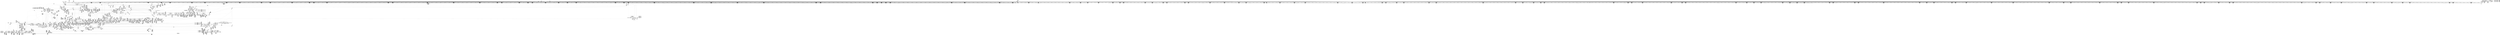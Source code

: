 digraph {
	CE0x4387e30 [shape=record,shape=Mrecord,label="{CE0x4387e30|_call_void_mcount()_#3}"]
	CE0x43902f0 [shape=record,shape=Mrecord,label="{CE0x43902f0|cred_sid:_security|security/selinux/hooks.c,196|*SummSink*}"]
	CE0x44003a0 [shape=record,shape=Mrecord,label="{CE0x44003a0|0:_i32,_4:_i32,_8:_i16,_12:_i32,_16:_i32,_20:_i32,_24:_i32,_56:_i8*,_:_SCMRE_297,298_}"]
	CE0x440d300 [shape=record,shape=Mrecord,label="{CE0x440d300|0:_i32,_4:_i32,_8:_i16,_12:_i32,_16:_i32,_20:_i32,_24:_i32,_56:_i8*,_:_SCMRE_595,596_}"]
	CE0x43218b0 [shape=record,shape=Mrecord,label="{CE0x43218b0|file_to_av:_tmp5|security/selinux/hooks.c,1902}"]
	CE0x4308b60 [shape=record,shape=Mrecord,label="{CE0x4308b60|8:_i8,_32:_%struct.inode*,_%struct.selinux_audit_data*,_128:_i32,_132:_i32,_456:_i8*,_:_SCMRE_58,59_}"]
	CE0x4380e60 [shape=record,shape=Mrecord,label="{CE0x4380e60|0:_i32,_4:_i32,_8:_i16,_12:_i32,_16:_i32,_20:_i32,_24:_i32,_56:_i8*,_:_SCMRE_204,205_}"]
	CE0x442daa0 [shape=record,shape=Mrecord,label="{CE0x442daa0|inode_has_perm:_lnot1|security/selinux/hooks.c,1611|*SummSink*}"]
	CE0x43a32a0 [shape=record,shape=Mrecord,label="{CE0x43a32a0|inode_has_perm:_tmp5|security/selinux/hooks.c,1609}"]
	CE0x43918f0 [shape=record,shape=Mrecord,label="{CE0x43918f0|inode_has_perm:_return}"]
	CE0x43882d0 [shape=record,shape=Mrecord,label="{CE0x43882d0|file_has_perm:_path|security/selinux/hooks.c,1681|*SummSink*}"]
	CE0x42e0cb0 [shape=record,shape=Mrecord,label="{CE0x42e0cb0|i32_3414|*Constant*}"]
	CE0x4382430 [shape=record,shape=Mrecord,label="{CE0x4382430|0:_i32,_4:_i32,_8:_i16,_12:_i32,_16:_i32,_20:_i32,_24:_i32,_56:_i8*,_:_SCMRE_242,243_}"]
	CE0x4438940 [shape=record,shape=Mrecord,label="{CE0x4438940|avc_has_perm:_requested|Function::avc_has_perm&Arg::requested::}"]
	CE0x4335290 [shape=record,shape=Mrecord,label="{CE0x4335290|file_to_av:_tmp30|security/selinux/hooks.c,1914|*SummSource*}"]
	CE0x42f9600 [shape=record,shape=Mrecord,label="{CE0x42f9600|selinux_file_receive:_tobool|security/selinux/hooks.c,3414|*SummSource*}"]
	CE0x432c720 [shape=record,shape=Mrecord,label="{CE0x432c720|8:_i8,_32:_%struct.inode*,_%struct.selinux_audit_data*,_128:_i32,_132:_i32,_456:_i8*,_:_SCMRE_109,110_}"]
	CE0x4413470 [shape=record,shape=Mrecord,label="{CE0x4413470|0:_i32,_4:_i32,_8:_i16,_12:_i32,_16:_i32,_20:_i32,_24:_i32,_56:_i8*,_:_SCMRE_768,776_|*MultipleSource*|*LoadInst*|include/linux/fs.h,1916|security/selinux/hooks.c,1675|Function::inode_has_perm&Arg::inode::|security/selinux/hooks.c,1611}"]
	CE0x4381810 [shape=record,shape=Mrecord,label="{CE0x4381810|0:_i32,_4:_i32,_8:_i16,_12:_i32,_16:_i32,_20:_i32,_24:_i32,_56:_i8*,_:_SCMRE_216,224_|*MultipleSource*|*LoadInst*|include/linux/fs.h,1916|security/selinux/hooks.c,1675|Function::inode_has_perm&Arg::inode::|security/selinux/hooks.c,1611}"]
	CE0x43092a0 [shape=record,shape=Mrecord,label="{CE0x43092a0|GLOBAL:___validate_creds|*Constant*|*SummSource*}"]
	CE0x4303050 [shape=record,shape=Mrecord,label="{CE0x4303050|8:_i8,_32:_%struct.inode*,_%struct.selinux_audit_data*,_128:_i32,_132:_i32,_456:_i8*,_:_SCMRE_111,112_}"]
	CE0x42fe0a0 [shape=record,shape=Mrecord,label="{CE0x42fe0a0|i64_1|*Constant*|*SummSource*}"]
	CE0x4332ee0 [shape=record,shape=Mrecord,label="{CE0x4332ee0|8:_i8,_32:_%struct.inode*,_%struct.selinux_audit_data*,_128:_i32,_132:_i32,_456:_i8*,_:_SCMRE_80,81_}"]
	CE0x42eb130 [shape=record,shape=Mrecord,label="{CE0x42eb130|8:_i8,_32:_%struct.inode*,_%struct.selinux_audit_data*,_128:_i32,_132:_i32,_456:_i8*,_:_SCMRE_3,4_}"]
	CE0x433bd60 [shape=record,shape=Mrecord,label="{CE0x433bd60|avc_has_perm:_ssid|Function::avc_has_perm&Arg::ssid::|*SummSink*}"]
	CE0x43383c0 [shape=record,shape=Mrecord,label="{CE0x43383c0|file_has_perm:_ad|security/selinux/hooks.c, 1676|*SummSource*}"]
	CE0x435a910 [shape=record,shape=Mrecord,label="{CE0x435a910|file_to_av:_conv1|security/selinux/hooks.c,1903}"]
	CE0x438b630 [shape=record,shape=Mrecord,label="{CE0x438b630|0:_i32,_4:_i32,_8:_i32,_12:_i32,_:_CMRE_16,20_|*MultipleSource*|security/selinux/hooks.c,196|security/selinux/hooks.c,197|*LoadInst*|security/selinux/hooks.c,196}"]
	CE0x441eb00 [shape=record,shape=Mrecord,label="{CE0x441eb00|0:_i32,_4:_i32,_8:_i16,_12:_i32,_16:_i32,_20:_i32,_24:_i32,_56:_i8*,_:_SCMRE_984,988_|*MultipleSource*|*LoadInst*|include/linux/fs.h,1916|security/selinux/hooks.c,1675|Function::inode_has_perm&Arg::inode::|security/selinux/hooks.c,1611}"]
	CE0x42d6020 [shape=record,shape=Mrecord,label="{CE0x42d6020|_call_void_lockdep_rcu_suspicious(i8*_getelementptr_inbounds_(_25_x_i8_,_25_x_i8_*_.str3,_i32_0,_i32_0),_i32_3414,_i8*_getelementptr_inbounds_(_45_x_i8_,_45_x_i8_*_.str12,_i32_0,_i32_0))_#10,_!dbg_!27728|security/selinux/hooks.c,3414|*SummSink*}"]
	CE0x4382b50 [shape=record,shape=Mrecord,label="{CE0x4382b50|0:_i32,_4:_i32,_8:_i16,_12:_i32,_16:_i32,_20:_i32,_24:_i32,_56:_i8*,_:_SCMRE_245,246_}"]
	CE0x433f0b0 [shape=record,shape=Mrecord,label="{CE0x433f0b0|file_inode:_f|Function::file_inode&Arg::f::|*SummSink*}"]
	CE0x4351f40 [shape=record,shape=Mrecord,label="{CE0x4351f40|inode_has_perm:_tmp5|security/selinux/hooks.c,1609|*SummSink*}"]
	CE0x43b5f40 [shape=record,shape=Mrecord,label="{CE0x43b5f40|file_has_perm:_tmp24|security/selinux/hooks.c,1695}"]
	CE0x436efb0 [shape=record,shape=Mrecord,label="{CE0x436efb0|0:_i32,_4:_i32,_8:_i32,_12:_i32,_:_CMRE_4,8_|*MultipleSource*|security/selinux/hooks.c,196|security/selinux/hooks.c,197|*LoadInst*|security/selinux/hooks.c,196}"]
	CE0x4329000 [shape=record,shape=Mrecord,label="{CE0x4329000|file_to_av:_tmp16|security/selinux/hooks.c,1905|*SummSource*}"]
	CE0x42f0440 [shape=record,shape=Mrecord,label="{CE0x42f0440|8:_i8,_32:_%struct.inode*,_%struct.selinux_audit_data*,_128:_i32,_132:_i32,_456:_i8*,_:_SCMRE_296,304_|*MultipleSource*|security/selinux/hooks.c,1902|Function::selinux_file_receive&Arg::file::|Function::file_has_perm&Arg::file::|Function::file_to_av&Arg::file::}"]
	CE0x440a8d0 [shape=record,shape=Mrecord,label="{CE0x440a8d0|0:_i32,_4:_i32,_8:_i16,_12:_i32,_16:_i32,_20:_i32,_24:_i32,_56:_i8*,_:_SCMRE_570,571_}"]
	CE0x441aaa0 [shape=record,shape=Mrecord,label="{CE0x441aaa0|0:_i32,_4:_i32,_8:_i16,_12:_i32,_16:_i32,_20:_i32,_24:_i32,_56:_i8*,_:_SCMRE_915,916_}"]
	CE0x43500f0 [shape=record,shape=Mrecord,label="{CE0x43500f0|8:_i8,_32:_%struct.inode*,_%struct.selinux_audit_data*,_128:_i32,_132:_i32,_456:_i8*,_:_SCMRE_62,63_}"]
	CE0x438d3d0 [shape=record,shape=Mrecord,label="{CE0x438d3d0|cred_sid:_tmp4|*LoadInst*|security/selinux/hooks.c,196|*SummSink*}"]
	CE0x44210e0 [shape=record,shape=Mrecord,label="{CE0x44210e0|inode_has_perm:_sid3|security/selinux/hooks.c,1617|*SummSink*}"]
	CE0x43247e0 [shape=record,shape=Mrecord,label="{CE0x43247e0|file_to_av:_tobool7|security/selinux/hooks.c,1905|*SummSink*}"]
	CE0x441d810 [shape=record,shape=Mrecord,label="{CE0x441d810|0:_i32,_4:_i32,_8:_i16,_12:_i32,_16:_i32,_20:_i32,_24:_i32,_56:_i8*,_:_SCMRE_968,976_|*MultipleSource*|*LoadInst*|include/linux/fs.h,1916|security/selinux/hooks.c,1675|Function::inode_has_perm&Arg::inode::|security/selinux/hooks.c,1611}"]
	CE0x43436a0 [shape=record,shape=Mrecord,label="{CE0x43436a0|8:_i8,_32:_%struct.inode*,_%struct.selinux_audit_data*,_128:_i32,_132:_i32,_456:_i8*,_:_SCMRE_172,173_}"]
	CE0x43833c0 [shape=record,shape=Mrecord,label="{CE0x43833c0|0:_i32,_4:_i32,_8:_i16,_12:_i32,_16:_i32,_20:_i32,_24:_i32,_56:_i8*,_:_SCMRE_250,251_}"]
	CE0x43b8c80 [shape=record,shape=Mrecord,label="{CE0x43b8c80|_ret_i32_%retval.0,_!dbg_!27739|security/selinux/hooks.c,1618}"]
	CE0x4310630 [shape=record,shape=Mrecord,label="{CE0x4310630|8:_i8,_32:_%struct.inode*,_%struct.selinux_audit_data*,_128:_i32,_132:_i32,_456:_i8*,_:_SCMRE_188,189_}"]
	CE0x442bc40 [shape=record,shape=Mrecord,label="{CE0x442bc40|__validate_creds:_tmp3|include/linux/cred.h,173|*SummSink*}"]
	CE0x440d150 [shape=record,shape=Mrecord,label="{CE0x440d150|0:_i32,_4:_i32,_8:_i16,_12:_i32,_16:_i32,_20:_i32,_24:_i32,_56:_i8*,_:_SCMRE_594,595_}"]
	CE0x4372730 [shape=record,shape=Mrecord,label="{CE0x4372730|file_has_perm:_tmp2|*LoadInst*|security/selinux/hooks.c,1674|*SummSource*}"]
	CE0x43b0050 [shape=record,shape=Mrecord,label="{CE0x43b0050|__validate_creds:_entry}"]
	CE0x43097a0 [shape=record,shape=Mrecord,label="{CE0x43097a0|8:_i8,_32:_%struct.inode*,_%struct.selinux_audit_data*,_128:_i32,_132:_i32,_456:_i8*,_:_SCMRE_119,120_}"]
	CE0x42fd9a0 [shape=record,shape=Mrecord,label="{CE0x42fd9a0|selinux_file_receive:_if.end|*SummSource*}"]
	CE0x441ea90 [shape=record,shape=Mrecord,label="{CE0x441ea90|0:_i32,_4:_i32,_8:_i16,_12:_i32,_16:_i32,_20:_i32,_24:_i32,_56:_i8*,_:_SCMRE_988,992_|*MultipleSource*|*LoadInst*|include/linux/fs.h,1916|security/selinux/hooks.c,1675|Function::inode_has_perm&Arg::inode::|security/selinux/hooks.c,1611}"]
	CE0x43119b0 [shape=record,shape=Mrecord,label="{CE0x43119b0|8:_i8,_32:_%struct.inode*,_%struct.selinux_audit_data*,_128:_i32,_132:_i32,_456:_i8*,_:_SCMRE_201,202_}"]
	CE0x44078f0 [shape=record,shape=Mrecord,label="{CE0x44078f0|0:_i32,_4:_i32,_8:_i16,_12:_i32,_16:_i32,_20:_i32,_24:_i32,_56:_i8*,_:_SCMRE_512,520_|*MultipleSource*|*LoadInst*|include/linux/fs.h,1916|security/selinux/hooks.c,1675|Function::inode_has_perm&Arg::inode::|security/selinux/hooks.c,1611}"]
	CE0x4329d50 [shape=record,shape=Mrecord,label="{CE0x4329d50|i64*_getelementptr_inbounds_(_15_x_i64_,_15_x_i64_*___llvm_gcov_ctr171,_i64_0,_i64_8)|*Constant*}"]
	CE0x43821e0 [shape=record,shape=Mrecord,label="{CE0x43821e0|0:_i32,_4:_i32,_8:_i16,_12:_i32,_16:_i32,_20:_i32,_24:_i32,_56:_i8*,_:_SCMRE_241,242_}"]
	CE0x4345770 [shape=record,shape=Mrecord,label="{CE0x4345770|get_current:_tmp4|./arch/x86/include/asm/current.h,14|*SummSink*}"]
	CE0x434dcb0 [shape=record,shape=Mrecord,label="{CE0x434dcb0|file_has_perm:_call1|security/selinux/hooks.c,1677|*SummSource*}"]
	CE0x4301f70 [shape=record,shape=Mrecord,label="{CE0x4301f70|8:_i8,_32:_%struct.inode*,_%struct.selinux_audit_data*,_128:_i32,_132:_i32,_456:_i8*,_:_SCMRE_50,51_}"]
	CE0x42fd020 [shape=record,shape=Mrecord,label="{CE0x42fd020|selinux_file_receive:_tmp6|security/selinux/hooks.c,3414|*SummSource*}"]
	CE0x4419300 [shape=record,shape=Mrecord,label="{CE0x4419300|0:_i32,_4:_i32,_8:_i16,_12:_i32,_16:_i32,_20:_i32,_24:_i32,_56:_i8*,_:_SCMRE_901,902_}"]
	CE0x4425d20 [shape=record,shape=Mrecord,label="{CE0x4425d20|inode_has_perm:_tmp19|security/selinux/hooks.c,1618|*SummSink*}"]
	CE0x42fe180 [shape=record,shape=Mrecord,label="{CE0x42fe180|i64_1|*Constant*|*SummSink*}"]
	CE0x433d1d0 [shape=record,shape=Mrecord,label="{CE0x433d1d0|cred_sid:_sid|security/selinux/hooks.c,197|*SummSink*}"]
	CE0x4381370 [shape=record,shape=Mrecord,label="{CE0x4381370|0:_i32,_4:_i32,_8:_i16,_12:_i32,_16:_i32,_20:_i32,_24:_i32,_56:_i8*,_:_SCMRE_207,208_}"]
	CE0x432edb0 [shape=record,shape=Mrecord,label="{CE0x432edb0|8:_i8,_32:_%struct.inode*,_%struct.selinux_audit_data*,_128:_i32,_132:_i32,_456:_i8*,_:_SCMRE_213,214_}"]
	CE0x4374360 [shape=record,shape=Mrecord,label="{CE0x4374360|file_to_av:_tmp20|security/selinux/hooks.c,1906|*SummSource*}"]
	CE0x42f57a0 [shape=record,shape=Mrecord,label="{CE0x42f57a0|file_to_av:_av.0|*SummSink*}"]
	CE0x42fb680 [shape=record,shape=Mrecord,label="{CE0x42fb680|selinux_file_receive:_call|security/selinux/hooks.c,3414|*SummSink*}"]
	CE0x43a6630 [shape=record,shape=Mrecord,label="{CE0x43a6630|__validate_creds:_tmp}"]
	CE0x433e320 [shape=record,shape=Mrecord,label="{CE0x433e320|file_has_perm:_call4|security/selinux/hooks.c,1684|*SummSource*}"]
	CE0x44063c0 [shape=record,shape=Mrecord,label="{CE0x44063c0|0:_i32,_4:_i32,_8:_i16,_12:_i32,_16:_i32,_20:_i32,_24:_i32,_56:_i8*,_:_SCMRE_483,484_}"]
	CE0x432dd30 [shape=record,shape=Mrecord,label="{CE0x432dd30|8:_i8,_32:_%struct.inode*,_%struct.selinux_audit_data*,_128:_i32,_132:_i32,_456:_i8*,_:_SCMRE_202,203_}"]
	CE0x440e740 [shape=record,shape=Mrecord,label="{CE0x440e740|0:_i32,_4:_i32,_8:_i16,_12:_i32,_16:_i32,_20:_i32,_24:_i32,_56:_i8*,_:_SCMRE_607,608_}"]
	CE0x4373700 [shape=record,shape=Mrecord,label="{CE0x4373700|file_to_av:_tmp12|security/selinux/hooks.c,1904|*SummSink*}"]
	CE0x43b87b0 [shape=record,shape=Mrecord,label="{CE0x43b87b0|inode_has_perm:_adp|Function::inode_has_perm&Arg::adp::}"]
	CE0x43b2420 [shape=record,shape=Mrecord,label="{CE0x43b2420|i32_10|*Constant*}"]
	CE0x4417650 [shape=record,shape=Mrecord,label="{CE0x4417650|0:_i32,_4:_i32,_8:_i16,_12:_i32,_16:_i32,_20:_i32,_24:_i32,_56:_i8*,_:_SCMRE_884,885_}"]
	CE0x440fee0 [shape=record,shape=Mrecord,label="{CE0x440fee0|0:_i32,_4:_i32,_8:_i16,_12:_i32,_16:_i32,_20:_i32,_24:_i32,_56:_i8*,_:_SCMRE_621,622_}"]
	CE0x42e8d70 [shape=record,shape=Mrecord,label="{CE0x42e8d70|selinux_file_receive:_tmp12|security/selinux/hooks.c,3414|*SummSink*}"]
	CE0x4354cc0 [shape=record,shape=Mrecord,label="{CE0x4354cc0|8:_i8,_32:_%struct.inode*,_%struct.selinux_audit_data*,_128:_i32,_132:_i32,_456:_i8*,_:_SCMRE_504,512_|*MultipleSource*|security/selinux/hooks.c,1902|Function::selinux_file_receive&Arg::file::|Function::file_has_perm&Arg::file::|Function::file_to_av&Arg::file::}"]
	CE0x4415ac0 [shape=record,shape=Mrecord,label="{CE0x4415ac0|0:_i32,_4:_i32,_8:_i16,_12:_i32,_16:_i32,_20:_i32,_24:_i32,_56:_i8*,_:_SCMRE_867,868_}"]
	CE0x442fa40 [shape=record,shape=Mrecord,label="{CE0x442fa40|i64*_getelementptr_inbounds_(_8_x_i64_,_8_x_i64_*___llvm_gcov_ctr154,_i64_0,_i64_5)|*Constant*|*SummSink*}"]
	CE0x441a740 [shape=record,shape=Mrecord,label="{CE0x441a740|0:_i32,_4:_i32,_8:_i16,_12:_i32,_16:_i32,_20:_i32,_24:_i32,_56:_i8*,_:_SCMRE_913,914_}"]
	CE0x440ade0 [shape=record,shape=Mrecord,label="{CE0x440ade0|0:_i32,_4:_i32,_8:_i16,_12:_i32,_16:_i32,_20:_i32,_24:_i32,_56:_i8*,_:_SCMRE_573,574_}"]
	CE0x4359b20 [shape=record,shape=Mrecord,label="{CE0x4359b20|file_has_perm:_tmp11|security/selinux/hooks.c,1684}"]
	CE0x42e7c10 [shape=record,shape=Mrecord,label="{CE0x42e7c10|i64*_getelementptr_inbounds_(_11_x_i64_,_11_x_i64_*___llvm_gcov_ctr268,_i64_0,_i64_0)|*Constant*}"]
	CE0x42f6540 [shape=record,shape=Mrecord,label="{CE0x42f6540|i64*_getelementptr_inbounds_(_15_x_i64_,_15_x_i64_*___llvm_gcov_ctr171,_i64_0,_i64_0)|*Constant*|*SummSink*}"]
	CE0x4405280 [shape=record,shape=Mrecord,label="{CE0x4405280|0:_i32,_4:_i32,_8:_i16,_12:_i32,_16:_i32,_20:_i32,_24:_i32,_56:_i8*,_:_SCMRE_474,475_}"]
	CE0x4425a10 [shape=record,shape=Mrecord,label="{CE0x4425a10|inode_has_perm:_tmp17|security/selinux/hooks.c,1617|*SummSource*}"]
	CE0x42fa4e0 [shape=record,shape=Mrecord,label="{CE0x42fa4e0|selinux_file_receive:_tmp4|security/selinux/hooks.c,3414|*SummSource*}"]
	CE0x42f4ed0 [shape=record,shape=Mrecord,label="{CE0x42f4ed0|i64*_getelementptr_inbounds_(_11_x_i64_,_11_x_i64_*___llvm_gcov_ctr268,_i64_0,_i64_10)|*Constant*}"]
	CE0x4335ca0 [shape=record,shape=Mrecord,label="{CE0x4335ca0|file_to_av:_tmp31|security/selinux/hooks.c,1917}"]
	CE0x42fc190 [shape=record,shape=Mrecord,label="{CE0x42fc190|8:_i8,_32:_%struct.inode*,_%struct.selinux_audit_data*,_128:_i32,_132:_i32,_456:_i8*,_:_SCMRE_12,13_}"]
	CE0x4301fe0 [shape=record,shape=Mrecord,label="{CE0x4301fe0|8:_i8,_32:_%struct.inode*,_%struct.selinux_audit_data*,_128:_i32,_132:_i32,_456:_i8*,_:_SCMRE_51,52_}"]
	CE0x4419d20 [shape=record,shape=Mrecord,label="{CE0x4419d20|0:_i32,_4:_i32,_8:_i16,_12:_i32,_16:_i32,_20:_i32,_24:_i32,_56:_i8*,_:_SCMRE_907,908_}"]
	CE0x4312270 [shape=record,shape=Mrecord,label="{CE0x4312270|8:_i8,_32:_%struct.inode*,_%struct.selinux_audit_data*,_128:_i32,_132:_i32,_456:_i8*,_:_SCMRE_32,40_|*MultipleSource*|security/selinux/hooks.c,1902|Function::selinux_file_receive&Arg::file::|Function::file_has_perm&Arg::file::|Function::file_to_av&Arg::file::}"]
	CE0x42f6010 [shape=record,shape=Mrecord,label="{CE0x42f6010|GLOBAL:_get_current|*Constant*|*SummSink*}"]
	CE0x433aef0 [shape=record,shape=Mrecord,label="{CE0x433aef0|file_has_perm:_if.end}"]
	CE0x4322240 [shape=record,shape=Mrecord,label="{CE0x4322240|file_to_av:_tmp5|security/selinux/hooks.c,1902|*SummSource*}"]
	CE0x437fa20 [shape=record,shape=Mrecord,label="{CE0x437fa20|0:_i32,_4:_i32,_8:_i16,_12:_i32,_16:_i32,_20:_i32,_24:_i32,_56:_i8*,_:_SCMRE_192,193_}"]
	CE0x43a43b0 [shape=record,shape=Mrecord,label="{CE0x43a43b0|GLOBAL:___validate_creds|*Constant*}"]
	CE0x4354fe0 [shape=record,shape=Mrecord,label="{CE0x4354fe0|file_to_av:_tmp2|*LoadInst*|security/selinux/hooks.c,1902|*SummSink*}"]
	CE0x43b71d0 [shape=record,shape=Mrecord,label="{CE0x43b71d0|GLOBAL:_inode_has_perm|*Constant*}"]
	CE0x4430220 [shape=record,shape=Mrecord,label="{CE0x4430220|GLOBAL:___llvm_gcov_ctr154|Global_var:__llvm_gcov_ctr154|*SummSink*}"]
	CE0x4381520 [shape=record,shape=Mrecord,label="{CE0x4381520|0:_i32,_4:_i32,_8:_i16,_12:_i32,_16:_i32,_20:_i32,_24:_i32,_56:_i8*,_:_SCMRE_240,241_}"]
	CE0x441dd20 [shape=record,shape=Mrecord,label="{CE0x441dd20|0:_i32,_4:_i32,_8:_i16,_12:_i32,_16:_i32,_20:_i32,_24:_i32,_56:_i8*,_:_SCMRE_978,979_}"]
	CE0x4334920 [shape=record,shape=Mrecord,label="{CE0x4334920|i64*_getelementptr_inbounds_(_15_x_i64_,_15_x_i64_*___llvm_gcov_ctr171,_i64_0,_i64_13)|*Constant*|*SummSource*}"]
	CE0x42e95a0 [shape=record,shape=Mrecord,label="{CE0x42e95a0|selinux_file_receive:_entry|*SummSource*}"]
	CE0x4350e30 [shape=record,shape=Mrecord,label="{CE0x4350e30|i64_2|*Constant*}"]
	CE0x42e7d00 [shape=record,shape=Mrecord,label="{CE0x42e7d00|selinux_file_receive:_tmp13|security/selinux/hooks.c,3414|*SummSink*}"]
	CE0x442d800 [shape=record,shape=Mrecord,label="{CE0x442d800|inode_has_perm:_lnot1|security/selinux/hooks.c,1611}"]
	CE0x439e190 [shape=record,shape=Mrecord,label="{CE0x439e190|i64*_getelementptr_inbounds_(_12_x_i64_,_12_x_i64_*___llvm_gcov_ctr170,_i64_0,_i64_5)|*Constant*|*SummSource*}"]
	CE0x4410090 [shape=record,shape=Mrecord,label="{CE0x4410090|0:_i32,_4:_i32,_8:_i16,_12:_i32,_16:_i32,_20:_i32,_24:_i32,_56:_i8*,_:_SCMRE_622,623_}"]
	CE0x4417800 [shape=record,shape=Mrecord,label="{CE0x4417800|0:_i32,_4:_i32,_8:_i16,_12:_i32,_16:_i32,_20:_i32,_24:_i32,_56:_i8*,_:_SCMRE_885,886_}"]
	CE0x438c440 [shape=record,shape=Mrecord,label="{CE0x438c440|cred_sid:_tmp6|security/selinux/hooks.c,197|*SummSource*}"]
	CE0x440ded0 [shape=record,shape=Mrecord,label="{CE0x440ded0|0:_i32,_4:_i32,_8:_i16,_12:_i32,_16:_i32,_20:_i32,_24:_i32,_56:_i8*,_:_SCMRE_602,603_}"]
	CE0x43a4cd0 [shape=record,shape=Mrecord,label="{CE0x43a4cd0|inode_has_perm:_tmp2|*SummSource*}"]
	CE0x4306fa0 [shape=record,shape=Mrecord,label="{CE0x4306fa0|file_has_perm:_entry|*SummSource*}"]
	CE0x43ad3b0 [shape=record,shape=Mrecord,label="{CE0x43ad3b0|__validate_creds:_line|Function::__validate_creds&Arg::line::}"]
	CE0x42fc7e0 [shape=record,shape=Mrecord,label="{CE0x42fc7e0|selinux_file_receive:_tmp16|security/selinux/hooks.c,3414}"]
	CE0x44118f0 [shape=record,shape=Mrecord,label="{CE0x44118f0|0:_i32,_4:_i32,_8:_i16,_12:_i32,_16:_i32,_20:_i32,_24:_i32,_56:_i8*,_:_SCMRE_684,688_|*MultipleSource*|*LoadInst*|include/linux/fs.h,1916|security/selinux/hooks.c,1675|Function::inode_has_perm&Arg::inode::|security/selinux/hooks.c,1611}"]
	CE0x4421c70 [shape=record,shape=Mrecord,label="{CE0x4421c70|inode_has_perm:_tmp13|security/selinux/hooks.c,1614}"]
	CE0x438e4d0 [shape=record,shape=Mrecord,label="{CE0x438e4d0|COLLAPSED:_CMRE:_elem_0::|security/selinux/hooks.c,196}"]
	CE0x43b6e20 [shape=record,shape=Mrecord,label="{CE0x43b6e20|file_has_perm:_call9|security/selinux/hooks.c,1695|*SummSink*}"]
	CE0x43a8840 [shape=record,shape=Mrecord,label="{CE0x43a8840|inode_has_perm:_tmp1}"]
	CE0x42e3fd0 [shape=record,shape=Mrecord,label="{CE0x42e3fd0|file_to_av:_tmp9|*LoadInst*|security/selinux/hooks.c,1904|*SummSink*}"]
	CE0x4401480 [shape=record,shape=Mrecord,label="{CE0x4401480|0:_i32,_4:_i32,_8:_i16,_12:_i32,_16:_i32,_20:_i32,_24:_i32,_56:_i8*,_:_SCMRE_307,308_}"]
	CE0x434bf30 [shape=record,shape=Mrecord,label="{CE0x434bf30|file_inode:_tmp|*SummSink*}"]
	CE0x43031d0 [shape=record,shape=Mrecord,label="{CE0x43031d0|8:_i8,_32:_%struct.inode*,_%struct.selinux_audit_data*,_128:_i32,_132:_i32,_456:_i8*,_:_SCMRE_112,113_}"]
	CE0x60eba30 [shape=record,shape=Mrecord,label="{CE0x60eba30|selinux_file_receive:_tmp2|*SummSink*}"]
	CE0x440fd30 [shape=record,shape=Mrecord,label="{CE0x440fd30|0:_i32,_4:_i32,_8:_i16,_12:_i32,_16:_i32,_20:_i32,_24:_i32,_56:_i8*,_:_SCMRE_620,621_}"]
	CE0x42de180 [shape=record,shape=Mrecord,label="{CE0x42de180|i64*_getelementptr_inbounds_(_15_x_i64_,_15_x_i64_*___llvm_gcov_ctr171,_i64_0,_i64_0)|*Constant*}"]
	CE0x440e080 [shape=record,shape=Mrecord,label="{CE0x440e080|0:_i32,_4:_i32,_8:_i16,_12:_i32,_16:_i32,_20:_i32,_24:_i32,_56:_i8*,_:_SCMRE_603,604_}"]
	CE0x4406de0 [shape=record,shape=Mrecord,label="{CE0x4406de0|0:_i32,_4:_i32,_8:_i16,_12:_i32,_16:_i32,_20:_i32,_24:_i32,_56:_i8*,_:_SCMRE_488,496_|*MultipleSource*|*LoadInst*|include/linux/fs.h,1916|security/selinux/hooks.c,1675|Function::inode_has_perm&Arg::inode::|security/selinux/hooks.c,1611}"]
	CE0x42d9080 [shape=record,shape=Mrecord,label="{CE0x42d9080|selinux_file_receive:_tmp9|security/selinux/hooks.c,3414|*SummSink*}"]
	CE0x434d760 [shape=record,shape=Mrecord,label="{CE0x434d760|file_to_av:_tmp1}"]
	CE0x4323c70 [shape=record,shape=Mrecord,label="{CE0x4323c70|file_to_av:_f_flags|security/selinux/hooks.c,1905|*SummSource*}"]
	CE0x438af70 [shape=record,shape=Mrecord,label="{CE0x438af70|i32_8|*Constant*|*SummSink*}"]
	CE0x4406d70 [shape=record,shape=Mrecord,label="{CE0x4406d70|0:_i32,_4:_i32,_8:_i16,_12:_i32,_16:_i32,_20:_i32,_24:_i32,_56:_i8*,_:_SCMRE_496,500_|*MultipleSource*|*LoadInst*|include/linux/fs.h,1916|security/selinux/hooks.c,1675|Function::inode_has_perm&Arg::inode::|security/selinux/hooks.c,1611}"]
	CE0x437b340 [shape=record,shape=Mrecord,label="{CE0x437b340|0:_i32,_4:_i32,_8:_i16,_12:_i32,_16:_i32,_20:_i32,_24:_i32,_56:_i8*,_:_SCMRE_150,151_}"]
	CE0x4400a60 [shape=record,shape=Mrecord,label="{CE0x4400a60|0:_i32,_4:_i32,_8:_i16,_12:_i32,_16:_i32,_20:_i32,_24:_i32,_56:_i8*,_:_SCMRE_301,302_}"]
	CE0x433a4f0 [shape=record,shape=Mrecord,label="{CE0x433a4f0|i16_8|*Constant*|*SummSource*}"]
	CE0x42f09a0 [shape=record,shape=Mrecord,label="{CE0x42f09a0|8:_i8,_32:_%struct.inode*,_%struct.selinux_audit_data*,_128:_i32,_132:_i32,_456:_i8*,_:_SCMRE_384,392_|*MultipleSource*|security/selinux/hooks.c,1902|Function::selinux_file_receive&Arg::file::|Function::file_has_perm&Arg::file::|Function::file_to_av&Arg::file::}"]
	CE0x44034b0 [shape=record,shape=Mrecord,label="{CE0x44034b0|0:_i32,_4:_i32,_8:_i16,_12:_i32,_16:_i32,_20:_i32,_24:_i32,_56:_i8*,_:_SCMRE_392,400_|*MultipleSource*|*LoadInst*|include/linux/fs.h,1916|security/selinux/hooks.c,1675|Function::inode_has_perm&Arg::inode::|security/selinux/hooks.c,1611}"]
	CE0x4334340 [shape=record,shape=Mrecord,label="{CE0x4334340|file_to_av:_tmp29|security/selinux/hooks.c,1914}"]
	CE0x4419660 [shape=record,shape=Mrecord,label="{CE0x4419660|0:_i32,_4:_i32,_8:_i16,_12:_i32,_16:_i32,_20:_i32,_24:_i32,_56:_i8*,_:_SCMRE_903,904_}"]
	CE0x4430670 [shape=record,shape=Mrecord,label="{CE0x4430670|inode_has_perm:_tmp8|security/selinux/hooks.c,1611|*SummSink*}"]
	CE0x42e43e0 [shape=record,shape=Mrecord,label="{CE0x42e43e0|file_to_av:_tobool4|security/selinux/hooks.c,1904}"]
	CE0x4332960 [shape=record,shape=Mrecord,label="{CE0x4332960|8:_i8,_32:_%struct.inode*,_%struct.selinux_audit_data*,_128:_i32,_132:_i32,_456:_i8*,_:_SCMRE_76,77_}"]
	CE0x42e80c0 [shape=record,shape=Mrecord,label="{CE0x42e80c0|selinux_file_receive:_tmp14|security/selinux/hooks.c,3414}"]
	CE0x4437710 [shape=record,shape=Mrecord,label="{CE0x4437710|inode_has_perm:_tmp18|security/selinux/hooks.c,1617|*SummSink*}"]
	CE0x43844a0 [shape=record,shape=Mrecord,label="{CE0x43844a0|0:_i32,_4:_i32,_8:_i16,_12:_i32,_16:_i32,_20:_i32,_24:_i32,_56:_i8*,_:_SCMRE_260,261_}"]
	CE0x438fe60 [shape=record,shape=Mrecord,label="{CE0x438fe60|i32_8|*Constant*|*SummSource*}"]
	CE0x4414b50 [shape=record,shape=Mrecord,label="{CE0x4414b50|0:_i32,_4:_i32,_8:_i16,_12:_i32,_16:_i32,_20:_i32,_24:_i32,_56:_i8*,_:_SCMRE_840,848_|*MultipleSource*|*LoadInst*|include/linux/fs.h,1916|security/selinux/hooks.c,1675|Function::inode_has_perm&Arg::inode::|security/selinux/hooks.c,1611}"]
	CE0x440e3e0 [shape=record,shape=Mrecord,label="{CE0x440e3e0|0:_i32,_4:_i32,_8:_i16,_12:_i32,_16:_i32,_20:_i32,_24:_i32,_56:_i8*,_:_SCMRE_605,606_}"]
	CE0x4336160 [shape=record,shape=Mrecord,label="{CE0x4336160|file_to_av:_tmp32|security/selinux/hooks.c,1917|*SummSink*}"]
	CE0x4437880 [shape=record,shape=Mrecord,label="{CE0x4437880|avc_has_perm:_tsid|Function::avc_has_perm&Arg::tsid::}"]
	CE0x4429ae0 [shape=record,shape=Mrecord,label="{CE0x4429ae0|__validate_creds:_tobool|include/linux/cred.h,173|*SummSource*}"]
	CE0x4310db0 [shape=record,shape=Mrecord,label="{CE0x4310db0|8:_i8,_32:_%struct.inode*,_%struct.selinux_audit_data*,_128:_i32,_132:_i32,_456:_i8*,_:_SCMRE_193,194_}"]
	CE0x43023b0 [shape=record,shape=Mrecord,label="{CE0x43023b0|8:_i8,_32:_%struct.inode*,_%struct.selinux_audit_data*,_128:_i32,_132:_i32,_456:_i8*,_:_SCMRE_56,57_}"]
	CE0x434ec30 [shape=record,shape=Mrecord,label="{CE0x434ec30|8:_i8,_32:_%struct.inode*,_%struct.selinux_audit_data*,_128:_i32,_132:_i32,_456:_i8*,_:_SCMRE_155,156_}"]
	CE0x43ae060 [shape=record,shape=Mrecord,label="{CE0x43ae060|cred_sid:_tmp2}"]
	CE0x43b3370 [shape=record,shape=Mrecord,label="{CE0x43b3370|file_has_perm:_tmp23|security/selinux/hooks.c,1694|*SummSource*}"]
	CE0x44315d0 [shape=record,shape=Mrecord,label="{CE0x44315d0|i64*_getelementptr_inbounds_(_8_x_i64_,_8_x_i64_*___llvm_gcov_ctr154,_i64_0,_i64_5)|*Constant*|*SummSource*}"]
	CE0x44215b0 [shape=record,shape=Mrecord,label="{CE0x44215b0|inode_has_perm:_sid3|security/selinux/hooks.c,1617}"]
	CE0x43b0e20 [shape=record,shape=Mrecord,label="{CE0x43b0e20|__validate_creds:_lnot1|include/linux/cred.h,173}"]
	CE0x42e6ab0 [shape=record,shape=Mrecord,label="{CE0x42e6ab0|8:_i8,_32:_%struct.inode*,_%struct.selinux_audit_data*,_128:_i32,_132:_i32,_456:_i8*,_:_SCMRE_120,121_}"]
	CE0x4340b60 [shape=record,shape=Mrecord,label="{CE0x4340b60|8:_i8,_32:_%struct.inode*,_%struct.selinux_audit_data*,_128:_i32,_132:_i32,_456:_i8*,_:_SCMRE_232,240_|*MultipleSource*|security/selinux/hooks.c,1902|Function::selinux_file_receive&Arg::file::|Function::file_has_perm&Arg::file::|Function::file_to_av&Arg::file::}"]
	CE0x441dad0 [shape=record,shape=Mrecord,label="{CE0x441dad0|0:_i32,_4:_i32,_8:_i16,_12:_i32,_16:_i32,_20:_i32,_24:_i32,_56:_i8*,_:_SCMRE_977,978_}"]
	CE0x439e060 [shape=record,shape=Mrecord,label="{CE0x439e060|i64*_getelementptr_inbounds_(_12_x_i64_,_12_x_i64_*___llvm_gcov_ctr170,_i64_0,_i64_5)|*Constant*}"]
	CE0x432dc20 [shape=record,shape=Mrecord,label="{CE0x432dc20|i64*_getelementptr_inbounds_(_2_x_i64_,_2_x_i64_*___llvm_gcov_ctr98,_i64_0,_i64_0)|*Constant*|*SummSink*}"]
	CE0x42e0650 [shape=record,shape=Mrecord,label="{CE0x42e0650|i8*_getelementptr_inbounds_(_25_x_i8_,_25_x_i8_*_.str3,_i32_0,_i32_0)|*Constant*}"]
	CE0x433b040 [shape=record,shape=Mrecord,label="{CE0x433b040|cred_sid:_tmp1|*SummSource*}"]
	CE0x432e7b0 [shape=record,shape=Mrecord,label="{CE0x432e7b0|8:_i8,_32:_%struct.inode*,_%struct.selinux_audit_data*,_128:_i32,_132:_i32,_456:_i8*,_:_SCMRE_209,210_}"]
	CE0x433f5c0 [shape=record,shape=Mrecord,label="{CE0x433f5c0|COLLAPSED:_GCMRE___llvm_gcov_ctr131_internal_global_2_x_i64_zeroinitializer:_elem_0:default:}"]
	CE0x43445b0 [shape=record,shape=Mrecord,label="{CE0x43445b0|file_to_av:_tobool|security/selinux/hooks.c,1902|*SummSink*}"]
	CE0x43870e0 [shape=record,shape=Mrecord,label="{CE0x43870e0|0:_i32,_4:_i32,_8:_i16,_12:_i32,_16:_i32,_20:_i32,_24:_i32,_56:_i8*,_:_SCMRE_286,287_}"]
	CE0x4406060 [shape=record,shape=Mrecord,label="{CE0x4406060|0:_i32,_4:_i32,_8:_i16,_12:_i32,_16:_i32,_20:_i32,_24:_i32,_56:_i8*,_:_SCMRE_481,482_}"]
	CE0x44314a0 [shape=record,shape=Mrecord,label="{CE0x44314a0|i64*_getelementptr_inbounds_(_8_x_i64_,_8_x_i64_*___llvm_gcov_ctr154,_i64_0,_i64_5)|*Constant*}"]
	CE0x440cdf0 [shape=record,shape=Mrecord,label="{CE0x440cdf0|0:_i32,_4:_i32,_8:_i16,_12:_i32,_16:_i32,_20:_i32,_24:_i32,_56:_i8*,_:_SCMRE_592,593_}"]
	CE0x441c750 [shape=record,shape=Mrecord,label="{CE0x441c750|0:_i32,_4:_i32,_8:_i16,_12:_i32,_16:_i32,_20:_i32,_24:_i32,_56:_i8*,_:_SCMRE_932,933_}"]
	CE0x4323c00 [shape=record,shape=Mrecord,label="{CE0x4323c00|file_to_av:_f_flags|security/selinux/hooks.c,1905}"]
	CE0x4379520 [shape=record,shape=Mrecord,label="{CE0x4379520|0:_i32,_4:_i32,_8:_i16,_12:_i32,_16:_i32,_20:_i32,_24:_i32,_56:_i8*,_:_SCMRE_120,128_|*MultipleSource*|*LoadInst*|include/linux/fs.h,1916|security/selinux/hooks.c,1675|Function::inode_has_perm&Arg::inode::|security/selinux/hooks.c,1611}"]
	CE0x438db00 [shape=record,shape=Mrecord,label="{CE0x438db00|file_has_perm:_if.then8|*SummSink*}"]
	CE0x433f120 [shape=record,shape=Mrecord,label="{CE0x433f120|file_has_perm:_call1|security/selinux/hooks.c,1677}"]
	CE0x42df0b0 [shape=record,shape=Mrecord,label="{CE0x42df0b0|file_to_av:_if.end19}"]
	CE0x430e8e0 [shape=record,shape=Mrecord,label="{CE0x430e8e0|avc_has_perm:_entry|*SummSink*}"]
	CE0x42e9c10 [shape=record,shape=Mrecord,label="{CE0x42e9c10|selinux_file_receive:_land.lhs.true2|*SummSink*}"]
	CE0x4325a80 [shape=record,shape=Mrecord,label="{CE0x4325a80|i64*_getelementptr_inbounds_(_15_x_i64_,_15_x_i64_*___llvm_gcov_ctr171,_i64_0,_i64_10)|*Constant*|*SummSource*}"]
	CE0x4348c60 [shape=record,shape=Mrecord,label="{CE0x4348c60|i32_14|*Constant*|*SummSource*}"]
	CE0x433aa20 [shape=record,shape=Mrecord,label="{CE0x433aa20|i64*_getelementptr_inbounds_(_2_x_i64_,_2_x_i64_*___llvm_gcov_ctr131,_i64_0,_i64_1)|*Constant*}"]
	CE0x440a060 [shape=record,shape=Mrecord,label="{CE0x440a060|0:_i32,_4:_i32,_8:_i16,_12:_i32,_16:_i32,_20:_i32,_24:_i32,_56:_i8*,_:_SCMRE_565,566_}"]
	CE0x43a3c00 [shape=record,shape=Mrecord,label="{CE0x43a3c00|i64*_getelementptr_inbounds_(_8_x_i64_,_8_x_i64_*___llvm_gcov_ctr154,_i64_0,_i64_2)|*Constant*}"]
	CE0x42d83d0 [shape=record,shape=Mrecord,label="{CE0x42d83d0|selinux_file_receive:_tmp2|*SummSource*}"]
	CE0x4302ed0 [shape=record,shape=Mrecord,label="{CE0x4302ed0|8:_i8,_32:_%struct.inode*,_%struct.selinux_audit_data*,_128:_i32,_132:_i32,_456:_i8*,_:_SCMRE_110,111_}"]
	CE0x4406f20 [shape=record,shape=Mrecord,label="{CE0x4406f20|0:_i32,_4:_i32,_8:_i16,_12:_i32,_16:_i32,_20:_i32,_24:_i32,_56:_i8*,_:_SCMRE_500,504_|*MultipleSource*|*LoadInst*|include/linux/fs.h,1916|security/selinux/hooks.c,1675|Function::inode_has_perm&Arg::inode::|security/selinux/hooks.c,1611}"]
	CE0x434f230 [shape=record,shape=Mrecord,label="{CE0x434f230|8:_i8,_32:_%struct.inode*,_%struct.selinux_audit_data*,_128:_i32,_132:_i32,_456:_i8*,_:_SCMRE_159,160_}"]
	CE0x43a3410 [shape=record,shape=Mrecord,label="{CE0x43a3410|inode_has_perm:_tmp5|security/selinux/hooks.c,1609|*SummSource*}"]
	CE0x4304cb0 [shape=record,shape=Mrecord,label="{CE0x4304cb0|selinux_file_receive:_call5|security/selinux/hooks.c,3416|*SummSink*}"]
	CE0x4357bb0 [shape=record,shape=Mrecord,label="{CE0x4357bb0|file_has_perm:_tmp7|security/selinux/hooks.c,1683|*SummSink*}"]
	CE0x43ad160 [shape=record,shape=Mrecord,label="{CE0x43ad160|__validate_creds:_lnot.ext|include/linux/cred.h,173|*SummSink*}"]
	CE0x44001f0 [shape=record,shape=Mrecord,label="{CE0x44001f0|0:_i32,_4:_i32,_8:_i16,_12:_i32,_16:_i32,_20:_i32,_24:_i32,_56:_i8*,_:_SCMRE_296,297_}"]
	CE0x43255a0 [shape=record,shape=Mrecord,label="{CE0x43255a0|file_to_av:_av.1|*SummSink*}"]
	CE0x43433a0 [shape=record,shape=Mrecord,label="{CE0x43433a0|8:_i8,_32:_%struct.inode*,_%struct.selinux_audit_data*,_128:_i32,_132:_i32,_456:_i8*,_:_SCMRE_170,171_}"]
	CE0x42fb5e0 [shape=record,shape=Mrecord,label="{CE0x42fb5e0|selinux_file_receive:_call|security/selinux/hooks.c,3414|*SummSource*}"]
	CE0x43b1590 [shape=record,shape=Mrecord,label="{CE0x43b1590|cred_sid:_sid|security/selinux/hooks.c,197}"]
	CE0x42e5900 [shape=record,shape=Mrecord,label="{CE0x42e5900|i32_78|*Constant*|*SummSource*}"]
	CE0x4327b30 [shape=record,shape=Mrecord,label="{CE0x4327b30|file_to_av:_tmp29|security/selinux/hooks.c,1914|*SummSource*}"]
	CE0x42e3760 [shape=record,shape=Mrecord,label="{CE0x42e3760|file_has_perm:_tmp12|security/selinux/hooks.c,1688|*SummSink*}"]
	CE0x442cc70 [shape=record,shape=Mrecord,label="{CE0x442cc70|i1_true|*Constant*}"]
	CE0x43ba270 [shape=record,shape=Mrecord,label="{CE0x43ba270|file_inode:_bb}"]
	CE0x440a720 [shape=record,shape=Mrecord,label="{CE0x440a720|0:_i32,_4:_i32,_8:_i16,_12:_i32,_16:_i32,_20:_i32,_24:_i32,_56:_i8*,_:_SCMRE_569,570_}"]
	CE0x440ee00 [shape=record,shape=Mrecord,label="{CE0x440ee00|0:_i32,_4:_i32,_8:_i16,_12:_i32,_16:_i32,_20:_i32,_24:_i32,_56:_i8*,_:_SCMRE_611,612_}"]
	CE0x441ce10 [shape=record,shape=Mrecord,label="{CE0x441ce10|0:_i32,_4:_i32,_8:_i16,_12:_i32,_16:_i32,_20:_i32,_24:_i32,_56:_i8*,_:_SCMRE_976,977_}"]
	CE0x442f520 [shape=record,shape=Mrecord,label="{CE0x442f520|inode_has_perm:_tobool2|security/selinux/hooks.c,1611|*SummSink*}"]
	CE0x44123f0 [shape=record,shape=Mrecord,label="{CE0x44123f0|0:_i32,_4:_i32,_8:_i16,_12:_i32,_16:_i32,_20:_i32,_24:_i32,_56:_i8*,_:_SCMRE_712,728_|*MultipleSource*|*LoadInst*|include/linux/fs.h,1916|security/selinux/hooks.c,1675|Function::inode_has_perm&Arg::inode::|security/selinux/hooks.c,1611}"]
	CE0x440cc40 [shape=record,shape=Mrecord,label="{CE0x440cc40|0:_i32,_4:_i32,_8:_i16,_12:_i32,_16:_i32,_20:_i32,_24:_i32,_56:_i8*,_:_SCMRE_591,592_}"]
	CE0x432e1b0 [shape=record,shape=Mrecord,label="{CE0x432e1b0|8:_i8,_32:_%struct.inode*,_%struct.selinux_audit_data*,_128:_i32,_132:_i32,_456:_i8*,_:_SCMRE_205,206_}"]
	CE0x43abfe0 [shape=record,shape=Mrecord,label="{CE0x43abfe0|i32_22|*Constant*}"]
	CE0x43045b0 [shape=record,shape=Mrecord,label="{CE0x43045b0|selinux_file_receive:_tmp21|security/selinux/hooks.c,3414|*SummSource*}"]
	CE0x4429980 [shape=record,shape=Mrecord,label="{CE0x4429980|__validate_creds:_tobool|include/linux/cred.h,173}"]
	CE0x432f530 [shape=record,shape=Mrecord,label="{CE0x432f530|8:_i8,_32:_%struct.inode*,_%struct.selinux_audit_data*,_128:_i32,_132:_i32,_456:_i8*,_:_SCMRE_248,256_|*MultipleSource*|security/selinux/hooks.c,1902|Function::selinux_file_receive&Arg::file::|Function::file_has_perm&Arg::file::|Function::file_to_av&Arg::file::}"]
	CE0x43522a0 [shape=record,shape=Mrecord,label="{CE0x43522a0|GLOBAL:_llvm.expect.i64|*Constant*}"]
	CE0x437f1b0 [shape=record,shape=Mrecord,label="{CE0x437f1b0|0:_i32,_4:_i32,_8:_i16,_12:_i32,_16:_i32,_20:_i32,_24:_i32,_56:_i8*,_:_SCMRE_187,188_}"]
	CE0x4324090 [shape=record,shape=Mrecord,label="{CE0x4324090|file_to_av:_tmp14|*LoadInst*|security/selinux/hooks.c,1905}"]
	CE0x4402f30 [shape=record,shape=Mrecord,label="{CE0x4402f30|0:_i32,_4:_i32,_8:_i16,_12:_i32,_16:_i32,_20:_i32,_24:_i32,_56:_i8*,_:_SCMRE_376,384_|*MultipleSource*|*LoadInst*|include/linux/fs.h,1916|security/selinux/hooks.c,1675|Function::inode_has_perm&Arg::inode::|security/selinux/hooks.c,1611}"]
	CE0x433afd0 [shape=record,shape=Mrecord,label="{CE0x433afd0|cred_sid:_tmp1}"]
	CE0x438f4c0 [shape=record,shape=Mrecord,label="{CE0x438f4c0|cred_sid:_security|security/selinux/hooks.c,196|*SummSource*}"]
	CE0x43a4c60 [shape=record,shape=Mrecord,label="{CE0x43a4c60|inode_has_perm:_tmp2}"]
	CE0x440f670 [shape=record,shape=Mrecord,label="{CE0x440f670|0:_i32,_4:_i32,_8:_i16,_12:_i32,_16:_i32,_20:_i32,_24:_i32,_56:_i8*,_:_SCMRE_616,617_}"]
	CE0x43594f0 [shape=record,shape=Mrecord,label="{CE0x43594f0|file_has_perm:_sid3|security/selinux/hooks.c,1684|*SummSource*}"]
	CE0x433bca0 [shape=record,shape=Mrecord,label="{CE0x433bca0|avc_has_perm:_ssid|Function::avc_has_perm&Arg::ssid::|*SummSource*}"]
	CE0x42e9ba0 [shape=record,shape=Mrecord,label="{CE0x42e9ba0|selinux_file_receive:_land.lhs.true2|*SummSource*}"]
	CE0x4337b00 [shape=record,shape=Mrecord,label="{CE0x4337b00|avc_has_perm:_tsid|Function::avc_has_perm&Arg::tsid::}"]
	CE0x4375ee0 [shape=record,shape=Mrecord,label="{CE0x4375ee0|file_to_av:_tmp22|security/selinux/hooks.c,1908|*SummSink*}"]
	CE0x43bf390 [shape=record,shape=Mrecord,label="{CE0x43bf390|i64*_getelementptr_inbounds_(_8_x_i64_,_8_x_i64_*___llvm_gcov_ctr154,_i64_0,_i64_0)|*Constant*|*SummSink*}"]
	CE0x43bf580 [shape=record,shape=Mrecord,label="{CE0x43bf580|cred_sid:_bb}"]
	CE0x4327680 [shape=record,shape=Mrecord,label="{CE0x4327680|file_to_av:_tobool17|security/selinux/hooks.c,1910}"]
	CE0x553dd20 [shape=record,shape=Mrecord,label="{CE0x553dd20|i64*_getelementptr_inbounds_(_11_x_i64_,_11_x_i64_*___llvm_gcov_ctr268,_i64_0,_i64_1)|*Constant*}"]
	CE0x42dc360 [shape=record,shape=Mrecord,label="{CE0x42dc360|get_current:_tmp3|*SummSink*}"]
	CE0x42ebbc0 [shape=record,shape=Mrecord,label="{CE0x42ebbc0|i64_4|*Constant*|*SummSource*}"]
	CE0x4403cf0 [shape=record,shape=Mrecord,label="{CE0x4403cf0|0:_i32,_4:_i32,_8:_i16,_12:_i32,_16:_i32,_20:_i32,_24:_i32,_56:_i8*,_:_SCMRE_416,424_|*MultipleSource*|*LoadInst*|include/linux/fs.h,1916|security/selinux/hooks.c,1675|Function::inode_has_perm&Arg::inode::|security/selinux/hooks.c,1611}"]
	CE0x434fb30 [shape=record,shape=Mrecord,label="{CE0x434fb30|8:_i8,_32:_%struct.inode*,_%struct.selinux_audit_data*,_128:_i32,_132:_i32,_456:_i8*,_:_SCMRE_165,166_}"]
	CE0x42e34e0 [shape=record,shape=Mrecord,label="{CE0x42e34e0|file_has_perm:_tmp12|security/selinux/hooks.c,1688}"]
	CE0x4331010 [shape=record,shape=Mrecord,label="{CE0x4331010|8:_i8,_32:_%struct.inode*,_%struct.selinux_audit_data*,_128:_i32,_132:_i32,_456:_i8*,_:_SCMRE_95,96_}"]
	CE0x4422f50 [shape=record,shape=Mrecord,label="{CE0x4422f50|GLOBAL:_cred_sid|*Constant*}"]
	CE0x43040b0 [shape=record,shape=Mrecord,label="{CE0x43040b0|selinux_file_receive:_tmp9|security/selinux/hooks.c,3414|*SummSource*}"]
	CE0x43576e0 [shape=record,shape=Mrecord,label="{CE0x43576e0|file_has_perm:_cmp|security/selinux/hooks.c,1683|*SummSink*}"]
	CE0x433c6b0 [shape=record,shape=Mrecord,label="{CE0x433c6b0|file_has_perm:_bb|*SummSource*}"]
	CE0x4390e50 [shape=record,shape=Mrecord,label="{CE0x4390e50|GLOBAL:___validate_creds|*Constant*|*SummSink*}"]
	CE0x43b7d90 [shape=record,shape=Mrecord,label="{CE0x43b7d90|inode_has_perm:_inode|Function::inode_has_perm&Arg::inode::}"]
	CE0x43b8400 [shape=record,shape=Mrecord,label="{CE0x43b8400|inode_has_perm:_perms|Function::inode_has_perm&Arg::perms::|*SummSource*}"]
	CE0x434c540 [shape=record,shape=Mrecord,label="{CE0x434c540|file_has_perm:_tmp2|*LoadInst*|security/selinux/hooks.c,1674}"]
	CE0x43a8250 [shape=record,shape=Mrecord,label="{CE0x43a8250|inode_has_perm:_if.then}"]
	CE0x4393af0 [shape=record,shape=Mrecord,label="{CE0x4393af0|file_inode:_entry|*SummSource*}"]
	CE0x4438fb0 [shape=record,shape=Mrecord,label="{CE0x4438fb0|i64*_getelementptr_inbounds_(_8_x_i64_,_8_x_i64_*___llvm_gcov_ctr154,_i64_0,_i64_7)|*Constant*|*SummSink*}"]
	CE0x43a8330 [shape=record,shape=Mrecord,label="{CE0x43a8330|COLLAPSED:_GCMRE___llvm_gcov_ctr155_internal_global_5_x_i64_zeroinitializer:_elem_0:default:}"]
	CE0x4400dc0 [shape=record,shape=Mrecord,label="{CE0x4400dc0|0:_i32,_4:_i32,_8:_i16,_12:_i32,_16:_i32,_20:_i32,_24:_i32,_56:_i8*,_:_SCMRE_303,304_}"]
	CE0x4439480 [shape=record,shape=Mrecord,label="{CE0x4439480|i64*_getelementptr_inbounds_(_8_x_i64_,_8_x_i64_*___llvm_gcov_ctr154,_i64_0,_i64_7)|*Constant*|*SummSource*}"]
	CE0x4344ec0 [shape=record,shape=Mrecord,label="{CE0x4344ec0|file_to_av:_f_mode|security/selinux/hooks.c,1902|*SummSink*}"]
	CE0x443dde0 [shape=record,shape=Mrecord,label="{CE0x443dde0|cred_sid:_tmp1}"]
	"CONST[source:2(external),value:2(dynamic)][purpose:{subject}]"
	CE0x44090a0 [shape=record,shape=Mrecord,label="{CE0x44090a0|0:_i32,_4:_i32,_8:_i16,_12:_i32,_16:_i32,_20:_i32,_24:_i32,_56:_i8*,_:_SCMRE_555,556_}"]
	CE0x440e230 [shape=record,shape=Mrecord,label="{CE0x440e230|0:_i32,_4:_i32,_8:_i16,_12:_i32,_16:_i32,_20:_i32,_24:_i32,_56:_i8*,_:_SCMRE_604,605_}"]
	CE0x4418220 [shape=record,shape=Mrecord,label="{CE0x4418220|0:_i32,_4:_i32,_8:_i16,_12:_i32,_16:_i32,_20:_i32,_24:_i32,_56:_i8*,_:_SCMRE_891,892_}"]
	CE0x432b600 [shape=record,shape=Mrecord,label="{CE0x432b600|file_to_av:_if.then}"]
	CE0x4336480 [shape=record,shape=Mrecord,label="{CE0x4336480|file_to_av:_tmp32|security/selinux/hooks.c,1917}"]
	CE0x4431af0 [shape=record,shape=Mrecord,label="{CE0x4431af0|inode_has_perm:_tmp11|security/selinux/hooks.c,1612|*SummSource*}"]
	CE0x4353d10 [shape=record,shape=Mrecord,label="{CE0x4353d10|8:_i8,_32:_%struct.inode*,_%struct.selinux_audit_data*,_128:_i32,_132:_i32,_456:_i8*,_:_SCMRE_456,464_|*MultipleSource*|security/selinux/hooks.c,1902|Function::selinux_file_receive&Arg::file::|Function::file_has_perm&Arg::file::|Function::file_to_av&Arg::file::}"]
	CE0x4422a30 [shape=record,shape=Mrecord,label="{CE0x4422a30|inode_has_perm:_call|security/selinux/hooks.c,1614|*SummSource*}"]
	CE0x43258f0 [shape=record,shape=Mrecord,label="{CE0x43258f0|i64*_getelementptr_inbounds_(_15_x_i64_,_15_x_i64_*___llvm_gcov_ctr171,_i64_0,_i64_10)|*Constant*}"]
	CE0x4308fe0 [shape=record,shape=Mrecord,label="{CE0x4308fe0|8:_i8,_32:_%struct.inode*,_%struct.selinux_audit_data*,_128:_i32,_132:_i32,_456:_i8*,_:_SCMRE_61,62_}"]
	CE0x4334630 [shape=record,shape=Mrecord,label="{CE0x4334630|i64*_getelementptr_inbounds_(_15_x_i64_,_15_x_i64_*___llvm_gcov_ctr171,_i64_0,_i64_13)|*Constant*}"]
	CE0x43b18f0 [shape=record,shape=Mrecord,label="{CE0x43b18f0|__validate_creds:_cred|Function::__validate_creds&Arg::cred::}"]
	CE0x44300b0 [shape=record,shape=Mrecord,label="{CE0x44300b0|GLOBAL:___llvm_gcov_ctr154|Global_var:__llvm_gcov_ctr154|*SummSource*}"]
	CE0x43b26a0 [shape=record,shape=Mrecord,label="{CE0x43b26a0|i32_10|*Constant*|*SummSink*}"]
	CE0x42ecb80 [shape=record,shape=Mrecord,label="{CE0x42ecb80|GLOBAL:___llvm_gcov_ctr268|Global_var:__llvm_gcov_ctr268|*SummSource*}"]
	CE0x4329660 [shape=record,shape=Mrecord,label="{CE0x4329660|file_to_av:_tmp17|security/selinux/hooks.c,1905|*SummSink*}"]
	CE0x436f8f0 [shape=record,shape=Mrecord,label="{CE0x436f8f0|avc_has_perm:_auditdata|Function::avc_has_perm&Arg::auditdata::}"]
	CE0x4418580 [shape=record,shape=Mrecord,label="{CE0x4418580|0:_i32,_4:_i32,_8:_i16,_12:_i32,_16:_i32,_20:_i32,_24:_i32,_56:_i8*,_:_SCMRE_893,894_}"]
	CE0x442cf60 [shape=record,shape=Mrecord,label="{CE0x442cf60|inode_has_perm:_tobool|security/selinux/hooks.c,1611|*SummSource*}"]
	CE0x436f500 [shape=record,shape=Mrecord,label="{CE0x436f500|avc_has_perm:_requested|Function::avc_has_perm&Arg::requested::}"]
	CE0x440b4a0 [shape=record,shape=Mrecord,label="{CE0x440b4a0|0:_i32,_4:_i32,_8:_i16,_12:_i32,_16:_i32,_20:_i32,_24:_i32,_56:_i8*,_:_SCMRE_577,578_}"]
	CE0x42df260 [shape=record,shape=Mrecord,label="{CE0x42df260|file_to_av:_if.end19|*SummSink*}"]
	CE0x438b9d0 [shape=record,shape=Mrecord,label="{CE0x438b9d0|file_has_perm:_tmp}"]
	CE0x4436490 [shape=record,shape=Mrecord,label="{CE0x4436490|__validate_creds:_if.end|*SummSource*}"]
	CE0x440b140 [shape=record,shape=Mrecord,label="{CE0x440b140|0:_i32,_4:_i32,_8:_i16,_12:_i32,_16:_i32,_20:_i32,_24:_i32,_56:_i8*,_:_SCMRE_575,576_}"]
	CE0x43244a0 [shape=record,shape=Mrecord,label="{CE0x43244a0|file_to_av:_tobool7|security/selinux/hooks.c,1905}"]
	CE0x43b7730 [shape=record,shape=Mrecord,label="{CE0x43b7730|inode_has_perm:_entry|*SummSink*}"]
	CE0x4309470 [shape=record,shape=Mrecord,label="{CE0x4309470|__validate_creds:_entry|*SummSource*}"]
	CE0x437c420 [shape=record,shape=Mrecord,label="{CE0x437c420|0:_i32,_4:_i32,_8:_i16,_12:_i32,_16:_i32,_20:_i32,_24:_i32,_56:_i8*,_:_SCMRE_160,161_}"]
	CE0x441c090 [shape=record,shape=Mrecord,label="{CE0x441c090|0:_i32,_4:_i32,_8:_i16,_12:_i32,_16:_i32,_20:_i32,_24:_i32,_56:_i8*,_:_SCMRE_928,929_}"]
	CE0x42d94a0 [shape=record,shape=Mrecord,label="{CE0x42d94a0|selinux_file_receive:_tmp10|security/selinux/hooks.c,3414|*SummSource*}"]
	CE0x4375af0 [shape=record,shape=Mrecord,label="{CE0x4375af0|file_to_av:_tmp21|security/selinux/hooks.c,1908}"]
	CE0x442e250 [shape=record,shape=Mrecord,label="{CE0x442e250|inode_has_perm:_conv|security/selinux/hooks.c,1611|*SummSource*}"]
	CE0x438e730 [shape=record,shape=Mrecord,label="{CE0x438e730|cred_sid:_tmp4|*LoadInst*|security/selinux/hooks.c,196|*SummSource*}"]
	CE0x43b7300 [shape=record,shape=Mrecord,label="{CE0x43b7300|inode_has_perm:_entry}"]
	CE0x44179b0 [shape=record,shape=Mrecord,label="{CE0x44179b0|0:_i32,_4:_i32,_8:_i16,_12:_i32,_16:_i32,_20:_i32,_24:_i32,_56:_i8*,_:_SCMRE_886,887_}"]
	CE0x4437210 [shape=record,shape=Mrecord,label="{CE0x4437210|inode_has_perm:_tmp18|security/selinux/hooks.c,1617}"]
	CE0x43b4210 [shape=record,shape=Mrecord,label="{CE0x43b4210|file_has_perm:_tmp26|security/selinux/hooks.c,1694}"]
	CE0x42d9390 [shape=record,shape=Mrecord,label="{CE0x42d9390|selinux_file_receive:_tmp10|security/selinux/hooks.c,3414}"]
	CE0x435a3c0 [shape=record,shape=Mrecord,label="{CE0x435a3c0|file_to_av:_conv|security/selinux/hooks.c,1903|*SummSource*}"]
	CE0x43b5ca0 [shape=record,shape=Mrecord,label="{CE0x43b5ca0|file_has_perm:_tmp28|security/selinux/hooks.c,1698|*SummSink*}"]
	CE0x4410df0 [shape=record,shape=Mrecord,label="{CE0x4410df0|0:_i32,_4:_i32,_8:_i16,_12:_i32,_16:_i32,_20:_i32,_24:_i32,_56:_i8*,_:_SCMRE_656,664_|*MultipleSource*|*LoadInst*|include/linux/fs.h,1916|security/selinux/hooks.c,1675|Function::inode_has_perm&Arg::inode::|security/selinux/hooks.c,1611}"]
	CE0x43005d0 [shape=record,shape=Mrecord,label="{CE0x43005d0|i64*_getelementptr_inbounds_(_11_x_i64_,_11_x_i64_*___llvm_gcov_ctr268,_i64_0,_i64_8)|*Constant*}"]
	CE0x4324c90 [shape=record,shape=Mrecord,label="{CE0x4324c90|i64_6|*Constant*|*SummSink*}"]
	CE0x43430a0 [shape=record,shape=Mrecord,label="{CE0x43430a0|8:_i8,_32:_%struct.inode*,_%struct.selinux_audit_data*,_128:_i32,_132:_i32,_456:_i8*,_:_SCMRE_168,169_}"]
	CE0x432f0b0 [shape=record,shape=Mrecord,label="{CE0x432f0b0|8:_i8,_32:_%struct.inode*,_%struct.selinux_audit_data*,_128:_i32,_132:_i32,_456:_i8*,_:_SCMRE_215,216_}"]
	CE0x4325b30 [shape=record,shape=Mrecord,label="{CE0x4325b30|i64*_getelementptr_inbounds_(_15_x_i64_,_15_x_i64_*___llvm_gcov_ctr171,_i64_0,_i64_10)|*Constant*|*SummSink*}"]
	CE0x43327e0 [shape=record,shape=Mrecord,label="{CE0x43327e0|8:_i8,_32:_%struct.inode*,_%struct.selinux_audit_data*,_128:_i32,_132:_i32,_456:_i8*,_:_SCMRE_75,76_}"]
	CE0x4404270 [shape=record,shape=Mrecord,label="{CE0x4404270|0:_i32,_4:_i32,_8:_i16,_12:_i32,_16:_i32,_20:_i32,_24:_i32,_56:_i8*,_:_SCMRE_432,440_|*MultipleSource*|*LoadInst*|include/linux/fs.h,1916|security/selinux/hooks.c,1675|Function::inode_has_perm&Arg::inode::|security/selinux/hooks.c,1611}"]
	CE0x42eb1a0 [shape=record,shape=Mrecord,label="{CE0x42eb1a0|8:_i8,_32:_%struct.inode*,_%struct.selinux_audit_data*,_128:_i32,_132:_i32,_456:_i8*,_:_SCMRE_4,5_}"]
	CE0x442a4a0 [shape=record,shape=Mrecord,label="{CE0x442a4a0|__validate_creds:_if.then|*SummSource*}"]
	CE0x4390bb0 [shape=record,shape=Mrecord,label="{CE0x4390bb0|file_has_perm:_tobool|security/selinux/hooks.c,1688|*SummSink*}"]
	CE0x432e330 [shape=record,shape=Mrecord,label="{CE0x432e330|8:_i8,_32:_%struct.inode*,_%struct.selinux_audit_data*,_128:_i32,_132:_i32,_456:_i8*,_:_SCMRE_206,207_}"]
	CE0x4384d70 [shape=record,shape=Mrecord,label="{CE0x4384d70|0:_i32,_4:_i32,_8:_i16,_12:_i32,_16:_i32,_20:_i32,_24:_i32,_56:_i8*,_:_SCMRE_265,266_}"]
	CE0x4329370 [shape=record,shape=Mrecord,label="{CE0x4329370|file_to_av:_tmp17|security/selinux/hooks.c,1905}"]
	CE0x4343fa0 [shape=record,shape=Mrecord,label="{CE0x4343fa0|8:_i8,_32:_%struct.inode*,_%struct.selinux_audit_data*,_128:_i32,_132:_i32,_456:_i8*,_:_SCMRE_178,179_}"]
	CE0x4309620 [shape=record,shape=Mrecord,label="{CE0x4309620|8:_i8,_32:_%struct.inode*,_%struct.selinux_audit_data*,_128:_i32,_132:_i32,_456:_i8*,_:_SCMRE_118,119_}"]
	CE0x432bfa0 [shape=record,shape=Mrecord,label="{CE0x432bfa0|8:_i8,_32:_%struct.inode*,_%struct.selinux_audit_data*,_128:_i32,_132:_i32,_456:_i8*,_:_SCMRE_104,105_}"]
	CE0x42e10c0 [shape=record,shape=Mrecord,label="{CE0x42e10c0|i64*_getelementptr_inbounds_(_11_x_i64_,_11_x_i64_*___llvm_gcov_ctr268,_i64_0,_i64_10)|*Constant*|*SummSink*}"]
	CE0x439d7e0 [shape=record,shape=Mrecord,label="{CE0x439d7e0|file_has_perm:_tmp14|security/selinux/hooks.c,1688|*SummSink*}"]
	CE0x4390230 [shape=record,shape=Mrecord,label="{CE0x4390230|i32_22|*Constant*|*SummSink*}"]
	CE0x4401b40 [shape=record,shape=Mrecord,label="{CE0x4401b40|0:_i32,_4:_i32,_8:_i16,_12:_i32,_16:_i32,_20:_i32,_24:_i32,_56:_i8*,_:_SCMRE_311,312_}"]
	CE0x4405eb0 [shape=record,shape=Mrecord,label="{CE0x4405eb0|0:_i32,_4:_i32,_8:_i16,_12:_i32,_16:_i32,_20:_i32,_24:_i32,_56:_i8*,_:_SCMRE_480,481_}"]
	CE0x4376420 [shape=record,shape=Mrecord,label="{CE0x4376420|file_to_av:_tmp22|security/selinux/hooks.c,1908|*SummSource*}"]
	CE0x442c5c0 [shape=record,shape=Mrecord,label="{CE0x442c5c0|inode_has_perm:_tmp20|security/selinux/hooks.c,1618|*SummSource*}"]
	CE0x4301330 [shape=record,shape=Mrecord,label="{CE0x4301330|i8_1|*Constant*}"]
	CE0x4321160 [shape=record,shape=Mrecord,label="{CE0x4321160|GLOBAL:___llvm_gcov_ctr171|Global_var:__llvm_gcov_ctr171|*SummSink*}"]
	CE0x43b67a0 [shape=record,shape=Mrecord,label="{CE0x43b67a0|file_has_perm:_tmp25|security/selinux/hooks.c,1695|*SummSource*}"]
	CE0x4406a80 [shape=record,shape=Mrecord,label="{CE0x4406a80|0:_i32,_4:_i32,_8:_i16,_12:_i32,_16:_i32,_20:_i32,_24:_i32,_56:_i8*,_:_SCMRE_487,488_}"]
	CE0x4344950 [shape=record,shape=Mrecord,label="{CE0x4344950|file_to_av:_if.else}"]
	CE0x42f2a50 [shape=record,shape=Mrecord,label="{CE0x42f2a50|8:_i8,_32:_%struct.inode*,_%struct.selinux_audit_data*,_128:_i32,_132:_i32,_456:_i8*,_:_SCMRE_404,408_|*MultipleSource*|security/selinux/hooks.c,1902|Function::selinux_file_receive&Arg::file::|Function::file_has_perm&Arg::file::|Function::file_to_av&Arg::file::}"]
	CE0x42dc500 [shape=record,shape=Mrecord,label="{CE0x42dc500|cred_sid:_cred|Function::cred_sid&Arg::cred::|*SummSource*}"]
	CE0x438acb0 [shape=record,shape=Mrecord,label="{CE0x438acb0|inode_has_perm:_tmp4|security/selinux/hooks.c,1609|*SummSource*}"]
	CE0x4376620 [shape=record,shape=Mrecord,label="{CE0x4376620|file_to_av:_tmp23|security/selinux/hooks.c,1909|*SummSource*}"]
	CE0x438d800 [shape=record,shape=Mrecord,label="{CE0x438d800|file_has_perm:_if.then5|*SummSink*}"]
	CE0x4332380 [shape=record,shape=Mrecord,label="{CE0x4332380|COLLAPSED:_GCMRE___llvm_gcov_ctr98_internal_global_2_x_i64_zeroinitializer:_elem_0:default:}"]
	CE0x4305210 [shape=record,shape=Mrecord,label="{CE0x4305210|GLOBAL:_file_to_av|*Constant*|*SummSink*}"]
	CE0x42e52d0 [shape=record,shape=Mrecord,label="{CE0x42e52d0|_ret_%struct.task_struct*_%tmp4,_!dbg_!27714|./arch/x86/include/asm/current.h,14}"]
	CE0x43784a0 [shape=record,shape=Mrecord,label="{CE0x43784a0|0:_i32,_4:_i32,_8:_i16,_12:_i32,_16:_i32,_20:_i32,_24:_i32,_56:_i8*,_:_SCMRE_76,80_|*MultipleSource*|*LoadInst*|include/linux/fs.h,1916|security/selinux/hooks.c,1675|Function::inode_has_perm&Arg::inode::|security/selinux/hooks.c,1611}"]
	CE0x43a8f60 [shape=record,shape=Mrecord,label="{CE0x43a8f60|inode_has_perm:_i_flags|security/selinux/hooks.c,1611|*SummSource*}"]
	CE0x442b290 [shape=record,shape=Mrecord,label="{CE0x442b290|GLOBAL:___llvm_gcov_ctr155|Global_var:__llvm_gcov_ctr155}"]
	CE0x437e790 [shape=record,shape=Mrecord,label="{CE0x437e790|0:_i32,_4:_i32,_8:_i16,_12:_i32,_16:_i32,_20:_i32,_24:_i32,_56:_i8*,_:_SCMRE_181,182_}"]
	CE0x43b5b30 [shape=record,shape=Mrecord,label="{CE0x43b5b30|i64*_getelementptr_inbounds_(_12_x_i64_,_12_x_i64_*___llvm_gcov_ctr170,_i64_0,_i64_11)|*Constant*|*SummSource*}"]
	CE0x43838d0 [shape=record,shape=Mrecord,label="{CE0x43838d0|0:_i32,_4:_i32,_8:_i16,_12:_i32,_16:_i32,_20:_i32,_24:_i32,_56:_i8*,_:_SCMRE_253,254_}"]
	CE0x4416060 [shape=record,shape=Mrecord,label="{CE0x4416060|0:_i32,_4:_i32,_8:_i16,_12:_i32,_16:_i32,_20:_i32,_24:_i32,_56:_i8*,_:_SCMRE_871,872_}"]
	CE0x4432620 [shape=record,shape=Mrecord,label="{CE0x4432620|i64*_getelementptr_inbounds_(_8_x_i64_,_8_x_i64_*___llvm_gcov_ctr154,_i64_0,_i64_6)|*Constant*|*SummSink*}"]
	CE0x4418a90 [shape=record,shape=Mrecord,label="{CE0x4418a90|0:_i32,_4:_i32,_8:_i16,_12:_i32,_16:_i32,_20:_i32,_24:_i32,_56:_i8*,_:_SCMRE_896,897_}"]
	CE0x42f82a0 [shape=record,shape=Mrecord,label="{CE0x42f82a0|i64*_getelementptr_inbounds_(_11_x_i64_,_11_x_i64_*___llvm_gcov_ctr268,_i64_0,_i64_0)|*Constant*|*SummSource*}"]
	CE0x43397f0 [shape=record,shape=Mrecord,label="{CE0x43397f0|0:_i32,_4:_i32,_8:_i16,_12:_i32,_16:_i32,_20:_i32,_24:_i32,_56:_i8*,_:_SCMRE_8,12_|*MultipleSource*|*LoadInst*|include/linux/fs.h,1916|security/selinux/hooks.c,1675|Function::inode_has_perm&Arg::inode::|security/selinux/hooks.c,1611}"]
	CE0x441ac50 [shape=record,shape=Mrecord,label="{CE0x441ac50|0:_i32,_4:_i32,_8:_i16,_12:_i32,_16:_i32,_20:_i32,_24:_i32,_56:_i8*,_:_SCMRE_916,917_}"]
	CE0x4419ed0 [shape=record,shape=Mrecord,label="{CE0x4419ed0|0:_i32,_4:_i32,_8:_i16,_12:_i32,_16:_i32,_20:_i32,_24:_i32,_56:_i8*,_:_SCMRE_908,909_}"]
	CE0x4338260 [shape=record,shape=Mrecord,label="{CE0x4338260|i32_22|*Constant*}"]
	CE0x4356cf0 [shape=record,shape=Mrecord,label="{CE0x4356cf0|0:_i32,_:_CRE_4,8_|*MultipleSource*|*LoadInst*|security/selinux/hooks.c,1674|security/selinux/hooks.c,1683|security/selinux/hooks.c,1674}"]
	CE0x435ad30 [shape=record,shape=Mrecord,label="{CE0x435ad30|file_to_av:_conv1|security/selinux/hooks.c,1903|*SummSink*}"]
	CE0x4333330 [shape=record,shape=Mrecord,label="{CE0x4333330|file_to_av:_tmp26|security/selinux/hooks.c,1910}"]
	CE0x42d5f10 [shape=record,shape=Mrecord,label="{CE0x42d5f10|_call_void_lockdep_rcu_suspicious(i8*_getelementptr_inbounds_(_25_x_i8_,_25_x_i8_*_.str3,_i32_0,_i32_0),_i32_3414,_i8*_getelementptr_inbounds_(_45_x_i8_,_45_x_i8_*_.str12,_i32_0,_i32_0))_#10,_!dbg_!27728|security/selinux/hooks.c,3414}"]
	CE0x438d560 [shape=record,shape=Mrecord,label="{CE0x438d560|cred_sid:_tmp5|security/selinux/hooks.c,196}"]
	CE0x43842f0 [shape=record,shape=Mrecord,label="{CE0x43842f0|0:_i32,_4:_i32,_8:_i16,_12:_i32,_16:_i32,_20:_i32,_24:_i32,_56:_i8*,_:_SCMRE_259,260_}"]
	CE0x4377870 [shape=record,shape=Mrecord,label="{CE0x4377870|i32_1024|*Constant*|*SummSink*}"]
	CE0x4383570 [shape=record,shape=Mrecord,label="{CE0x4383570|0:_i32,_4:_i32,_8:_i16,_12:_i32,_16:_i32,_20:_i32,_24:_i32,_56:_i8*,_:_SCMRE_251,252_}"]
	CE0x43b45f0 [shape=record,shape=Mrecord,label="{CE0x43b45f0|i64*_getelementptr_inbounds_(_12_x_i64_,_12_x_i64_*___llvm_gcov_ctr170,_i64_0,_i64_10)|*Constant*|*SummSink*}"]
	CE0x4379aa0 [shape=record,shape=Mrecord,label="{CE0x4379aa0|0:_i32,_4:_i32,_8:_i16,_12:_i32,_16:_i32,_20:_i32,_24:_i32,_56:_i8*,_:_SCMRE_137,138_}"]
	CE0x43aa320 [shape=record,shape=Mrecord,label="{CE0x43aa320|inode_has_perm:_if.end}"]
	CE0x437e430 [shape=record,shape=Mrecord,label="{CE0x437e430|0:_i32,_4:_i32,_8:_i16,_12:_i32,_16:_i32,_20:_i32,_24:_i32,_56:_i8*,_:_SCMRE_179,180_}"]
	CE0x4322790 [shape=record,shape=Mrecord,label="{CE0x4322790|file_to_av:_tmp6|security/selinux/hooks.c,1902|*SummSink*}"]
	CE0x43571f0 [shape=record,shape=Mrecord,label="{CE0x43571f0|file_has_perm:_tmp6|security/selinux/hooks.c,1683|*SummSource*}"]
	CE0x4416570 [shape=record,shape=Mrecord,label="{CE0x4416570|0:_i32,_4:_i32,_8:_i16,_12:_i32,_16:_i32,_20:_i32,_24:_i32,_56:_i8*,_:_SCMRE_874,875_}"]
	CE0x42e8450 [shape=record,shape=Mrecord,label="{CE0x42e8450|_call_void_mcount()_#3}"]
	CE0x433f630 [shape=record,shape=Mrecord,label="{CE0x433f630|cred_sid:_tmp|*SummSource*}"]
	CE0x4327ba0 [shape=record,shape=Mrecord,label="{CE0x4327ba0|i64_12|*Constant*}"]
	CE0x4321680 [shape=record,shape=Mrecord,label="{CE0x4321680|file_to_av:_tmp4|security/selinux/hooks.c,1902|*SummSink*}"]
	CE0x4344480 [shape=record,shape=Mrecord,label="{CE0x4344480|i64*_getelementptr_inbounds_(_15_x_i64_,_15_x_i64_*___llvm_gcov_ctr171,_i64_0,_i64_3)|*Constant*|*SummSink*}"]
	CE0x438f9e0 [shape=record,shape=Mrecord,label="{CE0x438f9e0|__validate_creds:_call|include/linux/cred.h,173}"]
	CE0x43762b0 [shape=record,shape=Mrecord,label="{CE0x43762b0|file_to_av:_tmp22|security/selinux/hooks.c,1908}"]
	CE0x434a8c0 [shape=record,shape=Mrecord,label="{CE0x434a8c0|_call_void_mcount()_#3}"]
	CE0x44362c0 [shape=record,shape=Mrecord,label="{CE0x44362c0|i64*_getelementptr_inbounds_(_5_x_i64_,_5_x_i64_*___llvm_gcov_ctr155,_i64_0,_i64_0)|*Constant*|*SummSink*}"]
	CE0x437a410 [shape=record,shape=Mrecord,label="{CE0x437a410|0:_i32,_4:_i32,_8:_i16,_12:_i32,_16:_i32,_20:_i32,_24:_i32,_56:_i8*,_:_SCMRE_141,142_}"]
	CE0x42e48a0 [shape=record,shape=Mrecord,label="{CE0x42e48a0|i64_4|*Constant*}"]
	CE0x442d1b0 [shape=record,shape=Mrecord,label="{CE0x442d1b0|inode_has_perm:_lnot|security/selinux/hooks.c,1611}"]
	CE0x4305850 [shape=record,shape=Mrecord,label="{CE0x4305850|selinux_file_receive:_file|Function::selinux_file_receive&Arg::file::|*SummSource*}"]
	CE0x4401990 [shape=record,shape=Mrecord,label="{CE0x4401990|0:_i32,_4:_i32,_8:_i16,_12:_i32,_16:_i32,_20:_i32,_24:_i32,_56:_i8*,_:_SCMRE_310,311_}"]
	CE0x432f6b0 [shape=record,shape=Mrecord,label="{CE0x432f6b0|8:_i8,_32:_%struct.inode*,_%struct.selinux_audit_data*,_128:_i32,_132:_i32,_456:_i8*,_:_SCMRE_256,264_|*MultipleSource*|security/selinux/hooks.c,1902|Function::selinux_file_receive&Arg::file::|Function::file_has_perm&Arg::file::|Function::file_to_av&Arg::file::}"]
	CE0x441bee0 [shape=record,shape=Mrecord,label="{CE0x441bee0|0:_i32,_4:_i32,_8:_i16,_12:_i32,_16:_i32,_20:_i32,_24:_i32,_56:_i8*,_:_SCMRE_927,928_}"]
	CE0x43714d0 [shape=record,shape=Mrecord,label="{CE0x43714d0|file_has_perm:_call1|security/selinux/hooks.c,1677|*SummSink*}"]
	CE0x433fc60 [shape=record,shape=Mrecord,label="{CE0x433fc60|file_has_perm:_path|security/selinux/hooks.c,1681}"]
	CE0x43294f0 [shape=record,shape=Mrecord,label="{CE0x43294f0|file_to_av:_tmp17|security/selinux/hooks.c,1905|*SummSource*}"]
	CE0x43323f0 [shape=record,shape=Mrecord,label="{CE0x43323f0|get_current:_tmp|*SummSource*}"]
	CE0x43a27d0 [shape=record,shape=Mrecord,label="{CE0x43a27d0|file_has_perm:_tmp21|security/selinux/hooks.c,1694|*SummSource*}"]
	CE0x434b1e0 [shape=record,shape=Mrecord,label="{CE0x434b1e0|file_has_perm:_tmp5|security/selinux/hooks.c,1681}"]
	CE0x4412c30 [shape=record,shape=Mrecord,label="{CE0x4412c30|0:_i32,_4:_i32,_8:_i16,_12:_i32,_16:_i32,_20:_i32,_24:_i32,_56:_i8*,_:_SCMRE_744,752_|*MultipleSource*|*LoadInst*|include/linux/fs.h,1916|security/selinux/hooks.c,1675|Function::inode_has_perm&Arg::inode::|security/selinux/hooks.c,1611}"]
	CE0x42dbc20 [shape=record,shape=Mrecord,label="{CE0x42dbc20|get_current:_tmp}"]
	CE0x42e6f80 [shape=record,shape=Mrecord,label="{CE0x42e6f80|selinux_file_receive:_tmp7|security/selinux/hooks.c,3414|*SummSource*}"]
	CE0x442c9c0 [shape=record,shape=Mrecord,label="{CE0x442c9c0|inode_has_perm:_and|security/selinux/hooks.c,1611}"]
	CE0x43b2c90 [shape=record,shape=Mrecord,label="{CE0x43b2c90|__validate_creds:_file|Function::__validate_creds&Arg::file::|*SummSource*}"]
	CE0x4386a20 [shape=record,shape=Mrecord,label="{CE0x4386a20|0:_i32,_4:_i32,_8:_i16,_12:_i32,_16:_i32,_20:_i32,_24:_i32,_56:_i8*,_:_SCMRE_282,283_}"]
	CE0x4393920 [shape=record,shape=Mrecord,label="{CE0x4393920|GLOBAL:_file_inode|*Constant*|*SummSink*}"]
	CE0x443fa10 [shape=record,shape=Mrecord,label="{CE0x443fa10|cred_sid:_bb}"]
	CE0x4377560 [shape=record,shape=Mrecord,label="{CE0x4377560|i32_1024|*Constant*}"]
	CE0x433f190 [shape=record,shape=Mrecord,label="{CE0x433f190|_ret_%struct.inode*_%tmp4,_!dbg_!27713|include/linux/fs.h,1916|*SummSink*}"]
	CE0x4374bc0 [shape=record,shape=Mrecord,label="{CE0x4374bc0|i64_512|*Constant*}"]
	CE0x43a3db0 [shape=record,shape=Mrecord,label="{CE0x43a3db0|inode_has_perm:_tmp3}"]
	CE0x432d740 [shape=record,shape=Mrecord,label="{CE0x432d740|file_to_av:_tobool|security/selinux/hooks.c,1902}"]
	CE0x42eba90 [shape=record,shape=Mrecord,label="{CE0x42eba90|i64_4|*Constant*}"]
	CE0x4328780 [shape=record,shape=Mrecord,label="{CE0x4328780|file_to_av:_tmp25|security/selinux/hooks.c,1910|*SummSource*}"]
	CE0x442be70 [shape=record,shape=Mrecord,label="{CE0x442be70|__validate_creds:_tmp3|include/linux/cred.h,173}"]
	CE0x43ba3a0 [shape=record,shape=Mrecord,label="{CE0x43ba3a0|file_inode:_bb|*SummSource*}"]
	CE0x4310ab0 [shape=record,shape=Mrecord,label="{CE0x4310ab0|8:_i8,_32:_%struct.inode*,_%struct.selinux_audit_data*,_128:_i32,_132:_i32,_456:_i8*,_:_SCMRE_191,192_}"]
	CE0x43aa600 [shape=record,shape=Mrecord,label="{CE0x43aa600|__validate_creds:_tmp|*SummSink*}"]
	CE0x4342da0 [shape=record,shape=Mrecord,label="{CE0x4342da0|8:_i8,_32:_%struct.inode*,_%struct.selinux_audit_data*,_128:_i32,_132:_i32,_456:_i8*,_:_SCMRE_166,167_}"]
	CE0x4304f90 [shape=record,shape=Mrecord,label="{CE0x4304f90|GLOBAL:_file_to_av|*Constant*}"]
	CE0x4437d90 [shape=record,shape=Mrecord,label="{CE0x4437d90|inode_has_perm:_call4|security/selinux/hooks.c,1617|*SummSink*}"]
	CE0x43a7f20 [shape=record,shape=Mrecord,label="{CE0x43a7f20|inode_has_perm:_bb|*SummSink*}"]
	CE0x4389010 [shape=record,shape=Mrecord,label="{CE0x4389010|avc_has_perm:_tclass|Function::avc_has_perm&Arg::tclass::|*SummSink*}"]
	CE0x4311df0 [shape=record,shape=Mrecord,label="{CE0x4311df0|8:_i8,_32:_%struct.inode*,_%struct.selinux_audit_data*,_128:_i32,_132:_i32,_456:_i8*,_:_SCMRE_13,14_}"]
	CE0x4307ea0 [shape=record,shape=Mrecord,label="{CE0x4307ea0|file_has_perm:_av|Function::file_has_perm&Arg::av::|*SummSink*}"]
	CE0x432a4d0 [shape=record,shape=Mrecord,label="{CE0x432a4d0|file_to_av:_tmp19|security/selinux/hooks.c,1906|*SummSource*}"]
	CE0x4387950 [shape=record,shape=Mrecord,label="{CE0x4387950|0:_i32,_4:_i32,_8:_i16,_12:_i32,_16:_i32,_20:_i32,_24:_i32,_56:_i8*,_:_SCMRE_291,292_}"]
	CE0x434f3b0 [shape=record,shape=Mrecord,label="{CE0x434f3b0|8:_i8,_32:_%struct.inode*,_%struct.selinux_audit_data*,_128:_i32,_132:_i32,_456:_i8*,_:_SCMRE_160,161_}"]
	CE0x4327e90 [shape=record,shape=Mrecord,label="{CE0x4327e90|i64_12|*Constant*|*SummSink*}"]
	CE0x42def40 [shape=record,shape=Mrecord,label="{CE0x42def40|file_to_av:_if.then|*SummSink*}"]
	CE0x43419c0 [shape=record,shape=Mrecord,label="{CE0x43419c0|get_current:_tmp4|./arch/x86/include/asm/current.h,14}"]
	CE0x42dc8a0 [shape=record,shape=Mrecord,label="{CE0x42dc8a0|file_to_av:_if.end|*SummSink*}"]
	CE0x4331a90 [shape=record,shape=Mrecord,label="{CE0x4331a90|file_to_av:_if.end15|*SummSink*}"]
	CE0x4414310 [shape=record,shape=Mrecord,label="{CE0x4414310|0:_i32,_4:_i32,_8:_i16,_12:_i32,_16:_i32,_20:_i32,_24:_i32,_56:_i8*,_:_SCMRE_816,824_|*MultipleSource*|*LoadInst*|include/linux/fs.h,1916|security/selinux/hooks.c,1675|Function::inode_has_perm&Arg::inode::|security/selinux/hooks.c,1611}"]
	CE0x433b920 [shape=record,shape=Mrecord,label="{CE0x433b920|cred_sid:_tmp|*SummSink*}"]
	CE0x4324020 [shape=record,shape=Mrecord,label="{CE0x4324020|i64*_getelementptr_inbounds_(_15_x_i64_,_15_x_i64_*___llvm_gcov_ctr171,_i64_0,_i64_8)|*Constant*|*SummSink*}"]
	CE0x43b7f00 [shape=record,shape=Mrecord,label="{CE0x43b7f00|inode_has_perm:_inode|Function::inode_has_perm&Arg::inode::|*SummSource*}"]
	CE0x42f6d90 [shape=record,shape=Mrecord,label="{CE0x42f6d90|i64*_getelementptr_inbounds_(_11_x_i64_,_11_x_i64_*___llvm_gcov_ctr268,_i64_0,_i64_6)|*Constant*}"]
	CE0x438e650 [shape=record,shape=Mrecord,label="{CE0x438e650|cred_sid:_tmp4|*LoadInst*|security/selinux/hooks.c,196}"]
	CE0x434a960 [shape=record,shape=Mrecord,label="{CE0x434a960|_call_void_mcount()_#3|*SummSource*}"]
	CE0x433f260 [shape=record,shape=Mrecord,label="{CE0x433f260|cred_sid:_cred|Function::cred_sid&Arg::cred::}"]
	CE0x430c430 [shape=record,shape=Mrecord,label="{CE0x430c430|get_current:_tmp1}"]
	CE0x4425c10 [shape=record,shape=Mrecord,label="{CE0x4425c10|inode_has_perm:_tmp17|security/selinux/hooks.c,1617|*SummSink*}"]
	CE0x4389b60 [shape=record,shape=Mrecord,label="{CE0x4389b60|0:_i32,_4:_i32,_8:_i32,_12:_i32,_:_CMRE_20,24_|*MultipleSource*|security/selinux/hooks.c,196|security/selinux/hooks.c,197|*LoadInst*|security/selinux/hooks.c,196}"]
	CE0x43875f0 [shape=record,shape=Mrecord,label="{CE0x43875f0|0:_i32,_4:_i32,_8:_i16,_12:_i32,_16:_i32,_20:_i32,_24:_i32,_56:_i8*,_:_SCMRE_289,290_}"]
	CE0x42ec810 [shape=record,shape=Mrecord,label="{CE0x42ec810|selinux_file_receive:_tmp4|security/selinux/hooks.c,3414|*SummSink*}"]
	CE0x42fcaa0 [shape=record,shape=Mrecord,label="{CE0x42fcaa0|selinux_file_receive:_tmp16|security/selinux/hooks.c,3414|*SummSink*}"]
	CE0x42e9ca0 [shape=record,shape=Mrecord,label="{CE0x42e9ca0|i64*_getelementptr_inbounds_(_2_x_i64_,_2_x_i64_*___llvm_gcov_ctr98,_i64_0,_i64_1)|*Constant*|*SummSource*}"]
	CE0x43a63f0 [shape=record,shape=Mrecord,label="{CE0x43a63f0|i64*_getelementptr_inbounds_(_5_x_i64_,_5_x_i64_*___llvm_gcov_ctr155,_i64_0,_i64_0)|*Constant*|*SummSource*}"]
	CE0x4337a10 [shape=record,shape=Mrecord,label="{CE0x4337a10|_call_void_mcount()_#3|*SummSink*}"]
	CE0x4340570 [shape=record,shape=Mrecord,label="{CE0x4340570|8:_i8,_32:_%struct.inode*,_%struct.selinux_audit_data*,_128:_i32,_132:_i32,_456:_i8*,_:_SCMRE_144,145_}"]
	CE0x4425eb0 [shape=record,shape=Mrecord,label="{CE0x4425eb0|inode_has_perm:_tmp20|security/selinux/hooks.c,1618|*SummSink*}"]
	CE0x43b3dd0 [shape=record,shape=Mrecord,label="{CE0x43b3dd0|file_has_perm:_rc.0|*SummSource*}"]
	CE0x43b0400 [shape=record,shape=Mrecord,label="{CE0x43b0400|cred_sid:_tmp6|security/selinux/hooks.c,197}"]
	CE0x42e3b70 [shape=record,shape=Mrecord,label="{CE0x42e3b70|file_has_perm:_tmp13|security/selinux/hooks.c,1688|*SummSource*}"]
	CE0x4391880 [shape=record,shape=Mrecord,label="{CE0x4391880|inode_has_perm:_return|*SummSink*}"]
	CE0x434f830 [shape=record,shape=Mrecord,label="{CE0x434f830|8:_i8,_32:_%struct.inode*,_%struct.selinux_audit_data*,_128:_i32,_132:_i32,_456:_i8*,_:_SCMRE_163,164_}"]
	CE0x4304a80 [shape=record,shape=Mrecord,label="{CE0x4304a80|selinux_file_receive:_call5|security/selinux/hooks.c,3416|*SummSource*}"]
	CE0x442f1c0 [shape=record,shape=Mrecord,label="{CE0x442f1c0|inode_has_perm:_tmp7|security/selinux/hooks.c,1611|*SummSource*}"]
	CE0x4e79880 [shape=record,shape=Mrecord,label="{CE0x4e79880|selinux_file_receive:_tmp5|security/selinux/hooks.c,3414|*SummSource*}"]
	CE0x4332c60 [shape=record,shape=Mrecord,label="{CE0x4332c60|8:_i8,_32:_%struct.inode*,_%struct.selinux_audit_data*,_128:_i32,_132:_i32,_456:_i8*,_:_SCMRE_78,79_}"]
	CE0x4371d40 [shape=record,shape=Mrecord,label="{CE0x4371d40|file_has_perm:_tmp1|*SummSink*}"]
	CE0x4358f30 [shape=record,shape=Mrecord,label="{CE0x4358f30|file_has_perm:_tmp10|security/selinux/hooks.c,1683|*SummSink*}"]
	CE0x4327360 [shape=record,shape=Mrecord,label="{CE0x4327360|file_to_av:_av.2|*SummSink*}"]
	CE0x430a230 [shape=record,shape=Mrecord,label="{CE0x430a230|8:_i8,_32:_%struct.inode*,_%struct.selinux_audit_data*,_128:_i32,_132:_i32,_456:_i8*,_:_SCMRE_68,69_}"]
	CE0x4381660 [shape=record,shape=Mrecord,label="{CE0x4381660|0:_i32,_4:_i32,_8:_i16,_12:_i32,_16:_i32,_20:_i32,_24:_i32,_56:_i8*,_:_SCMRE_212,216_|*MultipleSource*|*LoadInst*|include/linux/fs.h,1916|security/selinux/hooks.c,1675|Function::inode_has_perm&Arg::inode::|security/selinux/hooks.c,1611}"]
	CE0x42f4110 [shape=record,shape=Mrecord,label="{CE0x42f4110|selinux_file_receive:_tmp17|security/selinux/hooks.c,3414|*SummSource*}"]
	CE0x441a230 [shape=record,shape=Mrecord,label="{CE0x441a230|0:_i32,_4:_i32,_8:_i16,_12:_i32,_16:_i32,_20:_i32,_24:_i32,_56:_i8*,_:_SCMRE_910,911_}"]
	CE0x43089e0 [shape=record,shape=Mrecord,label="{CE0x43089e0|8:_i8,_32:_%struct.inode*,_%struct.selinux_audit_data*,_128:_i32,_132:_i32,_456:_i8*,_:_SCMRE_57,58_}"]
	CE0x4384650 [shape=record,shape=Mrecord,label="{CE0x4384650|0:_i32,_4:_i32,_8:_i16,_12:_i32,_16:_i32,_20:_i32,_24:_i32,_56:_i8*,_:_SCMRE_261,262_}"]
	CE0x431ff10 [shape=record,shape=Mrecord,label="{CE0x431ff10|file_to_av:_and|security/selinux/hooks.c,1902|*SummSink*}"]
	CE0x433a660 [shape=record,shape=Mrecord,label="{CE0x433a660|i16_8|*Constant*|*SummSink*}"]
	CE0x441d4c0 [shape=record,shape=Mrecord,label="{CE0x441d4c0|0:_i32,_4:_i32,_8:_i16,_12:_i32,_16:_i32,_20:_i32,_24:_i32,_56:_i8*,_:_SCMRE_960,968_|*MultipleSource*|*LoadInst*|include/linux/fs.h,1916|security/selinux/hooks.c,1675|Function::inode_has_perm&Arg::inode::|security/selinux/hooks.c,1611}"]
	CE0x43483b0 [shape=record,shape=Mrecord,label="{CE0x43483b0|file_to_av:_if.end16|*SummSource*}"]
	CE0x440f9d0 [shape=record,shape=Mrecord,label="{CE0x440f9d0|0:_i32,_4:_i32,_8:_i16,_12:_i32,_16:_i32,_20:_i32,_24:_i32,_56:_i8*,_:_SCMRE_618,619_}"]
	CE0x437dbc0 [shape=record,shape=Mrecord,label="{CE0x437dbc0|0:_i32,_4:_i32,_8:_i16,_12:_i32,_16:_i32,_20:_i32,_24:_i32,_56:_i8*,_:_SCMRE_174,175_}"]
	CE0x4301980 [shape=record,shape=Mrecord,label="{CE0x4301980|i32_0|*Constant*|*SummSink*}"]
	CE0x440d810 [shape=record,shape=Mrecord,label="{CE0x440d810|0:_i32,_4:_i32,_8:_i16,_12:_i32,_16:_i32,_20:_i32,_24:_i32,_56:_i8*,_:_SCMRE_598,599_}"]
	CE0x4373b60 [shape=record,shape=Mrecord,label="{CE0x4373b60|file_to_av:_tmp13|security/selinux/hooks.c,1904|*SummSink*}"]
	CE0x42e7b70 [shape=record,shape=Mrecord,label="{CE0x42e7b70|selinux_file_receive:_bb|*SummSink*}"]
	CE0x433acb0 [shape=record,shape=Mrecord,label="{CE0x433acb0|file_has_perm:_if.end6}"]
	CE0x43a9290 [shape=record,shape=Mrecord,label="{CE0x43a9290|0:_i32,_4:_i32,_8:_i16,_12:_i32,_16:_i32,_20:_i32,_24:_i32,_56:_i8*,_:_SCMRE_2,4_|*MultipleSource*|*LoadInst*|include/linux/fs.h,1916|security/selinux/hooks.c,1675|Function::inode_has_perm&Arg::inode::|security/selinux/hooks.c,1611}"]
	CE0x43726c0 [shape=record,shape=Mrecord,label="{CE0x43726c0|file_has_perm:_tmp3|security/selinux/hooks.c,1674}"]
	CE0x4305b30 [shape=record,shape=Mrecord,label="{CE0x4305b30|file_to_av:_file|Function::file_to_av&Arg::file::}"]
	CE0x4341c70 [shape=record,shape=Mrecord,label="{CE0x4341c70|file_to_av:_tmp3|security/selinux/hooks.c,1902|*SummSource*}"]
	CE0x4332ae0 [shape=record,shape=Mrecord,label="{CE0x4332ae0|8:_i8,_32:_%struct.inode*,_%struct.selinux_audit_data*,_128:_i32,_132:_i32,_456:_i8*,_:_SCMRE_77,78_}"]
	CE0x436f670 [shape=record,shape=Mrecord,label="{CE0x436f670|avc_has_perm:_requested|Function::avc_has_perm&Arg::requested::|*SummSource*}"]
	CE0x443f9a0 [shape=record,shape=Mrecord,label="{CE0x443f9a0|__validate_creds:_tmp9|include/linux/cred.h,175|*SummSink*}"]
	CE0x437da10 [shape=record,shape=Mrecord,label="{CE0x437da10|0:_i32,_4:_i32,_8:_i16,_12:_i32,_16:_i32,_20:_i32,_24:_i32,_56:_i8*,_:_SCMRE_173,174_}"]
	CE0x43aad70 [shape=record,shape=Mrecord,label="{CE0x43aad70|__validate_creds:_file|Function::__validate_creds&Arg::file::}"]
	CE0x4337da0 [shape=record,shape=Mrecord,label="{CE0x4337da0|avc_has_perm:_tsid|Function::avc_has_perm&Arg::tsid::|*SummSink*}"]
	CE0x439db50 [shape=record,shape=Mrecord,label="{CE0x439db50|file_has_perm:_tmp15|security/selinux/hooks.c,1688|*SummSource*}"]
	CE0x4358110 [shape=record,shape=Mrecord,label="{CE0x4358110|GLOBAL:___llvm_gcov_ctr170|Global_var:__llvm_gcov_ctr170|*SummSink*}"]
	CE0x4381bd0 [shape=record,shape=Mrecord,label="{CE0x4381bd0|0:_i32,_4:_i32,_8:_i16,_12:_i32,_16:_i32,_20:_i32,_24:_i32,_56:_i8*,_:_SCMRE_224,232_|*MultipleSource*|*LoadInst*|include/linux/fs.h,1916|security/selinux/hooks.c,1675|Function::inode_has_perm&Arg::inode::|security/selinux/hooks.c,1611}"]
	CE0x4301000 [shape=record,shape=Mrecord,label="{CE0x4301000|selinux_file_receive:_tobool1|security/selinux/hooks.c,3414|*SummSink*}"]
	CE0x4430c20 [shape=record,shape=Mrecord,label="{CE0x4430c20|inode_has_perm:_tmp9|security/selinux/hooks.c,1611|*SummSink*}"]
	CE0x4403a30 [shape=record,shape=Mrecord,label="{CE0x4403a30|0:_i32,_4:_i32,_8:_i16,_12:_i32,_16:_i32,_20:_i32,_24:_i32,_56:_i8*,_:_SCMRE_408,416_|*MultipleSource*|*LoadInst*|include/linux/fs.h,1916|security/selinux/hooks.c,1675|Function::inode_has_perm&Arg::inode::|security/selinux/hooks.c,1611}"]
	CE0x4388690 [shape=record,shape=Mrecord,label="{CE0x4388690|file_has_perm:_f_path|security/selinux/hooks.c,1681|*SummSink*}"]
	CE0x437c930 [shape=record,shape=Mrecord,label="{CE0x437c930|0:_i32,_4:_i32,_8:_i16,_12:_i32,_16:_i32,_20:_i32,_24:_i32,_56:_i8*,_:_SCMRE_163,164_}"]
	CE0x42fc8f0 [shape=record,shape=Mrecord,label="{CE0x42fc8f0|selinux_file_receive:_tmp16|security/selinux/hooks.c,3414|*SummSource*}"]
	CE0x42e28d0 [shape=record,shape=Mrecord,label="{CE0x42e28d0|8:_i8,_32:_%struct.inode*,_%struct.selinux_audit_data*,_128:_i32,_132:_i32,_456:_i8*,_:_SCMRE_84,85_}"]
	CE0x42ef4c0 [shape=record,shape=Mrecord,label="{CE0x42ef4c0|selinux_file_receive:_do.end|*SummSource*}"]
	CE0x4354f70 [shape=record,shape=Mrecord,label="{CE0x4354f70|8:_i8,_32:_%struct.inode*,_%struct.selinux_audit_data*,_128:_i32,_132:_i32,_456:_i8*,_:_SCMRE_496,504_|*MultipleSource*|security/selinux/hooks.c,1902|Function::selinux_file_receive&Arg::file::|Function::file_has_perm&Arg::file::|Function::file_to_av&Arg::file::}"]
	CE0x441a590 [shape=record,shape=Mrecord,label="{CE0x441a590|0:_i32,_4:_i32,_8:_i16,_12:_i32,_16:_i32,_20:_i32,_24:_i32,_56:_i8*,_:_SCMRE_912,913_}"]
	CE0x4371a10 [shape=record,shape=Mrecord,label="{CE0x4371a10|file_inode:_tmp|*SummSource*}"]
	CE0x437a920 [shape=record,shape=Mrecord,label="{CE0x437a920|0:_i32,_4:_i32,_8:_i16,_12:_i32,_16:_i32,_20:_i32,_24:_i32,_56:_i8*,_:_SCMRE_144,145_}"]
	CE0x43ab4f0 [shape=record,shape=Mrecord,label="{CE0x43ab4f0|inode_has_perm:_do.end|*SummSource*}"]
	CE0x42e5ad0 [shape=record,shape=Mrecord,label="{CE0x42e5ad0|i64*_getelementptr_inbounds_(_2_x_i64_,_2_x_i64_*___llvm_gcov_ctr98,_i64_0,_i64_0)|*Constant*}"]
	CE0x42ea820 [shape=record,shape=Mrecord,label="{CE0x42ea820|i32_3414|*Constant*|*SummSource*}"]
	CE0x4357fa0 [shape=record,shape=Mrecord,label="{CE0x4357fa0|GLOBAL:___llvm_gcov_ctr170|Global_var:__llvm_gcov_ctr170|*SummSource*}"]
	CE0x4416f90 [shape=record,shape=Mrecord,label="{CE0x4416f90|0:_i32,_4:_i32,_8:_i16,_12:_i32,_16:_i32,_20:_i32,_24:_i32,_56:_i8*,_:_SCMRE_880,881_}"]
	CE0x4427590 [shape=record,shape=Mrecord,label="{CE0x4427590|28:_i32,_32:_i16,_:_CRE_28,32_|*MultipleSource*|*LoadInst*|security/selinux/hooks.c,1615|security/selinux/hooks.c,1615|security/selinux/hooks.c,1617}"]
	CE0x42fedc0 [shape=record,shape=Mrecord,label="{CE0x42fedc0|file_to_av:_if.end15}"]
	CE0x442e000 [shape=record,shape=Mrecord,label="{CE0x442e000|inode_has_perm:_lnot.ext|security/selinux/hooks.c,1611|*SummSource*}"]
	CE0x430feb0 [shape=record,shape=Mrecord,label="{CE0x430feb0|8:_i8,_32:_%struct.inode*,_%struct.selinux_audit_data*,_128:_i32,_132:_i32,_456:_i8*,_:_SCMRE_183,184_}"]
	CE0x437d6b0 [shape=record,shape=Mrecord,label="{CE0x437d6b0|0:_i32,_4:_i32,_8:_i16,_12:_i32,_16:_i32,_20:_i32,_24:_i32,_56:_i8*,_:_SCMRE_171,172_}"]
	CE0x434e930 [shape=record,shape=Mrecord,label="{CE0x434e930|8:_i8,_32:_%struct.inode*,_%struct.selinux_audit_data*,_128:_i32,_132:_i32,_456:_i8*,_:_SCMRE_153,154_}"]
	CE0x43360f0 [shape=record,shape=Mrecord,label="{CE0x43360f0|file_to_av:_tmp31|security/selinux/hooks.c,1917|*SummSink*}"]
	CE0x432ec30 [shape=record,shape=Mrecord,label="{CE0x432ec30|8:_i8,_32:_%struct.inode*,_%struct.selinux_audit_data*,_128:_i32,_132:_i32,_456:_i8*,_:_SCMRE_212,213_}"]
	CE0x43ae6b0 [shape=record,shape=Mrecord,label="{CE0x43ae6b0|0:_i32,_4:_i32,_8:_i16,_12:_i32,_16:_i32,_20:_i32,_24:_i32,_56:_i8*,_:_SCMRE_16,24_|*MultipleSource*|*LoadInst*|include/linux/fs.h,1916|security/selinux/hooks.c,1675|Function::inode_has_perm&Arg::inode::|security/selinux/hooks.c,1611}"]
	CE0x44183d0 [shape=record,shape=Mrecord,label="{CE0x44183d0|0:_i32,_4:_i32,_8:_i16,_12:_i32,_16:_i32,_20:_i32,_24:_i32,_56:_i8*,_:_SCMRE_892,893_}"]
	CE0x439ee30 [shape=record,shape=Mrecord,label="{CE0x439ee30|i64*_getelementptr_inbounds_(_12_x_i64_,_12_x_i64_*___llvm_gcov_ctr170,_i64_0,_i64_6)|*Constant*|*SummSource*}"]
	CE0x42e1f20 [shape=record,shape=Mrecord,label="{CE0x42e1f20|get_current:_tmp3}"]
	CE0x44303f0 [shape=record,shape=Mrecord,label="{CE0x44303f0|inode_has_perm:_tmp8|security/selinux/hooks.c,1611}"]
	CE0x438fba0 [shape=record,shape=Mrecord,label="{CE0x438fba0|__validate_creds:_call|include/linux/cred.h,173|*SummSink*}"]
	CE0x438c9e0 [shape=record,shape=Mrecord,label="{CE0x438c9e0|file_has_perm:_if.then|*SummSink*}"]
	CE0x4350bf0 [shape=record,shape=Mrecord,label="{CE0x4350bf0|GLOBAL:_current_task|Global_var:current_task|*SummSink*}"]
	CE0x43ba510 [shape=record,shape=Mrecord,label="{CE0x43ba510|file_inode:_bb|*SummSink*}"]
	CE0x42eafe0 [shape=record,shape=Mrecord,label="{CE0x42eafe0|file_to_av:_tmp2|*LoadInst*|security/selinux/hooks.c,1902|*SummSource*}"]
	CE0x44131b0 [shape=record,shape=Mrecord,label="{CE0x44131b0|0:_i32,_4:_i32,_8:_i16,_12:_i32,_16:_i32,_20:_i32,_24:_i32,_56:_i8*,_:_SCMRE_760,768_|*MultipleSource*|*LoadInst*|include/linux/fs.h,1916|security/selinux/hooks.c,1675|Function::inode_has_perm&Arg::inode::|security/selinux/hooks.c,1611}"]
	CE0x4309aa0 [shape=record,shape=Mrecord,label="{CE0x4309aa0|8:_i8,_32:_%struct.inode*,_%struct.selinux_audit_data*,_128:_i32,_132:_i32,_456:_i8*,_:_SCMRE_122,123_}"]
	CE0x441e5f0 [shape=record,shape=Mrecord,label="{CE0x441e5f0|0:_i32,_4:_i32,_8:_i16,_12:_i32,_16:_i32,_20:_i32,_24:_i32,_56:_i8*,_:_SCMRE_982,983_}"]
	CE0x44387c0 [shape=record,shape=Mrecord,label="{CE0x44387c0|_ret_i32_%retval.0,_!dbg_!27728|security/selinux/avc.c,775}"]
	CE0x4405880 [shape=record,shape=Mrecord,label="{CE0x4405880|0:_i32,_4:_i32,_8:_i16,_12:_i32,_16:_i32,_20:_i32,_24:_i32,_56:_i8*,_:_SCMRE_476,477_}"]
	CE0x443c880 [shape=record,shape=Mrecord,label="{CE0x443c880|i32_3|*Constant*|*SummSource*}"]
	CE0x438f950 [shape=record,shape=Mrecord,label="{CE0x438f950|i64*_getelementptr_inbounds_(_12_x_i64_,_12_x_i64_*___llvm_gcov_ctr170,_i64_0,_i64_0)|*Constant*|*SummSink*}"]
	CE0x42e2dd0 [shape=record,shape=Mrecord,label="{CE0x42e2dd0|file_has_perm:_tobool|security/selinux/hooks.c,1688}"]
	CE0x43b3240 [shape=record,shape=Mrecord,label="{CE0x43b3240|i64*_getelementptr_inbounds_(_12_x_i64_,_12_x_i64_*___llvm_gcov_ctr170,_i64_0,_i64_9)|*Constant*|*SummSink*}"]
	CE0x43a75c0 [shape=record,shape=Mrecord,label="{CE0x43a75c0|_call_void_mcount()_#3|*SummSource*}"]
	CE0x441f000 [shape=record,shape=Mrecord,label="{CE0x441f000|0:_i32,_4:_i32,_8:_i16,_12:_i32,_16:_i32,_20:_i32,_24:_i32,_56:_i8*,_:_SCMRE_1000,1008_|*MultipleSource*|*LoadInst*|include/linux/fs.h,1916|security/selinux/hooks.c,1675|Function::inode_has_perm&Arg::inode::|security/selinux/hooks.c,1611}"]
	CE0x43a2300 [shape=record,shape=Mrecord,label="{CE0x43a2300|file_has_perm:_tmp20|security/selinux/hooks.c,1694|*SummSink*}"]
	CE0x43a1de0 [shape=record,shape=Mrecord,label="{CE0x43a1de0|file_has_perm:_tmp20|security/selinux/hooks.c,1694|*SummSource*}"]
	CE0x4328c40 [shape=record,shape=Mrecord,label="{CE0x4328c40|file_to_av:_tmp15|security/selinux/hooks.c,1905|*SummSink*}"]
	CE0x43060e0 [shape=record,shape=Mrecord,label="{CE0x43060e0|_ret_i32_%av.3,_!dbg_!27739|security/selinux/hooks.c,1917}"]
	CE0x4414e10 [shape=record,shape=Mrecord,label="{CE0x4414e10|0:_i32,_4:_i32,_8:_i16,_12:_i32,_16:_i32,_20:_i32,_24:_i32,_56:_i8*,_:_SCMRE_848,856_|*MultipleSource*|*LoadInst*|include/linux/fs.h,1916|security/selinux/hooks.c,1675|Function::inode_has_perm&Arg::inode::|security/selinux/hooks.c,1611}"]
	CE0x4375b60 [shape=record,shape=Mrecord,label="{CE0x4375b60|file_to_av:_tmp21|security/selinux/hooks.c,1908|*SummSource*}"]
	CE0x43a6320 [shape=record,shape=Mrecord,label="{CE0x43a6320|i64*_getelementptr_inbounds_(_5_x_i64_,_5_x_i64_*___llvm_gcov_ctr155,_i64_0,_i64_0)|*Constant*}"]
	CE0x42e3e60 [shape=record,shape=Mrecord,label="{CE0x42e3e60|file_to_av:_tmp9|*LoadInst*|security/selinux/hooks.c,1904|*SummSource*}"]
	CE0x4375400 [shape=record,shape=Mrecord,label="{CE0x4375400|file_to_av:_conv11|security/selinux/hooks.c,1906|*SummSource*}"]
	CE0x436f020 [shape=record,shape=Mrecord,label="{CE0x436f020|0:_i32,_4:_i32,_8:_i32,_12:_i32,_:_CMRE_8,12_|*MultipleSource*|security/selinux/hooks.c,196|security/selinux/hooks.c,197|*LoadInst*|security/selinux/hooks.c,196}"]
	CE0x438afe0 [shape=record,shape=Mrecord,label="{CE0x438afe0|file_has_perm:_tmp5|security/selinux/hooks.c,1681}"]
	CE0x44097f0 [shape=record,shape=Mrecord,label="{CE0x44097f0|0:_i32,_4:_i32,_8:_i16,_12:_i32,_16:_i32,_20:_i32,_24:_i32,_56:_i8*,_:_SCMRE_560,561_}"]
	CE0x4390820 [shape=record,shape=Mrecord,label="{CE0x4390820|_ret_i32_%retval.0,_!dbg_!27728|security/selinux/avc.c,775|*SummSource*}"]
	CE0x433fbf0 [shape=record,shape=Mrecord,label="{CE0x433fbf0|file_has_perm:_path|security/selinux/hooks.c,1681|*SummSource*}"]
	CE0x43ad2b0 [shape=record,shape=Mrecord,label="{CE0x43ad2b0|__validate_creds:_line|Function::__validate_creds&Arg::line::|*SummSink*}"]
	CE0x4303950 [shape=record,shape=Mrecord,label="{CE0x4303950|8:_i8,_32:_%struct.inode*,_%struct.selinux_audit_data*,_128:_i32,_132:_i32,_456:_i8*,_:_SCMRE_117,118_}"]
	CE0x42f8020 [shape=record,shape=Mrecord,label="{CE0x42f8020|i32_0|*Constant*}"]
	CE0x4418070 [shape=record,shape=Mrecord,label="{CE0x4418070|0:_i32,_4:_i32,_8:_i16,_12:_i32,_16:_i32,_20:_i32,_24:_i32,_56:_i8*,_:_SCMRE_890,891_}"]
	CE0x432c2a0 [shape=record,shape=Mrecord,label="{CE0x432c2a0|8:_i8,_32:_%struct.inode*,_%struct.selinux_audit_data*,_128:_i32,_132:_i32,_456:_i8*,_:_SCMRE_106,107_}"]
	CE0x438d900 [shape=record,shape=Mrecord,label="{CE0x438d900|file_has_perm:_if.then8}"]
	CE0x431fea0 [shape=record,shape=Mrecord,label="{CE0x431fea0|file_to_av:_and|security/selinux/hooks.c,1902|*SummSource*}"]
	CE0x4337140 [shape=record,shape=Mrecord,label="{CE0x4337140|file_has_perm:_if.end10}"]
	CE0x43ae390 [shape=record,shape=Mrecord,label="{CE0x43ae390|0:_i32,_4:_i32,_8:_i16,_12:_i32,_16:_i32,_20:_i32,_24:_i32,_56:_i8*,_:_SCMRE_12,16_|*MultipleSource*|*LoadInst*|include/linux/fs.h,1916|security/selinux/hooks.c,1675|Function::inode_has_perm&Arg::inode::|security/selinux/hooks.c,1611}"]
	CE0x43439a0 [shape=record,shape=Mrecord,label="{CE0x43439a0|8:_i8,_32:_%struct.inode*,_%struct.selinux_audit_data*,_128:_i32,_132:_i32,_456:_i8*,_:_SCMRE_174,175_}"]
	CE0x42ea080 [shape=record,shape=Mrecord,label="{CE0x42ea080|selinux_file_receive:_if.then|*SummSink*}"]
	CE0x437b190 [shape=record,shape=Mrecord,label="{CE0x437b190|0:_i32,_4:_i32,_8:_i16,_12:_i32,_16:_i32,_20:_i32,_24:_i32,_56:_i8*,_:_SCMRE_149,150_}"]
	CE0x4410240 [shape=record,shape=Mrecord,label="{CE0x4410240|0:_i32,_4:_i32,_8:_i16,_12:_i32,_16:_i32,_20:_i32,_24:_i32,_56:_i8*,_:_SCMRE_623,624_}"]
	CE0x4393740 [shape=record,shape=Mrecord,label="{CE0x4393740|GLOBAL:_file_inode|*Constant*|*SummSource*}"]
	CE0x4324330 [shape=record,shape=Mrecord,label="{CE0x4324330|file_to_av:_tmp14|*LoadInst*|security/selinux/hooks.c,1905|*SummSink*}"]
	CE0x44110b0 [shape=record,shape=Mrecord,label="{CE0x44110b0|0:_i32,_4:_i32,_8:_i16,_12:_i32,_16:_i32,_20:_i32,_24:_i32,_56:_i8*,_:_SCMRE_664,672_|*MultipleSource*|*LoadInst*|include/linux/fs.h,1916|security/selinux/hooks.c,1675|Function::inode_has_perm&Arg::inode::|security/selinux/hooks.c,1611}"]
	CE0x439dcc0 [shape=record,shape=Mrecord,label="{CE0x439dcc0|file_has_perm:_tmp15|security/selinux/hooks.c,1688|*SummSink*}"]
	CE0x43af1b0 [shape=record,shape=Mrecord,label="{CE0x43af1b0|0:_i32,_4:_i32,_8:_i16,_12:_i32,_16:_i32,_20:_i32,_24:_i32,_56:_i8*,_:_SCMRE_48,56_|*MultipleSource*|*LoadInst*|include/linux/fs.h,1916|security/selinux/hooks.c,1675|Function::inode_has_perm&Arg::inode::|security/selinux/hooks.c,1611}"]
	CE0x442f230 [shape=record,shape=Mrecord,label="{CE0x442f230|inode_has_perm:_tobool2|security/selinux/hooks.c,1611}"]
	CE0x42e90c0 [shape=record,shape=Mrecord,label="{CE0x42e90c0|0:_i8,_:_GCMR_selinux_file_receive.__warned_internal_global_i8_0,_section_.data.unlikely_,_align_1:_elem_0:default:}"]
	CE0x441b310 [shape=record,shape=Mrecord,label="{CE0x441b310|0:_i32,_4:_i32,_8:_i16,_12:_i32,_16:_i32,_20:_i32,_24:_i32,_56:_i8*,_:_SCMRE_920,921_}"]
	CE0x438eb10 [shape=record,shape=Mrecord,label="{CE0x438eb10|file_has_perm:_if.then5|*SummSource*}"]
	CE0x43557f0 [shape=record,shape=Mrecord,label="{CE0x43557f0|i32_1|*Constant*|*SummSource*}"]
	CE0x4431b60 [shape=record,shape=Mrecord,label="{CE0x4431b60|inode_has_perm:_tmp11|security/selinux/hooks.c,1612|*SummSink*}"]
	CE0x42f5170 [shape=record,shape=Mrecord,label="{CE0x42f5170|selinux_file_receive:_call3|security/selinux/hooks.c,3414|*SummSink*}"]
	CE0x42e49d0 [shape=record,shape=Mrecord,label="{CE0x42e49d0|i64_5|*Constant*}"]
	CE0x43703b0 [shape=record,shape=Mrecord,label="{CE0x43703b0|i64_1|*Constant*}"]
	CE0x4420d40 [shape=record,shape=Mrecord,label="{CE0x4420d40|inode_has_perm:_i_security|security/selinux/hooks.c,1615|*SummSource*}"]
	CE0x432bca0 [shape=record,shape=Mrecord,label="{CE0x432bca0|8:_i8,_32:_%struct.inode*,_%struct.selinux_audit_data*,_128:_i32,_132:_i32,_456:_i8*,_:_SCMRE_102,103_}"]
	CE0x42fa750 [shape=record,shape=Mrecord,label="{CE0x42fa750|i64_0|*Constant*}"]
	CE0x4418730 [shape=record,shape=Mrecord,label="{CE0x4418730|0:_i32,_4:_i32,_8:_i16,_12:_i32,_16:_i32,_20:_i32,_24:_i32,_56:_i8*,_:_SCMRE_894,895_}"]
	CE0x436f420 [shape=record,shape=Mrecord,label="{CE0x436f420|_ret_i32_%retval.0,_!dbg_!27728|security/selinux/avc.c,775}"]
	CE0x433f000 [shape=record,shape=Mrecord,label="{CE0x433f000|file_inode:_tmp4|*LoadInst*|include/linux/fs.h,1916|*SummSource*}"]
	CE0x4325c10 [shape=record,shape=Mrecord,label="{CE0x4325c10|file_to_av:_tmp24|security/selinux/hooks.c,1909|*SummSink*}"]
	CE0x42e9220 [shape=record,shape=Mrecord,label="{CE0x42e9220|selinux_file_receive:_tmp8|security/selinux/hooks.c,3414|*SummSink*}"]
	CE0x433a7b0 [shape=record,shape=Mrecord,label="{CE0x433a7b0|cred_sid:_tmp1|*SummSink*}"]
	CE0x437c5d0 [shape=record,shape=Mrecord,label="{CE0x437c5d0|0:_i32,_4:_i32,_8:_i16,_12:_i32,_16:_i32,_20:_i32,_24:_i32,_56:_i8*,_:_SCMRE_161,162_}"]
	CE0x4338920 [shape=record,shape=Mrecord,label="{CE0x4338920|cred_sid:_tmp3}"]
	CE0x4331ca0 [shape=record,shape=Mrecord,label="{CE0x4331ca0|file_to_av:_if.end|*SummSource*}"]
	CE0x4335e40 [shape=record,shape=Mrecord,label="{CE0x4335e40|i64*_getelementptr_inbounds_(_15_x_i64_,_15_x_i64_*___llvm_gcov_ctr171,_i64_0,_i64_14)|*Constant*}"]
	CE0x4382eb0 [shape=record,shape=Mrecord,label="{CE0x4382eb0|0:_i32,_4:_i32,_8:_i16,_12:_i32,_16:_i32,_20:_i32,_24:_i32,_56:_i8*,_:_SCMRE_247,248_}"]
	CE0x43a9180 [shape=record,shape=Mrecord,label="{CE0x43a9180|0:_i32,_4:_i32,_8:_i16,_12:_i32,_16:_i32,_20:_i32,_24:_i32,_56:_i8*,_:_SCMRE_136,137_}"]
	CE0x42e25d0 [shape=record,shape=Mrecord,label="{CE0x42e25d0|8:_i8,_32:_%struct.inode*,_%struct.selinux_audit_data*,_128:_i32,_132:_i32,_456:_i8*,_:_SCMRE_82,83_}"]
	CE0x42e9290 [shape=record,shape=Mrecord,label="{CE0x42e9290|i64*_getelementptr_inbounds_(_11_x_i64_,_11_x_i64_*___llvm_gcov_ctr268,_i64_0,_i64_6)|*Constant*|*SummSink*}"]
	CE0x442d450 [shape=record,shape=Mrecord,label="{CE0x442d450|inode_has_perm:_lnot.ext|security/selinux/hooks.c,1611|*SummSink*}"]
	CE0x4411630 [shape=record,shape=Mrecord,label="{CE0x4411630|0:_i32,_4:_i32,_8:_i16,_12:_i32,_16:_i32,_20:_i32,_24:_i32,_56:_i8*,_:_SCMRE_680,684_|*MultipleSource*|*LoadInst*|include/linux/fs.h,1916|security/selinux/hooks.c,1675|Function::inode_has_perm&Arg::inode::|security/selinux/hooks.c,1611}"]
	CE0x442bfe0 [shape=record,shape=Mrecord,label="{CE0x442bfe0|__validate_creds:_tmp3|include/linux/cred.h,173|*SummSource*}"]
	CE0x4359380 [shape=record,shape=Mrecord,label="{CE0x4359380|file_has_perm:_sid3|security/selinux/hooks.c,1684}"]
	CE0x434aab0 [shape=record,shape=Mrecord,label="{CE0x434aab0|_call_void_mcount()_#3|*SummSink*}"]
	CE0x4321e70 [shape=record,shape=Mrecord,label="{CE0x4321e70|file_to_av:_tobool17|security/selinux/hooks.c,1910|*SummSink*}"]
	CE0x438e090 [shape=record,shape=Mrecord,label="{CE0x438e090|file_has_perm:_type|security/selinux/hooks.c,1680|*SummSource*}"]
	CE0x4393370 [shape=record,shape=Mrecord,label="{CE0x4393370|file_has_perm:_call|security/selinux/hooks.c,1675}"]
	CE0x4328e80 [shape=record,shape=Mrecord,label="{CE0x4328e80|file_to_av:_tmp16|security/selinux/hooks.c,1905}"]
	CE0x432c420 [shape=record,shape=Mrecord,label="{CE0x432c420|8:_i8,_32:_%struct.inode*,_%struct.selinux_audit_data*,_128:_i32,_132:_i32,_456:_i8*,_:_SCMRE_107,108_}"]
	CE0x4439c10 [shape=record,shape=Mrecord,label="{CE0x4439c10|__validate_creds:_tmp5|include/linux/cred.h,173}"]
	CE0x42e96c0 [shape=record,shape=Mrecord,label="{CE0x42e96c0|selinux_file_receive:_bb|*SummSource*}"]
	CE0x4372d20 [shape=record,shape=Mrecord,label="{CE0x4372d20|file_to_av:_tmp10|security/selinux/hooks.c,1904|*SummSink*}"]
	CE0x4349760 [shape=record,shape=Mrecord,label="{CE0x4349760|i64_16|*Constant*|*SummSource*}"]
	CE0x439d670 [shape=record,shape=Mrecord,label="{CE0x439d670|file_has_perm:_tmp14|security/selinux/hooks.c,1688|*SummSource*}"]
	CE0x43319d0 [shape=record,shape=Mrecord,label="{CE0x43319d0|file_to_av:_if.end15|*SummSource*}"]
	CE0x442b930 [shape=record,shape=Mrecord,label="{CE0x442b930|i64*_getelementptr_inbounds_(_5_x_i64_,_5_x_i64_*___llvm_gcov_ctr155,_i64_0,_i64_3)|*Constant*}"]
	CE0x4382910 [shape=record,shape=Mrecord,label="{CE0x4382910|0:_i32,_4:_i32,_8:_i16,_12:_i32,_16:_i32,_20:_i32,_24:_i32,_56:_i8*,_:_SCMRE_243,244_}"]
	CE0x43936b0 [shape=record,shape=Mrecord,label="{CE0x43936b0|GLOBAL:_file_inode|*Constant*}"]
	CE0x4418fa0 [shape=record,shape=Mrecord,label="{CE0x4418fa0|0:_i32,_4:_i32,_8:_i16,_12:_i32,_16:_i32,_20:_i32,_24:_i32,_56:_i8*,_:_SCMRE_899,900_}"]
	CE0x438e900 [shape=record,shape=Mrecord,label="{CE0x438e900|file_has_perm:_if.end|*SummSink*}"]
	CE0x43b1a00 [shape=record,shape=Mrecord,label="{CE0x43b1a00|__validate_creds:_cred|Function::__validate_creds&Arg::cred::|*SummSource*}"]
	CE0x42eaf00 [shape=record,shape=Mrecord,label="{CE0x42eaf00|file_to_av:_tmp2|*LoadInst*|security/selinux/hooks.c,1902}"]
	CE0x4358c90 [shape=record,shape=Mrecord,label="{CE0x4358c90|file_has_perm:_tmp10|security/selinux/hooks.c,1683}"]
	CE0x439ad50 [shape=record,shape=Mrecord,label="{CE0x439ad50|file_inode:_f|Function::file_inode&Arg::f::|*SummSource*}"]
	CE0x4405b50 [shape=record,shape=Mrecord,label="{CE0x4405b50|0:_i32,_4:_i32,_8:_i16,_12:_i32,_16:_i32,_20:_i32,_24:_i32,_56:_i8*,_:_SCMRE_478,479_}"]
	CE0x4410aa0 [shape=record,shape=Mrecord,label="{CE0x4410aa0|0:_i32,_4:_i32,_8:_i16,_12:_i32,_16:_i32,_20:_i32,_24:_i32,_56:_i8*,_:_SCMRE_648,656_|*MultipleSource*|*LoadInst*|include/linux/fs.h,1916|security/selinux/hooks.c,1675|Function::inode_has_perm&Arg::inode::|security/selinux/hooks.c,1611}"]
	CE0x443b190 [shape=record,shape=Mrecord,label="{CE0x443b190|__validate_creds:_tmp7|include/linux/cred.h,174|*SummSource*}"]
	CE0x4393a60 [shape=record,shape=Mrecord,label="{CE0x4393a60|file_inode:_entry}"]
	CE0x4380440 [shape=record,shape=Mrecord,label="{CE0x4380440|0:_i32,_4:_i32,_8:_i16,_12:_i32,_16:_i32,_20:_i32,_24:_i32,_56:_i8*,_:_SCMRE_198,199_}"]
	CE0x43378d0 [shape=record,shape=Mrecord,label="{CE0x43378d0|_call_void_mcount()_#3}"]
	CE0x434b560 [shape=record,shape=Mrecord,label="{CE0x434b560|i64*_getelementptr_inbounds_(_2_x_i64_,_2_x_i64_*___llvm_gcov_ctr131,_i64_0,_i64_0)|*Constant*|*SummSource*}"]
	CE0x4409b50 [shape=record,shape=Mrecord,label="{CE0x4409b50|0:_i32,_4:_i32,_8:_i16,_12:_i32,_16:_i32,_20:_i32,_24:_i32,_56:_i8*,_:_SCMRE_562,563_}"]
	CE0x4329950 [shape=record,shape=Mrecord,label="{CE0x4329950|file_to_av:_tmp18|security/selinux/hooks.c,1905|*SummSource*}"]
	CE0x4350570 [shape=record,shape=Mrecord,label="{CE0x4350570|8:_i8,_32:_%struct.inode*,_%struct.selinux_audit_data*,_128:_i32,_132:_i32,_456:_i8*,_:_SCMRE_65,66_}"]
	CE0x43400f0 [shape=record,shape=Mrecord,label="{CE0x43400f0|8:_i8,_32:_%struct.inode*,_%struct.selinux_audit_data*,_128:_i32,_132:_i32,_456:_i8*,_:_SCMRE_132,136_|*MultipleSource*|security/selinux/hooks.c,1902|Function::selinux_file_receive&Arg::file::|Function::file_has_perm&Arg::file::|Function::file_to_av&Arg::file::}"]
	CE0x4409640 [shape=record,shape=Mrecord,label="{CE0x4409640|0:_i32,_4:_i32,_8:_i16,_12:_i32,_16:_i32,_20:_i32,_24:_i32,_56:_i8*,_:_SCMRE_559,560_}"]
	CE0x4438290 [shape=record,shape=Mrecord,label="{CE0x4438290|avc_has_perm:_ssid|Function::avc_has_perm&Arg::ssid::}"]
	CE0x42f5520 [shape=record,shape=Mrecord,label="{CE0x42f5520|GLOBAL:_get_current|*Constant*}"]
	CE0x44072e0 [shape=record,shape=Mrecord,label="{CE0x44072e0|0:_i32,_4:_i32,_8:_i16,_12:_i32,_16:_i32,_20:_i32,_24:_i32,_56:_i8*,_:_SCMRE_504,508_|*MultipleSource*|*LoadInst*|include/linux/fs.h,1916|security/selinux/hooks.c,1675|Function::inode_has_perm&Arg::inode::|security/selinux/hooks.c,1611}"]
	CE0x4408bc0 [shape=record,shape=Mrecord,label="{CE0x4408bc0|0:_i32,_4:_i32,_8:_i16,_12:_i32,_16:_i32,_20:_i32,_24:_i32,_56:_i8*,_:_SCMRE_554,555_}"]
	CE0x4301d00 [shape=record,shape=Mrecord,label="{CE0x4301d00|selinux_file_receive:_tmp5|security/selinux/hooks.c,3414}"]
	CE0x42f5e90 [shape=record,shape=Mrecord,label="{CE0x42f5e90|file_to_av:_f_flags|security/selinux/hooks.c,1905|*SummSink*}"]
	CE0x44023a0 [shape=record,shape=Mrecord,label="{CE0x44023a0|0:_i32,_4:_i32,_8:_i16,_12:_i32,_16:_i32,_20:_i32,_24:_i32,_56:_i8*,_:_SCMRE_336,344_|*MultipleSource*|*LoadInst*|include/linux/fs.h,1916|security/selinux/hooks.c,1675|Function::inode_has_perm&Arg::inode::|security/selinux/hooks.c,1611}"]
	CE0x442cdf0 [shape=record,shape=Mrecord,label="{CE0x442cdf0|inode_has_perm:_tobool|security/selinux/hooks.c,1611}"]
	CE0x441b9d0 [shape=record,shape=Mrecord,label="{CE0x441b9d0|0:_i32,_4:_i32,_8:_i16,_12:_i32,_16:_i32,_20:_i32,_24:_i32,_56:_i8*,_:_SCMRE_924,925_}"]
	CE0x4376980 [shape=record,shape=Mrecord,label="{CE0x4376980|file_to_av:_conv12|security/selinux/hooks.c,1908|*SummSink*}"]
	CE0x43b9940 [shape=record,shape=Mrecord,label="{CE0x43b9940|file_has_perm:_tmp29|security/selinux/hooks.c,1698}"]
	CE0x43b7890 [shape=record,shape=Mrecord,label="{CE0x43b7890|file_has_perm:_tmp26|security/selinux/hooks.c,1694|*SummSource*}"]
	CE0x440a210 [shape=record,shape=Mrecord,label="{CE0x440a210|0:_i32,_4:_i32,_8:_i16,_12:_i32,_16:_i32,_20:_i32,_24:_i32,_56:_i8*,_:_SCMRE_566,567_}"]
	CE0x430fbb0 [shape=record,shape=Mrecord,label="{CE0x430fbb0|8:_i8,_32:_%struct.inode*,_%struct.selinux_audit_data*,_128:_i32,_132:_i32,_456:_i8*,_:_SCMRE_181,182_}"]
	"CONST[source:0(mediator),value:0(static)][purpose:{operation}]"
	CE0x43a26a0 [shape=record,shape=Mrecord,label="{CE0x43a26a0|file_has_perm:_tmp21|security/selinux/hooks.c,1694}"]
	CE0x441cab0 [shape=record,shape=Mrecord,label="{CE0x441cab0|0:_i32,_4:_i32,_8:_i16,_12:_i32,_16:_i32,_20:_i32,_24:_i32,_56:_i8*,_:_SCMRE_934,935_}"]
	CE0x4409eb0 [shape=record,shape=Mrecord,label="{CE0x4409eb0|0:_i32,_4:_i32,_8:_i16,_12:_i32,_16:_i32,_20:_i32,_24:_i32,_56:_i8*,_:_SCMRE_564,565_}"]
	CE0x42eb590 [shape=record,shape=Mrecord,label="{CE0x42eb590|i64*_getelementptr_inbounds_(_11_x_i64_,_11_x_i64_*___llvm_gcov_ctr268,_i64_0,_i64_9)|*Constant*}"]
	CE0x42e5890 [shape=record,shape=Mrecord,label="{CE0x42e5890|i32_78|*Constant*|*SummSink*}"]
	CE0x43a0e90 [shape=record,shape=Mrecord,label="{CE0x43a0e90|file_has_perm:_tmp17|security/selinux/hooks.c,1689}"]
	CE0x432cc60 [shape=record,shape=Mrecord,label="{CE0x432cc60|8:_i8,_32:_%struct.inode*,_%struct.selinux_audit_data*,_128:_i32,_132:_i32,_456:_i8*,_:_SCMRE_87,88_}"]
	CE0x42f06f0 [shape=record,shape=Mrecord,label="{CE0x42f06f0|8:_i8,_32:_%struct.inode*,_%struct.selinux_audit_data*,_128:_i32,_132:_i32,_456:_i8*,_:_SCMRE_408,416_|*MultipleSource*|security/selinux/hooks.c,1902|Function::selinux_file_receive&Arg::file::|Function::file_has_perm&Arg::file::|Function::file_to_av&Arg::file::}"]
	CE0x43ba200 [shape=record,shape=Mrecord,label="{CE0x43ba200|i64*_getelementptr_inbounds_(_2_x_i64_,_2_x_i64_*___llvm_gcov_ctr162,_i64_0,_i64_0)|*Constant*|*SummSink*}"]
	CE0x43a1910 [shape=record,shape=Mrecord,label="{CE0x43a1910|i64_8|*Constant*|*SummSource*}"]
	CE0x44086b0 [shape=record,shape=Mrecord,label="{CE0x44086b0|0:_i32,_4:_i32,_8:_i16,_12:_i32,_16:_i32,_20:_i32,_24:_i32,_56:_i8*,_:_SCMRE_544,552_|*MultipleSource*|*LoadInst*|include/linux/fs.h,1916|security/selinux/hooks.c,1675|Function::inode_has_perm&Arg::inode::|security/selinux/hooks.c,1611}"]
	CE0x43a0220 [shape=record,shape=Mrecord,label="{CE0x43a0220|file_has_perm:_tobool7|security/selinux/hooks.c,1694|*SummSource*}"]
	CE0x4301f00 [shape=record,shape=Mrecord,label="{CE0x4301f00|8:_i8,_32:_%struct.inode*,_%struct.selinux_audit_data*,_128:_i32,_132:_i32,_456:_i8*,_:_SCMRE_49,50_}"]
	CE0x441f5a0 [shape=record,shape=Mrecord,label="{CE0x441f5a0|i32_512|*Constant*}"]
	CE0x4342980 [shape=record,shape=Mrecord,label="{CE0x4342980|GLOBAL:_cred_sid|*Constant*|*SummSource*}"]
	CE0x4357040 [shape=record,shape=Mrecord,label="{CE0x4357040|0:_i32,_:_CRE_12,16_|*MultipleSource*|*LoadInst*|security/selinux/hooks.c,1674|security/selinux/hooks.c,1683|security/selinux/hooks.c,1674}"]
	CE0x4333a20 [shape=record,shape=Mrecord,label="{CE0x4333a20|file_to_av:_tmp27|security/selinux/hooks.c,1910|*SummSource*}"]
	CE0x434a4f0 [shape=record,shape=Mrecord,label="{CE0x434a4f0|i32_(i32,_i32,_i16,_i32,_%struct.common_audit_data*)*_bitcast_(i32_(i32,_i32,_i16,_i32,_%struct.common_audit_data.495*)*_avc_has_perm_to_i32_(i32,_i32,_i16,_i32,_%struct.common_audit_data*)*)|*Constant*|*SummSource*}"]
	CE0x4425cb0 [shape=record,shape=Mrecord,label="{CE0x4425cb0|inode_has_perm:_tmp19|security/selinux/hooks.c,1618|*SummSource*}"]
	CE0x42e2fe0 [shape=record,shape=Mrecord,label="{CE0x42e2fe0|file_has_perm:_tobool|security/selinux/hooks.c,1688|*SummSource*}"]
	CE0x43a7700 [shape=record,shape=Mrecord,label="{CE0x43a7700|_ret_void,_!dbg_!27722|include/linux/cred.h,175|*SummSink*}"]
	CE0x4328560 [shape=record,shape=Mrecord,label="{CE0x4328560|i64_11|*Constant*|*SummSink*}"]
	CE0x43811c0 [shape=record,shape=Mrecord,label="{CE0x43811c0|0:_i32,_4:_i32,_8:_i16,_12:_i32,_16:_i32,_20:_i32,_24:_i32,_56:_i8*,_:_SCMRE_206,207_}"]
	CE0x435a240 [shape=record,shape=Mrecord,label="{CE0x435a240|file_to_av:_conv|security/selinux/hooks.c,1903}"]
	CE0x432c120 [shape=record,shape=Mrecord,label="{CE0x432c120|8:_i8,_32:_%struct.inode*,_%struct.selinux_audit_data*,_128:_i32,_132:_i32,_456:_i8*,_:_SCMRE_105,106_}"]
	CE0x42e8ee0 [shape=record,shape=Mrecord,label="{CE0x42e8ee0|selinux_file_receive:_do.end|*SummSink*}"]
	CE0x437d500 [shape=record,shape=Mrecord,label="{CE0x437d500|0:_i32,_4:_i32,_8:_i16,_12:_i32,_16:_i32,_20:_i32,_24:_i32,_56:_i8*,_:_SCMRE_170,171_}"]
	CE0x442fc40 [shape=record,shape=Mrecord,label="{CE0x442fc40|inode_has_perm:_tmp7|security/selinux/hooks.c,1611|*SummSink*}"]
	CE0x441b820 [shape=record,shape=Mrecord,label="{CE0x441b820|0:_i32,_4:_i32,_8:_i16,_12:_i32,_16:_i32,_20:_i32,_24:_i32,_56:_i8*,_:_SCMRE_923,924_}"]
	CE0x4373870 [shape=record,shape=Mrecord,label="{CE0x4373870|file_to_av:_tmp13|security/selinux/hooks.c,1904}"]
	CE0x441ec40 [shape=record,shape=Mrecord,label="{CE0x441ec40|0:_i32,_4:_i32,_8:_i16,_12:_i32,_16:_i32,_20:_i32,_24:_i32,_56:_i8*,_:_SCMRE_992,1000_|*MultipleSource*|*LoadInst*|include/linux/fs.h,1916|security/selinux/hooks.c,1675|Function::inode_has_perm&Arg::inode::|security/selinux/hooks.c,1611}"]
	CE0x4300a10 [shape=record,shape=Mrecord,label="{CE0x4300a10|selinux_file_receive:_tmp15|security/selinux/hooks.c,3414}"]
	CE0x4353a60 [shape=record,shape=Mrecord,label="{CE0x4353a60|8:_i8,_32:_%struct.inode*,_%struct.selinux_audit_data*,_128:_i32,_132:_i32,_456:_i8*,_:_SCMRE_440,448_|*MultipleSource*|security/selinux/hooks.c,1902|Function::selinux_file_receive&Arg::file::|Function::file_has_perm&Arg::file::|Function::file_to_av&Arg::file::}"]
	CE0x437eaf0 [shape=record,shape=Mrecord,label="{CE0x437eaf0|0:_i32,_4:_i32,_8:_i16,_12:_i32,_16:_i32,_20:_i32,_24:_i32,_56:_i8*,_:_SCMRE_183,184_}"]
	CE0x432cde0 [shape=record,shape=Mrecord,label="{CE0x432cde0|8:_i8,_32:_%struct.inode*,_%struct.selinux_audit_data*,_128:_i32,_132:_i32,_456:_i8*,_:_SCMRE_88,89_}"]
	CE0x437ce40 [shape=record,shape=Mrecord,label="{CE0x437ce40|0:_i32,_4:_i32,_8:_i16,_12:_i32,_16:_i32,_20:_i32,_24:_i32,_56:_i8*,_:_SCMRE_166,167_}"]
	CE0x4387290 [shape=record,shape=Mrecord,label="{CE0x4387290|0:_i32,_4:_i32,_8:_i16,_12:_i32,_16:_i32,_20:_i32,_24:_i32,_56:_i8*,_:_SCMRE_287,288_}"]
	CE0x443b770 [shape=record,shape=Mrecord,label="{CE0x443b770|GLOBAL:___invalid_creds|*Constant*|*SummSink*}"]
	CE0x42e70f0 [shape=record,shape=Mrecord,label="{CE0x42e70f0|selinux_file_receive:_tmp7|security/selinux/hooks.c,3414|*SummSink*}"]
	CE0x43a54f0 [shape=record,shape=Mrecord,label="{CE0x43a54f0|inode_has_perm:_i_flags|security/selinux/hooks.c,1611}"]
	CE0x42fe270 [shape=record,shape=Mrecord,label="{CE0x42fe270|selinux_file_receive:_tmp1}"]
	CE0x441cfc0 [shape=record,shape=Mrecord,label="{CE0x441cfc0|0:_i32,_4:_i32,_8:_i16,_12:_i32,_16:_i32,_20:_i32,_24:_i32,_56:_i8*,_:_SCMRE_936,944_|*MultipleSource*|*LoadInst*|include/linux/fs.h,1916|security/selinux/hooks.c,1675|Function::inode_has_perm&Arg::inode::|security/selinux/hooks.c,1611}"]
	CE0x4343520 [shape=record,shape=Mrecord,label="{CE0x4343520|8:_i8,_32:_%struct.inode*,_%struct.selinux_audit_data*,_128:_i32,_132:_i32,_456:_i8*,_:_SCMRE_171,172_}"]
	CE0x44059a0 [shape=record,shape=Mrecord,label="{CE0x44059a0|0:_i32,_4:_i32,_8:_i16,_12:_i32,_16:_i32,_20:_i32,_24:_i32,_56:_i8*,_:_SCMRE_477,478_}"]
	CE0x4331610 [shape=record,shape=Mrecord,label="{CE0x4331610|8:_i8,_32:_%struct.inode*,_%struct.selinux_audit_data*,_128:_i32,_132:_i32,_456:_i8*,_:_SCMRE_99,100_}"]
	CE0x437a5c0 [shape=record,shape=Mrecord,label="{CE0x437a5c0|0:_i32,_4:_i32,_8:_i16,_12:_i32,_16:_i32,_20:_i32,_24:_i32,_56:_i8*,_:_SCMRE_142,143_}"]
	CE0x4401fe0 [shape=record,shape=Mrecord,label="{CE0x4401fe0|0:_i32,_4:_i32,_8:_i16,_12:_i32,_16:_i32,_20:_i32,_24:_i32,_56:_i8*,_:_SCMRE_328,336_|*MultipleSource*|*LoadInst*|include/linux/fs.h,1916|security/selinux/hooks.c,1675|Function::inode_has_perm&Arg::inode::|security/selinux/hooks.c,1611}"]
	CE0x4309c20 [shape=record,shape=Mrecord,label="{CE0x4309c20|8:_i8,_32:_%struct.inode*,_%struct.selinux_audit_data*,_128:_i32,_132:_i32,_456:_i8*,_:_SCMRE_123,124_}"]
	CE0x43b4eb0 [shape=record,shape=Mrecord,label="{CE0x43b4eb0|file_has_perm:_tmp27|security/selinux/hooks.c,1694|*SummSink*}"]
	CE0x4300dd0 [shape=record,shape=Mrecord,label="{CE0x4300dd0|selinux_file_receive:_tobool1|security/selinux/hooks.c,3414}"]
	CE0x42dec00 [shape=record,shape=Mrecord,label="{CE0x42dec00|selinux_file_receive:_tmp3|*SummSource*}"]
	CE0x43ab760 [shape=record,shape=Mrecord,label="{CE0x43ab760|__validate_creds:_lnot.ext|include/linux/cred.h,173}"]
	CE0x44213d0 [shape=record,shape=Mrecord,label="{CE0x44213d0|inode_has_perm:_tmp15|*LoadInst*|security/selinux/hooks.c,1615|*SummSink*}"]
	CE0x434b490 [shape=record,shape=Mrecord,label="{CE0x434b490|i64*_getelementptr_inbounds_(_2_x_i64_,_2_x_i64_*___llvm_gcov_ctr131,_i64_0,_i64_0)|*Constant*}"]
	CE0x4437570 [shape=record,shape=Mrecord,label="{CE0x4437570|inode_has_perm:_call4|security/selinux/hooks.c,1617}"]
	CE0x43b34e0 [shape=record,shape=Mrecord,label="{CE0x43b34e0|file_has_perm:_tmp23|security/selinux/hooks.c,1694|*SummSink*}"]
	CE0x433e460 [shape=record,shape=Mrecord,label="{CE0x433e460|file_inode:_f_inode|include/linux/fs.h,1916|*SummSource*}"]
	CE0x438d9f0 [shape=record,shape=Mrecord,label="{CE0x438d9f0|file_has_perm:_if.then8|*SummSource*}"]
	CE0x4308e60 [shape=record,shape=Mrecord,label="{CE0x4308e60|8:_i8,_32:_%struct.inode*,_%struct.selinux_audit_data*,_128:_i32,_132:_i32,_456:_i8*,_:_SCMRE_60,61_}"]
	CE0x43057b0 [shape=record,shape=Mrecord,label="{CE0x43057b0|selinux_file_receive:_file|Function::selinux_file_receive&Arg::file::}"]
	CE0x4374d40 [shape=record,shape=Mrecord,label="{CE0x4374d40|i64_512|*Constant*|*SummSource*}"]
	CE0x4430500 [shape=record,shape=Mrecord,label="{CE0x4430500|inode_has_perm:_tmp8|security/selinux/hooks.c,1611|*SummSource*}"]
	CE0x43249f0 [shape=record,shape=Mrecord,label="{CE0x43249f0|i64_6|*Constant*}"]
	CE0x4302700 [shape=record,shape=Mrecord,label="{CE0x4302700|get_current:_tmp2}"]
	CE0x44091c0 [shape=record,shape=Mrecord,label="{CE0x44091c0|0:_i32,_4:_i32,_8:_i16,_12:_i32,_16:_i32,_20:_i32,_24:_i32,_56:_i8*,_:_SCMRE_556,557_}"]
	CE0x43748c0 [shape=record,shape=Mrecord,label="{CE0x43748c0|file_to_av:_conv9|security/selinux/hooks.c,1906|*SummSink*}"]
	CE0x440b2f0 [shape=record,shape=Mrecord,label="{CE0x440b2f0|0:_i32,_4:_i32,_8:_i16,_12:_i32,_16:_i32,_20:_i32,_24:_i32,_56:_i8*,_:_SCMRE_576,577_}"]
	CE0x433f8b0 [shape=record,shape=Mrecord,label="{CE0x433f8b0|file_has_perm:_u|security/selinux/hooks.c,1681|*SummSource*}"]
	"CONST[source:2(external),value:0(static)][purpose:{operation}]"
	CE0x4380290 [shape=record,shape=Mrecord,label="{CE0x4380290|0:_i32,_4:_i32,_8:_i16,_12:_i32,_16:_i32,_20:_i32,_24:_i32,_56:_i8*,_:_SCMRE_197,198_}"]
	CE0x440c730 [shape=record,shape=Mrecord,label="{CE0x440c730|0:_i32,_4:_i32,_8:_i16,_12:_i32,_16:_i32,_20:_i32,_24:_i32,_56:_i8*,_:_SCMRE_588,589_}"]
	CE0x4373590 [shape=record,shape=Mrecord,label="{CE0x4373590|file_to_av:_tmp12|security/selinux/hooks.c,1904|*SummSource*}"]
	CE0x443b020 [shape=record,shape=Mrecord,label="{CE0x443b020|__validate_creds:_tmp7|include/linux/cred.h,174}"]
	CE0x4415d00 [shape=record,shape=Mrecord,label="{CE0x4415d00|0:_i32,_4:_i32,_8:_i16,_12:_i32,_16:_i32,_20:_i32,_24:_i32,_56:_i8*,_:_SCMRE_869,870_}"]
	CE0x4355540 [shape=record,shape=Mrecord,label="{CE0x4355540|i32_1|*Constant*}"]
	CE0x42fcf10 [shape=record,shape=Mrecord,label="{CE0x42fcf10|selinux_file_receive:_tmp6|security/selinux/hooks.c,3414}"]
	CE0x437b4f0 [shape=record,shape=Mrecord,label="{CE0x437b4f0|0:_i32,_4:_i32,_8:_i16,_12:_i32,_16:_i32,_20:_i32,_24:_i32,_56:_i8*,_:_SCMRE_151,152_}"]
	CE0x4400040 [shape=record,shape=Mrecord,label="{CE0x4400040|0:_i32,_4:_i32,_8:_i16,_12:_i32,_16:_i32,_20:_i32,_24:_i32,_56:_i8*,_:_SCMRE_295,296_}"]
	CE0x43ab400 [shape=record,shape=Mrecord,label="{CE0x43ab400|inode_has_perm:_do.end}"]
	CE0x439f3d0 [shape=record,shape=Mrecord,label="{CE0x439f3d0|file_has_perm:_tmp18|security/selinux/hooks.c,1690|*SummSink*}"]
	CE0x43080b0 [shape=record,shape=Mrecord,label="{CE0x43080b0|_ret_i32_%rc.1,_!dbg_!27749|security/selinux/hooks.c,1698}"]
	CE0x42e1c70 [shape=record,shape=Mrecord,label="{CE0x42e1c70|selinux_file_receive:_call3|security/selinux/hooks.c,3414}"]
	"CONST[source:1(input),value:2(dynamic)][purpose:{subject}]"
	CE0x43506f0 [shape=record,shape=Mrecord,label="{CE0x43506f0|8:_i8,_32:_%struct.inode*,_%struct.selinux_audit_data*,_128:_i32,_132:_i32,_456:_i8*,_:_SCMRE_66,67_}"]
	CE0x442d2e0 [shape=record,shape=Mrecord,label="{CE0x442d2e0|inode_has_perm:_lnot|security/selinux/hooks.c,1611|*SummSource*}"]
	CE0x42e18d0 [shape=record,shape=Mrecord,label="{CE0x42e18d0|selinux_file_receive:_tmp20|security/selinux/hooks.c,3414|*SummSink*}"]
	CE0x43b3f50 [shape=record,shape=Mrecord,label="{CE0x43b3f50|file_has_perm:_rc.0|*SummSink*}"]
	CE0x42d8240 [shape=record,shape=Mrecord,label="{CE0x42d8240|selinux_file_receive:_tmp8|security/selinux/hooks.c,3414}"]
	CE0x432deb0 [shape=record,shape=Mrecord,label="{CE0x432deb0|8:_i8,_32:_%struct.inode*,_%struct.selinux_audit_data*,_128:_i32,_132:_i32,_456:_i8*,_:_SCMRE_203,204_}"]
	CE0x4357910 [shape=record,shape=Mrecord,label="{CE0x4357910|file_has_perm:_tmp7|security/selinux/hooks.c,1683}"]
	CE0x43a4d40 [shape=record,shape=Mrecord,label="{CE0x43a4d40|inode_has_perm:_tmp2|*SummSink*}"]
	CE0x430dc00 [shape=record,shape=Mrecord,label="{CE0x430dc00|file_to_av:_tmp1|*SummSink*}"]
	CE0x44322b0 [shape=record,shape=Mrecord,label="{CE0x44322b0|inode_has_perm:_tmp12|security/selinux/hooks.c,1612|*SummSource*}"]
	CE0x42fd170 [shape=record,shape=Mrecord,label="{CE0x42fd170|selinux_file_receive:_tmp6|security/selinux/hooks.c,3414|*SummSink*}"]
	CE0x438a1e0 [shape=record,shape=Mrecord,label="{CE0x438a1e0|avc_has_perm:_entry|*SummSource*}"]
	CE0x4341410 [shape=record,shape=Mrecord,label="{CE0x4341410|_ret_void,_!dbg_!27722|include/linux/cred.h,175|*SummSource*}"]
	CE0x438bab0 [shape=record,shape=Mrecord,label="{CE0x438bab0|file_has_perm:_tmp|*SummSource*}"]
	CE0x43ffb30 [shape=record,shape=Mrecord,label="{CE0x43ffb30|0:_i32,_4:_i32,_8:_i16,_12:_i32,_16:_i32,_20:_i32,_24:_i32,_56:_i8*,_:_SCMRE_292,293_}"]
	CE0x4403fb0 [shape=record,shape=Mrecord,label="{CE0x4403fb0|0:_i32,_4:_i32,_8:_i16,_12:_i32,_16:_i32,_20:_i32,_24:_i32,_56:_i8*,_:_SCMRE_424,432_|*MultipleSource*|*LoadInst*|include/linux/fs.h,1916|security/selinux/hooks.c,1675|Function::inode_has_perm&Arg::inode::|security/selinux/hooks.c,1611}"]
	CE0x43b22c0 [shape=record,shape=Mrecord,label="{CE0x43b22c0|_ret_i32_%tmp6,_!dbg_!27716|security/selinux/hooks.c,197}"]
	CE0x4376f20 [shape=record,shape=Mrecord,label="{CE0x4376f20|file_to_av:_or13|security/selinux/hooks.c,1908|*SummSink*}"]
	CE0x43866c0 [shape=record,shape=Mrecord,label="{CE0x43866c0|0:_i32,_4:_i32,_8:_i16,_12:_i32,_16:_i32,_20:_i32,_24:_i32,_56:_i8*,_:_SCMRE_280,281_}"]
	CE0x4385ca0 [shape=record,shape=Mrecord,label="{CE0x4385ca0|0:_i32,_4:_i32,_8:_i16,_12:_i32,_16:_i32,_20:_i32,_24:_i32,_56:_i8*,_:_SCMRE_274,275_}"]
	CE0x4416720 [shape=record,shape=Mrecord,label="{CE0x4416720|0:_i32,_4:_i32,_8:_i16,_12:_i32,_16:_i32,_20:_i32,_24:_i32,_56:_i8*,_:_SCMRE_875,876_}"]
	CE0x438fd60 [shape=record,shape=Mrecord,label="{CE0x438fd60|GLOBAL:_creds_are_invalid|*Constant*|*SummSource*}"]
	CE0x42f1860 [shape=record,shape=Mrecord,label="{CE0x42f1860|8:_i8,_32:_%struct.inode*,_%struct.selinux_audit_data*,_128:_i32,_132:_i32,_456:_i8*,_:_SCMRE_360,368_|*MultipleSource*|security/selinux/hooks.c,1902|Function::selinux_file_receive&Arg::file::|Function::file_has_perm&Arg::file::|Function::file_to_av&Arg::file::}"]
	CE0x4388570 [shape=record,shape=Mrecord,label="{CE0x4388570|file_has_perm:_f_path|security/selinux/hooks.c,1681|*SummSource*}"]
	CE0x4350270 [shape=record,shape=Mrecord,label="{CE0x4350270|8:_i8,_32:_%struct.inode*,_%struct.selinux_audit_data*,_128:_i32,_132:_i32,_456:_i8*,_:_SCMRE_63,64_}"]
	CE0x4337c30 [shape=record,shape=Mrecord,label="{CE0x4337c30|avc_has_perm:_tsid|Function::avc_has_perm&Arg::tsid::|*SummSource*}"]
	CE0x4413c40 [shape=record,shape=Mrecord,label="{CE0x4413c40|0:_i32,_4:_i32,_8:_i16,_12:_i32,_16:_i32,_20:_i32,_24:_i32,_56:_i8*,_:_SCMRE_800,804_|*MultipleSource*|*LoadInst*|include/linux/fs.h,1916|security/selinux/hooks.c,1675|Function::inode_has_perm&Arg::inode::|security/selinux/hooks.c,1611}"]
	CE0x440c3d0 [shape=record,shape=Mrecord,label="{CE0x440c3d0|0:_i32,_4:_i32,_8:_i16,_12:_i32,_16:_i32,_20:_i32,_24:_i32,_56:_i8*,_:_SCMRE_586,587_}"]
	CE0x432e630 [shape=record,shape=Mrecord,label="{CE0x432e630|8:_i8,_32:_%struct.inode*,_%struct.selinux_audit_data*,_128:_i32,_132:_i32,_456:_i8*,_:_SCMRE_208,209_}"]
	CE0x4325430 [shape=record,shape=Mrecord,label="{CE0x4325430|file_to_av:_av.1|*SummSource*}"]
	CE0x4382d00 [shape=record,shape=Mrecord,label="{CE0x4382d00|0:_i32,_4:_i32,_8:_i16,_12:_i32,_16:_i32,_20:_i32,_24:_i32,_56:_i8*,_:_SCMRE_246,247_}"]
	CE0x44290c0 [shape=record,shape=Mrecord,label="{CE0x44290c0|inode_has_perm:_tmp19|security/selinux/hooks.c,1618}"]
	CE0x4335640 [shape=record,shape=Mrecord,label="{CE0x4335640|file_to_av:_av.3}"]
	CE0x4331c00 [shape=record,shape=Mrecord,label="{CE0x4331c00|file_to_av:_if.end}"]
	CE0x43a5890 [shape=record,shape=Mrecord,label="{CE0x43a5890|inode_has_perm:_i_flags|security/selinux/hooks.c,1611|*SummSink*}"]
	CE0x442dd60 [shape=record,shape=Mrecord,label="{CE0x442dd60|inode_has_perm:_conv|security/selinux/hooks.c,1611}"]
	CE0x438f810 [shape=record,shape=Mrecord,label="{CE0x438f810|file_has_perm:_if.end10|*SummSource*}"]
	CE0x438f8e0 [shape=record,shape=Mrecord,label="{CE0x438f8e0|file_has_perm:_if.end10|*SummSink*}"]
	CE0x4372f20 [shape=record,shape=Mrecord,label="{CE0x4372f20|file_to_av:_tmp11|security/selinux/hooks.c,1904}"]
	CE0x42ec720 [shape=record,shape=Mrecord,label="{CE0x42ec720|GLOBAL:___llvm_gcov_ctr268|Global_var:__llvm_gcov_ctr268|*SummSink*}"]
	CE0x43582e0 [shape=record,shape=Mrecord,label="{CE0x43582e0|file_has_perm:_tmp8|security/selinux/hooks.c,1683}"]
	CE0x4354a10 [shape=record,shape=Mrecord,label="{CE0x4354a10|8:_i8,_32:_%struct.inode*,_%struct.selinux_audit_data*,_128:_i32,_132:_i32,_456:_i8*,_:_SCMRE_480,488_|*MultipleSource*|security/selinux/hooks.c,1902|Function::selinux_file_receive&Arg::file::|Function::file_has_perm&Arg::file::|Function::file_to_av&Arg::file::}"]
	CE0x443bae0 [shape=record,shape=Mrecord,label="{CE0x443bae0|_call_void___invalid_creds(%struct.cred*_%cred,_i8*_%file,_i32_%line)_#10,_!dbg_!27721|include/linux/cred.h,174|*SummSink*}"]
	CE0x438ba40 [shape=record,shape=Mrecord,label="{CE0x438ba40|COLLAPSED:_GCMRE___llvm_gcov_ctr170_internal_global_12_x_i64_zeroinitializer:_elem_0:default:}"]
	CE0x43b8d60 [shape=record,shape=Mrecord,label="{CE0x43b8d60|_ret_i32_%retval.0,_!dbg_!27739|security/selinux/hooks.c,1618|*SummSource*}"]
	CE0x43384f0 [shape=record,shape=Mrecord,label="{CE0x43384f0|file_has_perm:_ad|security/selinux/hooks.c, 1676|*SummSink*}"]
	CE0x43771f0 [shape=record,shape=Mrecord,label="{CE0x43771f0|file_to_av:_conv14|security/selinux/hooks.c,1908|*SummSource*}"]
	CE0x43a2c50 [shape=record,shape=Mrecord,label="{CE0x43a2c50|file_has_perm:_tmp22|security/selinux/hooks.c,1694}"]
	CE0x42e67a0 [shape=record,shape=Mrecord,label="{CE0x42e67a0|8:_i8,_32:_%struct.inode*,_%struct.selinux_audit_data*,_128:_i32,_132:_i32,_456:_i8*,_:_SCMRE_48,49_}"]
	CE0x43aeef0 [shape=record,shape=Mrecord,label="{CE0x43aeef0|0:_i32,_4:_i32,_8:_i16,_12:_i32,_16:_i32,_20:_i32,_24:_i32,_56:_i8*,_:_SCMRE_40,48_|*MultipleSource*|*LoadInst*|include/linux/fs.h,1916|security/selinux/hooks.c,1675|Function::inode_has_perm&Arg::inode::|security/selinux/hooks.c,1611}"]
	CE0x43b0a50 [shape=record,shape=Mrecord,label="{CE0x43b0a50|inode_has_perm:_tmp}"]
	CE0x42e5c50 [shape=record,shape=Mrecord,label="{CE0x42e5c50|selinux_file_receive:_cred4|security/selinux/hooks.c,3414|*SummSource*}"]
	CE0x4356dd0 [shape=record,shape=Mrecord,label="{CE0x4356dd0|0:_i32,_:_CRE_8,12_|*MultipleSource*|*LoadInst*|security/selinux/hooks.c,1674|security/selinux/hooks.c,1683|security/selinux/hooks.c,1674}"]
	CE0x4391980 [shape=record,shape=Mrecord,label="{CE0x4391980|inode_has_perm:_return|*SummSource*}"]
	CE0x42e08a0 [shape=record,shape=Mrecord,label="{CE0x42e08a0|i8*_getelementptr_inbounds_(_25_x_i8_,_25_x_i8_*_.str3,_i32_0,_i32_0)|*Constant*|*SummSource*}"]
	CE0x4330860 [shape=record,shape=Mrecord,label="{CE0x4330860|_call_void_mcount()_#3|*SummSource*}"]
	CE0x4400700 [shape=record,shape=Mrecord,label="{CE0x4400700|0:_i32,_4:_i32,_8:_i16,_12:_i32,_16:_i32,_20:_i32,_24:_i32,_56:_i8*,_:_SCMRE_299,300_}"]
	CE0x4419810 [shape=record,shape=Mrecord,label="{CE0x4419810|0:_i32,_4:_i32,_8:_i16,_12:_i32,_16:_i32,_20:_i32,_24:_i32,_56:_i8*,_:_SCMRE_904,905_}"]
	CE0x4304330 [shape=record,shape=Mrecord,label="{CE0x4304330|COLLAPSED:_GCMRE_current_task_external_global_%struct.task_struct*:_elem_0::|security/selinux/hooks.c,3414}"]
	CE0x430a030 [shape=record,shape=Mrecord,label="{CE0x430a030|8:_i8,_32:_%struct.inode*,_%struct.selinux_audit_data*,_128:_i32,_132:_i32,_456:_i8*,_:_SCMRE_125,126_}"]
	CE0x4359ea0 [shape=record,shape=Mrecord,label="{CE0x4359ea0|file_to_av:_tmp8|security/selinux/hooks.c,1903}"]
	CE0x437d1a0 [shape=record,shape=Mrecord,label="{CE0x437d1a0|0:_i32,_4:_i32,_8:_i16,_12:_i32,_16:_i32,_20:_i32,_24:_i32,_56:_i8*,_:_SCMRE_168,169_}"]
	CE0x430afc0 [shape=record,shape=Mrecord,label="{CE0x430afc0|get_current:_bb|*SummSink*}"]
	CE0x433ee80 [shape=record,shape=Mrecord,label="{CE0x433ee80|file_inode:_tmp4|*LoadInst*|include/linux/fs.h,1916}"]
	CE0x434a760 [shape=record,shape=Mrecord,label="{CE0x434a760|avc_has_perm:_entry}"]
	CE0x4356b00 [shape=record,shape=Mrecord,label="{CE0x4356b00|file_has_perm:_sid3|security/selinux/hooks.c,1684|*SummSink*}"]
	CE0x4374210 [shape=record,shape=Mrecord,label="{CE0x4374210|file_to_av:_tmp20|security/selinux/hooks.c,1906}"]
	CE0x4401120 [shape=record,shape=Mrecord,label="{CE0x4401120|0:_i32,_4:_i32,_8:_i16,_12:_i32,_16:_i32,_20:_i32,_24:_i32,_56:_i8*,_:_SCMRE_305,306_}"]
	CE0x44026f0 [shape=record,shape=Mrecord,label="{CE0x44026f0|0:_i32,_4:_i32,_8:_i16,_12:_i32,_16:_i32,_20:_i32,_24:_i32,_56:_i8*,_:_SCMRE_344,352_|*MultipleSource*|*LoadInst*|include/linux/fs.h,1916|security/selinux/hooks.c,1675|Function::inode_has_perm&Arg::inode::|security/selinux/hooks.c,1611}"]
	CE0x43000f0 [shape=record,shape=Mrecord,label="{CE0x43000f0|i1_true|*Constant*|*SummSource*}"]
	CE0x42e1130 [shape=record,shape=Mrecord,label="{CE0x42e1130|selinux_file_receive:_tmp19|security/selinux/hooks.c,3414|*SummSink*}"]
	CE0x44083f0 [shape=record,shape=Mrecord,label="{CE0x44083f0|0:_i32,_4:_i32,_8:_i16,_12:_i32,_16:_i32,_20:_i32,_24:_i32,_56:_i8*,_:_SCMRE_540,544_|*MultipleSource*|*LoadInst*|include/linux/fs.h,1916|security/selinux/hooks.c,1675|Function::inode_has_perm&Arg::inode::|security/selinux/hooks.c,1611}"]
	CE0x4348d60 [shape=record,shape=Mrecord,label="{CE0x4348d60|i32_14|*Constant*|*SummSink*}"]
	CE0x4417ec0 [shape=record,shape=Mrecord,label="{CE0x4417ec0|0:_i32,_4:_i32,_8:_i16,_12:_i32,_16:_i32,_20:_i32,_24:_i32,_56:_i8*,_:_SCMRE_889,890_}"]
	CE0x437e940 [shape=record,shape=Mrecord,label="{CE0x437e940|0:_i32,_4:_i32,_8:_i16,_12:_i32,_16:_i32,_20:_i32,_24:_i32,_56:_i8*,_:_SCMRE_182,183_}"]
	CE0x44139f0 [shape=record,shape=Mrecord,label="{CE0x44139f0|0:_i32,_4:_i32,_8:_i16,_12:_i32,_16:_i32,_20:_i32,_24:_i32,_56:_i8*,_:_SCMRE_792,800_|*MultipleSource*|*LoadInst*|include/linux/fs.h,1916|security/selinux/hooks.c,1675|Function::inode_has_perm&Arg::inode::|security/selinux/hooks.c,1611}"]
	CE0x553dbc0 [shape=record,shape=Mrecord,label="{CE0x553dbc0|selinux_file_receive:_tmp1|*SummSink*}"]
	CE0x4405d00 [shape=record,shape=Mrecord,label="{CE0x4405d00|0:_i32,_4:_i32,_8:_i16,_12:_i32,_16:_i32,_20:_i32,_24:_i32,_56:_i8*,_:_SCMRE_479,480_}"]
	CE0x4377f20 [shape=record,shape=Mrecord,label="{CE0x4377f20|0:_i32,_4:_i32,_8:_i16,_12:_i32,_16:_i32,_20:_i32,_24:_i32,_56:_i8*,_:_SCMRE_64,72_|*MultipleSource*|*LoadInst*|include/linux/fs.h,1916|security/selinux/hooks.c,1675|Function::inode_has_perm&Arg::inode::|security/selinux/hooks.c,1611}"]
	CE0x4384f20 [shape=record,shape=Mrecord,label="{CE0x4384f20|0:_i32,_4:_i32,_8:_i16,_12:_i32,_16:_i32,_20:_i32,_24:_i32,_56:_i8*,_:_SCMRE_266,267_}"]
	CE0x43081e0 [shape=record,shape=Mrecord,label="{CE0x43081e0|_ret_i32_%rc.1,_!dbg_!27749|security/selinux/hooks.c,1698|*SummSource*}"]
	CE0x43297d0 [shape=record,shape=Mrecord,label="{CE0x43297d0|file_to_av:_tmp18|security/selinux/hooks.c,1905}"]
	CE0x42e35c0 [shape=record,shape=Mrecord,label="{CE0x42e35c0|file_has_perm:_tmp12|security/selinux/hooks.c,1688|*SummSource*}"]
	CE0x442b540 [shape=record,shape=Mrecord,label="{CE0x442b540|__validate_creds:_tmp2|include/linux/cred.h,173|*SummSink*}"]
	CE0x437ae30 [shape=record,shape=Mrecord,label="{CE0x437ae30|0:_i32,_4:_i32,_8:_i16,_12:_i32,_16:_i32,_20:_i32,_24:_i32,_56:_i8*,_:_SCMRE_147,148_}"]
	CE0x4386f30 [shape=record,shape=Mrecord,label="{CE0x4386f30|0:_i32,_4:_i32,_8:_i16,_12:_i32,_16:_i32,_20:_i32,_24:_i32,_56:_i8*,_:_SCMRE_285,286_}"]
	CE0x441e440 [shape=record,shape=Mrecord,label="{CE0x441e440|0:_i32,_4:_i32,_8:_i16,_12:_i32,_16:_i32,_20:_i32,_24:_i32,_56:_i8*,_:_SCMRE_981,982_}"]
	CE0x43a80b0 [shape=record,shape=Mrecord,label="{CE0x43a80b0|inode_has_perm:_do.body|*SummSource*}"]
	CE0x43482e0 [shape=record,shape=Mrecord,label="{CE0x43482e0|file_to_av:_if.end16}"]
	CE0x43357c0 [shape=record,shape=Mrecord,label="{CE0x43357c0|file_to_av:_av.3|*SummSource*}"]
	CE0x4348aa0 [shape=record,shape=Mrecord,label="{CE0x4348aa0|i64*_getelementptr_inbounds_(_2_x_i64_,_2_x_i64_*___llvm_gcov_ctr162,_i64_0,_i64_1)|*Constant*|*SummSource*}"]
	CE0x43a4680 [shape=record,shape=Mrecord,label="{CE0x43a4680|_call_void_mcount()_#3|*SummSink*}"]
	CE0x439ec90 [shape=record,shape=Mrecord,label="{CE0x439ec90|i64*_getelementptr_inbounds_(_12_x_i64_,_12_x_i64_*___llvm_gcov_ctr170,_i64_0,_i64_6)|*Constant*|*SummSink*}"]
	CE0x43b0830 [shape=record,shape=Mrecord,label="{CE0x43b0830|i64*_getelementptr_inbounds_(_8_x_i64_,_8_x_i64_*___llvm_gcov_ctr154,_i64_0,_i64_0)|*Constant*|*SummSource*}"]
	CE0x42feb40 [shape=record,shape=Mrecord,label="{CE0x42feb40|file_to_av:_if.then5|*SummSource*}"]
	CE0x42fea70 [shape=record,shape=Mrecord,label="{CE0x42fea70|file_to_av:_if.then5}"]
	CE0x432d940 [shape=record,shape=Mrecord,label="{CE0x432d940|%struct.task_struct*_(%struct.task_struct**)*_asm_movq_%gs:$_1:P_,$0_,_r,im,_dirflag_,_fpsr_,_flags_|*SummSink*}"]
	CE0x4401cf0 [shape=record,shape=Mrecord,label="{CE0x4401cf0|0:_i32,_4:_i32,_8:_i16,_12:_i32,_16:_i32,_20:_i32,_24:_i32,_56:_i8*,_:_SCMRE_472,473_}"]
	CE0x440efb0 [shape=record,shape=Mrecord,label="{CE0x440efb0|0:_i32,_4:_i32,_8:_i16,_12:_i32,_16:_i32,_20:_i32,_24:_i32,_56:_i8*,_:_SCMRE_612,613_}"]
	CE0x4407e70 [shape=record,shape=Mrecord,label="{CE0x4407e70|0:_i32,_4:_i32,_8:_i16,_12:_i32,_16:_i32,_20:_i32,_24:_i32,_56:_i8*,_:_SCMRE_528,536_|*MultipleSource*|*LoadInst*|include/linux/fs.h,1916|security/selinux/hooks.c,1675|Function::inode_has_perm&Arg::inode::|security/selinux/hooks.c,1611}"]
	CE0x43800e0 [shape=record,shape=Mrecord,label="{CE0x43800e0|0:_i32,_4:_i32,_8:_i16,_12:_i32,_16:_i32,_20:_i32,_24:_i32,_56:_i8*,_:_SCMRE_196,197_}"]
	CE0x44029b0 [shape=record,shape=Mrecord,label="{CE0x44029b0|0:_i32,_4:_i32,_8:_i16,_12:_i32,_16:_i32,_20:_i32,_24:_i32,_56:_i8*,_:_SCMRE_352,360_|*MultipleSource*|*LoadInst*|include/linux/fs.h,1916|security/selinux/hooks.c,1675|Function::inode_has_perm&Arg::inode::|security/selinux/hooks.c,1611}"]
	CE0x4384a10 [shape=record,shape=Mrecord,label="{CE0x4384a10|0:_i32,_4:_i32,_8:_i16,_12:_i32,_16:_i32,_20:_i32,_24:_i32,_56:_i8*,_:_SCMRE_263,264_}"]
	CE0x43055a0 [shape=record,shape=Mrecord,label="{CE0x43055a0|file_to_av:_entry|*SummSink*}"]
	CE0x4321520 [shape=record,shape=Mrecord,label="{CE0x4321520|file_to_av:_tmp4|security/selinux/hooks.c,1902|*SummSource*}"]
	CE0x44099a0 [shape=record,shape=Mrecord,label="{CE0x44099a0|0:_i32,_4:_i32,_8:_i16,_12:_i32,_16:_i32,_20:_i32,_24:_i32,_56:_i8*,_:_SCMRE_561,562_}"]
	CE0x4348880 [shape=record,shape=Mrecord,label="{CE0x4348880|file_inode:_tmp1|*SummSink*}"]
	CE0x43739f0 [shape=record,shape=Mrecord,label="{CE0x43739f0|file_to_av:_tmp13|security/selinux/hooks.c,1904|*SummSource*}"]
	CE0x4387b90 [shape=record,shape=Mrecord,label="{CE0x4387b90|cred_sid:_entry|*SummSink*}"]
	CE0x4334dd0 [shape=record,shape=Mrecord,label="{CE0x4334dd0|file_to_av:_tmp30|security/selinux/hooks.c,1914}"]
	CE0x433cdf0 [shape=record,shape=Mrecord,label="{CE0x433cdf0|_ret_i32_%tmp6,_!dbg_!27716|security/selinux/hooks.c,197|*SummSink*}"]
	CE0x440bd10 [shape=record,shape=Mrecord,label="{CE0x440bd10|0:_i32,_4:_i32,_8:_i16,_12:_i32,_16:_i32,_20:_i32,_24:_i32,_56:_i8*,_:_SCMRE_582,583_}"]
	CE0x43b8f00 [shape=record,shape=Mrecord,label="{CE0x43b8f00|_ret_i32_%retval.0,_!dbg_!27739|security/selinux/hooks.c,1618|*SummSink*}"]
	CE0x43b06f0 [shape=record,shape=Mrecord,label="{CE0x43b06f0|i64*_getelementptr_inbounds_(_8_x_i64_,_8_x_i64_*___llvm_gcov_ctr154,_i64_0,_i64_0)|*Constant*}"]
	CE0x4377c60 [shape=record,shape=Mrecord,label="{CE0x4377c60|0:_i32,_4:_i32,_8:_i16,_12:_i32,_16:_i32,_20:_i32,_24:_i32,_56:_i8*,_:_SCMRE_56,64_|*MultipleSource*|*LoadInst*|include/linux/fs.h,1916|security/selinux/hooks.c,1675|Function::inode_has_perm&Arg::inode::|security/selinux/hooks.c,1611}"]
	CE0x42eb2a0 [shape=record,shape=Mrecord,label="{CE0x42eb2a0|8:_i8,_32:_%struct.inode*,_%struct.selinux_audit_data*,_128:_i32,_132:_i32,_456:_i8*,_:_SCMRE_5,6_}"]
	CE0x4371210 [shape=record,shape=Mrecord,label="{CE0x4371210|i64*_getelementptr_inbounds_(_2_x_i64_,_2_x_i64_*___llvm_gcov_ctr162,_i64_0,_i64_0)|*Constant*|*SummSource*}"]
	CE0x442a430 [shape=record,shape=Mrecord,label="{CE0x442a430|__validate_creds:_if.then}"]
	CE0x4418df0 [shape=record,shape=Mrecord,label="{CE0x4418df0|0:_i32,_4:_i32,_8:_i16,_12:_i32,_16:_i32,_20:_i32,_24:_i32,_56:_i8*,_:_SCMRE_898,899_}"]
	CE0x440af90 [shape=record,shape=Mrecord,label="{CE0x440af90|0:_i32,_4:_i32,_8:_i16,_12:_i32,_16:_i32,_20:_i32,_24:_i32,_56:_i8*,_:_SCMRE_574,575_}"]
	CE0x42decf0 [shape=record,shape=Mrecord,label="{CE0x42decf0|selinux_file_receive:_tmp3|*SummSink*}"]
	CE0x4372c50 [shape=record,shape=Mrecord,label="{CE0x4372c50|file_to_av:_tmp10|security/selinux/hooks.c,1904|*SummSource*}"]
	CE0x42f2d00 [shape=record,shape=Mrecord,label="{CE0x42f2d00|8:_i8,_32:_%struct.inode*,_%struct.selinux_audit_data*,_128:_i32,_132:_i32,_456:_i8*,_:_SCMRE_416,424_|*MultipleSource*|security/selinux/hooks.c,1902|Function::selinux_file_receive&Arg::file::|Function::file_has_perm&Arg::file::|Function::file_to_av&Arg::file::}"]
	CE0x440aa80 [shape=record,shape=Mrecord,label="{CE0x440aa80|0:_i32,_4:_i32,_8:_i16,_12:_i32,_16:_i32,_20:_i32,_24:_i32,_56:_i8*,_:_SCMRE_571,572_}"]
	CE0x44103f0 [shape=record,shape=Mrecord,label="{CE0x44103f0|0:_i32,_4:_i32,_8:_i16,_12:_i32,_16:_i32,_20:_i32,_24:_i32,_56:_i8*,_:_SCMRE_864,865_}"]
	CE0x4415be0 [shape=record,shape=Mrecord,label="{CE0x4415be0|0:_i32,_4:_i32,_8:_i16,_12:_i32,_16:_i32,_20:_i32,_24:_i32,_56:_i8*,_:_SCMRE_868,869_}"]
	CE0x42dcae0 [shape=record,shape=Mrecord,label="{CE0x42dcae0|file_to_av:_tmp}"]
	CE0x434edb0 [shape=record,shape=Mrecord,label="{CE0x434edb0|8:_i8,_32:_%struct.inode*,_%struct.selinux_audit_data*,_128:_i32,_132:_i32,_456:_i8*,_:_SCMRE_156,157_}"]
	CE0x439f2f0 [shape=record,shape=Mrecord,label="{CE0x439f2f0|file_has_perm:_tmp18|security/selinux/hooks.c,1690}"]
	CE0x433e5b0 [shape=record,shape=Mrecord,label="{CE0x433e5b0|file_inode:_f_inode|include/linux/fs.h,1916}"]
	CE0x4308350 [shape=record,shape=Mrecord,label="{CE0x4308350|_ret_i32_%rc.1,_!dbg_!27749|security/selinux/hooks.c,1698|*SummSink*}"]
	CE0x4329170 [shape=record,shape=Mrecord,label="{CE0x4329170|file_to_av:_tmp16|security/selinux/hooks.c,1905|*SummSink*}"]
	CE0x4359ab0 [shape=record,shape=Mrecord,label="{CE0x4359ab0|i32_(i32,_i32,_i16,_i32,_%struct.common_audit_data*)*_bitcast_(i32_(i32,_i32,_i16,_i32,_%struct.common_audit_data.495*)*_avc_has_perm_to_i32_(i32,_i32,_i16,_i32,_%struct.common_audit_data*)*)|*Constant*}"]
	CE0x43700b0 [shape=record,shape=Mrecord,label="{CE0x43700b0|file_inode:_f|Function::file_inode&Arg::f::}"]
	CE0x432c8d0 [shape=record,shape=Mrecord,label="{CE0x432c8d0|cred_sid:_tmp5|security/selinux/hooks.c,196|*SummSource*}"]
	CE0x43583f0 [shape=record,shape=Mrecord,label="{CE0x43583f0|file_has_perm:_tmp8|security/selinux/hooks.c,1683|*SummSource*}"]
	CE0x42f5630 [shape=record,shape=Mrecord,label="{CE0x42f5630|GLOBAL:_get_current|*Constant*|*SummSource*}"]
	CE0x439f930 [shape=record,shape=Mrecord,label="{CE0x439f930|file_has_perm:_tmp19|security/selinux/hooks.c,1690}"]
	CE0x434a0f0 [shape=record,shape=Mrecord,label="{CE0x434a0f0|file_inode:_tmp3|*SummSource*}"]
	CE0x42e3a40 [shape=record,shape=Mrecord,label="{CE0x42e3a40|file_has_perm:_tmp13|security/selinux/hooks.c,1688}"]
	CE0x43a5f20 [shape=record,shape=Mrecord,label="{CE0x43a5f20|i64*_getelementptr_inbounds_(_8_x_i64_,_8_x_i64_*___llvm_gcov_ctr154,_i64_0,_i64_1)|*Constant*}"]
	CE0x43447b0 [shape=record,shape=Mrecord,label="{CE0x43447b0|file_to_av:_if.else|*SummSource*}"]
	CE0x441c240 [shape=record,shape=Mrecord,label="{CE0x441c240|0:_i32,_4:_i32,_8:_i16,_12:_i32,_16:_i32,_20:_i32,_24:_i32,_56:_i8*,_:_SCMRE_929,930_}"]
	CE0x43740d0 [shape=record,shape=Mrecord,label="{CE0x43740d0|i32_2|*Constant*|*SummSink*}"]
	CE0x4342030 [shape=record,shape=Mrecord,label="{CE0x4342030|file_to_av:_bb}"]
	CE0x43855e0 [shape=record,shape=Mrecord,label="{CE0x43855e0|0:_i32,_4:_i32,_8:_i16,_12:_i32,_16:_i32,_20:_i32,_24:_i32,_56:_i8*,_:_SCMRE_270,271_}"]
	CE0x4307310 [shape=record,shape=Mrecord,label="{CE0x4307310|file_has_perm:_cred|Function::file_has_perm&Arg::cred::}"]
	CE0x4436a40 [shape=record,shape=Mrecord,label="{CE0x4436a40|__validate_creds:_expval|include/linux/cred.h,173|*SummSink*}"]
	CE0x443c9f0 [shape=record,shape=Mrecord,label="{CE0x443c9f0|i32_3|*Constant*|*SummSink*}"]
	CE0x42f8160 [shape=record,shape=Mrecord,label="{CE0x42f8160|i32_0|*Constant*|*SummSource*}"]
	CE0x434a660 [shape=record,shape=Mrecord,label="{CE0x434a660|i32_(i32,_i32,_i16,_i32,_%struct.common_audit_data*)*_bitcast_(i32_(i32,_i32,_i16,_i32,_%struct.common_audit_data.495*)*_avc_has_perm_to_i32_(i32,_i32,_i16,_i32,_%struct.common_audit_data*)*)|*Constant*|*SummSink*}"]
	CE0x4379cf0 [shape=record,shape=Mrecord,label="{CE0x4379cf0|0:_i32,_4:_i32,_8:_i16,_12:_i32,_16:_i32,_20:_i32,_24:_i32,_56:_i8*,_:_SCMRE_138,139_}"]
	CE0x42ea400 [shape=record,shape=Mrecord,label="{CE0x42ea400|selinux_file_receive:_if.then}"]
	CE0x4307d00 [shape=record,shape=Mrecord,label="{CE0x4307d00|file_has_perm:_av|Function::file_has_perm&Arg::av::|*SummSource*}"]
	CE0x43a1a40 [shape=record,shape=Mrecord,label="{CE0x43a1a40|i64_8|*Constant*|*SummSink*}"]
	CE0x43b0100 [shape=record,shape=Mrecord,label="{CE0x43b0100|__validate_creds:_entry|*SummSink*}"]
	CE0x4320eb0 [shape=record,shape=Mrecord,label="{CE0x4320eb0|GLOBAL:___llvm_gcov_ctr171|Global_var:__llvm_gcov_ctr171}"]
	CE0x43ab230 [shape=record,shape=Mrecord,label="{CE0x43ab230|inode_has_perm:_if.then|*SummSource*}"]
	CE0x42e61d0 [shape=record,shape=Mrecord,label="{CE0x42e61d0|get_current:_tmp4|./arch/x86/include/asm/current.h,14|*SummSource*}"]
	CE0x43745d0 [shape=record,shape=Mrecord,label="{CE0x43745d0|file_to_av:_conv9|security/selinux/hooks.c,1906}"]
	CE0x43b1420 [shape=record,shape=Mrecord,label="{CE0x43b1420|i32_1|*Constant*}"]
	CE0x42f3430 [shape=record,shape=Mrecord,label="{CE0x42f3430|8:_i8,_32:_%struct.inode*,_%struct.selinux_audit_data*,_128:_i32,_132:_i32,_456:_i8*,_:_SCMRE_448,456_|*MultipleSource*|security/selinux/hooks.c,1902|Function::selinux_file_receive&Arg::file::|Function::file_has_perm&Arg::file::|Function::file_to_av&Arg::file::}"]
	CE0x4312b20 [shape=record,shape=Mrecord,label="{CE0x4312b20|selinux_file_receive:_tmp|*SummSink*}"]
	CE0x440eaa0 [shape=record,shape=Mrecord,label="{CE0x440eaa0|0:_i32,_4:_i32,_8:_i16,_12:_i32,_16:_i32,_20:_i32,_24:_i32,_56:_i8*,_:_SCMRE_609,610_}"]
	CE0x439f5e0 [shape=record,shape=Mrecord,label="{CE0x439f5e0|file_has_perm:_tmp19|security/selinux/hooks.c,1690|*SummSink*}"]
	CE0x4412130 [shape=record,shape=Mrecord,label="{CE0x4412130|0:_i32,_4:_i32,_8:_i16,_12:_i32,_16:_i32,_20:_i32,_24:_i32,_56:_i8*,_:_SCMRE_704,712_|*MultipleSource*|*LoadInst*|include/linux/fs.h,1916|security/selinux/hooks.c,1675|Function::inode_has_perm&Arg::inode::|security/selinux/hooks.c,1611}"]
	CE0x433eb70 [shape=record,shape=Mrecord,label="{CE0x433eb70|_call_void_mcount()_#3|*SummSource*}"]
	CE0x4356b70 [shape=record,shape=Mrecord,label="{CE0x4356b70|0:_i32,_:_CRE_0,4_|*MultipleSource*|*LoadInst*|security/selinux/hooks.c,1674|security/selinux/hooks.c,1683|security/selinux/hooks.c,1674}"]
	CE0x43a83a0 [shape=record,shape=Mrecord,label="{CE0x43a83a0|__validate_creds:_tmp|*SummSource*}"]
	CE0x440c8e0 [shape=record,shape=Mrecord,label="{CE0x440c8e0|0:_i32,_4:_i32,_8:_i16,_12:_i32,_16:_i32,_20:_i32,_24:_i32,_56:_i8*,_:_SCMRE_589,590_}"]
	CE0x4330e90 [shape=record,shape=Mrecord,label="{CE0x4330e90|8:_i8,_32:_%struct.inode*,_%struct.selinux_audit_data*,_128:_i32,_132:_i32,_456:_i8*,_:_SCMRE_94,95_}"]
	CE0x43224e0 [shape=record,shape=Mrecord,label="{CE0x43224e0|file_to_av:_tmp6|security/selinux/hooks.c,1902}"]
	CE0x437f870 [shape=record,shape=Mrecord,label="{CE0x437f870|0:_i32,_4:_i32,_8:_i16,_12:_i32,_16:_i32,_20:_i32,_24:_i32,_56:_i8*,_:_SCMRE_191,192_}"]
	CE0x43b1d10 [shape=record,shape=Mrecord,label="{CE0x43b1d10|__validate_creds:_lnot|include/linux/cred.h,173|*SummSource*}"]
	CE0x437fd80 [shape=record,shape=Mrecord,label="{CE0x437fd80|0:_i32,_4:_i32,_8:_i16,_12:_i32,_16:_i32,_20:_i32,_24:_i32,_56:_i8*,_:_SCMRE_194,195_}"]
	CE0x440dd20 [shape=record,shape=Mrecord,label="{CE0x440dd20|0:_i32,_4:_i32,_8:_i16,_12:_i32,_16:_i32,_20:_i32,_24:_i32,_56:_i8*,_:_SCMRE_601,602_}"]
	CE0x43b5fb0 [shape=record,shape=Mrecord,label="{CE0x43b5fb0|file_has_perm:_tmp24|security/selinux/hooks.c,1695|*SummSource*}"]
	CE0x440f310 [shape=record,shape=Mrecord,label="{CE0x440f310|0:_i32,_4:_i32,_8:_i16,_12:_i32,_16:_i32,_20:_i32,_24:_i32,_56:_i8*,_:_SCMRE_614,615_}"]
	CE0x42f4180 [shape=record,shape=Mrecord,label="{CE0x42f4180|selinux_file_receive:_tmp17|security/selinux/hooks.c,3414|*SummSink*}"]
	CE0x4432140 [shape=record,shape=Mrecord,label="{CE0x4432140|inode_has_perm:_tmp12|security/selinux/hooks.c,1612}"]
	CE0x43101b0 [shape=record,shape=Mrecord,label="{CE0x43101b0|8:_i8,_32:_%struct.inode*,_%struct.selinux_audit_data*,_128:_i32,_132:_i32,_456:_i8*,_:_SCMRE_185,186_}"]
	CE0x4311f70 [shape=record,shape=Mrecord,label="{CE0x4311f70|8:_i8,_32:_%struct.inode*,_%struct.selinux_audit_data*,_128:_i32,_132:_i32,_456:_i8*,_:_SCMRE_14,15_}"]
	CE0x43b5380 [shape=record,shape=Mrecord,label="{CE0x43b5380|file_has_perm:_rc.1|*SummSource*}"]
	CE0x42f4930 [shape=record,shape=Mrecord,label="{CE0x42f4930|selinux_file_receive:_tmp18|security/selinux/hooks.c,3414|*SummSink*}"]
	CE0x43bf610 [shape=record,shape=Mrecord,label="{CE0x43bf610|cred_sid:_bb|*SummSource*}"]
	CE0x432db50 [shape=record,shape=Mrecord,label="{CE0x432db50|GLOBAL:_current_task|Global_var:current_task|*SummSource*}"]
	CE0x436fe10 [shape=record,shape=Mrecord,label="{CE0x436fe10|0:_i32,_4:_i32,_8:_i32,_12:_i32,_:_CMRE_0,4_|*MultipleSource*|security/selinux/hooks.c,196|security/selinux/hooks.c,197|*LoadInst*|security/selinux/hooks.c,196}"]
	CE0x43015f0 [shape=record,shape=Mrecord,label="{CE0x43015f0|i8_1|*Constant*|*SummSink*}"]
	CE0x4431100 [shape=record,shape=Mrecord,label="{CE0x4431100|inode_has_perm:_tmp10|security/selinux/hooks.c,1611|*SummSink*}"]
	CE0x441b160 [shape=record,shape=Mrecord,label="{CE0x441b160|0:_i32,_4:_i32,_8:_i16,_12:_i32,_16:_i32,_20:_i32,_24:_i32,_56:_i8*,_:_SCMRE_919,920_}"]
	CE0x42e1d80 [shape=record,shape=Mrecord,label="{CE0x42e1d80|selinux_file_receive:_call3|security/selinux/hooks.c,3414|*SummSource*}"]
	CE0x4e798f0 [shape=record,shape=Mrecord,label="{CE0x4e798f0|selinux_file_receive:_tmp5|security/selinux/hooks.c,3414|*SummSink*}"]
	CE0x437c780 [shape=record,shape=Mrecord,label="{CE0x437c780|0:_i32,_4:_i32,_8:_i16,_12:_i32,_16:_i32,_20:_i32,_24:_i32,_56:_i8*,_:_SCMRE_162,163_}"]
	CE0x4417140 [shape=record,shape=Mrecord,label="{CE0x4417140|0:_i32,_4:_i32,_8:_i16,_12:_i32,_16:_i32,_20:_i32,_24:_i32,_56:_i8*,_:_SCMRE_881,882_}"]
	CE0x442e390 [shape=record,shape=Mrecord,label="{CE0x442e390|inode_has_perm:_conv|security/selinux/hooks.c,1611|*SummSink*}"]
	CE0x42e2450 [shape=record,shape=Mrecord,label="{CE0x42e2450|8:_i8,_32:_%struct.inode*,_%struct.selinux_audit_data*,_128:_i32,_132:_i32,_456:_i8*,_:_SCMRE_81,82_}"]
	CE0x438fab0 [shape=record,shape=Mrecord,label="{CE0x438fab0|__validate_creds:_call|include/linux/cred.h,173|*SummSource*}"]
	CE0x4307c20 [shape=record,shape=Mrecord,label="{CE0x4307c20|file_has_perm:_av|Function::file_has_perm&Arg::av::}"]
	CE0x4303350 [shape=record,shape=Mrecord,label="{CE0x4303350|8:_i8,_32:_%struct.inode*,_%struct.selinux_audit_data*,_128:_i32,_132:_i32,_456:_i8*,_:_SCMRE_113,114_}"]
	CE0x4301af0 [shape=record,shape=Mrecord,label="{CE0x4301af0|selinux_file_receive:_tobool|security/selinux/hooks.c,3414}"]
	CE0x4373e30 [shape=record,shape=Mrecord,label="{CE0x4373e30|i32_2|*Constant*}"]
	CE0x42fa270 [shape=record,shape=Mrecord,label="{CE0x42fa270|i64_3|*Constant*|*SummSource*}"]
	CE0x442d140 [shape=record,shape=Mrecord,label="{CE0x442d140|inode_has_perm:_lnot|security/selinux/hooks.c,1611|*SummSink*}"]
	CE0x4358920 [shape=record,shape=Mrecord,label="{CE0x4358920|file_has_perm:_tmp9|security/selinux/hooks.c,1683|*SummSource*}"]
	CE0x43aabb0 [shape=record,shape=Mrecord,label="{CE0x43aabb0|__validate_creds:_file|Function::__validate_creds&Arg::file::|*SummSink*}"]
	CE0x43a9610 [shape=record,shape=Mrecord,label="{CE0x43a9610|__validate_creds:_tmp1|*SummSource*}"]
	CE0x432d3e0 [shape=record,shape=Mrecord,label="{CE0x432d3e0|8:_i8,_32:_%struct.inode*,_%struct.selinux_audit_data*,_128:_i32,_132:_i32,_456:_i8*,_:_SCMRE_92,93_}"]
	CE0x430b180 [shape=record,shape=Mrecord,label="{CE0x430b180|_call_void_mcount()_#3|*SummSource*}"]
	CE0x43084c0 [shape=record,shape=Mrecord,label="{CE0x43084c0|_ret_i32_%call6,_!dbg_!27741|security/selinux/hooks.c,3416}"]
	CE0x4335fd0 [shape=record,shape=Mrecord,label="{CE0x4335fd0|i64*_getelementptr_inbounds_(_15_x_i64_,_15_x_i64_*___llvm_gcov_ctr171,_i64_0,_i64_14)|*Constant*|*SummSource*}"]
	CE0x4413730 [shape=record,shape=Mrecord,label="{CE0x4413730|0:_i32,_4:_i32,_8:_i16,_12:_i32,_16:_i32,_20:_i32,_24:_i32,_56:_i8*,_:_SCMRE_776,792_|*MultipleSource*|*LoadInst*|include/linux/fs.h,1916|security/selinux/hooks.c,1675|Function::inode_has_perm&Arg::inode::|security/selinux/hooks.c,1611}"]
	CE0x443aea0 [shape=record,shape=Mrecord,label="{CE0x443aea0|GLOBAL:___invalid_creds|*Constant*}"]
	CE0x43a87d0 [shape=record,shape=Mrecord,label="{CE0x43a87d0|i64*_getelementptr_inbounds_(_8_x_i64_,_8_x_i64_*___llvm_gcov_ctr154,_i64_0,_i64_1)|*Constant*|*SummSink*}"]
	CE0x437fbd0 [shape=record,shape=Mrecord,label="{CE0x437fbd0|0:_i32,_4:_i32,_8:_i16,_12:_i32,_16:_i32,_20:_i32,_24:_i32,_56:_i8*,_:_SCMRE_193,194_}"]
	CE0x43574d0 [shape=record,shape=Mrecord,label="{CE0x43574d0|file_has_perm:_cmp|security/selinux/hooks.c,1683}"]
	CE0x443fb90 [shape=record,shape=Mrecord,label="{CE0x443fb90|__validate_creds:_tmp9|include/linux/cred.h,175}"]
	CE0x44145d0 [shape=record,shape=Mrecord,label="{CE0x44145d0|0:_i32,_4:_i32,_8:_i16,_12:_i32,_16:_i32,_20:_i32,_24:_i32,_56:_i8*,_:_SCMRE_824,832_|*MultipleSource*|*LoadInst*|include/linux/fs.h,1916|security/selinux/hooks.c,1675|Function::inode_has_perm&Arg::inode::|security/selinux/hooks.c,1611}"]
	CE0x433bc00 [shape=record,shape=Mrecord,label="{CE0x433bc00|avc_has_perm:_requested|Function::avc_has_perm&Arg::requested::|*SummSink*}"]
	CE0x4324ec0 [shape=record,shape=Mrecord,label="{CE0x4324ec0|i64_7|*Constant*|*SummSink*}"]
	CE0x4387ea0 [shape=record,shape=Mrecord,label="{CE0x4387ea0|_call_void_mcount()_#3|*SummSource*}"]
	CE0x432ef30 [shape=record,shape=Mrecord,label="{CE0x432ef30|8:_i8,_32:_%struct.inode*,_%struct.selinux_audit_data*,_128:_i32,_132:_i32,_456:_i8*,_:_SCMRE_214,215_}"]
	CE0x43861b0 [shape=record,shape=Mrecord,label="{CE0x43861b0|0:_i32,_4:_i32,_8:_i16,_12:_i32,_16:_i32,_20:_i32,_24:_i32,_56:_i8*,_:_SCMRE_277,278_}"]
	CE0x4322060 [shape=record,shape=Mrecord,label="{CE0x4322060|file_to_av:_av.2|*SummSource*}"]
	CE0x43ac270 [shape=record,shape=Mrecord,label="{CE0x43ac270|i32_4|*Constant*}"]
	CE0x42e40d0 [shape=record,shape=Mrecord,label="{CE0x42e40d0|file_to_av:_and3|security/selinux/hooks.c,1904}"]
	CE0x430b4a0 [shape=record,shape=Mrecord,label="{CE0x430b4a0|i32_7|*Constant*|*SummSource*}"]
	CE0x442ff80 [shape=record,shape=Mrecord,label="{CE0x442ff80|GLOBAL:___llvm_gcov_ctr154|Global_var:__llvm_gcov_ctr154}"]
	CE0x44194b0 [shape=record,shape=Mrecord,label="{CE0x44194b0|0:_i32,_4:_i32,_8:_i16,_12:_i32,_16:_i32,_20:_i32,_24:_i32,_56:_i8*,_:_SCMRE_902,903_}"]
	CE0x4411bb0 [shape=record,shape=Mrecord,label="{CE0x4411bb0|0:_i32,_4:_i32,_8:_i16,_12:_i32,_16:_i32,_20:_i32,_24:_i32,_56:_i8*,_:_SCMRE_688,692_|*MultipleSource*|*LoadInst*|include/linux/fs.h,1916|security/selinux/hooks.c,1675|Function::inode_has_perm&Arg::inode::|security/selinux/hooks.c,1611}"]
	CE0x437b850 [shape=record,shape=Mrecord,label="{CE0x437b850|0:_i32,_4:_i32,_8:_i16,_12:_i32,_16:_i32,_20:_i32,_24:_i32,_56:_i8*,_:_SCMRE_153,154_}"]
	CE0x43756e0 [shape=record,shape=Mrecord,label="{CE0x43756e0|i64*_getelementptr_inbounds_(_15_x_i64_,_15_x_i64_*___llvm_gcov_ctr171,_i64_0,_i64_9)|*Constant*}"]
	CE0x4378760 [shape=record,shape=Mrecord,label="{CE0x4378760|0:_i32,_4:_i32,_8:_i16,_12:_i32,_16:_i32,_20:_i32,_24:_i32,_56:_i8*,_:_SCMRE_80,88_|*MultipleSource*|*LoadInst*|include/linux/fs.h,1916|security/selinux/hooks.c,1675|Function::inode_has_perm&Arg::inode::|security/selinux/hooks.c,1611}"]
	CE0x434f0b0 [shape=record,shape=Mrecord,label="{CE0x434f0b0|8:_i8,_32:_%struct.inode*,_%struct.selinux_audit_data*,_128:_i32,_132:_i32,_456:_i8*,_:_SCMRE_158,159_}"]
	CE0x43442a0 [shape=record,shape=Mrecord,label="{CE0x43442a0|8:_i8,_32:_%struct.inode*,_%struct.selinux_audit_data*,_128:_i32,_132:_i32,_456:_i8*,_:_SCMRE_180,181_}"]
	"CONST[source:0(mediator),value:2(dynamic)][purpose:{subject}]"
	CE0x4303650 [shape=record,shape=Mrecord,label="{CE0x4303650|8:_i8,_32:_%struct.inode*,_%struct.selinux_audit_data*,_128:_i32,_132:_i32,_456:_i8*,_:_SCMRE_115,116_}"]
	CE0x43403f0 [shape=record,shape=Mrecord,label="{CE0x43403f0|8:_i8,_32:_%struct.inode*,_%struct.selinux_audit_data*,_128:_i32,_132:_i32,_456:_i8*,_:_SCMRE_304,312_|*MultipleSource*|security/selinux/hooks.c,1902|Function::selinux_file_receive&Arg::file::|Function::file_has_perm&Arg::file::|Function::file_to_av&Arg::file::}"]
	CE0x435ae60 [shape=record,shape=Mrecord,label="{CE0x435ae60|file_to_av:_f_mode2|security/selinux/hooks.c,1904|*SummSink*}"]
	CE0x4375280 [shape=record,shape=Mrecord,label="{CE0x4375280|file_to_av:_conv11|security/selinux/hooks.c,1906}"]
	CE0x439faa0 [shape=record,shape=Mrecord,label="{CE0x439faa0|file_has_perm:_tmp19|security/selinux/hooks.c,1690|*SummSource*}"]
	CE0x42db750 [shape=record,shape=Mrecord,label="{CE0x42db750|file_to_av:_bb|*SummSink*}"]
	CE0x44106e0 [shape=record,shape=Mrecord,label="{CE0x44106e0|0:_i32,_4:_i32,_8:_i16,_12:_i32,_16:_i32,_20:_i32,_24:_i32,_56:_i8*,_:_SCMRE_640,648_|*MultipleSource*|*LoadInst*|include/linux/fs.h,1916|security/selinux/hooks.c,1675|Function::inode_has_perm&Arg::inode::|security/selinux/hooks.c,1611}"]
	CE0x4406210 [shape=record,shape=Mrecord,label="{CE0x4406210|0:_i32,_4:_i32,_8:_i16,_12:_i32,_16:_i32,_20:_i32,_24:_i32,_56:_i8*,_:_SCMRE_482,483_}"]
	CE0x4348a00 [shape=record,shape=Mrecord,label="{CE0x4348a00|i64*_getelementptr_inbounds_(_2_x_i64_,_2_x_i64_*___llvm_gcov_ctr162,_i64_0,_i64_1)|*Constant*}"]
	CE0x4339c10 [shape=record,shape=Mrecord,label="{CE0x4339c10|i32_14|*Constant*}"]
	CE0x4422060 [shape=record,shape=Mrecord,label="{CE0x4422060|inode_has_perm:_tmp14|security/selinux/hooks.c,1614|*SummSink*}"]
	CE0x432eab0 [shape=record,shape=Mrecord,label="{CE0x432eab0|8:_i8,_32:_%struct.inode*,_%struct.selinux_audit_data*,_128:_i32,_132:_i32,_456:_i8*,_:_SCMRE_211,212_}"]
	CE0x4430ab0 [shape=record,shape=Mrecord,label="{CE0x4430ab0|inode_has_perm:_tmp9|security/selinux/hooks.c,1611|*SummSource*}"]
	CE0x4373410 [shape=record,shape=Mrecord,label="{CE0x4373410|file_to_av:_tmp12|security/selinux/hooks.c,1904}"]
	CE0x42ead80 [shape=record,shape=Mrecord,label="{CE0x42ead80|8:_i8,_32:_%struct.inode*,_%struct.selinux_audit_data*,_128:_i32,_132:_i32,_456:_i8*,_:_SCMRE_0,1_}"]
	CE0x43b85a0 [shape=record,shape=Mrecord,label="{CE0x43b85a0|inode_has_perm:_perms|Function::inode_has_perm&Arg::perms::|*SummSink*}"]
	CE0x4337f80 [shape=record,shape=Mrecord,label="{CE0x4337f80|cred_sid:_tmp2|*SummSource*}"]
	CE0x434f530 [shape=record,shape=Mrecord,label="{CE0x434f530|8:_i8,_32:_%struct.inode*,_%struct.selinux_audit_data*,_128:_i32,_132:_i32,_456:_i8*,_:_SCMRE_161,162_}"]
	CE0x42e6530 [shape=record,shape=Mrecord,label="{CE0x42e6530|selinux_file_receive:_bb}"]
	CE0x42f89d0 [shape=record,shape=Mrecord,label="{CE0x42f89d0|selinux_file_receive:_tmp13|security/selinux/hooks.c,3414}"]
	CE0x42f14d0 [shape=record,shape=Mrecord,label="{CE0x42f14d0|8:_i8,_32:_%struct.inode*,_%struct.selinux_audit_data*,_128:_i32,_132:_i32,_456:_i8*,_:_SCMRE_336,344_|*MultipleSource*|security/selinux/hooks.c,1902|Function::selinux_file_receive&Arg::file::|Function::file_has_perm&Arg::file::|Function::file_to_av&Arg::file::}"]
	CE0x4385af0 [shape=record,shape=Mrecord,label="{CE0x4385af0|0:_i32,_4:_i32,_8:_i16,_12:_i32,_16:_i32,_20:_i32,_24:_i32,_56:_i8*,_:_SCMRE_273,274_}"]
	CE0x4358a90 [shape=record,shape=Mrecord,label="{CE0x4358a90|file_has_perm:_tmp9|security/selinux/hooks.c,1683|*SummSink*}"]
	CE0x4400c10 [shape=record,shape=Mrecord,label="{CE0x4400c10|0:_i32,_4:_i32,_8:_i16,_12:_i32,_16:_i32,_20:_i32,_24:_i32,_56:_i8*,_:_SCMRE_302,303_}"]
	CE0x4355290 [shape=record,shape=Mrecord,label="{CE0x4355290|file_to_av:_and|security/selinux/hooks.c,1902}"]
	CE0x4370550 [shape=record,shape=Mrecord,label="{CE0x4370550|file_inode:_tmp1}"]
	CE0x4390a00 [shape=record,shape=Mrecord,label="{CE0x4390a00|_ret_i32_%retval.0,_!dbg_!27728|security/selinux/avc.c,775|*SummSink*}"]
	CE0x430a6b0 [shape=record,shape=Mrecord,label="{CE0x430a6b0|8:_i8,_32:_%struct.inode*,_%struct.selinux_audit_data*,_128:_i32,_132:_i32,_456:_i8*,_:_SCMRE_71,72_}"]
	CE0x43850d0 [shape=record,shape=Mrecord,label="{CE0x43850d0|0:_i32,_4:_i32,_8:_i16,_12:_i32,_16:_i32,_20:_i32,_24:_i32,_56:_i8*,_:_SCMRE_267,268_}"]
	CE0x42f8a40 [shape=record,shape=Mrecord,label="{CE0x42f8a40|selinux_file_receive:_tmp13|security/selinux/hooks.c,3414|*SummSource*}"]
	CE0x42d8f60 [shape=record,shape=Mrecord,label="{CE0x42d8f60|i64*_getelementptr_inbounds_(_11_x_i64_,_11_x_i64_*___llvm_gcov_ctr268,_i64_0,_i64_0)|*Constant*|*SummSink*}"]
	CE0x441bd30 [shape=record,shape=Mrecord,label="{CE0x441bd30|0:_i32,_4:_i32,_8:_i16,_12:_i32,_16:_i32,_20:_i32,_24:_i32,_56:_i8*,_:_SCMRE_926,927_}"]
	CE0x4344d10 [shape=record,shape=Mrecord,label="{CE0x4344d10|file_to_av:_f_mode|security/selinux/hooks.c,1902}"]
	CE0x437d350 [shape=record,shape=Mrecord,label="{CE0x437d350|0:_i32,_4:_i32,_8:_i16,_12:_i32,_16:_i32,_20:_i32,_24:_i32,_56:_i8*,_:_SCMRE_169,170_}"]
	CE0x43ace30 [shape=record,shape=Mrecord,label="{CE0x43ace30|inode_has_perm:_tmp6|*LoadInst*|security/selinux/hooks.c,1611}"]
	CE0x42e4b40 [shape=record,shape=Mrecord,label="{CE0x42e4b40|file_to_av:_tmp10|security/selinux/hooks.c,1904}"]
	CE0x4405030 [shape=record,shape=Mrecord,label="{CE0x4405030|0:_i32,_4:_i32,_8:_i16,_12:_i32,_16:_i32,_20:_i32,_24:_i32,_56:_i8*,_:_SCMRE_473,474_}"]
	CE0x4400f70 [shape=record,shape=Mrecord,label="{CE0x4400f70|0:_i32,_4:_i32,_8:_i16,_12:_i32,_16:_i32,_20:_i32,_24:_i32,_56:_i8*,_:_SCMRE_304,305_}"]
	CE0x442e880 [shape=record,shape=Mrecord,label="{CE0x442e880|GLOBAL:_llvm.expect.i64|*Constant*|*SummSink*}"]
	CE0x42fec50 [shape=record,shape=Mrecord,label="{CE0x42fec50|file_to_av:_if.then5|*SummSink*}"]
	CE0x43a0530 [shape=record,shape=Mrecord,label="{CE0x43a0530|file_has_perm:_tobool7|security/selinux/hooks.c,1694}"]
	CE0x442a320 [shape=record,shape=Mrecord,label="{CE0x442a320|__validate_creds:_bb|*SummSink*}"]
	CE0x432f230 [shape=record,shape=Mrecord,label="{CE0x432f230|8:_i8,_32:_%struct.inode*,_%struct.selinux_audit_data*,_128:_i32,_132:_i32,_456:_i8*,_:_SCMRE_224,232_|*MultipleSource*|security/selinux/hooks.c,1902|Function::selinux_file_receive&Arg::file::|Function::file_has_perm&Arg::file::|Function::file_to_av&Arg::file::}"]
	CE0x4307380 [shape=record,shape=Mrecord,label="{CE0x4307380|file_has_perm:_cred|Function::file_has_perm&Arg::cred::|*SummSource*}"]
	CE0x43049c0 [shape=record,shape=Mrecord,label="{CE0x43049c0|selinux_file_receive:_call5|security/selinux/hooks.c,3416}"]
	CE0x42f6950 [shape=record,shape=Mrecord,label="{CE0x42f6950|selinux_file_receive:_land.lhs.true}"]
	CE0x42fc390 [shape=record,shape=Mrecord,label="{CE0x42fc390|selinux_file_receive:_tmp|*SummSource*}"]
	CE0x443b410 [shape=record,shape=Mrecord,label="{CE0x443b410|_call_void___invalid_creds(%struct.cred*_%cred,_i8*_%file,_i32_%line)_#10,_!dbg_!27721|include/linux/cred.h,174|*SummSource*}"]
	CE0x43a0b10 [shape=record,shape=Mrecord,label="{CE0x43a0b10|file_has_perm:_tmp17|security/selinux/hooks.c,1689|*SummSink*}"]
	CE0x42dc5d0 [shape=record,shape=Mrecord,label="{CE0x42dc5d0|cred_sid:_cred|Function::cred_sid&Arg::cred::|*SummSink*}"]
	CE0x42e2750 [shape=record,shape=Mrecord,label="{CE0x42e2750|8:_i8,_32:_%struct.inode*,_%struct.selinux_audit_data*,_128:_i32,_132:_i32,_456:_i8*,_:_SCMRE_83,84_}"]
	CE0x42e8860 [shape=record,shape=Mrecord,label="{CE0x42e8860|selinux_file_receive:_tmp11|security/selinux/hooks.c,3414|*SummSink*}"]
	CE0x43234d0 [shape=record,shape=Mrecord,label="{CE0x43234d0|i32_1|*Constant*|*SummSink*}"]
	CE0x43b59a0 [shape=record,shape=Mrecord,label="{CE0x43b59a0|i64*_getelementptr_inbounds_(_12_x_i64_,_12_x_i64_*___llvm_gcov_ctr170,_i64_0,_i64_11)|*Constant*}"]
	CE0x4303eb0 [shape=record,shape=Mrecord,label="{CE0x4303eb0|i64_5|*Constant*|*SummSink*}"]
	CE0x439f360 [shape=record,shape=Mrecord,label="{CE0x439f360|file_has_perm:_tmp18|security/selinux/hooks.c,1690|*SummSource*}"]
	CE0x43aa410 [shape=record,shape=Mrecord,label="{CE0x43aa410|inode_has_perm:_if.end|*SummSource*}"]
	CE0x441c3f0 [shape=record,shape=Mrecord,label="{CE0x441c3f0|0:_i32,_4:_i32,_8:_i16,_12:_i32,_16:_i32,_20:_i32,_24:_i32,_56:_i8*,_:_SCMRE_930,931_}"]
	CE0x4384bc0 [shape=record,shape=Mrecord,label="{CE0x4384bc0|0:_i32,_4:_i32,_8:_i16,_12:_i32,_16:_i32,_20:_i32,_24:_i32,_56:_i8*,_:_SCMRE_264,265_}"]
	CE0x43ad450 [shape=record,shape=Mrecord,label="{CE0x43ad450|__validate_creds:_line|Function::__validate_creds&Arg::line::|*SummSource*}"]
	CE0x430a9b0 [shape=record,shape=Mrecord,label="{CE0x430a9b0|8:_i8,_32:_%struct.inode*,_%struct.selinux_audit_data*,_128:_i32,_132:_i32,_456:_i8*,_:_SCMRE_73,74_}"]
	CE0x437cff0 [shape=record,shape=Mrecord,label="{CE0x437cff0|0:_i32,_4:_i32,_8:_i16,_12:_i32,_16:_i32,_20:_i32,_24:_i32,_56:_i8*,_:_SCMRE_167,168_}"]
	CE0x432e4b0 [shape=record,shape=Mrecord,label="{CE0x432e4b0|8:_i8,_32:_%struct.inode*,_%struct.selinux_audit_data*,_128:_i32,_132:_i32,_456:_i8*,_:_SCMRE_207,208_}"]
	CE0x434f9b0 [shape=record,shape=Mrecord,label="{CE0x434f9b0|8:_i8,_32:_%struct.inode*,_%struct.selinux_audit_data*,_128:_i32,_132:_i32,_456:_i8*,_:_SCMRE_164,165_}"]
	CE0x4352590 [shape=record,shape=Mrecord,label="{CE0x4352590|__validate_creds:_lnot1|include/linux/cred.h,173|*SummSink*}"]
	CE0x4303d40 [shape=record,shape=Mrecord,label="{CE0x4303d40|i64_5|*Constant*}"]
	CE0x4340270 [shape=record,shape=Mrecord,label="{CE0x4340270|8:_i8,_32:_%struct.inode*,_%struct.selinux_audit_data*,_128:_i32,_132:_i32,_456:_i8*,_:_SCMRE_136,140_|*MultipleSource*|security/selinux/hooks.c,1902|Function::selinux_file_receive&Arg::file::|Function::file_has_perm&Arg::file::|Function::file_to_av&Arg::file::}"]
	CE0x437b6a0 [shape=record,shape=Mrecord,label="{CE0x437b6a0|0:_i32,_4:_i32,_8:_i16,_12:_i32,_16:_i32,_20:_i32,_24:_i32,_56:_i8*,_:_SCMRE_152,153_}"]
	CE0x43046b0 [shape=record,shape=Mrecord,label="{CE0x43046b0|selinux_file_receive:_tmp21|security/selinux/hooks.c,3414|*SummSink*}"]
	CE0x42e7160 [shape=record,shape=Mrecord,label="{CE0x42e7160|GLOBAL:_selinux_file_receive.__warned|Global_var:selinux_file_receive.__warned}"]
	CE0x433d140 [shape=record,shape=Mrecord,label="{CE0x433d140|cred_sid:_sid|security/selinux/hooks.c,197}"]
	CE0x4308750 [shape=record,shape=Mrecord,label="{CE0x4308750|_ret_i32_%call6,_!dbg_!27741|security/selinux/hooks.c,3416|*SummSink*}"]
	CE0x4341ec0 [shape=record,shape=Mrecord,label="{CE0x4341ec0|file_to_av:_if.then8|*SummSink*}"]
	CE0x4406c30 [shape=record,shape=Mrecord,label="{CE0x4406c30|0:_i32,_4:_i32,_8:_i16,_12:_i32,_16:_i32,_20:_i32,_24:_i32,_56:_i8*,_:_SCMRE_552,553_}"]
	CE0x4332660 [shape=record,shape=Mrecord,label="{CE0x4332660|8:_i8,_32:_%struct.inode*,_%struct.selinux_audit_data*,_128:_i32,_132:_i32,_456:_i8*,_:_SCMRE_74,75_}"]
	CE0x435a4f0 [shape=record,shape=Mrecord,label="{CE0x435a4f0|file_to_av:_conv|security/selinux/hooks.c,1903|*SummSink*}"]
	CE0x441bb80 [shape=record,shape=Mrecord,label="{CE0x441bb80|0:_i32,_4:_i32,_8:_i16,_12:_i32,_16:_i32,_20:_i32,_24:_i32,_56:_i8*,_:_SCMRE_925,926_}"]
	CE0x60eb9c0 [shape=record,shape=Mrecord,label="{CE0x60eb9c0|selinux_file_receive:_tmp2}"]
	CE0x43120f0 [shape=record,shape=Mrecord,label="{CE0x43120f0|8:_i8,_32:_%struct.inode*,_%struct.selinux_audit_data*,_128:_i32,_132:_i32,_456:_i8*,_:_SCMRE_15,16_}"]
	CE0x441a8f0 [shape=record,shape=Mrecord,label="{CE0x441a8f0|0:_i32,_4:_i32,_8:_i16,_12:_i32,_16:_i32,_20:_i32,_24:_i32,_56:_i8*,_:_SCMRE_914,915_}"]
	CE0x433ccc0 [shape=record,shape=Mrecord,label="{CE0x433ccc0|_ret_i32_%tmp6,_!dbg_!27716|security/selinux/hooks.c,197|*SummSource*}"]
	CE0x441c900 [shape=record,shape=Mrecord,label="{CE0x441c900|0:_i32,_4:_i32,_8:_i16,_12:_i32,_16:_i32,_20:_i32,_24:_i32,_56:_i8*,_:_SCMRE_933,934_}"]
	CE0x43418e0 [shape=record,shape=Mrecord,label="{CE0x43418e0|get_current:_tmp2|*SummSource*}"]
	CE0x432a750 [shape=record,shape=Mrecord,label="{CE0x432a750|file_to_av:_tmp20|security/selinux/hooks.c,1906|*SummSink*}"]
	CE0x4406720 [shape=record,shape=Mrecord,label="{CE0x4406720|0:_i32,_4:_i32,_8:_i16,_12:_i32,_16:_i32,_20:_i32,_24:_i32,_56:_i8*,_:_SCMRE_485,486_}"]
	CE0x4354520 [shape=record,shape=Mrecord,label="{CE0x4354520|8:_i8,_32:_%struct.inode*,_%struct.selinux_audit_data*,_128:_i32,_132:_i32,_456:_i8*,_:_SCMRE_488,496_|*MultipleSource*|security/selinux/hooks.c,1902|Function::selinux_file_receive&Arg::file::|Function::file_has_perm&Arg::file::|Function::file_to_av&Arg::file::}"]
	CE0x4371930 [shape=record,shape=Mrecord,label="{CE0x4371930|file_inode:_tmp}"]
	CE0x4324b20 [shape=record,shape=Mrecord,label="{CE0x4324b20|i64_6|*Constant*|*SummSource*}"]
	CE0x43bf470 [shape=record,shape=Mrecord,label="{CE0x43bf470|inode_has_perm:_bb|*SummSource*}"]
	CE0x4383720 [shape=record,shape=Mrecord,label="{CE0x4383720|0:_i32,_4:_i32,_8:_i16,_12:_i32,_16:_i32,_20:_i32,_24:_i32,_56:_i8*,_:_SCMRE_252,253_}"]
	CE0x42e4140 [shape=record,shape=Mrecord,label="{CE0x42e4140|file_to_av:_and3|security/selinux/hooks.c,1904|*SummSource*}"]
	CE0x4388240 [shape=record,shape=Mrecord,label="{CE0x4388240|file_has_perm:_sid2|security/selinux/hooks.c,1683|*SummSink*}"]
	CE0x443b600 [shape=record,shape=Mrecord,label="{CE0x443b600|_call_void___invalid_creds(%struct.cred*_%cred,_i8*_%file,_i32_%line)_#10,_!dbg_!27721|include/linux/cred.h,174}"]
	CE0x4389cd0 [shape=record,shape=Mrecord,label="{CE0x4389cd0|cred_sid:_tmp6|security/selinux/hooks.c,197}"]
	CE0x438bb40 [shape=record,shape=Mrecord,label="{CE0x438bb40|__validate_creds:_conv|include/linux/cred.h,173|*SummSink*}"]
	CE0x4407630 [shape=record,shape=Mrecord,label="{CE0x4407630|0:_i32,_4:_i32,_8:_i16,_12:_i32,_16:_i32,_20:_i32,_24:_i32,_56:_i8*,_:_SCMRE_508,512_|*MultipleSource*|*LoadInst*|include/linux/fs.h,1916|security/selinux/hooks.c,1675|Function::inode_has_perm&Arg::inode::|security/selinux/hooks.c,1611}"]
	CE0x43334b0 [shape=record,shape=Mrecord,label="{CE0x43334b0|file_to_av:_tmp26|security/selinux/hooks.c,1910|*SummSource*}"]
	CE0x42f5b00 [shape=record,shape=Mrecord,label="{CE0x42f5b00|file_to_av:_f_mode2|security/selinux/hooks.c,1904|*SummSource*}"]
	CE0x434ae40 [shape=record,shape=Mrecord,label="{CE0x434ae40|file_has_perm:_tmp4|security/selinux/hooks.c,1681|*SummSource*}"]
	CE0x4376db0 [shape=record,shape=Mrecord,label="{CE0x4376db0|file_to_av:_or13|security/selinux/hooks.c,1908|*SummSource*}"]
	CE0x442e500 [shape=record,shape=Mrecord,label="{CE0x442e500|i64_4|*Constant*}"]
	CE0x4340f00 [shape=record,shape=Mrecord,label="{CE0x4340f00|8:_i8,_32:_%struct.inode*,_%struct.selinux_audit_data*,_128:_i32,_132:_i32,_456:_i8*,_:_SCMRE_150,151_}"]
	CE0x42f5a40 [shape=record,shape=Mrecord,label="{CE0x42f5a40|file_to_av:_f_mode2|security/selinux/hooks.c,1904}"]
	CE0x43b1830 [shape=record,shape=Mrecord,label="{CE0x43b1830|i8*_getelementptr_inbounds_(_25_x_i8_,_25_x_i8_*_.str3,_i32_0,_i32_0)|*Constant*}"]
	CE0x4302770 [shape=record,shape=Mrecord,label="{CE0x4302770|i64*_getelementptr_inbounds_(_2_x_i64_,_2_x_i64_*___llvm_gcov_ctr98,_i64_0,_i64_0)|*Constant*|*SummSource*}"]
	CE0x438dfb0 [shape=record,shape=Mrecord,label="{CE0x438dfb0|file_has_perm:_type|security/selinux/hooks.c,1680|*SummSink*}"]
	CE0x43ffe90 [shape=record,shape=Mrecord,label="{CE0x43ffe90|0:_i32,_4:_i32,_8:_i16,_12:_i32,_16:_i32,_20:_i32,_24:_i32,_56:_i8*,_:_SCMRE_294,295_}"]
	CE0x42fe110 [shape=record,shape=Mrecord,label="{CE0x42fe110|i64*_getelementptr_inbounds_(_11_x_i64_,_11_x_i64_*___llvm_gcov_ctr268,_i64_0,_i64_1)|*Constant*|*SummSink*}"]
	CE0x438c7e0 [shape=record,shape=Mrecord,label="{CE0x438c7e0|file_has_perm:_if.then}"]
	CE0x44092e0 [shape=record,shape=Mrecord,label="{CE0x44092e0|0:_i32,_4:_i32,_8:_i16,_12:_i32,_16:_i32,_20:_i32,_24:_i32,_56:_i8*,_:_SCMRE_557,558_}"]
	CE0x4386510 [shape=record,shape=Mrecord,label="{CE0x4386510|0:_i32,_4:_i32,_8:_i16,_12:_i32,_16:_i32,_20:_i32,_24:_i32,_56:_i8*,_:_SCMRE_279,280_}"]
	CE0x435b130 [shape=record,shape=Mrecord,label="{CE0x435b130|file_to_av:_av.0|*SummSource*}"]
	CE0x432d260 [shape=record,shape=Mrecord,label="{CE0x432d260|8:_i8,_32:_%struct.inode*,_%struct.selinux_audit_data*,_128:_i32,_132:_i32,_456:_i8*,_:_SCMRE_91,92_}"]
	CE0x42e4560 [shape=record,shape=Mrecord,label="{CE0x42e4560|file_to_av:_tobool4|security/selinux/hooks.c,1904|*SummSource*}"]
	CE0x42eb050 [shape=record,shape=Mrecord,label="{CE0x42eb050|8:_i8,_32:_%struct.inode*,_%struct.selinux_audit_data*,_128:_i32,_132:_i32,_456:_i8*,_:_SCMRE_1,2_}"]
	CE0x42ea010 [shape=record,shape=Mrecord,label="{CE0x42ea010|selinux_file_receive:_if.then|*SummSource*}"]
	CE0x4359fd0 [shape=record,shape=Mrecord,label="{CE0x4359fd0|file_to_av:_tmp8|security/selinux/hooks.c,1903|*SummSource*}"]
	CE0x432e930 [shape=record,shape=Mrecord,label="{CE0x432e930|8:_i8,_32:_%struct.inode*,_%struct.selinux_audit_data*,_128:_i32,_132:_i32,_456:_i8*,_:_SCMRE_210,211_}"]
	CE0x42db8a0 [shape=record,shape=Mrecord,label="{CE0x42db8a0|file_to_av:_if.then18}"]
	CE0x43246b0 [shape=record,shape=Mrecord,label="{CE0x43246b0|file_to_av:_tobool7|security/selinux/hooks.c,1905|*SummSource*}"]
	CE0x4401ea0 [shape=record,shape=Mrecord,label="{CE0x4401ea0|0:_i32,_4:_i32,_8:_i16,_12:_i32,_16:_i32,_20:_i32,_24:_i32,_56:_i8*,_:_SCMRE_312,320_|*MultipleSource*|*LoadInst*|include/linux/fs.h,1916|security/selinux/hooks.c,1675|Function::inode_has_perm&Arg::inode::|security/selinux/hooks.c,1611}"]
	CE0x443a8e0 [shape=record,shape=Mrecord,label="{CE0x443a8e0|__validate_creds:_tmp6|include/linux/cred.h,174}"]
	CE0x4330920 [shape=record,shape=Mrecord,label="{CE0x4330920|_call_void_mcount()_#3|*SummSink*}"]
	CE0x430acf0 [shape=record,shape=Mrecord,label="{CE0x430acf0|get_current:_bb}"]
	CE0x438fdf0 [shape=record,shape=Mrecord,label="{CE0x438fdf0|i32_8|*Constant*}"]
	CE0x4412970 [shape=record,shape=Mrecord,label="{CE0x4412970|0:_i32,_4:_i32,_8:_i16,_12:_i32,_16:_i32,_20:_i32,_24:_i32,_56:_i8*,_:_SCMRE_736,740_|*MultipleSource*|*LoadInst*|include/linux/fs.h,1916|security/selinux/hooks.c,1675|Function::inode_has_perm&Arg::inode::|security/selinux/hooks.c,1611}"]
	CE0x43b54f0 [shape=record,shape=Mrecord,label="{CE0x43b54f0|file_has_perm:_rc.1|*SummSink*}"]
	CE0x42deb60 [shape=record,shape=Mrecord,label="{CE0x42deb60|selinux_file_receive:_tmp3}"]
	CE0x42e4ec0 [shape=record,shape=Mrecord,label="{CE0x42e4ec0|get_current:_entry|*SummSource*}"]
	CE0x4353010 [shape=record,shape=Mrecord,label="{CE0x4353010|i64*_getelementptr_inbounds_(_8_x_i64_,_8_x_i64_*___llvm_gcov_ctr154,_i64_0,_i64_2)|*Constant*|*SummSource*}"]
	CE0x433f4e0 [shape=record,shape=Mrecord,label="{CE0x433f4e0|file_inode:_tmp4|*LoadInst*|include/linux/fs.h,1916|*SummSink*}"]
	CE0x441f8d0 [shape=record,shape=Mrecord,label="{CE0x441f8d0|i32_512|*Constant*|*SummSource*}"]
	CE0x44375e0 [shape=record,shape=Mrecord,label="{CE0x44375e0|inode_has_perm:_tmp18|security/selinux/hooks.c,1617|*SummSource*}"]
	CE0x43b46d0 [shape=record,shape=Mrecord,label="{CE0x43b46d0|file_has_perm:_tmp28|security/selinux/hooks.c,1698|*SummSource*}"]
	CE0x4436330 [shape=record,shape=Mrecord,label="{CE0x4436330|__validate_creds:_if.end}"]
	CE0x4334a40 [shape=record,shape=Mrecord,label="{CE0x4334a40|file_to_av:_tmp29|security/selinux/hooks.c,1914|*SummSink*}"]
	CE0x4323150 [shape=record,shape=Mrecord,label="{CE0x4323150|file_to_av:_tmp7|security/selinux/hooks.c,1903|*SummSink*}"]
	CE0x44155e0 [shape=record,shape=Mrecord,label="{CE0x44155e0|0:_i32,_4:_i32,_8:_i16,_12:_i32,_16:_i32,_20:_i32,_24:_i32,_56:_i8*,_:_SCMRE_866,867_}"]
	CE0x4385e50 [shape=record,shape=Mrecord,label="{CE0x4385e50|0:_i32,_4:_i32,_8:_i16,_12:_i32,_16:_i32,_20:_i32,_24:_i32,_56:_i8*,_:_SCMRE_275,276_}"]
	CE0x4372650 [shape=record,shape=Mrecord,label="{CE0x4372650|file_has_perm:_f_security|security/selinux/hooks.c,1674|*SummSink*}"]
	CE0x42e8bc0 [shape=record,shape=Mrecord,label="{CE0x42e8bc0|selinux_file_receive:_tmp12|security/selinux/hooks.c,3414|*SummSource*}"]
	CE0x42f2240 [shape=record,shape=Mrecord,label="{CE0x42f2240|8:_i8,_32:_%struct.inode*,_%struct.selinux_audit_data*,_128:_i32,_132:_i32,_456:_i8*,_:_SCMRE_376,384_|*MultipleSource*|security/selinux/hooks.c,1902|Function::selinux_file_receive&Arg::file::|Function::file_has_perm&Arg::file::|Function::file_to_av&Arg::file::}"]
	CE0x43a8170 [shape=record,shape=Mrecord,label="{CE0x43a8170|inode_has_perm:_do.body|*SummSink*}"]
	CE0x43078a0 [shape=record,shape=Mrecord,label="{CE0x43078a0|file_has_perm:_file|Function::file_has_perm&Arg::file::|*SummSource*}"]
	CE0x43a70d0 [shape=record,shape=Mrecord,label="{CE0x43a70d0|inode_has_perm:_tmp1|*SummSink*}"]
	CE0x43701b0 [shape=record,shape=Mrecord,label="{CE0x43701b0|_ret_%struct.inode*_%tmp4,_!dbg_!27713|include/linux/fs.h,1916|*SummSource*}"]
	CE0x4335930 [shape=record,shape=Mrecord,label="{CE0x4335930|file_to_av:_av.3|*SummSink*}"]
	CE0x4414050 [shape=record,shape=Mrecord,label="{CE0x4414050|0:_i32,_4:_i32,_8:_i16,_12:_i32,_16:_i32,_20:_i32,_24:_i32,_56:_i8*,_:_SCMRE_808,816_|*MultipleSource*|*LoadInst*|include/linux/fs.h,1916|security/selinux/hooks.c,1675|Function::inode_has_perm&Arg::inode::|security/selinux/hooks.c,1611}"]
	CE0x42fee80 [shape=record,shape=Mrecord,label="{CE0x42fee80|i64_2|*Constant*}"]
	CE0x4310930 [shape=record,shape=Mrecord,label="{CE0x4310930|8:_i8,_32:_%struct.inode*,_%struct.selinux_audit_data*,_128:_i32,_132:_i32,_456:_i8*,_:_SCMRE_190,191_}"]
	CE0x42e4690 [shape=record,shape=Mrecord,label="{CE0x42e4690|file_to_av:_tobool4|security/selinux/hooks.c,1904|*SummSink*}"]
	CE0x43b2530 [shape=record,shape=Mrecord,label="{CE0x43b2530|i32_10|*Constant*|*SummSource*}"]
	CE0x439da20 [shape=record,shape=Mrecord,label="{CE0x439da20|file_has_perm:_tmp15|security/selinux/hooks.c,1688}"]
	CE0x438bfb0 [shape=record,shape=Mrecord,label="{CE0x438bfb0|file_has_perm:_u|security/selinux/hooks.c,1681}"]
	CE0x4337ff0 [shape=record,shape=Mrecord,label="{CE0x4337ff0|cred_sid:_tmp2|*SummSink*}"]
	CE0x443f540 [shape=record,shape=Mrecord,label="{CE0x443f540|__validate_creds:_tmp8|include/linux/cred.h,175}"]
	CE0x4342f20 [shape=record,shape=Mrecord,label="{CE0x4342f20|8:_i8,_32:_%struct.inode*,_%struct.selinux_audit_data*,_128:_i32,_132:_i32,_456:_i8*,_:_SCMRE_167,168_}"]
	CE0x4322660 [shape=record,shape=Mrecord,label="{CE0x4322660|file_to_av:_tmp6|security/selinux/hooks.c,1902|*SummSource*}"]
	CE0x43123f0 [shape=record,shape=Mrecord,label="{CE0x43123f0|8:_i8,_32:_%struct.inode*,_%struct.selinux_audit_data*,_128:_i32,_132:_i32,_456:_i8*,_:_SCMRE_24,32_|*MultipleSource*|security/selinux/hooks.c,1902|Function::selinux_file_receive&Arg::file::|Function::file_has_perm&Arg::file::|Function::file_to_av&Arg::file::}"]
	CE0x42dc2c0 [shape=record,shape=Mrecord,label="{CE0x42dc2c0|get_current:_tmp3|*SummSource*}"]
	CE0x43088e0 [shape=record,shape=Mrecord,label="{CE0x43088e0|8:_i8,_32:_%struct.inode*,_%struct.selinux_audit_data*,_128:_i32,_132:_i32,_456:_i8*,_:_SCMRE_55,56_}"]
	CE0x43716b0 [shape=record,shape=Mrecord,label="{CE0x43716b0|GLOBAL:_cred_sid|*Constant*}"]
	CE0x440e590 [shape=record,shape=Mrecord,label="{CE0x440e590|0:_i32,_4:_i32,_8:_i16,_12:_i32,_16:_i32,_20:_i32,_24:_i32,_56:_i8*,_:_SCMRE_606,607_}"]
	CE0x42e9880 [shape=record,shape=Mrecord,label="{CE0x42e9880|get_current:_tmp1|*SummSink*}"]
	CE0x42d8340 [shape=record,shape=Mrecord,label="{CE0x42d8340|selinux_file_receive:_tmp8|security/selinux/hooks.c,3414|*SummSource*}"]
	CE0x4331310 [shape=record,shape=Mrecord,label="{CE0x4331310|8:_i8,_32:_%struct.inode*,_%struct.selinux_audit_data*,_128:_i32,_132:_i32,_456:_i8*,_:_SCMRE_97,98_}"]
	CE0x42f70d0 [shape=record,shape=Mrecord,label="{CE0x42f70d0|selinux_file_receive:_if.end|*SummSink*}"]
	CE0x430a530 [shape=record,shape=Mrecord,label="{CE0x430a530|8:_i8,_32:_%struct.inode*,_%struct.selinux_audit_data*,_128:_i32,_132:_i32,_456:_i8*,_:_SCMRE_70,71_}"]
	CE0x4341950 [shape=record,shape=Mrecord,label="{CE0x4341950|get_current:_tmp2|*SummSink*}"]
	CE0x42f7e30 [shape=record,shape=Mrecord,label="{CE0x42f7e30|selinux_file_receive:_tobool|security/selinux/hooks.c,3414|*SummSink*}"]
	CE0x4439d90 [shape=record,shape=Mrecord,label="{CE0x4439d90|__validate_creds:_tmp5|include/linux/cred.h,173|*SummSource*}"]
	CE0x4343220 [shape=record,shape=Mrecord,label="{CE0x4343220|8:_i8,_32:_%struct.inode*,_%struct.selinux_audit_data*,_128:_i32,_132:_i32,_456:_i8*,_:_SCMRE_169,170_}"]
	CE0x4339c80 [shape=record,shape=Mrecord,label="{CE0x4339c80|file_has_perm:_tmp1}"]
	CE0x438d070 [shape=record,shape=Mrecord,label="{CE0x438d070|file_has_perm:_u|security/selinux/hooks.c,1681|*SummSink*}"]
	CE0x438be20 [shape=record,shape=Mrecord,label="{CE0x438be20|__validate_creds:_conv|include/linux/cred.h,173}"]
	CE0x42e9db0 [shape=record,shape=Mrecord,label="{CE0x42e9db0|selinux_file_receive:_land.lhs.true2}"]
	CE0x42eaa90 [shape=record,shape=Mrecord,label="{CE0x42eaa90|i32_3414|*Constant*|*SummSink*}"]
	CE0x42f24f0 [shape=record,shape=Mrecord,label="{CE0x42f24f0|8:_i8,_32:_%struct.inode*,_%struct.selinux_audit_data*,_128:_i32,_132:_i32,_456:_i8*,_:_SCMRE_396,400_|*MultipleSource*|security/selinux/hooks.c,1902|Function::selinux_file_receive&Arg::file::|Function::file_has_perm&Arg::file::|Function::file_to_av&Arg::file::}"]
	CE0x4438490 [shape=record,shape=Mrecord,label="{CE0x4438490|inode_has_perm:_retval.0}"]
	CE0x4416210 [shape=record,shape=Mrecord,label="{CE0x4416210|0:_i32,_4:_i32,_8:_i16,_12:_i32,_16:_i32,_20:_i32,_24:_i32,_56:_i8*,_:_SCMRE_872,873_}"]
	CE0x433a3c0 [shape=record,shape=Mrecord,label="{CE0x433a3c0|i16_8|*Constant*}"]
	CE0x430e950 [shape=record,shape=Mrecord,label="{CE0x430e950|avc_has_perm:_ssid|Function::avc_has_perm&Arg::ssid::}"]
	CE0x43104b0 [shape=record,shape=Mrecord,label="{CE0x43104b0|8:_i8,_32:_%struct.inode*,_%struct.selinux_audit_data*,_128:_i32,_132:_i32,_456:_i8*,_:_SCMRE_187,188_}"]
	CE0x42f13f0 [shape=record,shape=Mrecord,label="{CE0x42f13f0|8:_i8,_32:_%struct.inode*,_%struct.selinux_audit_data*,_128:_i32,_132:_i32,_456:_i8*,_:_SCMRE_324,328_|*MultipleSource*|security/selinux/hooks.c,1902|Function::selinux_file_receive&Arg::file::|Function::file_has_perm&Arg::file::|Function::file_to_av&Arg::file::}"]
	CE0x42dba10 [shape=record,shape=Mrecord,label="{CE0x42dba10|file_to_av:_if.then18|*SummSink*}"]
	CE0x433e1f0 [shape=record,shape=Mrecord,label="{CE0x433e1f0|file_has_perm:_call4|security/selinux/hooks.c,1684}"]
	CE0x434eab0 [shape=record,shape=Mrecord,label="{CE0x434eab0|8:_i8,_32:_%struct.inode*,_%struct.selinux_audit_data*,_128:_i32,_132:_i32,_456:_i8*,_:_SCMRE_154,155_}"]
	CE0x4303de0 [shape=record,shape=Mrecord,label="{CE0x4303de0|i64_5|*Constant*|*SummSource*}"]
	CE0x42f6ea0 [shape=record,shape=Mrecord,label="{CE0x42f6ea0|i64*_getelementptr_inbounds_(_11_x_i64_,_11_x_i64_*___llvm_gcov_ctr268,_i64_0,_i64_6)|*Constant*|*SummSource*}"]
	CE0x437bf10 [shape=record,shape=Mrecord,label="{CE0x437bf10|0:_i32,_4:_i32,_8:_i16,_12:_i32,_16:_i32,_20:_i32,_24:_i32,_56:_i8*,_:_SCMRE_157,158_}"]
	CE0x4329ac0 [shape=record,shape=Mrecord,label="{CE0x4329ac0|file_to_av:_tmp18|security/selinux/hooks.c,1905|*SummSink*}"]
	CE0x4337940 [shape=record,shape=Mrecord,label="{CE0x4337940|_call_void_mcount()_#3|*SummSource*}"]
	CE0x4325300 [shape=record,shape=Mrecord,label="{CE0x4325300|file_to_av:_av.1}"]
	CE0x4371c30 [shape=record,shape=Mrecord,label="{CE0x4371c30|file_has_perm:_tmp1|*SummSource*}"]
	CE0x4370220 [shape=record,shape=Mrecord,label="{CE0x4370220|_ret_%struct.inode*_%tmp4,_!dbg_!27713|include/linux/fs.h,1916}"]
	CE0x4311cf0 [shape=record,shape=Mrecord,label="{CE0x4311cf0|8:_i8,_32:_%struct.inode*,_%struct.selinux_audit_data*,_128:_i32,_132:_i32,_456:_i8*,_:_SCMRE_11,12_}"]
	CE0x441f350 [shape=record,shape=Mrecord,label="{CE0x441f350|inode_has_perm:_tmp6|*LoadInst*|security/selinux/hooks.c,1611|*SummSink*}"]
	CE0x44068d0 [shape=record,shape=Mrecord,label="{CE0x44068d0|0:_i32,_4:_i32,_8:_i16,_12:_i32,_16:_i32,_20:_i32,_24:_i32,_56:_i8*,_:_SCMRE_486,487_}"]
	CE0x440f160 [shape=record,shape=Mrecord,label="{CE0x440f160|0:_i32,_4:_i32,_8:_i16,_12:_i32,_16:_i32,_20:_i32,_24:_i32,_56:_i8*,_:_SCMRE_613,614_}"]
	CE0x4386000 [shape=record,shape=Mrecord,label="{CE0x4386000|0:_i32,_4:_i32,_8:_i16,_12:_i32,_16:_i32,_20:_i32,_24:_i32,_56:_i8*,_:_SCMRE_276,277_}"]
	CE0x44012d0 [shape=record,shape=Mrecord,label="{CE0x44012d0|0:_i32,_4:_i32,_8:_i16,_12:_i32,_16:_i32,_20:_i32,_24:_i32,_56:_i8*,_:_SCMRE_306,307_}"]
	CE0x42e85e0 [shape=record,shape=Mrecord,label="{CE0x42e85e0|_call_void_mcount()_#3|*SummSink*}"]
	CE0x438c8d0 [shape=record,shape=Mrecord,label="{CE0x438c8d0|file_has_perm:_if.then|*SummSource*}"]
	CE0x4311230 [shape=record,shape=Mrecord,label="{CE0x4311230|8:_i8,_32:_%struct.inode*,_%struct.selinux_audit_data*,_128:_i32,_132:_i32,_456:_i8*,_:_SCMRE_196,197_}"]
	CE0x4323360 [shape=record,shape=Mrecord,label="{CE0x4323360|file_to_av:_tmp8|security/selinux/hooks.c,1903|*SummSink*}"]
	CE0x4374560 [shape=record,shape=Mrecord,label="{CE0x4374560|i64*_getelementptr_inbounds_(_15_x_i64_,_15_x_i64_*___llvm_gcov_ctr171,_i64_0,_i64_9)|*Constant*|*SummSink*}"]
	CE0x44398f0 [shape=record,shape=Mrecord,label="{CE0x44398f0|__validate_creds:_tmp4|include/linux/cred.h,173|*SummSource*}"]
	CE0x43aec30 [shape=record,shape=Mrecord,label="{CE0x43aec30|0:_i32,_4:_i32,_8:_i16,_12:_i32,_16:_i32,_20:_i32,_24:_i32,_56:_i8*,_:_SCMRE_32,40_|*MultipleSource*|*LoadInst*|include/linux/fs.h,1916|security/selinux/hooks.c,1675|Function::inode_has_perm&Arg::inode::|security/selinux/hooks.c,1611}"]
	CE0x4385280 [shape=record,shape=Mrecord,label="{CE0x4385280|0:_i32,_4:_i32,_8:_i16,_12:_i32,_16:_i32,_20:_i32,_24:_i32,_56:_i8*,_:_SCMRE_268,269_}"]
	CE0x43b8070 [shape=record,shape=Mrecord,label="{CE0x43b8070|inode_has_perm:_inode|Function::inode_has_perm&Arg::inode::|*SummSink*}"]
	CE0x4308620 [shape=record,shape=Mrecord,label="{CE0x4308620|_ret_i32_%call6,_!dbg_!27741|security/selinux/hooks.c,3416|*SummSource*}"]
	CE0x442ef30 [shape=record,shape=Mrecord,label="{CE0x442ef30|inode_has_perm:_expval|security/selinux/hooks.c,1611|*SummSource*}"]
	CE0x43b4960 [shape=record,shape=Mrecord,label="{CE0x43b4960|file_has_perm:_tmp27|security/selinux/hooks.c,1694|*SummSource*}"]
	CE0x4305490 [shape=record,shape=Mrecord,label="{CE0x4305490|file_to_av:_entry|*SummSource*}"]
	CE0x43adf80 [shape=record,shape=Mrecord,label="{CE0x43adf80|i64*_getelementptr_inbounds_(_2_x_i64_,_2_x_i64_*___llvm_gcov_ctr131,_i64_0,_i64_1)|*Constant*}"]
	CE0x437a770 [shape=record,shape=Mrecord,label="{CE0x437a770|0:_i32,_4:_i32,_8:_i16,_12:_i32,_16:_i32,_20:_i32,_24:_i32,_56:_i8*,_:_SCMRE_143,144_}"]
	CE0x433d0d0 [shape=record,shape=Mrecord,label="{CE0x433d0d0|cred_sid:_sid|security/selinux/hooks.c,197|*SummSource*}"]
	CE0x433dd50 [shape=record,shape=Mrecord,label="{CE0x433dd50|i32_0|*Constant*}"]
	CE0x43a9370 [shape=record,shape=Mrecord,label="{CE0x43a9370|i64_1|*Constant*}"]
	CE0x42e2a50 [shape=record,shape=Mrecord,label="{CE0x42e2a50|8:_i8,_32:_%struct.inode*,_%struct.selinux_audit_data*,_128:_i32,_132:_i32,_456:_i8*,_:_SCMRE_85,86_}"]
	CE0x4330460 [shape=record,shape=Mrecord,label="{CE0x4330460|8:_i8,_32:_%struct.inode*,_%struct.selinux_audit_data*,_128:_i32,_132:_i32,_456:_i8*,_:_SCMRE_280,288_|*MultipleSource*|security/selinux/hooks.c,1902|Function::selinux_file_receive&Arg::file::|Function::file_has_perm&Arg::file::|Function::file_to_av&Arg::file::}"]
	CE0x4377070 [shape=record,shape=Mrecord,label="{CE0x4377070|file_to_av:_conv14|security/selinux/hooks.c,1908}"]
	CE0x4341080 [shape=record,shape=Mrecord,label="{CE0x4341080|8:_i8,_32:_%struct.inode*,_%struct.selinux_audit_data*,_128:_i32,_132:_i32,_456:_i8*,_:_SCMRE_151,152_}"]
	CE0x44047f0 [shape=record,shape=Mrecord,label="{CE0x44047f0|0:_i32,_4:_i32,_8:_i16,_12:_i32,_16:_i32,_20:_i32,_24:_i32,_56:_i8*,_:_SCMRE_448,456_|*MultipleSource*|*LoadInst*|include/linux/fs.h,1916|security/selinux/hooks.c,1675|Function::inode_has_perm&Arg::inode::|security/selinux/hooks.c,1611}"]
	CE0x42fbe90 [shape=record,shape=Mrecord,label="{CE0x42fbe90|8:_i8,_32:_%struct.inode*,_%struct.selinux_audit_data*,_128:_i32,_132:_i32,_456:_i8*,_:_SCMRE_9,10_}"]
	CE0x4375000 [shape=record,shape=Mrecord,label="{CE0x4375000|file_to_av:_or10|security/selinux/hooks.c,1906|*SummSink*}"]
	CE0x42e5610 [shape=record,shape=Mrecord,label="{CE0x42e5610|i32_78|*Constant*}"]
	CE0x435a790 [shape=record,shape=Mrecord,label="{CE0x435a790|file_to_av:_or|security/selinux/hooks.c,1903}"]
	CE0x43a5900 [shape=record,shape=Mrecord,label="{CE0x43a5900|0:_i32,_4:_i32,_8:_i16,_12:_i32,_16:_i32,_20:_i32,_24:_i32,_56:_i8*,_:_SCMRE_4,8_|*MultipleSource*|*LoadInst*|include/linux/fs.h,1916|security/selinux/hooks.c,1675|Function::inode_has_perm&Arg::inode::|security/selinux/hooks.c,1611}"]
	CE0x4325060 [shape=record,shape=Mrecord,label="{CE0x4325060|file_to_av:_tmp15|security/selinux/hooks.c,1905|*SummSource*}"]
	CE0x437cc90 [shape=record,shape=Mrecord,label="{CE0x437cc90|0:_i32,_4:_i32,_8:_i16,_12:_i32,_16:_i32,_20:_i32,_24:_i32,_56:_i8*,_:_SCMRE_165,166_}"]
	CE0x4438b90 [shape=record,shape=Mrecord,label="{CE0x4438b90|avc_has_perm:_auditdata|Function::avc_has_perm&Arg::auditdata::}"]
	CE0x4393b80 [shape=record,shape=Mrecord,label="{CE0x4393b80|file_inode:_entry|*SummSink*}"]
	CE0x42de1f0 [shape=record,shape=Mrecord,label="{CE0x42de1f0|i64*_getelementptr_inbounds_(_15_x_i64_,_15_x_i64_*___llvm_gcov_ctr171,_i64_0,_i64_0)|*Constant*|*SummSource*}"]
	CE0x437dd70 [shape=record,shape=Mrecord,label="{CE0x437dd70|0:_i32,_4:_i32,_8:_i16,_12:_i32,_16:_i32,_20:_i32,_24:_i32,_56:_i8*,_:_SCMRE_175,176_}"]
	CE0x4333d40 [shape=record,shape=Mrecord,label="{CE0x4333d40|file_to_av:_tmp28|security/selinux/hooks.c,1910}"]
	CE0x430a3b0 [shape=record,shape=Mrecord,label="{CE0x430a3b0|8:_i8,_32:_%struct.inode*,_%struct.selinux_audit_data*,_128:_i32,_132:_i32,_456:_i8*,_:_SCMRE_69,70_}"]
	CE0x440cfa0 [shape=record,shape=Mrecord,label="{CE0x440cfa0|0:_i32,_4:_i32,_8:_i16,_12:_i32,_16:_i32,_20:_i32,_24:_i32,_56:_i8*,_:_SCMRE_593,594_}"]
	CE0x441b4c0 [shape=record,shape=Mrecord,label="{CE0x441b4c0|0:_i32,_4:_i32,_8:_i16,_12:_i32,_16:_i32,_20:_i32,_24:_i32,_56:_i8*,_:_SCMRE_921,922_}"]
	CE0x4338990 [shape=record,shape=Mrecord,label="{CE0x4338990|cred_sid:_tmp3|*SummSource*}"]
	CE0x4387440 [shape=record,shape=Mrecord,label="{CE0x4387440|0:_i32,_4:_i32,_8:_i16,_12:_i32,_16:_i32,_20:_i32,_24:_i32,_56:_i8*,_:_SCMRE_288,289_}"]
	CE0x43338a0 [shape=record,shape=Mrecord,label="{CE0x43338a0|file_to_av:_tmp27|security/selinux/hooks.c,1910}"]
	CE0x42f1540 [shape=record,shape=Mrecord,label="{CE0x42f1540|8:_i8,_32:_%struct.inode*,_%struct.selinux_audit_data*,_128:_i32,_132:_i32,_456:_i8*,_:_SCMRE_392,396_|*MultipleSource*|security/selinux/hooks.c,1902|Function::selinux_file_receive&Arg::file::|Function::file_has_perm&Arg::file::|Function::file_to_av&Arg::file::}"]
	CE0x4416a80 [shape=record,shape=Mrecord,label="{CE0x4416a80|0:_i32,_4:_i32,_8:_i16,_12:_i32,_16:_i32,_20:_i32,_24:_i32,_56:_i8*,_:_SCMRE_877,878_}"]
	CE0x4419b70 [shape=record,shape=Mrecord,label="{CE0x4419b70|0:_i32,_4:_i32,_8:_i16,_12:_i32,_16:_i32,_20:_i32,_24:_i32,_56:_i8*,_:_SCMRE_906,907_}"]
	CE0x433ae10 [shape=record,shape=Mrecord,label="{CE0x433ae10|file_has_perm:_if.end6|*SummSink*}"]
	CE0x440c580 [shape=record,shape=Mrecord,label="{CE0x440c580|0:_i32,_4:_i32,_8:_i16,_12:_i32,_16:_i32,_20:_i32,_24:_i32,_56:_i8*,_:_SCMRE_587,588_}"]
	CE0x4311c00 [shape=record,shape=Mrecord,label="{CE0x4311c00|i8*_getelementptr_inbounds_(_45_x_i8_,_45_x_i8_*_.str12,_i32_0,_i32_0)|*Constant*|*SummSink*}"]
	CE0x44188e0 [shape=record,shape=Mrecord,label="{CE0x44188e0|0:_i32,_4:_i32,_8:_i16,_12:_i32,_16:_i32,_20:_i32,_24:_i32,_56:_i8*,_:_SCMRE_895,896_}"]
	CE0x443a210 [shape=record,shape=Mrecord,label="{CE0x443a210|i64*_getelementptr_inbounds_(_5_x_i64_,_5_x_i64_*___llvm_gcov_ctr155,_i64_0,_i64_3)|*Constant*|*SummSource*}"]
	CE0x437ff30 [shape=record,shape=Mrecord,label="{CE0x437ff30|0:_i32,_4:_i32,_8:_i16,_12:_i32,_16:_i32,_20:_i32,_24:_i32,_56:_i8*,_:_SCMRE_195,196_}"]
	CE0x42f4670 [shape=record,shape=Mrecord,label="{CE0x42f4670|selinux_file_receive:_tmp18|security/selinux/hooks.c,3414}"]
	CE0x443abe0 [shape=record,shape=Mrecord,label="{CE0x443abe0|__validate_creds:_tmp6|include/linux/cred.h,174|*SummSink*}"]
	CE0x42e8ab0 [shape=record,shape=Mrecord,label="{CE0x42e8ab0|selinux_file_receive:_tmp12|security/selinux/hooks.c,3414}"]
	CE0x42ebdc0 [shape=record,shape=Mrecord,label="{CE0x42ebdc0|i64_4|*Constant*|*SummSink*}"]
	CE0x43063f0 [shape=record,shape=Mrecord,label="{CE0x43063f0|_ret_i32_%av.3,_!dbg_!27739|security/selinux/hooks.c,1917|*SummSink*}"]
	CE0x43abf00 [shape=record,shape=Mrecord,label="{CE0x43abf00|_call_void_mcount()_#3}"]
	CE0x43a3940 [shape=record,shape=Mrecord,label="{CE0x43a3940|i64_0|*Constant*}"]
	CE0x437f000 [shape=record,shape=Mrecord,label="{CE0x437f000|0:_i32,_4:_i32,_8:_i16,_12:_i32,_16:_i32,_20:_i32,_24:_i32,_56:_i8*,_:_SCMRE_186,187_}"]
	CE0x43b43b0 [shape=record,shape=Mrecord,label="{CE0x43b43b0|i64*_getelementptr_inbounds_(_12_x_i64_,_12_x_i64_*___llvm_gcov_ctr170,_i64_0,_i64_10)|*Constant*}"]
	CE0x43069f0 [shape=record,shape=Mrecord,label="{CE0x43069f0|GLOBAL:_file_has_perm|*Constant*}"]
	CE0x438e7f0 [shape=record,shape=Mrecord,label="{CE0x438e7f0|file_has_perm:_if.end|*SummSource*}"]
	CE0x43b90c0 [shape=record,shape=Mrecord,label="{CE0x43b90c0|file_has_perm:_rc.0}"]
	CE0x4307490 [shape=record,shape=Mrecord,label="{CE0x4307490|file_has_perm:_cred|Function::file_has_perm&Arg::cred::|*SummSink*}"]
	CE0x436fa40 [shape=record,shape=Mrecord,label="{CE0x436fa40|avc_has_perm:_auditdata|Function::avc_has_perm&Arg::auditdata::|*SummSource*}"]
	CE0x432abb0 [shape=record,shape=Mrecord,label="{CE0x432abb0|file_to_av:_and6|security/selinux/hooks.c,1905|*SummSource*}"]
	CE0x4342740 [shape=record,shape=Mrecord,label="{CE0x4342740|file_to_av:_tmp|*SummSink*}"]
	CE0x4323580 [shape=record,shape=Mrecord,label="{CE0x4323580|i32_6|*Constant*}"]
	CE0x4345880 [shape=record,shape=Mrecord,label="{CE0x4345880|%struct.task_struct*_(%struct.task_struct**)*_asm_movq_%gs:$_1:P_,$0_,_r,im,_dirflag_,_fpsr_,_flags_|*SummSource*}"]
	CE0x43a7370 [shape=record,shape=Mrecord,label="{CE0x43a7370|__validate_creds:_tmp1|*SummSink*}"]
	CE0x43a8740 [shape=record,shape=Mrecord,label="{CE0x43a8740|inode_has_perm:_tmp|*SummSink*}"]
	CE0x4429c50 [shape=record,shape=Mrecord,label="{CE0x4429c50|__validate_creds:_tobool|include/linux/cred.h,173|*SummSink*}"]
	CE0x4439380 [shape=record,shape=Mrecord,label="{CE0x4439380|i64*_getelementptr_inbounds_(_8_x_i64_,_8_x_i64_*___llvm_gcov_ctr154,_i64_0,_i64_7)|*Constant*}"]
	CE0x4400550 [shape=record,shape=Mrecord,label="{CE0x4400550|0:_i32,_4:_i32,_8:_i16,_12:_i32,_16:_i32,_20:_i32,_24:_i32,_56:_i8*,_:_SCMRE_298,299_}"]
	CE0x42fd840 [shape=record,shape=Mrecord,label="{CE0x42fd840|selinux_file_receive:_tmp11|security/selinux/hooks.c,3414|*SummSource*}"]
	CE0x44174a0 [shape=record,shape=Mrecord,label="{CE0x44174a0|0:_i32,_4:_i32,_8:_i16,_12:_i32,_16:_i32,_20:_i32,_24:_i32,_56:_i8*,_:_SCMRE_883,884_}"]
	CE0x44150d0 [shape=record,shape=Mrecord,label="{CE0x44150d0|0:_i32,_4:_i32,_8:_i16,_12:_i32,_16:_i32,_20:_i32,_24:_i32,_56:_i8*,_:_SCMRE_856,864_|*MultipleSource*|*LoadInst*|include/linux/fs.h,1916|security/selinux/hooks.c,1675|Function::inode_has_perm&Arg::inode::|security/selinux/hooks.c,1611}"]
	CE0x4386bd0 [shape=record,shape=Mrecord,label="{CE0x4386bd0|0:_i32,_4:_i32,_8:_i16,_12:_i32,_16:_i32,_20:_i32,_24:_i32,_56:_i8*,_:_SCMRE_283,284_}"]
	CE0x42d84a0 [shape=record,shape=Mrecord,label="{CE0x42d84a0|selinux_file_receive:_call|security/selinux/hooks.c,3414}"]
	CE0x433c420 [shape=record,shape=Mrecord,label="{CE0x433c420|file_has_perm:_out}"]
	CE0x430c330 [shape=record,shape=Mrecord,label="{CE0x430c330|selinux_file_receive:_do.end}"]
	CE0x42e84f0 [shape=record,shape=Mrecord,label="{CE0x42e84f0|_call_void_mcount()_#3|*SummSource*}"]
	CE0x42e14c0 [shape=record,shape=Mrecord,label="{CE0x42e14c0|selinux_file_receive:_tmp20|security/selinux/hooks.c,3414|*SummSource*}"]
	CE0x43301b0 [shape=record,shape=Mrecord,label="{CE0x43301b0|8:_i8,_32:_%struct.inode*,_%struct.selinux_audit_data*,_128:_i32,_132:_i32,_456:_i8*,_:_SCMRE_264,280_|*MultipleSource*|security/selinux/hooks.c,1902|Function::selinux_file_receive&Arg::file::|Function::file_has_perm&Arg::file::|Function::file_to_av&Arg::file::}"]
	CE0x4341b00 [shape=record,shape=Mrecord,label="{CE0x4341b00|file_to_av:_tmp3|security/selinux/hooks.c,1902}"]
	CE0x4408970 [shape=record,shape=Mrecord,label="{CE0x4408970|0:_i32,_4:_i32,_8:_i16,_12:_i32,_16:_i32,_20:_i32,_24:_i32,_56:_i8*,_:_SCMRE_553,554_}"]
	CE0x43a5fe0 [shape=record,shape=Mrecord,label="{CE0x43a5fe0|i64*_getelementptr_inbounds_(_8_x_i64_,_8_x_i64_*___llvm_gcov_ctr154,_i64_0,_i64_1)|*Constant*|*SummSource*}"]
	CE0x442c450 [shape=record,shape=Mrecord,label="{CE0x442c450|inode_has_perm:_tmp20|security/selinux/hooks.c,1618}"]
	CE0x43aac20 [shape=record,shape=Mrecord,label="{CE0x43aac20|i32_1609|*Constant*}"]
	CE0x4378a20 [shape=record,shape=Mrecord,label="{CE0x4378a20|0:_i32,_4:_i32,_8:_i16,_12:_i32,_16:_i32,_20:_i32,_24:_i32,_56:_i8*,_:_SCMRE_88,96_|*MultipleSource*|*LoadInst*|include/linux/fs.h,1916|security/selinux/hooks.c,1675|Function::inode_has_perm&Arg::inode::|security/selinux/hooks.c,1611}"]
	CE0x4340bd0 [shape=record,shape=Mrecord,label="{CE0x4340bd0|8:_i8,_32:_%struct.inode*,_%struct.selinux_audit_data*,_128:_i32,_132:_i32,_456:_i8*,_:_SCMRE_145,146_}"]
	CE0x43503f0 [shape=record,shape=Mrecord,label="{CE0x43503f0|8:_i8,_32:_%struct.inode*,_%struct.selinux_audit_data*,_128:_i32,_132:_i32,_456:_i8*,_:_SCMRE_64,65_}"]
	CE0x42f3d80 [shape=record,shape=Mrecord,label="{CE0x42f3d80|selinux_file_receive:_tmp17|security/selinux/hooks.c,3414}"]
	CE0x433abc0 [shape=record,shape=Mrecord,label="{CE0x433abc0|file_has_perm:_bb|*SummSink*}"]
	CE0x437a2f0 [shape=record,shape=Mrecord,label="{CE0x437a2f0|0:_i32,_4:_i32,_8:_i16,_12:_i32,_16:_i32,_20:_i32,_24:_i32,_56:_i8*,_:_SCMRE_140,141_}"]
	CE0x438b710 [shape=record,shape=Mrecord,label="{CE0x438b710|i64*_getelementptr_inbounds_(_12_x_i64_,_12_x_i64_*___llvm_gcov_ctr170,_i64_0,_i64_0)|*Constant*}"]
	CE0x43b2010 [shape=record,shape=Mrecord,label="{CE0x43b2010|cred_sid:_entry}"]
	CE0x438f450 [shape=record,shape=Mrecord,label="{CE0x438f450|cred_sid:_security|security/selinux/hooks.c,196}"]
	CE0x42f27a0 [shape=record,shape=Mrecord,label="{CE0x42f27a0|8:_i8,_32:_%struct.inode*,_%struct.selinux_audit_data*,_128:_i32,_132:_i32,_456:_i8*,_:_SCMRE_400,404_|*MultipleSource*|security/selinux/hooks.c,1902|Function::selinux_file_receive&Arg::file::|Function::file_has_perm&Arg::file::|Function::file_to_av&Arg::file::}"]
	CE0x438b800 [shape=record,shape=Mrecord,label="{CE0x438b800|i64*_getelementptr_inbounds_(_12_x_i64_,_12_x_i64_*___llvm_gcov_ctr170,_i64_0,_i64_0)|*Constant*|*SummSource*}"]
	CE0x42fe030 [shape=record,shape=Mrecord,label="{CE0x42fe030|i64_1|*Constant*}"]
	CE0x4328030 [shape=record,shape=Mrecord,label="{CE0x4328030|i64_11|*Constant*}"]
	CE0x4391770 [shape=record,shape=Mrecord,label="{CE0x4391770|cred_sid:_tmp6|security/selinux/hooks.c,197|*SummSink*}"]
	CE0x42e53e0 [shape=record,shape=Mrecord,label="{CE0x42e53e0|_ret_%struct.task_struct*_%tmp4,_!dbg_!27714|./arch/x86/include/asm/current.h,14|*SummSink*}"]
	CE0x4403770 [shape=record,shape=Mrecord,label="{CE0x4403770|0:_i32,_4:_i32,_8:_i16,_12:_i32,_16:_i32,_20:_i32,_24:_i32,_56:_i8*,_:_SCMRE_400,408_|*MultipleSource*|*LoadInst*|include/linux/fs.h,1916|security/selinux/hooks.c,1675|Function::inode_has_perm&Arg::inode::|security/selinux/hooks.c,1611}"]
	CE0x4401630 [shape=record,shape=Mrecord,label="{CE0x4401630|0:_i32,_4:_i32,_8:_i16,_12:_i32,_16:_i32,_20:_i32,_24:_i32,_56:_i8*,_:_SCMRE_308,309_}"]
	CE0x4312bf0 [shape=record,shape=Mrecord,label="{CE0x4312bf0|__validate_creds:_bb}"]
	CE0x443fff0 [shape=record,shape=Mrecord,label="{CE0x443fff0|i64*_getelementptr_inbounds_(_2_x_i64_,_2_x_i64_*___llvm_gcov_ctr131,_i64_0,_i64_0)|*Constant*}"]
	CE0x443c250 [shape=record,shape=Mrecord,label="{CE0x443c250|inode_has_perm:_tmp16|security/selinux/hooks.c,1615|*SummSource*}"]
	CE0x5eb44e0 [shape=record,shape=Mrecord,label="{CE0x5eb44e0|selinux_file_receive:_tmp}"]
	CE0x43ae970 [shape=record,shape=Mrecord,label="{CE0x43ae970|0:_i32,_4:_i32,_8:_i16,_12:_i32,_16:_i32,_20:_i32,_24:_i32,_56:_i8*,_:_SCMRE_24,32_|*MultipleSource*|*LoadInst*|include/linux/fs.h,1916|security/selinux/hooks.c,1675|Function::inode_has_perm&Arg::inode::|security/selinux/hooks.c,1611}"]
	CE0x43236e0 [shape=record,shape=Mrecord,label="{CE0x43236e0|i32_6|*Constant*|*SummSource*}"]
	CE0x441e7a0 [shape=record,shape=Mrecord,label="{CE0x441e7a0|0:_i32,_4:_i32,_8:_i16,_12:_i32,_16:_i32,_20:_i32,_24:_i32,_56:_i8*,_:_SCMRE_983,984_}"]
	CE0x442b9a0 [shape=record,shape=Mrecord,label="{CE0x442b9a0|GLOBAL:___llvm_gcov_ctr155|Global_var:__llvm_gcov_ctr155|*SummSource*}"]
	CE0x442bad0 [shape=record,shape=Mrecord,label="{CE0x442bad0|GLOBAL:___llvm_gcov_ctr155|Global_var:__llvm_gcov_ctr155|*SummSink*}"]
	CE0x4374f20 [shape=record,shape=Mrecord,label="{CE0x4374f20|file_to_av:_or10|security/selinux/hooks.c,1906}"]
	CE0x42fa200 [shape=record,shape=Mrecord,label="{CE0x42fa200|i64_3|*Constant*}"]
	CE0x4387a80 [shape=record,shape=Mrecord,label="{CE0x4387a80|cred_sid:_entry|*SummSource*}"]
	CE0x4439a60 [shape=record,shape=Mrecord,label="{CE0x4439a60|__validate_creds:_tmp4|include/linux/cred.h,173|*SummSink*}"]
	CE0x437a1d0 [shape=record,shape=Mrecord,label="{CE0x437a1d0|0:_i32,_4:_i32,_8:_i16,_12:_i32,_16:_i32,_20:_i32,_24:_i32,_56:_i8*,_:_SCMRE_139,140_}"]
	CE0x42d5f80 [shape=record,shape=Mrecord,label="{CE0x42d5f80|_call_void_lockdep_rcu_suspicious(i8*_getelementptr_inbounds_(_25_x_i8_,_25_x_i8_*_.str3,_i32_0,_i32_0),_i32_3414,_i8*_getelementptr_inbounds_(_45_x_i8_,_45_x_i8_*_.str12,_i32_0,_i32_0))_#10,_!dbg_!27728|security/selinux/hooks.c,3414|*SummSource*}"]
	CE0x441f860 [shape=record,shape=Mrecord,label="{CE0x441f860|i32_512|*Constant*|*SummSink*}"]
	CE0x43b5250 [shape=record,shape=Mrecord,label="{CE0x43b5250|file_has_perm:_rc.1}"]
	CE0x4308ce0 [shape=record,shape=Mrecord,label="{CE0x4308ce0|8:_i8,_32:_%struct.inode*,_%struct.selinux_audit_data*,_128:_i32,_132:_i32,_456:_i8*,_:_SCMRE_59,60_}"]
	CE0x435a1d0 [shape=record,shape=Mrecord,label="{CE0x435a1d0|file_to_av:_conv1|security/selinux/hooks.c,1903|*SummSource*}"]
	CE0x4384800 [shape=record,shape=Mrecord,label="{CE0x4384800|0:_i32,_4:_i32,_8:_i16,_12:_i32,_16:_i32,_20:_i32,_24:_i32,_56:_i8*,_:_SCMRE_262,263_}"]
	CE0x42dcbc0 [shape=record,shape=Mrecord,label="{CE0x42dcbc0|file_to_av:_tmp|*SummSource*}"]
	CE0x437f510 [shape=record,shape=Mrecord,label="{CE0x437f510|0:_i32,_4:_i32,_8:_i16,_12:_i32,_16:_i32,_20:_i32,_24:_i32,_56:_i8*,_:_SCMRE_189,190_}"]
	CE0x4373210 [shape=record,shape=Mrecord,label="{CE0x4373210|file_to_av:_tmp11|security/selinux/hooks.c,1904|*SummSink*}"]
	CE0x443bdc0 [shape=record,shape=Mrecord,label="{CE0x443bdc0|i64*_getelementptr_inbounds_(_5_x_i64_,_5_x_i64_*___llvm_gcov_ctr155,_i64_0,_i64_4)|*Constant*|*SummSource*}"]
	CE0x4340c40 [shape=record,shape=Mrecord,label="{CE0x4340c40|8:_i8,_32:_%struct.inode*,_%struct.selinux_audit_data*,_128:_i32,_132:_i32,_456:_i8*,_:_SCMRE_146,147_}"]
	CE0x43411c0 [shape=record,shape=Mrecord,label="{CE0x43411c0|i32_4|*Constant*|*SummSource*}"]
	CE0x43b62b0 [shape=record,shape=Mrecord,label="{CE0x43b62b0|file_has_perm:_tmp25|security/selinux/hooks.c,1695|*SummSink*}"]
	CE0x43531a0 [shape=record,shape=Mrecord,label="{CE0x43531a0|i64*_getelementptr_inbounds_(_8_x_i64_,_8_x_i64_*___llvm_gcov_ctr154,_i64_0,_i64_2)|*Constant*|*SummSink*}"]
	CE0x4305cf0 [shape=record,shape=Mrecord,label="{CE0x4305cf0|file_to_av:_file|Function::file_to_av&Arg::file::|*SummSource*}"]
	CE0x4437c20 [shape=record,shape=Mrecord,label="{CE0x4437c20|inode_has_perm:_call4|security/selinux/hooks.c,1617|*SummSource*}"]
	CE0x443f7a0 [shape=record,shape=Mrecord,label="{CE0x443f7a0|__validate_creds:_tmp8|include/linux/cred.h,175|*SummSink*}"]
	CE0x4373f60 [shape=record,shape=Mrecord,label="{CE0x4373f60|i32_2|*Constant*|*SummSource*}"]
	CE0x43369f0 [shape=record,shape=Mrecord,label="{CE0x43369f0|file_to_av:_tmp32|security/selinux/hooks.c,1917|*SummSource*}"]
	CE0x4340d20 [shape=record,shape=Mrecord,label="{CE0x4340d20|8:_i8,_32:_%struct.inode*,_%struct.selinux_audit_data*,_128:_i32,_132:_i32,_456:_i8*,_:_SCMRE_148,149_}"]
	CE0x4384140 [shape=record,shape=Mrecord,label="{CE0x4384140|0:_i32,_4:_i32,_8:_i16,_12:_i32,_16:_i32,_20:_i32,_24:_i32,_56:_i8*,_:_SCMRE_258,259_}"]
	CE0x4408130 [shape=record,shape=Mrecord,label="{CE0x4408130|0:_i32,_4:_i32,_8:_i16,_12:_i32,_16:_i32,_20:_i32,_24:_i32,_56:_i8*,_:_SCMRE_536,540_|*MultipleSource*|*LoadInst*|include/linux/fs.h,1916|security/selinux/hooks.c,1675|Function::inode_has_perm&Arg::inode::|security/selinux/hooks.c,1611}"]
	CE0x43b7a40 [shape=record,shape=Mrecord,label="{CE0x43b7a40|inode_has_perm:_cred|Function::inode_has_perm&Arg::cred::|*SummSource*}"]
	CE0x42ff150 [shape=record,shape=Mrecord,label="{CE0x42ff150|i64_2|*Constant*|*SummSink*}"]
	CE0x439ed00 [shape=record,shape=Mrecord,label="{CE0x439ed00|i64*_getelementptr_inbounds_(_12_x_i64_,_12_x_i64_*___llvm_gcov_ctr170,_i64_0,_i64_6)|*Constant*}"]
	CE0x43b6630 [shape=record,shape=Mrecord,label="{CE0x43b6630|file_has_perm:_tmp25|security/selinux/hooks.c,1695}"]
	CE0x43b1c30 [shape=record,shape=Mrecord,label="{CE0x43b1c30|GLOBAL:_creds_are_invalid|*Constant*|*SummSink*}"]
	"CONST[source:1(input),value:2(dynamic)][purpose:{object}]"
	CE0x4386870 [shape=record,shape=Mrecord,label="{CE0x4386870|0:_i32,_4:_i32,_8:_i16,_12:_i32,_16:_i32,_20:_i32,_24:_i32,_56:_i8*,_:_SCMRE_281,282_}"]
	CE0x442e9f0 [shape=record,shape=Mrecord,label="{CE0x442e9f0|GLOBAL:_llvm.expect.i64|*Constant*|*SummSource*}"]
	CE0x43116b0 [shape=record,shape=Mrecord,label="{CE0x43116b0|8:_i8,_32:_%struct.inode*,_%struct.selinux_audit_data*,_128:_i32,_132:_i32,_456:_i8*,_:_SCMRE_199,200_}"]
	CE0x4341ce0 [shape=record,shape=Mrecord,label="{CE0x4341ce0|file_to_av:_if.then8}"]
	CE0x433b450 [shape=record,shape=Mrecord,label="{CE0x433b450|_call_void_mcount()_#3|*SummSink*}"]
	CE0x43110b0 [shape=record,shape=Mrecord,label="{CE0x43110b0|8:_i8,_32:_%struct.inode*,_%struct.selinux_audit_data*,_128:_i32,_132:_i32,_456:_i8*,_:_SCMRE_195,196_}"]
	CE0x4381f20 [shape=record,shape=Mrecord,label="{CE0x4381f20|0:_i32,_4:_i32,_8:_i16,_12:_i32,_16:_i32,_20:_i32,_24:_i32,_56:_i8*,_:_SCMRE_232,236_|*MultipleSource*|*LoadInst*|include/linux/fs.h,1916|security/selinux/hooks.c,1675|Function::inode_has_perm&Arg::inode::|security/selinux/hooks.c,1611}"]
	CE0x4430e60 [shape=record,shape=Mrecord,label="{CE0x4430e60|inode_has_perm:_tmp10|security/selinux/hooks.c,1611}"]
	CE0x4358560 [shape=record,shape=Mrecord,label="{CE0x4358560|file_has_perm:_tmp8|security/selinux/hooks.c,1683|*SummSink*}"]
	CE0x44372f0 [shape=record,shape=Mrecord,label="{CE0x44372f0|inode_has_perm:_sclass|security/selinux/hooks.c,1617}"]
	CE0x437d860 [shape=record,shape=Mrecord,label="{CE0x437d860|0:_i32,_4:_i32,_8:_i16,_12:_i32,_16:_i32,_20:_i32,_24:_i32,_56:_i8*,_:_SCMRE_172,173_}"]
	CE0x433aa90 [shape=record,shape=Mrecord,label="{CE0x433aa90|i64*_getelementptr_inbounds_(_2_x_i64_,_2_x_i64_*___llvm_gcov_ctr131,_i64_0,_i64_1)|*Constant*|*SummSource*}"]
	CE0x42f4c10 [shape=record,shape=Mrecord,label="{CE0x42f4c10|selinux_file_receive:_tmp19|security/selinux/hooks.c,3414}"]
	CE0x42df150 [shape=record,shape=Mrecord,label="{CE0x42df150|file_to_av:_if.end19|*SummSource*}"]
	CE0x42fa860 [shape=record,shape=Mrecord,label="{CE0x42fa860|i64_0|*Constant*|*SummSource*}"]
	CE0x43b0170 [shape=record,shape=Mrecord,label="{CE0x43b0170|__validate_creds:_cred|Function::__validate_creds&Arg::cred::|*SummSink*}"]
	CE0x435acc0 [shape=record,shape=Mrecord,label="{CE0x435acc0|file_to_av:_av.0}"]
	CE0x4349350 [shape=record,shape=Mrecord,label="{CE0x4349350|file_inode:_tmp2|*SummSource*}"]
	CE0x4422520 [shape=record,shape=Mrecord,label="{CE0x4422520|inode_has_perm:_tmp14|security/selinux/hooks.c,1614|*SummSource*}"]
	CE0x4351670 [shape=record,shape=Mrecord,label="{CE0x4351670|inode_has_perm:_tmp3|*SummSource*}"]
	CE0x442ed00 [shape=record,shape=Mrecord,label="{CE0x442ed00|inode_has_perm:_expval|security/selinux/hooks.c,1611|*SummSink*}"]
	CE0x42eb0c0 [shape=record,shape=Mrecord,label="{CE0x42eb0c0|8:_i8,_32:_%struct.inode*,_%struct.selinux_audit_data*,_128:_i32,_132:_i32,_456:_i8*,_:_SCMRE_2,3_}"]
	CE0x430fd30 [shape=record,shape=Mrecord,label="{CE0x430fd30|8:_i8,_32:_%struct.inode*,_%struct.selinux_audit_data*,_128:_i32,_132:_i32,_456:_i8*,_:_SCMRE_182,183_}"]
	CE0x4378fa0 [shape=record,shape=Mrecord,label="{CE0x4378fa0|0:_i32,_4:_i32,_8:_i16,_12:_i32,_16:_i32,_20:_i32,_24:_i32,_56:_i8*,_:_SCMRE_104,112_|*MultipleSource*|*LoadInst*|include/linux/fs.h,1916|security/selinux/hooks.c,1675|Function::inode_has_perm&Arg::inode::|security/selinux/hooks.c,1611}"]
	CE0x440fb80 [shape=record,shape=Mrecord,label="{CE0x440fb80|0:_i32,_4:_i32,_8:_i16,_12:_i32,_16:_i32,_20:_i32,_24:_i32,_56:_i8*,_:_SCMRE_619,620_}"]
	CE0x4344120 [shape=record,shape=Mrecord,label="{CE0x4344120|8:_i8,_32:_%struct.inode*,_%struct.selinux_audit_data*,_128:_i32,_132:_i32,_456:_i8*,_:_SCMRE_179,180_}"]
	CE0x4305370 [shape=record,shape=Mrecord,label="{CE0x4305370|file_to_av:_entry}"]
	CE0x44373d0 [shape=record,shape=Mrecord,label="{CE0x44373d0|inode_has_perm:_sclass|security/selinux/hooks.c,1617|*SummSource*}"]
	CE0x4393110 [shape=record,shape=Mrecord,label="{CE0x4393110|file_has_perm:_tmp3|security/selinux/hooks.c,1674|*SummSink*}"]
	"CONST[source:0(mediator),value:2(dynamic)][purpose:{object}]"
	CE0x4306560 [shape=record,shape=Mrecord,label="{CE0x4306560|selinux_file_receive:_call6|security/selinux/hooks.c,3416}"]
	CE0x43b8900 [shape=record,shape=Mrecord,label="{CE0x43b8900|inode_has_perm:_adp|Function::inode_has_perm&Arg::adp::|*SummSource*}"]
	CE0x4390690 [shape=record,shape=Mrecord,label="{CE0x4390690|avc_has_perm:_auditdata|Function::avc_has_perm&Arg::auditdata::|*SummSink*}"]
	CE0x4341760 [shape=record,shape=Mrecord,label="{CE0x4341760|_call_void_mcount()_#3}"]
	CE0x4343820 [shape=record,shape=Mrecord,label="{CE0x4343820|8:_i8,_32:_%struct.inode*,_%struct.selinux_audit_data*,_128:_i32,_132:_i32,_456:_i8*,_:_SCMRE_173,174_}"]
	CE0x434e7b0 [shape=record,shape=Mrecord,label="{CE0x434e7b0|8:_i8,_32:_%struct.inode*,_%struct.selinux_audit_data*,_128:_i32,_132:_i32,_456:_i8*,_:_SCMRE_152,153_}"]
	CE0x4310330 [shape=record,shape=Mrecord,label="{CE0x4310330|8:_i8,_32:_%struct.inode*,_%struct.selinux_audit_data*,_128:_i32,_132:_i32,_456:_i8*,_:_SCMRE_186,187_}"]
	CE0x434ef30 [shape=record,shape=Mrecord,label="{CE0x434ef30|8:_i8,_32:_%struct.inode*,_%struct.selinux_audit_data*,_128:_i32,_132:_i32,_456:_i8*,_:_SCMRE_157,158_}"]
	CE0x4404ab0 [shape=record,shape=Mrecord,label="{CE0x4404ab0|0:_i32,_4:_i32,_8:_i16,_12:_i32,_16:_i32,_20:_i32,_24:_i32,_56:_i8*,_:_SCMRE_456,464_|*MultipleSource*|*LoadInst*|include/linux/fs.h,1916|security/selinux/hooks.c,1675|Function::inode_has_perm&Arg::inode::|security/selinux/hooks.c,1611}"]
	CE0x441a080 [shape=record,shape=Mrecord,label="{CE0x441a080|0:_i32,_4:_i32,_8:_i16,_12:_i32,_16:_i32,_20:_i32,_24:_i32,_56:_i8*,_:_SCMRE_909,910_}"]
	CE0x4420c70 [shape=record,shape=Mrecord,label="{CE0x4420c70|inode_has_perm:_i_security|security/selinux/hooks.c,1615}"]
	CE0x4340cb0 [shape=record,shape=Mrecord,label="{CE0x4340cb0|8:_i8,_32:_%struct.inode*,_%struct.selinux_audit_data*,_128:_i32,_132:_i32,_456:_i8*,_:_SCMRE_147,148_}"]
	CE0x4349ab0 [shape=record,shape=Mrecord,label="{CE0x4349ab0|i32_2|*Constant*}"]
	CE0x439d230 [shape=record,shape=Mrecord,label="{CE0x439d230|file_has_perm:_tmp13|security/selinux/hooks.c,1688|*SummSink*}"]
	CE0x4382a30 [shape=record,shape=Mrecord,label="{CE0x4382a30|0:_i32,_4:_i32,_8:_i16,_12:_i32,_16:_i32,_20:_i32,_24:_i32,_56:_i8*,_:_SCMRE_244,245_}"]
	CE0x4352420 [shape=record,shape=Mrecord,label="{CE0x4352420|__validate_creds:_lnot1|include/linux/cred.h,173|*SummSource*}"]
	CE0x443c0d0 [shape=record,shape=Mrecord,label="{CE0x443c0d0|inode_has_perm:_tmp16|security/selinux/hooks.c,1615}"]
	CE0x433d4f0 [shape=record,shape=Mrecord,label="{CE0x433d4f0|file_has_perm:_sid2|security/selinux/hooks.c,1683|*SummSource*}"]
	CE0x4334ab0 [shape=record,shape=Mrecord,label="{CE0x4334ab0|file_to_av:_tmp30|security/selinux/hooks.c,1914|*SummSink*}"]
	CE0x43349d0 [shape=record,shape=Mrecord,label="{CE0x43349d0|i64*_getelementptr_inbounds_(_15_x_i64_,_15_x_i64_*___llvm_gcov_ctr171,_i64_0,_i64_13)|*Constant*|*SummSink*}"]
	CE0x438ad20 [shape=record,shape=Mrecord,label="{CE0x438ad20|inode_has_perm:_tmp4|security/selinux/hooks.c,1609|*SummSink*}"]
	CE0x4415390 [shape=record,shape=Mrecord,label="{CE0x4415390|0:_i32,_4:_i32,_8:_i16,_12:_i32,_16:_i32,_20:_i32,_24:_i32,_56:_i8*,_:_SCMRE_865,866_}"]
	CE0x4381010 [shape=record,shape=Mrecord,label="{CE0x4381010|0:_i32,_4:_i32,_8:_i16,_12:_i32,_16:_i32,_20:_i32,_24:_i32,_56:_i8*,_:_SCMRE_205,206_}"]
	CE0x432a540 [shape=record,shape=Mrecord,label="{CE0x432a540|file_to_av:_tmp19|security/selinux/hooks.c,1906|*SummSink*}"]
	CE0x432fcc0 [shape=record,shape=Mrecord,label="{CE0x432fcc0|8:_i8,_32:_%struct.inode*,_%struct.selinux_audit_data*,_128:_i32,_132:_i32,_456:_i8*,_:_SCMRE_312,316_|*MultipleSource*|security/selinux/hooks.c,1902|Function::selinux_file_receive&Arg::file::|Function::file_has_perm&Arg::file::|Function::file_to_av&Arg::file::}"]
	CE0x430ae50 [shape=record,shape=Mrecord,label="{CE0x430ae50|get_current:_bb|*SummSource*}"]
	CE0x4417d10 [shape=record,shape=Mrecord,label="{CE0x4417d10|0:_i32,_4:_i32,_8:_i16,_12:_i32,_16:_i32,_20:_i32,_24:_i32,_56:_i8*,_:_SCMRE_888,889_}"]
	CE0x437c270 [shape=record,shape=Mrecord,label="{CE0x437c270|0:_i32,_4:_i32,_8:_i16,_12:_i32,_16:_i32,_20:_i32,_24:_i32,_56:_i8*,_:_SCMRE_159,160_}"]
	CE0x4306ce0 [shape=record,shape=Mrecord,label="{CE0x4306ce0|GLOBAL:_file_has_perm|*Constant*|*SummSink*}"]
	CE0x4431a80 [shape=record,shape=Mrecord,label="{CE0x4431a80|inode_has_perm:_tmp11|security/selinux/hooks.c,1612}"]
	CE0x42db690 [shape=record,shape=Mrecord,label="{CE0x42db690|file_to_av:_bb|*SummSource*}"]
	CE0x4411e70 [shape=record,shape=Mrecord,label="{CE0x4411e70|0:_i32,_4:_i32,_8:_i16,_12:_i32,_16:_i32,_20:_i32,_24:_i32,_56:_i8*,_:_SCMRE_696,704_|*MultipleSource*|*LoadInst*|include/linux/fs.h,1916|security/selinux/hooks.c,1675|Function::inode_has_perm&Arg::inode::|security/selinux/hooks.c,1611}"]
	CE0x4330710 [shape=record,shape=Mrecord,label="{CE0x4330710|8:_i8,_32:_%struct.inode*,_%struct.selinux_audit_data*,_128:_i32,_132:_i32,_456:_i8*,_:_SCMRE_288,292_|*MultipleSource*|security/selinux/hooks.c,1902|Function::selinux_file_receive&Arg::file::|Function::file_has_perm&Arg::file::|Function::file_to_av&Arg::file::}"]
	CE0x42db520 [shape=record,shape=Mrecord,label="{CE0x42db520|selinux_file_receive:_if.end}"]
	CE0x43b76c0 [shape=record,shape=Mrecord,label="{CE0x43b76c0|inode_has_perm:_cred|Function::inode_has_perm&Arg::cred::}"]
	CE0x432ad20 [shape=record,shape=Mrecord,label="{CE0x432ad20|GLOBAL:_current_task|Global_var:current_task}"]
	CE0x441cf50 [shape=record,shape=Mrecord,label="{CE0x441cf50|0:_i32,_4:_i32,_8:_i16,_12:_i32,_16:_i32,_20:_i32,_24:_i32,_56:_i8*,_:_SCMRE_944,952_|*MultipleSource*|*LoadInst*|include/linux/fs.h,1916|security/selinux/hooks.c,1675|Function::inode_has_perm&Arg::inode::|security/selinux/hooks.c,1611}"]
	CE0x43a88b0 [shape=record,shape=Mrecord,label="{CE0x43a88b0|inode_has_perm:_tmp1|*SummSource*}"]
	CE0x42fa340 [shape=record,shape=Mrecord,label="{CE0x42fa340|i64_3|*Constant*|*SummSink*}"]
	CE0x430eff0 [shape=record,shape=Mrecord,label="{CE0x430eff0|file_has_perm:_tmp11|security/selinux/hooks.c,1684|*SummSink*}"]
	CE0x4383060 [shape=record,shape=Mrecord,label="{CE0x4383060|0:_i32,_4:_i32,_8:_i16,_12:_i32,_16:_i32,_20:_i32,_24:_i32,_56:_i8*,_:_SCMRE_248,249_}"]
	CE0x437e5e0 [shape=record,shape=Mrecord,label="{CE0x437e5e0|0:_i32,_4:_i32,_8:_i16,_12:_i32,_16:_i32,_20:_i32,_24:_i32,_56:_i8*,_:_SCMRE_180,181_}"]
	CE0x42f6670 [shape=record,shape=Mrecord,label="{CE0x42f6670|file_to_av:_if.else|*SummSink*}"]
	CE0x437ba00 [shape=record,shape=Mrecord,label="{CE0x437ba00|0:_i32,_4:_i32,_8:_i16,_12:_i32,_16:_i32,_20:_i32,_24:_i32,_56:_i8*,_:_SCMRE_154,155_}"]
	CE0x43a0820 [shape=record,shape=Mrecord,label="{CE0x43a0820|file_has_perm:_tmp16|security/selinux/hooks.c,1689}"]
	CE0x437c0c0 [shape=record,shape=Mrecord,label="{CE0x437c0c0|0:_i32,_4:_i32,_8:_i16,_12:_i32,_16:_i32,_20:_i32,_24:_i32,_56:_i8*,_:_SCMRE_158,159_}"]
	CE0x4310f30 [shape=record,shape=Mrecord,label="{CE0x4310f30|8:_i8,_32:_%struct.inode*,_%struct.selinux_audit_data*,_128:_i32,_132:_i32,_456:_i8*,_:_SCMRE_194,195_}"]
	CE0x43587f0 [shape=record,shape=Mrecord,label="{CE0x43587f0|file_has_perm:_tmp9|security/selinux/hooks.c,1683}"]
	CE0x42e6440 [shape=record,shape=Mrecord,label="{CE0x42e6440|selinux_file_receive:_do.body|*SummSink*}"]
	CE0x443caf0 [shape=record,shape=Mrecord,label="{CE0x443caf0|i64*_getelementptr_inbounds_(_5_x_i64_,_5_x_i64_*___llvm_gcov_ctr155,_i64_0,_i64_4)|*Constant*}"]
	CE0x43b0db0 [shape=record,shape=Mrecord,label="{CE0x43b0db0|__validate_creds:_lnot|include/linux/cred.h,173|*SummSink*}"]
	CE0x440db70 [shape=record,shape=Mrecord,label="{CE0x440db70|0:_i32,_4:_i32,_8:_i16,_12:_i32,_16:_i32,_20:_i32,_24:_i32,_56:_i8*,_:_SCMRE_600,601_}"]
	CE0x4339ba0 [shape=record,shape=Mrecord,label="{CE0x4339ba0|file_has_perm:_tmp|*SummSink*}"]
	CE0x43213b0 [shape=record,shape=Mrecord,label="{CE0x43213b0|file_to_av:_tmp4|security/selinux/hooks.c,1902}"]
	CE0x43526f0 [shape=record,shape=Mrecord,label="{CE0x43526f0|i32_4|*Constant*|*SummSink*}"]
	CE0x44105a0 [shape=record,shape=Mrecord,label="{CE0x44105a0|0:_i32,_4:_i32,_8:_i16,_12:_i32,_16:_i32,_20:_i32,_24:_i32,_56:_i8*,_:_SCMRE_624,628_|*MultipleSource*|*LoadInst*|include/linux/fs.h,1916|security/selinux/hooks.c,1675|Function::inode_has_perm&Arg::inode::|security/selinux/hooks.c,1611}"]
	CE0x438b3e0 [shape=record,shape=Mrecord,label="{CE0x438b3e0|0:_i32,_4:_i32,_8:_i32,_12:_i32,_:_CMRE_12,16_|*MultipleSource*|security/selinux/hooks.c,196|security/selinux/hooks.c,197|*LoadInst*|security/selinux/hooks.c,196}"]
	CE0x442ca30 [shape=record,shape=Mrecord,label="{CE0x442ca30|inode_has_perm:_and|security/selinux/hooks.c,1611|*SummSource*}"]
	CE0x43af720 [shape=record,shape=Mrecord,label="{CE0x43af720|inode_has_perm:_tmp|*SummSource*}"]
	CE0x42e7f10 [shape=record,shape=Mrecord,label="{CE0x42e7f10|i64*_getelementptr_inbounds_(_11_x_i64_,_11_x_i64_*___llvm_gcov_ctr268,_i64_0,_i64_8)|*Constant*|*SummSink*}"]
	CE0x4431df0 [shape=record,shape=Mrecord,label="{CE0x4431df0|inode_has_perm:_tmp12|security/selinux/hooks.c,1612|*SummSink*}"]
	CE0x4375530 [shape=record,shape=Mrecord,label="{CE0x4375530|file_to_av:_conv11|security/selinux/hooks.c,1906|*SummSink*}"]
	CE0x43b4660 [shape=record,shape=Mrecord,label="{CE0x43b4660|file_has_perm:_tmp26|security/selinux/hooks.c,1694|*SummSink*}"]
	CE0x4422ba0 [shape=record,shape=Mrecord,label="{CE0x4422ba0|inode_has_perm:_call|security/selinux/hooks.c,1614|*SummSink*}"]
	CE0x4376810 [shape=record,shape=Mrecord,label="{CE0x4376810|file_to_av:_conv12|security/selinux/hooks.c,1908|*SummSource*}"]
	CE0x441d100 [shape=record,shape=Mrecord,label="{CE0x441d100|0:_i32,_4:_i32,_8:_i16,_12:_i32,_16:_i32,_20:_i32,_24:_i32,_56:_i8*,_:_SCMRE_952,960_|*MultipleSource*|*LoadInst*|include/linux/fs.h,1916|security/selinux/hooks.c,1675|Function::inode_has_perm&Arg::inode::|security/selinux/hooks.c,1611}"]
	CE0x4325ba0 [shape=record,shape=Mrecord,label="{CE0x4325ba0|file_to_av:_tmp23|security/selinux/hooks.c,1909|*SummSink*}"]
	CE0x430ee90 [shape=record,shape=Mrecord,label="{CE0x430ee90|i32_22|*Constant*|*SummSource*}"]
	CE0x4328660 [shape=record,shape=Mrecord,label="{CE0x4328660|file_to_av:_tmp25|security/selinux/hooks.c,1910}"]
	CE0x4418c40 [shape=record,shape=Mrecord,label="{CE0x4418c40|0:_i32,_4:_i32,_8:_i16,_12:_i32,_16:_i32,_20:_i32,_24:_i32,_56:_i8*,_:_SCMRE_897,898_}"]
	CE0x430b0e0 [shape=record,shape=Mrecord,label="{CE0x430b0e0|i32_7|*Constant*}"]
	CE0x43355d0 [shape=record,shape=Mrecord,label="{CE0x43355d0|file_to_av:_tmp31|security/selinux/hooks.c,1917|*SummSource*}"]
	CE0x43730a0 [shape=record,shape=Mrecord,label="{CE0x43730a0|file_to_av:_tmp11|security/selinux/hooks.c,1904|*SummSource*}"]
	CE0x4416c30 [shape=record,shape=Mrecord,label="{CE0x4416c30|0:_i32,_4:_i32,_8:_i16,_12:_i32,_16:_i32,_20:_i32,_24:_i32,_56:_i8*,_:_SCMRE_878,879_}"]
	CE0x434a080 [shape=record,shape=Mrecord,label="{CE0x434a080|file_inode:_tmp3}"]
	CE0x440ca90 [shape=record,shape=Mrecord,label="{CE0x440ca90|0:_i32,_4:_i32,_8:_i16,_12:_i32,_16:_i32,_20:_i32,_24:_i32,_56:_i8*,_:_SCMRE_590,591_}"]
	CE0x4321ee0 [shape=record,shape=Mrecord,label="{CE0x4321ee0|file_to_av:_av.2}"]
	CE0x4383a80 [shape=record,shape=Mrecord,label="{CE0x4383a80|0:_i32,_4:_i32,_8:_i16,_12:_i32,_16:_i32,_20:_i32,_24:_i32,_56:_i8*,_:_SCMRE_254,255_}"]
	CE0x44008b0 [shape=record,shape=Mrecord,label="{CE0x44008b0|0:_i32,_4:_i32,_8:_i16,_12:_i32,_16:_i32,_20:_i32,_24:_i32,_56:_i8*,_:_SCMRE_300,301_}"]
	CE0x4383de0 [shape=record,shape=Mrecord,label="{CE0x4383de0|0:_i32,_4:_i32,_8:_i16,_12:_i32,_16:_i32,_20:_i32,_24:_i32,_56:_i8*,_:_SCMRE_256,257_}"]
	CE0x4410530 [shape=record,shape=Mrecord,label="{CE0x4410530|0:_i32,_4:_i32,_8:_i16,_12:_i32,_16:_i32,_20:_i32,_24:_i32,_56:_i8*,_:_SCMRE_632,640_|*MultipleSource*|*LoadInst*|include/linux/fs.h,1916|security/selinux/hooks.c,1675|Function::inode_has_perm&Arg::inode::|security/selinux/hooks.c,1611}"]
	CE0x4305ed0 [shape=record,shape=Mrecord,label="{CE0x4305ed0|file_to_av:_file|Function::file_to_av&Arg::file::|*SummSink*}"]
	CE0x434f6b0 [shape=record,shape=Mrecord,label="{CE0x434f6b0|8:_i8,_32:_%struct.inode*,_%struct.selinux_audit_data*,_128:_i32,_132:_i32,_456:_i8*,_:_SCMRE_162,163_}"]
	CE0x4357280 [shape=record,shape=Mrecord,label="{CE0x4357280|file_has_perm:_tmp6|security/selinux/hooks.c,1683|*SummSink*}"]
	CE0x434b3e0 [shape=record,shape=Mrecord,label="{CE0x434b3e0|file_has_perm:_tmp5|security/selinux/hooks.c,1681|*SummSink*}"]
	CE0x43a03c0 [shape=record,shape=Mrecord,label="{CE0x43a03c0|i64_8|*Constant*}"]
	CE0x441f610 [shape=record,shape=Mrecord,label="{CE0x441f610|inode_has_perm:_tobool|security/selinux/hooks.c,1611|*SummSink*}"]
	CE0x42e0b40 [shape=record,shape=Mrecord,label="{CE0x42e0b40|GLOBAL:_lockdep_rcu_suspicious|*Constant*|*SummSink*}"]
	CE0x4375810 [shape=record,shape=Mrecord,label="{CE0x4375810|i64*_getelementptr_inbounds_(_15_x_i64_,_15_x_i64_*___llvm_gcov_ctr171,_i64_0,_i64_9)|*Constant*|*SummSource*}"]
	CE0x43b75f0 [shape=record,shape=Mrecord,label="{CE0x43b75f0|GLOBAL:_inode_has_perm|*Constant*|*SummSink*}"]
	CE0x4405760 [shape=record,shape=Mrecord,label="{CE0x4405760|0:_i32,_4:_i32,_8:_i16,_12:_i32,_16:_i32,_20:_i32,_24:_i32,_56:_i8*,_:_SCMRE_475,476_}"]
	CE0x42dcb50 [shape=record,shape=Mrecord,label="{CE0x42dcb50|COLLAPSED:_GCMRE___llvm_gcov_ctr171_internal_global_15_x_i64_zeroinitializer:_elem_0:default:}"]
	CE0x442ec90 [shape=record,shape=Mrecord,label="{CE0x442ec90|inode_has_perm:_expval|security/selinux/hooks.c,1611}"]
	CE0x42f4780 [shape=record,shape=Mrecord,label="{CE0x42f4780|selinux_file_receive:_tmp18|security/selinux/hooks.c,3414|*SummSource*}"]
	CE0x44163c0 [shape=record,shape=Mrecord,label="{CE0x44163c0|0:_i32,_4:_i32,_8:_i16,_12:_i32,_16:_i32,_20:_i32,_24:_i32,_56:_i8*,_:_SCMRE_873,874_}"]
	CE0x441ae00 [shape=record,shape=Mrecord,label="{CE0x441ae00|0:_i32,_4:_i32,_8:_i16,_12:_i32,_16:_i32,_20:_i32,_24:_i32,_56:_i8*,_:_SCMRE_917,918_}"]
	CE0x430b290 [shape=record,shape=Mrecord,label="{CE0x430b290|_call_void_mcount()_#3|*SummSink*}"]
	CE0x43b7b50 [shape=record,shape=Mrecord,label="{CE0x43b7b50|inode_has_perm:_cred|Function::inode_has_perm&Arg::cred::|*SummSink*}"]
	CE0x4357160 [shape=record,shape=Mrecord,label="{CE0x4357160|file_has_perm:_tmp6|security/selinux/hooks.c,1683}"]
	CE0x433cbb0 [shape=record,shape=Mrecord,label="{CE0x433cbb0|_ret_i32_%tmp6,_!dbg_!27716|security/selinux/hooks.c,197}"]
	CE0x440b800 [shape=record,shape=Mrecord,label="{CE0x440b800|0:_i32,_4:_i32,_8:_i16,_12:_i32,_16:_i32,_20:_i32,_24:_i32,_56:_i8*,_:_SCMRE_579,580_}"]
	CE0x4421ce0 [shape=record,shape=Mrecord,label="{CE0x4421ce0|inode_has_perm:_tmp13|security/selinux/hooks.c,1614|*SummSource*}"]
	CE0x441afb0 [shape=record,shape=Mrecord,label="{CE0x441afb0|0:_i32,_4:_i32,_8:_i16,_12:_i32,_16:_i32,_20:_i32,_24:_i32,_56:_i8*,_:_SCMRE_918,919_}"]
	CE0x5eb4550 [shape=record,shape=Mrecord,label="{CE0x5eb4550|COLLAPSED:_GCMRE___llvm_gcov_ctr268_internal_global_11_x_i64_zeroinitializer:_elem_0:default:}"]
	CE0x4374f90 [shape=record,shape=Mrecord,label="{CE0x4374f90|file_to_av:_or10|security/selinux/hooks.c,1906|*SummSource*}"]
	CE0x436fff0 [shape=record,shape=Mrecord,label="{CE0x436fff0|file_has_perm:_tmp2|*LoadInst*|security/selinux/hooks.c,1674|*SummSink*}"]
	CE0x4301d90 [shape=record,shape=Mrecord,label="{CE0x4301d90|8:_i8,_32:_%struct.inode*,_%struct.selinux_audit_data*,_128:_i32,_132:_i32,_456:_i8*,_:_SCMRE_128,132_|*MultipleSource*|security/selinux/hooks.c,1902|Function::selinux_file_receive&Arg::file::|Function::file_has_perm&Arg::file::|Function::file_to_av&Arg::file::}"]
	CE0x42eb520 [shape=record,shape=Mrecord,label="{CE0x42eb520|8:_i8,_32:_%struct.inode*,_%struct.selinux_audit_data*,_128:_i32,_132:_i32,_456:_i8*,_:_SCMRE_7,8_}"]
	CE0x4380b00 [shape=record,shape=Mrecord,label="{CE0x4380b00|0:_i32,_4:_i32,_8:_i16,_12:_i32,_16:_i32,_20:_i32,_24:_i32,_56:_i8*,_:_SCMRE_202,203_}"]
	CE0x440e8f0 [shape=record,shape=Mrecord,label="{CE0x440e8f0|0:_i32,_4:_i32,_8:_i16,_12:_i32,_16:_i32,_20:_i32,_24:_i32,_56:_i8*,_:_SCMRE_608,609_}"]
	CE0x430c3c0 [shape=record,shape=Mrecord,label="{CE0x430c3c0|i64_1|*Constant*}"]
	CE0x42ea110 [shape=record,shape=Mrecord,label="{CE0x42ea110|get_current:_tmp1|*SummSource*}"]
	CE0x4311830 [shape=record,shape=Mrecord,label="{CE0x4311830|8:_i8,_32:_%struct.inode*,_%struct.selinux_audit_data*,_128:_i32,_132:_i32,_456:_i8*,_:_SCMRE_200,201_}"]
	CE0x433d3d0 [shape=record,shape=Mrecord,label="{CE0x433d3d0|file_has_perm:_sid2|security/selinux/hooks.c,1683}"]
	CE0x437cae0 [shape=record,shape=Mrecord,label="{CE0x437cae0|0:_i32,_4:_i32,_8:_i16,_12:_i32,_16:_i32,_20:_i32,_24:_i32,_56:_i8*,_:_SCMRE_164,165_}"]
	CE0x4350870 [shape=record,shape=Mrecord,label="{CE0x4350870|8:_i8,_32:_%struct.inode*,_%struct.selinux_audit_data*,_128:_i32,_132:_i32,_456:_i8*,_:_SCMRE_67,68_}"]
	CE0x42fa9b0 [shape=record,shape=Mrecord,label="{CE0x42fa9b0|i64_0|*Constant*|*SummSink*}"]
	CE0x434d6f0 [shape=record,shape=Mrecord,label="{CE0x434d6f0|_call_void_mcount()_#3}"]
	CE0x43b3880 [shape=record,shape=Mrecord,label="{CE0x43b3880|i64*_getelementptr_inbounds_(_12_x_i64_,_12_x_i64_*___llvm_gcov_ctr170,_i64_0,_i64_9)|*Constant*}"]
	CE0x440c220 [shape=record,shape=Mrecord,label="{CE0x440c220|0:_i32,_4:_i32,_8:_i16,_12:_i32,_16:_i32,_20:_i32,_24:_i32,_56:_i8*,_:_SCMRE_585,586_}"]
	CE0x432cf60 [shape=record,shape=Mrecord,label="{CE0x432cf60|8:_i8,_32:_%struct.inode*,_%struct.selinux_audit_data*,_128:_i32,_132:_i32,_456:_i8*,_:_SCMRE_89,90_}"]
	CE0x4331190 [shape=record,shape=Mrecord,label="{CE0x4331190|8:_i8,_32:_%struct.inode*,_%struct.selinux_audit_data*,_128:_i32,_132:_i32,_456:_i8*,_:_SCMRE_96,97_}"]
	CE0x4307a40 [shape=record,shape=Mrecord,label="{CE0x4307a40|file_has_perm:_file|Function::file_has_perm&Arg::file::|*SummSink*}"]
	CE0x43a5970 [shape=record,shape=Mrecord,label="{CE0x43a5970|0:_i32,_4:_i32,_8:_i16,_12:_i32,_16:_i32,_20:_i32,_24:_i32,_56:_i8*,_:_SCMRE_0,2_|*MultipleSource*|*LoadInst*|include/linux/fs.h,1916|security/selinux/hooks.c,1675|Function::inode_has_perm&Arg::inode::|security/selinux/hooks.c,1611}"]
	CE0x42ed030 [shape=record,shape=Mrecord,label="{CE0x42ed030|GLOBAL:_selinux_file_receive.__warned|Global_var:selinux_file_receive.__warned|*SummSink*}"]
	CE0x437afe0 [shape=record,shape=Mrecord,label="{CE0x437afe0|0:_i32,_4:_i32,_8:_i16,_12:_i32,_16:_i32,_20:_i32,_24:_i32,_56:_i8*,_:_SCMRE_148,149_}"]
	CE0x42f0c50 [shape=record,shape=Mrecord,label="{CE0x42f0c50|8:_i8,_32:_%struct.inode*,_%struct.selinux_audit_data*,_128:_i32,_132:_i32,_456:_i8*,_:_SCMRE_320,324_|*MultipleSource*|security/selinux/hooks.c,1902|Function::selinux_file_receive&Arg::file::|Function::file_has_perm&Arg::file::|Function::file_to_av&Arg::file::}"]
	CE0x4414890 [shape=record,shape=Mrecord,label="{CE0x4414890|0:_i32,_4:_i32,_8:_i16,_12:_i32,_16:_i32,_20:_i32,_24:_i32,_56:_i8*,_:_SCMRE_832,840_|*MultipleSource*|*LoadInst*|include/linux/fs.h,1916|security/selinux/hooks.c,1675|Function::inode_has_perm&Arg::inode::|security/selinux/hooks.c,1611}"]
	CE0x4311b00 [shape=record,shape=Mrecord,label="{CE0x4311b00|i8*_getelementptr_inbounds_(_45_x_i8_,_45_x_i8_*_.str12,_i32_0,_i32_0)|*Constant*|*SummSource*}"]
	CE0x4343ca0 [shape=record,shape=Mrecord,label="{CE0x4343ca0|8:_i8,_32:_%struct.inode*,_%struct.selinux_audit_data*,_128:_i32,_132:_i32,_456:_i8*,_:_SCMRE_176,177_}"]
	CE0x4370a70 [shape=record,shape=Mrecord,label="{CE0x4370a70|file_has_perm:_tmp11|security/selinux/hooks.c,1684|*SummSource*}"]
	CE0x443a500 [shape=record,shape=Mrecord,label="{CE0x443a500|i64*_getelementptr_inbounds_(_5_x_i64_,_5_x_i64_*___llvm_gcov_ctr155,_i64_0,_i64_3)|*Constant*|*SummSink*}"]
	CE0x42dc490 [shape=record,shape=Mrecord,label="{CE0x42dc490|file_has_perm:_type|security/selinux/hooks.c,1680}"]
	CE0x440d9c0 [shape=record,shape=Mrecord,label="{CE0x440d9c0|0:_i32,_4:_i32,_8:_i16,_12:_i32,_16:_i32,_20:_i32,_24:_i32,_56:_i8*,_:_SCMRE_599,600_}"]
	CE0x4337f10 [shape=record,shape=Mrecord,label="{CE0x4337f10|cred_sid:_tmp2}"]
	CE0x42f3d10 [shape=record,shape=Mrecord,label="{CE0x42f3d10|i64*_getelementptr_inbounds_(_11_x_i64_,_11_x_i64_*___llvm_gcov_ctr268,_i64_0,_i64_9)|*Constant*|*SummSink*}"]
	CE0x43b39b0 [shape=record,shape=Mrecord,label="{CE0x43b39b0|i64*_getelementptr_inbounds_(_12_x_i64_,_12_x_i64_*___llvm_gcov_ctr170,_i64_0,_i64_9)|*Constant*|*SummSource*}"]
	CE0x44031f0 [shape=record,shape=Mrecord,label="{CE0x44031f0|0:_i32,_4:_i32,_8:_i16,_12:_i32,_16:_i32,_20:_i32,_24:_i32,_56:_i8*,_:_SCMRE_384,388_|*MultipleSource*|*LoadInst*|include/linux/fs.h,1916|security/selinux/hooks.c,1675|Function::inode_has_perm&Arg::inode::|security/selinux/hooks.c,1611}"]
	CE0x43b9e30 [shape=record,shape=Mrecord,label="{CE0x43b9e30|file_has_perm:_tmp29|security/selinux/hooks.c,1698|*SummSource*}"]
	CE0x4425810 [shape=record,shape=Mrecord,label="{CE0x4425810|inode_has_perm:_tmp17|security/selinux/hooks.c,1617}"]
	CE0x4370620 [shape=record,shape=Mrecord,label="{CE0x4370620|file_inode:_tmp1|*SummSource*}"]
	CE0x42f8b30 [shape=record,shape=Mrecord,label="{CE0x42f8b30|selinux_file_receive:_do.body|*SummSource*}"]
	CE0x435abb0 [shape=record,shape=Mrecord,label="{CE0x435abb0|file_to_av:_or|security/selinux/hooks.c,1903|*SummSink*}"]
	CE0x433b9b0 [shape=record,shape=Mrecord,label="{CE0x433b9b0|i64*_getelementptr_inbounds_(_2_x_i64_,_2_x_i64_*___llvm_gcov_ctr131,_i64_0,_i64_1)|*Constant*|*SummSink*}"]
	CE0x43b5d10 [shape=record,shape=Mrecord,label="{CE0x43b5d10|file_has_perm:_tmp29|security/selinux/hooks.c,1698|*SummSink*}"]
	CE0x440f820 [shape=record,shape=Mrecord,label="{CE0x440f820|0:_i32,_4:_i32,_8:_i16,_12:_i32,_16:_i32,_20:_i32,_24:_i32,_56:_i8*,_:_SCMRE_617,618_}"]
	CE0x441c5a0 [shape=record,shape=Mrecord,label="{CE0x441c5a0|0:_i32,_4:_i32,_8:_i16,_12:_i32,_16:_i32,_20:_i32,_24:_i32,_56:_i8*,_:_SCMRE_931,932_}"]
	CE0x4430980 [shape=record,shape=Mrecord,label="{CE0x4430980|inode_has_perm:_tmp9|security/selinux/hooks.c,1611}"]
	CE0x4305960 [shape=record,shape=Mrecord,label="{CE0x4305960|selinux_file_receive:_file|Function::selinux_file_receive&Arg::file::|*SummSink*}"]
	CE0x442e1e0 [shape=record,shape=Mrecord,label="{CE0x442e1e0|GLOBAL:_llvm.expect.i64|*Constant*}"]
	CE0x434c8e0 [shape=record,shape=Mrecord,label="{CE0x434c8e0|i32_7|*Constant*|*SummSink*}"]
	CE0x43b7470 [shape=record,shape=Mrecord,label="{CE0x43b7470|GLOBAL:_inode_has_perm|*Constant*|*SummSource*}"]
	CE0x43037d0 [shape=record,shape=Mrecord,label="{CE0x43037d0|8:_i8,_32:_%struct.inode*,_%struct.selinux_audit_data*,_128:_i32,_132:_i32,_456:_i8*,_:_SCMRE_116,117_}"]
	CE0x4303fb0 [shape=record,shape=Mrecord,label="{CE0x4303fb0|selinux_file_receive:_tmp9|security/selinux/hooks.c,3414}"]
	CE0x43acfe0 [shape=record,shape=Mrecord,label="{CE0x43acfe0|__validate_creds:_lnot.ext|include/linux/cred.h,173|*SummSource*}"]
	CE0x4302230 [shape=record,shape=Mrecord,label="{CE0x4302230|8:_i8,_32:_%struct.inode*,_%struct.selinux_audit_data*,_128:_i32,_132:_i32,_456:_i8*,_:_SCMRE_54,55_}"]
	CE0x44368d0 [shape=record,shape=Mrecord,label="{CE0x44368d0|i64_2|*Constant*}"]
	CE0x434b270 [shape=record,shape=Mrecord,label="{CE0x434b270|file_has_perm:_tmp5|security/selinux/hooks.c,1681|*SummSource*}"]
	CE0x432a460 [shape=record,shape=Mrecord,label="{CE0x432a460|file_to_av:_tmp19|security/selinux/hooks.c,1906}"]
	CE0x4300640 [shape=record,shape=Mrecord,label="{CE0x4300640|i64*_getelementptr_inbounds_(_11_x_i64_,_11_x_i64_*___llvm_gcov_ctr268,_i64_0,_i64_8)|*Constant*|*SummSource*}"]
	CE0x4309920 [shape=record,shape=Mrecord,label="{CE0x4309920|8:_i8,_32:_%struct.inode*,_%struct.selinux_audit_data*,_128:_i32,_132:_i32,_456:_i8*,_:_SCMRE_121,122_}"]
	CE0x440b9b0 [shape=record,shape=Mrecord,label="{CE0x440b9b0|0:_i32,_4:_i32,_8:_i16,_12:_i32,_16:_i32,_20:_i32,_24:_i32,_56:_i8*,_:_SCMRE_580,581_}"]
	CE0x42e2bd0 [shape=record,shape=Mrecord,label="{CE0x42e2bd0|8:_i8,_32:_%struct.inode*,_%struct.selinux_audit_data*,_128:_i32,_132:_i32,_456:_i8*,_:_SCMRE_86,87_}"]
	CE0x43a2940 [shape=record,shape=Mrecord,label="{CE0x43a2940|file_has_perm:_tmp21|security/selinux/hooks.c,1694|*SummSink*}"]
	CE0x43a7500 [shape=record,shape=Mrecord,label="{CE0x43a7500|_call_void_mcount()_#3}"]
	CE0x44219a0 [shape=record,shape=Mrecord,label="{CE0x44219a0|inode_has_perm:_sclass|security/selinux/hooks.c,1617|*SummSink*}"]
	CE0x433c610 [shape=record,shape=Mrecord,label="{CE0x433c610|file_has_perm:_bb}"]
	CE0x437eca0 [shape=record,shape=Mrecord,label="{CE0x437eca0|0:_i32,_4:_i32,_8:_i16,_12:_i32,_16:_i32,_20:_i32,_24:_i32,_56:_i8*,_:_SCMRE_184,185_}"]
	CE0x42f01d0 [shape=record,shape=Mrecord,label="{CE0x42f01d0|selinux_file_receive:_do.body}"]
	CE0x42e1e30 [shape=record,shape=Mrecord,label="{CE0x42e1e30|GLOBAL:_selinux_file_receive.__warned|Global_var:selinux_file_receive.__warned|*SummSource*}"]
	CE0x4301440 [shape=record,shape=Mrecord,label="{CE0x4301440|i8_1|*Constant*|*SummSource*}"]
	CE0x43bf400 [shape=record,shape=Mrecord,label="{CE0x43bf400|inode_has_perm:_bb}"]
	CE0x4392e90 [shape=record,shape=Mrecord,label="{CE0x4392e90|file_has_perm:_tmp3|security/selinux/hooks.c,1674|*SummSource*}"]
	CE0x43537b0 [shape=record,shape=Mrecord,label="{CE0x43537b0|8:_i8,_32:_%struct.inode*,_%struct.selinux_audit_data*,_128:_i32,_132:_i32,_456:_i8*,_:_SCMRE_436,440_|*MultipleSource*|security/selinux/hooks.c,1902|Function::selinux_file_receive&Arg::file::|Function::file_has_perm&Arg::file::|Function::file_to_av&Arg::file::}"]
	CE0x443cdf0 [shape=record,shape=Mrecord,label="{CE0x443cdf0|i64*_getelementptr_inbounds_(_5_x_i64_,_5_x_i64_*___llvm_gcov_ctr155,_i64_0,_i64_4)|*Constant*|*SummSink*}"]
	CE0x4321b30 [shape=record,shape=Mrecord,label="{CE0x4321b30|file_to_av:_tmp24|security/selinux/hooks.c,1909|*SummSource*}"]
	CE0x4374750 [shape=record,shape=Mrecord,label="{CE0x4374750|file_to_av:_conv9|security/selinux/hooks.c,1906|*SummSource*}"]
	CE0x43781e0 [shape=record,shape=Mrecord,label="{CE0x43781e0|0:_i32,_4:_i32,_8:_i16,_12:_i32,_16:_i32,_20:_i32,_24:_i32,_56:_i8*,_:_SCMRE_72,76_|*MultipleSource*|*LoadInst*|include/linux/fs.h,1916|security/selinux/hooks.c,1675|Function::inode_has_perm&Arg::inode::|security/selinux/hooks.c,1611}"]
	CE0x433e710 [shape=record,shape=Mrecord,label="{CE0x433e710|file_inode:_f_inode|include/linux/fs.h,1916|*SummSink*}"]
	CE0x42fefb0 [shape=record,shape=Mrecord,label="{CE0x42fefb0|i64_2|*Constant*|*SummSource*}"]
	CE0x433ad50 [shape=record,shape=Mrecord,label="{CE0x433ad50|file_has_perm:_if.end6|*SummSource*}"]
	CE0x43a2ef0 [shape=record,shape=Mrecord,label="{CE0x43a2ef0|file_has_perm:_tmp22|security/selinux/hooks.c,1694|*SummSink*}"]
	CE0x4307730 [shape=record,shape=Mrecord,label="{CE0x4307730|file_has_perm:_file|Function::file_has_perm&Arg::file::}"]
	CE0x4333620 [shape=record,shape=Mrecord,label="{CE0x4333620|file_to_av:_tmp26|security/selinux/hooks.c,1910|*SummSink*}"]
	CE0x432e030 [shape=record,shape=Mrecord,label="{CE0x432e030|8:_i8,_32:_%struct.inode*,_%struct.selinux_audit_data*,_128:_i32,_132:_i32,_456:_i8*,_:_SCMRE_204,205_}"]
	CE0x43002a0 [shape=record,shape=Mrecord,label="{CE0x43002a0|i1_true|*Constant*|*SummSink*}"]
	CE0x438d6c0 [shape=record,shape=Mrecord,label="{CE0x438d6c0|i32_1|*Constant*}"]
	CE0x438d0e0 [shape=record,shape=Mrecord,label="{CE0x438d0e0|i8_1|*Constant*}"]
	CE0x42e0ad0 [shape=record,shape=Mrecord,label="{CE0x42e0ad0|GLOBAL:_lockdep_rcu_suspicious|*Constant*|*SummSource*}"]
	CE0x42fa3e0 [shape=record,shape=Mrecord,label="{CE0x42fa3e0|selinux_file_receive:_tmp4|security/selinux/hooks.c,3414}"]
	CE0x4407bb0 [shape=record,shape=Mrecord,label="{CE0x4407bb0|0:_i32,_4:_i32,_8:_i16,_12:_i32,_16:_i32,_20:_i32,_24:_i32,_56:_i8*,_:_SCMRE_520,528_|*MultipleSource*|*LoadInst*|include/linux/fs.h,1916|security/selinux/hooks.c,1675|Function::inode_has_perm&Arg::inode::|security/selinux/hooks.c,1611}"]
	CE0x4338a60 [shape=record,shape=Mrecord,label="{CE0x4338a60|cred_sid:_tmp3|*SummSink*}"]
	CE0x4417b60 [shape=record,shape=Mrecord,label="{CE0x4417b60|0:_i32,_4:_i32,_8:_i16,_12:_i32,_16:_i32,_20:_i32,_24:_i32,_56:_i8*,_:_SCMRE_887,888_}"]
	CE0x55fa8c0 [shape=record,shape=Mrecord,label="{CE0x55fa8c0|selinux_file_receive:_land.lhs.true|*SummSink*}"]
	CE0x44017e0 [shape=record,shape=Mrecord,label="{CE0x44017e0|0:_i32,_4:_i32,_8:_i16,_12:_i32,_16:_i32,_20:_i32,_24:_i32,_56:_i8*,_:_SCMRE_309,310_}"]
	CE0x43067f0 [shape=record,shape=Mrecord,label="{CE0x43067f0|selinux_file_receive:_call6|security/selinux/hooks.c,3416|*SummSink*}"]
	CE0x43280a0 [shape=record,shape=Mrecord,label="{CE0x43280a0|i64_11|*Constant*|*SummSource*}"]
	CE0x43034d0 [shape=record,shape=Mrecord,label="{CE0x43034d0|8:_i8,_32:_%struct.inode*,_%struct.selinux_audit_data*,_128:_i32,_132:_i32,_456:_i8*,_:_SCMRE_114,115_}"]
	CE0x42fc010 [shape=record,shape=Mrecord,label="{CE0x42fc010|8:_i8,_32:_%struct.inode*,_%struct.selinux_audit_data*,_128:_i32,_132:_i32,_456:_i8*,_:_SCMRE_10,11_}"]
	CE0x4378ce0 [shape=record,shape=Mrecord,label="{CE0x4378ce0|0:_i32,_4:_i32,_8:_i16,_12:_i32,_16:_i32,_20:_i32,_24:_i32,_56:_i8*,_:_SCMRE_96,104_|*MultipleSource*|*LoadInst*|include/linux/fs.h,1916|security/selinux/hooks.c,1675|Function::inode_has_perm&Arg::inode::|security/selinux/hooks.c,1611}"]
	CE0x437f6c0 [shape=record,shape=Mrecord,label="{CE0x437f6c0|0:_i32,_4:_i32,_8:_i16,_12:_i32,_16:_i32,_20:_i32,_24:_i32,_56:_i8*,_:_SCMRE_190,191_}"]
	CE0x42e6e70 [shape=record,shape=Mrecord,label="{CE0x42e6e70|selinux_file_receive:_tmp7|security/selinux/hooks.c,3414}"]
	CE0x43230e0 [shape=record,shape=Mrecord,label="{CE0x43230e0|file_to_av:_tmp7|security/selinux/hooks.c,1903|*SummSource*}"]
	CE0x438ac40 [shape=record,shape=Mrecord,label="{CE0x438ac40|inode_has_perm:_tmp4|security/selinux/hooks.c,1609}"]
	CE0x44223b0 [shape=record,shape=Mrecord,label="{CE0x44223b0|inode_has_perm:_tmp14|security/selinux/hooks.c,1614}"]
	CE0x433c490 [shape=record,shape=Mrecord,label="{CE0x433c490|file_has_perm:_out|*SummSource*}"]
	CE0x4388f40 [shape=record,shape=Mrecord,label="{CE0x4388f40|avc_has_perm:_tclass|Function::avc_has_perm&Arg::tclass::|*SummSource*}"]
	CE0x43a1000 [shape=record,shape=Mrecord,label="{CE0x43a1000|file_has_perm:_tmp17|security/selinux/hooks.c,1689|*SummSource*}"]
	CE0x442caa0 [shape=record,shape=Mrecord,label="{CE0x442caa0|inode_has_perm:_and|security/selinux/hooks.c,1611|*SummSink*}"]
	CE0x4332de0 [shape=record,shape=Mrecord,label="{CE0x4332de0|8:_i8,_32:_%struct.inode*,_%struct.selinux_audit_data*,_128:_i32,_132:_i32,_456:_i8*,_:_SCMRE_79,80_}"]
	CE0x432c5a0 [shape=record,shape=Mrecord,label="{CE0x432c5a0|8:_i8,_32:_%struct.inode*,_%struct.selinux_audit_data*,_128:_i32,_132:_i32,_456:_i8*,_:_SCMRE_108,109_}"]
	CE0x437df20 [shape=record,shape=Mrecord,label="{CE0x437df20|0:_i32,_4:_i32,_8:_i16,_12:_i32,_16:_i32,_20:_i32,_24:_i32,_56:_i8*,_:_SCMRE_176,177_}"]
	CE0x43a4420 [shape=record,shape=Mrecord,label="{CE0x43a4420|_call_void___validate_creds(%struct.cred*_%cred,_i8*_getelementptr_inbounds_(_25_x_i8_,_25_x_i8_*_.str3,_i32_0,_i32_0),_i32_1609)_#10,_!dbg_!27719|security/selinux/hooks.c,1609}"]
	CE0x433e6a0 [shape=record,shape=Mrecord,label="{CE0x433e6a0|i64*_getelementptr_inbounds_(_2_x_i64_,_2_x_i64_*___llvm_gcov_ctr131,_i64_0,_i64_0)|*Constant*|*SummSink*}"]
	CE0x437ee50 [shape=record,shape=Mrecord,label="{CE0x437ee50|0:_i32,_4:_i32,_8:_i16,_12:_i32,_16:_i32,_20:_i32,_24:_i32,_56:_i8*,_:_SCMRE_185,186_}"]
	CE0x440f4c0 [shape=record,shape=Mrecord,label="{CE0x440f4c0|0:_i32,_4:_i32,_8:_i16,_12:_i32,_16:_i32,_20:_i32,_24:_i32,_56:_i8*,_:_SCMRE_615,616_}"]
	CE0x42e5230 [shape=record,shape=Mrecord,label="{CE0x42e5230|_ret_%struct.task_struct*_%tmp4,_!dbg_!27714|./arch/x86/include/asm/current.h,14|*SummSource*}"]
	CE0x43241c0 [shape=record,shape=Mrecord,label="{CE0x43241c0|file_to_av:_tmp14|*LoadInst*|security/selinux/hooks.c,1905|*SummSource*}"]
	CE0x43805f0 [shape=record,shape=Mrecord,label="{CE0x43805f0|0:_i32,_4:_i32,_8:_i16,_12:_i32,_16:_i32,_20:_i32,_24:_i32,_56:_i8*,_:_SCMRE_199,200_}"]
	CE0x4415eb0 [shape=record,shape=Mrecord,label="{CE0x4415eb0|0:_i32,_4:_i32,_8:_i16,_12:_i32,_16:_i32,_20:_i32,_24:_i32,_56:_i8*,_:_SCMRE_870,871_}"]
	CE0x4436c00 [shape=record,shape=Mrecord,label="{CE0x4436c00|__validate_creds:_expval|include/linux/cred.h,173|*SummSource*}"]
	CE0x42e6620 [shape=record,shape=Mrecord,label="{CE0x42e6620|8:_i8,_32:_%struct.inode*,_%struct.selinux_audit_data*,_128:_i32,_132:_i32,_456:_i8*,_:_SCMRE_40,48_|*MultipleSource*|security/selinux/hooks.c,1902|Function::selinux_file_receive&Arg::file::|Function::file_has_perm&Arg::file::|Function::file_to_av&Arg::file::}"]
	CE0x43b6b10 [shape=record,shape=Mrecord,label="{CE0x43b6b10|inode_has_perm:_entry|*SummSource*}"]
	CE0x433f550 [shape=record,shape=Mrecord,label="{CE0x433f550|cred_sid:_tmp}"]
	CE0x42e5020 [shape=record,shape=Mrecord,label="{CE0x42e5020|get_current:_entry|*SummSink*}"]
	CE0x4352f40 [shape=record,shape=Mrecord,label="{CE0x4352f40|__validate_creds:_bb|*SummSource*}"]
	CE0x43ac4a0 [shape=record,shape=Mrecord,label="{CE0x43ac4a0|i32_1609|*Constant*|*SummSink*}"]
	CE0x4421150 [shape=record,shape=Mrecord,label="{CE0x4421150|inode_has_perm:_tmp15|*LoadInst*|security/selinux/hooks.c,1615}"]
	CE0x43ac2e0 [shape=record,shape=Mrecord,label="{CE0x43ac2e0|i32_1609|*Constant*|*SummSource*}"]
	CE0x43b47c0 [shape=record,shape=Mrecord,label="{CE0x43b47c0|file_has_perm:_tmp27|security/selinux/hooks.c,1694}"]
	CE0x4350ef0 [shape=record,shape=Mrecord,label="{CE0x4350ef0|get_current:_tmp|*SummSink*}"]
	CE0x442d930 [shape=record,shape=Mrecord,label="{CE0x442d930|inode_has_perm:_lnot1|security/selinux/hooks.c,1611|*SummSource*}"]
	CE0x442eb90 [shape=record,shape=Mrecord,label="{CE0x442eb90|i64_0|*Constant*}"]
	CE0x4429910 [shape=record,shape=Mrecord,label="{CE0x4429910|__validate_creds:_tmp2|include/linux/cred.h,173|*SummSource*}"]
	CE0x4307100 [shape=record,shape=Mrecord,label="{CE0x4307100|file_has_perm:_entry|*SummSink*}"]
	CE0x4358dc0 [shape=record,shape=Mrecord,label="{CE0x4358dc0|file_has_perm:_tmp10|security/selinux/hooks.c,1683|*SummSource*}"]
	CE0x4322370 [shape=record,shape=Mrecord,label="{CE0x4322370|file_to_av:_tmp5|security/selinux/hooks.c,1902|*SummSink*}"]
	CE0x4411370 [shape=record,shape=Mrecord,label="{CE0x4411370|0:_i32,_4:_i32,_8:_i16,_12:_i32,_16:_i32,_20:_i32,_24:_i32,_56:_i8*,_:_SCMRE_672,680_|*MultipleSource*|*LoadInst*|include/linux/fs.h,1916|security/selinux/hooks.c,1675|Function::inode_has_perm&Arg::inode::|security/selinux/hooks.c,1611}"]
	CE0x433ff70 [shape=record,shape=Mrecord,label="{CE0x433ff70|8:_i8,_32:_%struct.inode*,_%struct.selinux_audit_data*,_128:_i32,_132:_i32,_456:_i8*,_:_SCMRE_127,128_}"]
	CE0x43a1830 [shape=record,shape=Mrecord,label="{CE0x43a1830|file_has_perm:_tobool7|security/selinux/hooks.c,1694|*SummSink*}"]
	CE0x437bd60 [shape=record,shape=Mrecord,label="{CE0x437bd60|0:_i32,_4:_i32,_8:_i16,_12:_i32,_16:_i32,_20:_i32,_24:_i32,_56:_i8*,_:_SCMRE_156,157_}"]
	CE0x437aad0 [shape=record,shape=Mrecord,label="{CE0x437aad0|0:_i32,_4:_i32,_8:_i16,_12:_i32,_16:_i32,_20:_i32,_24:_i32,_56:_i8*,_:_SCMRE_145,146_}"]
	CE0x43abf70 [shape=record,shape=Mrecord,label="{CE0x43abf70|cred_sid:_security|security/selinux/hooks.c,196}"]
	CE0x440a3c0 [shape=record,shape=Mrecord,label="{CE0x440a3c0|0:_i32,_4:_i32,_8:_i16,_12:_i32,_16:_i32,_20:_i32,_24:_i32,_56:_i8*,_:_SCMRE_567,568_}"]
	CE0x44199c0 [shape=record,shape=Mrecord,label="{CE0x44199c0|0:_i32,_4:_i32,_8:_i16,_12:_i32,_16:_i32,_20:_i32,_24:_i32,_56:_i8*,_:_SCMRE_905,906_}"]
	CE0x43a0900 [shape=record,shape=Mrecord,label="{CE0x43a0900|file_has_perm:_tmp16|security/selinux/hooks.c,1689|*SummSink*}"]
	CE0x430db30 [shape=record,shape=Mrecord,label="{CE0x430db30|file_to_av:_tmp1|*SummSource*}"]
	CE0x437bbb0 [shape=record,shape=Mrecord,label="{CE0x437bbb0|0:_i32,_4:_i32,_8:_i16,_12:_i32,_16:_i32,_20:_i32,_24:_i32,_56:_i8*,_:_SCMRE_155,156_}"]
	CE0x433fdf0 [shape=record,shape=Mrecord,label="{CE0x433fdf0|8:_i8,_32:_%struct.inode*,_%struct.selinux_audit_data*,_128:_i32,_132:_i32,_456:_i8*,_:_SCMRE_126,127_}"]
	CE0x4343b20 [shape=record,shape=Mrecord,label="{CE0x4343b20|8:_i8,_32:_%struct.inode*,_%struct.selinux_audit_data*,_128:_i32,_132:_i32,_456:_i8*,_:_SCMRE_175,176_}"]
	CE0x44126b0 [shape=record,shape=Mrecord,label="{CE0x44126b0|0:_i32,_4:_i32,_8:_i16,_12:_i32,_16:_i32,_20:_i32,_24:_i32,_56:_i8*,_:_SCMRE_728,736_|*MultipleSource*|*LoadInst*|include/linux/fs.h,1916|security/selinux/hooks.c,1675|Function::inode_has_perm&Arg::inode::|security/selinux/hooks.c,1611}"]
	CE0x434adb0 [shape=record,shape=Mrecord,label="{CE0x434adb0|file_has_perm:_tmp4|security/selinux/hooks.c,1681}"]
	CE0x432f3b0 [shape=record,shape=Mrecord,label="{CE0x432f3b0|8:_i8,_32:_%struct.inode*,_%struct.selinux_audit_data*,_128:_i32,_132:_i32,_456:_i8*,_:_SCMRE_240,248_|*MultipleSource*|security/selinux/hooks.c,1902|Function::selinux_file_receive&Arg::file::|Function::file_has_perm&Arg::file::|Function::file_to_av&Arg::file::}"]
	CE0x44327c0 [shape=record,shape=Mrecord,label="{CE0x44327c0|i64*_getelementptr_inbounds_(_8_x_i64_,_8_x_i64_*___llvm_gcov_ctr154,_i64_0,_i64_6)|*Constant*|*SummSource*}"]
	CE0x4353fc0 [shape=record,shape=Mrecord,label="{CE0x4353fc0|8:_i8,_32:_%struct.inode*,_%struct.selinux_audit_data*,_128:_i32,_132:_i32,_456:_i8*,_:_SCMRE_464,472_|*MultipleSource*|security/selinux/hooks.c,1902|Function::selinux_file_receive&Arg::file::|Function::file_has_perm&Arg::file::|Function::file_to_av&Arg::file::}"]
	CE0x42e09a0 [shape=record,shape=Mrecord,label="{CE0x42e09a0|GLOBAL:_lockdep_rcu_suspicious|*Constant*}"]
	CE0x42fd730 [shape=record,shape=Mrecord,label="{CE0x42fd730|selinux_file_receive:_tmp11|security/selinux/hooks.c,3414}"]
	CE0x42dc910 [shape=record,shape=Mrecord,label="{CE0x42dc910|file_to_av:_if.end16|*SummSink*}"]
	CE0x432d0e0 [shape=record,shape=Mrecord,label="{CE0x432d0e0|8:_i8,_32:_%struct.inode*,_%struct.selinux_audit_data*,_128:_i32,_132:_i32,_456:_i8*,_:_SCMRE_90,91_}"]
	CE0x43a2d80 [shape=record,shape=Mrecord,label="{CE0x43a2d80|file_has_perm:_tmp22|security/selinux/hooks.c,1694|*SummSource*}"]
	CE0x4383f90 [shape=record,shape=Mrecord,label="{CE0x4383f90|0:_i32,_4:_i32,_8:_i16,_12:_i32,_16:_i32,_20:_i32,_24:_i32,_56:_i8*,_:_SCMRE_257,258_}"]
	CE0x4385940 [shape=record,shape=Mrecord,label="{CE0x4385940|0:_i32,_4:_i32,_8:_i16,_12:_i32,_16:_i32,_20:_i32,_24:_i32,_56:_i8*,_:_SCMRE_272,273_}"]
	CE0x4340e10 [shape=record,shape=Mrecord,label="{CE0x4340e10|8:_i8,_32:_%struct.inode*,_%struct.selinux_audit_data*,_128:_i32,_132:_i32,_456:_i8*,_:_SCMRE_149,150_}"]
	CE0x42e3ce0 [shape=record,shape=Mrecord,label="{CE0x42e3ce0|file_to_av:_tmp9|*LoadInst*|security/selinux/hooks.c,1904}"]
	CE0x433c520 [shape=record,shape=Mrecord,label="{CE0x433c520|file_has_perm:_out|*SummSink*}"]
	CE0x4416de0 [shape=record,shape=Mrecord,label="{CE0x4416de0|0:_i32,_4:_i32,_8:_i16,_12:_i32,_16:_i32,_20:_i32,_24:_i32,_56:_i8*,_:_SCMRE_879,880_}"]
	CE0x43b6b80 [shape=record,shape=Mrecord,label="{CE0x43b6b80|file_has_perm:_call9|security/selinux/hooks.c,1695}"]
	CE0x434c340 [shape=record,shape=Mrecord,label="{CE0x434c340|file_has_perm:_f_security|security/selinux/hooks.c,1674|*SummSource*}"]
	CE0x4357a40 [shape=record,shape=Mrecord,label="{CE0x4357a40|file_has_perm:_tmp7|security/selinux/hooks.c,1683|*SummSource*}"]
	CE0x42e8330 [shape=record,shape=Mrecord,label="{CE0x42e8330|selinux_file_receive:_tmp14|security/selinux/hooks.c,3414|*SummSink*}"]
	CE0x4438e00 [shape=record,shape=Mrecord,label="{CE0x4438e00|inode_has_perm:_retval.0|*SummSource*}"]
	CE0x439d540 [shape=record,shape=Mrecord,label="{CE0x439d540|file_has_perm:_tmp14|security/selinux/hooks.c,1688}"]
	CE0x4343e20 [shape=record,shape=Mrecord,label="{CE0x4343e20|8:_i8,_32:_%struct.inode*,_%struct.selinux_audit_data*,_128:_i32,_132:_i32,_456:_i8*,_:_SCMRE_177,178_}"]
	CE0x441e320 [shape=record,shape=Mrecord,label="{CE0x441e320|0:_i32,_4:_i32,_8:_i16,_12:_i32,_16:_i32,_20:_i32,_24:_i32,_56:_i8*,_:_SCMRE_980,981_}"]
	CE0x437e0d0 [shape=record,shape=Mrecord,label="{CE0x437e0d0|0:_i32,_4:_i32,_8:_i16,_12:_i32,_16:_i32,_20:_i32,_24:_i32,_56:_i8*,_:_SCMRE_177,178_}"]
	CE0x43af6b0 [shape=record,shape=Mrecord,label="{CE0x43af6b0|COLLAPSED:_GCMRE___llvm_gcov_ctr154_internal_global_8_x_i64_zeroinitializer:_elem_0:default:}"]
	CE0x4385790 [shape=record,shape=Mrecord,label="{CE0x4385790|0:_i32,_4:_i32,_8:_i16,_12:_i32,_16:_i32,_20:_i32,_24:_i32,_56:_i8*,_:_SCMRE_271,272_}"]
	CE0x42eac30 [shape=record,shape=Mrecord,label="{CE0x42eac30|i8*_getelementptr_inbounds_(_45_x_i8_,_45_x_i8_*_.str12,_i32_0,_i32_0)|*Constant*}"]
	CE0x42e4d60 [shape=record,shape=Mrecord,label="{CE0x42e4d60|get_current:_entry}"]
	CE0x435aa40 [shape=record,shape=Mrecord,label="{CE0x435aa40|file_to_av:_or|security/selinux/hooks.c,1903|*SummSource*}"]
	CE0x42f17f0 [shape=record,shape=Mrecord,label="{CE0x42f17f0|8:_i8,_32:_%struct.inode*,_%struct.selinux_audit_data*,_128:_i32,_132:_i32,_456:_i8*,_:_SCMRE_344,360_|*MultipleSource*|security/selinux/hooks.c,1902|Function::selinux_file_receive&Arg::file::|Function::file_has_perm&Arg::file::|Function::file_to_av&Arg::file::}"]
	CE0x42f4410 [shape=record,shape=Mrecord,label="{CE0x42f4410|selinux_file_receive:_tmp19|security/selinux/hooks.c,3414|*SummSource*}"]
	CE0x4304440 [shape=record,shape=Mrecord,label="{CE0x4304440|selinux_file_receive:_tmp21|security/selinux/hooks.c,3414}"]
	CE0x4325740 [shape=record,shape=Mrecord,label="{CE0x4325740|file_to_av:_tmp23|security/selinux/hooks.c,1909}"]
	CE0x43a8010 [shape=record,shape=Mrecord,label="{CE0x43a8010|inode_has_perm:_do.body}"]
	CE0x43b6cb0 [shape=record,shape=Mrecord,label="{CE0x43b6cb0|file_has_perm:_call9|security/selinux/hooks.c,1695|*SummSource*}"]
	CE0x42e1320 [shape=record,shape=Mrecord,label="{CE0x42e1320|selinux_file_receive:_tmp20|security/selinux/hooks.c,3414}"]
	CE0x44168d0 [shape=record,shape=Mrecord,label="{CE0x44168d0|0:_i32,_4:_i32,_8:_i16,_12:_i32,_16:_i32,_20:_i32,_24:_i32,_56:_i8*,_:_SCMRE_876,877_}"]
	CE0x440d4b0 [shape=record,shape=Mrecord,label="{CE0x440d4b0|0:_i32,_4:_i32,_8:_i16,_12:_i32,_16:_i32,_20:_i32,_24:_i32,_56:_i8*,_:_SCMRE_596,597_}"]
	CE0x440ac30 [shape=record,shape=Mrecord,label="{CE0x440ac30|0:_i32,_4:_i32,_8:_i16,_12:_i32,_16:_i32,_20:_i32,_24:_i32,_56:_i8*,_:_SCMRE_572,573_}"]
	CE0x43b2880 [shape=record,shape=Mrecord,label="{CE0x43b2880|cred_sid:_tmp4|*LoadInst*|security/selinux/hooks.c,196}"]
	CE0x43229e0 [shape=record,shape=Mrecord,label="{CE0x43229e0|i64*_getelementptr_inbounds_(_15_x_i64_,_15_x_i64_*___llvm_gcov_ctr171,_i64_0,_i64_3)|*Constant*}"]
	CE0x4333030 [shape=record,shape=Mrecord,label="{CE0x4333030|file_to_av:_tmp25|security/selinux/hooks.c,1910|*SummSink*}"]
	CE0x4412ef0 [shape=record,shape=Mrecord,label="{CE0x4412ef0|0:_i32,_4:_i32,_8:_i16,_12:_i32,_16:_i32,_20:_i32,_24:_i32,_56:_i8*,_:_SCMRE_752,756_|*MultipleSource*|*LoadInst*|include/linux/fs.h,1916|security/selinux/hooks.c,1675|Function::inode_has_perm&Arg::inode::|security/selinux/hooks.c,1611}"]
	CE0x432ac70 [shape=record,shape=Mrecord,label="{CE0x432ac70|file_to_av:_and6|security/selinux/hooks.c,1905|*SummSink*}"]
	CE0x430a830 [shape=record,shape=Mrecord,label="{CE0x430a830|8:_i8,_32:_%struct.inode*,_%struct.selinux_audit_data*,_128:_i32,_132:_i32,_456:_i8*,_:_SCMRE_72,73_}"]
	CE0x432ae00 [shape=record,shape=Mrecord,label="{CE0x432ae00|%struct.task_struct*_(%struct.task_struct**)*_asm_movq_%gs:$_1:P_,$0_,_r,im,_dirflag_,_fpsr_,_flags_}"]
	CE0x43409c0 [shape=record,shape=Mrecord,label="{CE0x43409c0|8:_i8,_32:_%struct.inode*,_%struct.selinux_audit_data*,_128:_i32,_132:_i32,_456:_i8*,_:_SCMRE_216,224_|*MultipleSource*|security/selinux/hooks.c,1902|Function::selinux_file_receive&Arg::file::|Function::file_has_perm&Arg::file::|Function::file_to_av&Arg::file::}"]
	CE0x437f360 [shape=record,shape=Mrecord,label="{CE0x437f360|0:_i32,_4:_i32,_8:_i16,_12:_i32,_16:_i32,_20:_i32,_24:_i32,_56:_i8*,_:_SCMRE_188,189_}"]
	CE0x442b3a0 [shape=record,shape=Mrecord,label="{CE0x442b3a0|__validate_creds:_tmp2|include/linux/cred.h,173}"]
	CE0x43aa520 [shape=record,shape=Mrecord,label="{CE0x43aa520|inode_has_perm:_if.end|*SummSink*}"]
	CE0x442de90 [shape=record,shape=Mrecord,label="{CE0x442de90|inode_has_perm:_lnot.ext|security/selinux/hooks.c,1611}"]
	CE0x4350f60 [shape=record,shape=Mrecord,label="{CE0x4350f60|i64*_getelementptr_inbounds_(_2_x_i64_,_2_x_i64_*___llvm_gcov_ctr98,_i64_0,_i64_1)|*Constant*|*SummSink*}"]
	CE0x43adff0 [shape=record,shape=Mrecord,label="{CE0x43adff0|cred_sid:_tmp3}"]
	CE0x43aa1f0 [shape=record,shape=Mrecord,label="{CE0x43aa1f0|inode_has_perm:_do.end|*SummSink*}"]
	CE0x4374eb0 [shape=record,shape=Mrecord,label="{CE0x4374eb0|i64_512|*Constant*|*SummSink*}"]
	CE0x4300ee0 [shape=record,shape=Mrecord,label="{CE0x4300ee0|selinux_file_receive:_tobool1|security/selinux/hooks.c,3414|*SummSource*}"]
	CE0x4351780 [shape=record,shape=Mrecord,label="{CE0x4351780|inode_has_perm:_tmp3|*SummSink*}"]
	CE0x43719a0 [shape=record,shape=Mrecord,label="{CE0x43719a0|COLLAPSED:_GCMRE___llvm_gcov_ctr162_internal_global_2_x_i64_zeroinitializer:_elem_0:default:}"]
	CE0x4353740 [shape=record,shape=Mrecord,label="{CE0x4353740|8:_i8,_32:_%struct.inode*,_%struct.selinux_audit_data*,_128:_i32,_132:_i32,_456:_i8*,_:_SCMRE_432,436_|*MultipleSource*|security/selinux/hooks.c,1902|Function::selinux_file_receive&Arg::file::|Function::file_has_perm&Arg::file::|Function::file_to_av&Arg::file::}"]
	CE0x432be20 [shape=record,shape=Mrecord,label="{CE0x432be20|8:_i8,_32:_%struct.inode*,_%struct.selinux_audit_data*,_128:_i32,_132:_i32,_456:_i8*,_:_SCMRE_103,104_}"]
	CE0x4329ed0 [shape=record,shape=Mrecord,label="{CE0x4329ed0|i64*_getelementptr_inbounds_(_15_x_i64_,_15_x_i64_*___llvm_gcov_ctr171,_i64_0,_i64_8)|*Constant*|*SummSource*}"]
	CE0x4422900 [shape=record,shape=Mrecord,label="{CE0x4422900|inode_has_perm:_call|security/selinux/hooks.c,1614}"]
	CE0x440b650 [shape=record,shape=Mrecord,label="{CE0x440b650|0:_i32,_4:_i32,_8:_i16,_12:_i32,_16:_i32,_20:_i32,_24:_i32,_56:_i8*,_:_SCMRE_578,579_}"]
	CE0x42e8fb0 [shape=record,shape=Mrecord,label="{CE0x42e8fb0|i64*_getelementptr_inbounds_(_2_x_i64_,_2_x_i64_*___llvm_gcov_ctr98,_i64_0,_i64_1)|*Constant*}"]
	CE0x4325f30 [shape=record,shape=Mrecord,label="{CE0x4325f30|file_to_av:_tmp24|security/selinux/hooks.c,1909}"]
	CE0x43b8a70 [shape=record,shape=Mrecord,label="{CE0x43b8a70|inode_has_perm:_adp|Function::inode_has_perm&Arg::adp::|*SummSink*}"]
	CE0x4388ed0 [shape=record,shape=Mrecord,label="{CE0x4388ed0|avc_has_perm:_tclass|Function::avc_has_perm&Arg::tclass::}"]
	CE0x4357600 [shape=record,shape=Mrecord,label="{CE0x4357600|file_has_perm:_cmp|security/selinux/hooks.c,1683|*SummSource*}"]
	CE0x4349650 [shape=record,shape=Mrecord,label="{CE0x4349650|i64_16|*Constant*}"]
	CE0x42e8180 [shape=record,shape=Mrecord,label="{CE0x42e8180|selinux_file_receive:_tmp14|security/selinux/hooks.c,3414|*SummSource*}"]
	CE0x443dc70 [shape=record,shape=Mrecord,label="{CE0x443dc70|cred_sid:_tmp}"]
	CE0x43b2950 [shape=record,shape=Mrecord,label="{CE0x43b2950|cred_sid:_tmp5|security/selinux/hooks.c,196}"]
	CE0x4302050 [shape=record,shape=Mrecord,label="{CE0x4302050|8:_i8,_32:_%struct.inode*,_%struct.selinux_audit_data*,_128:_i32,_132:_i32,_456:_i8*,_:_SCMRE_52,53_}"]
	CE0x434af60 [shape=record,shape=Mrecord,label="{CE0x434af60|file_has_perm:_tmp4|security/selinux/hooks.c,1681|*SummSink*}"]
	CE0x4437ff0 [shape=record,shape=Mrecord,label="{CE0x4437ff0|i32_(i32,_i32,_i16,_i32,_%struct.common_audit_data*)*_bitcast_(i32_(i32,_i32,_i16,_i32,_%struct.common_audit_data.495*)*_avc_has_perm_to_i32_(i32,_i32,_i16,_i32,_%struct.common_audit_data*)*)|*Constant*}"]
	CE0x442a560 [shape=record,shape=Mrecord,label="{CE0x442a560|__validate_creds:_if.then|*SummSink*}"]
	CE0x42fe2e0 [shape=record,shape=Mrecord,label="{CE0x42fe2e0|selinux_file_receive:_tmp1|*SummSource*}"]
	CE0x43492e0 [shape=record,shape=Mrecord,label="{CE0x43492e0|file_inode:_tmp2}"]
	CE0x434c5e0 [shape=record,shape=Mrecord,label="{CE0x434c5e0|file_has_perm:_f_security|security/selinux/hooks.c,1674}"]
	CE0x42f34a0 [shape=record,shape=Mrecord,label="{CE0x42f34a0|8:_i8,_32:_%struct.inode*,_%struct.selinux_audit_data*,_128:_i32,_132:_i32,_456:_i8*,_:_SCMRE_424,428_|*MultipleSource*|security/selinux/hooks.c,1902|Function::selinux_file_receive&Arg::file::|Function::file_has_perm&Arg::file::|Function::file_to_av&Arg::file::}"]
	CE0x43877a0 [shape=record,shape=Mrecord,label="{CE0x43877a0|0:_i32,_4:_i32,_8:_i16,_12:_i32,_16:_i32,_20:_i32,_24:_i32,_56:_i8*,_:_SCMRE_290,291_}"]
	CE0x43a93e0 [shape=record,shape=Mrecord,label="{CE0x43a93e0|__validate_creds:_tmp1}"]
	CE0x441e950 [shape=record,shape=Mrecord,label="{CE0x441e950|inode_has_perm:_tmp6|*LoadInst*|security/selinux/hooks.c,1611|*SummSource*}"]
	CE0x43797e0 [shape=record,shape=Mrecord,label="{CE0x43797e0|0:_i32,_4:_i32,_8:_i16,_12:_i32,_16:_i32,_20:_i32,_24:_i32,_56:_i8*,_:_SCMRE_128,136_|*MultipleSource*|*LoadInst*|include/linux/fs.h,1916|security/selinux/hooks.c,1675|Function::inode_has_perm&Arg::inode::|security/selinux/hooks.c,1611}"]
	CE0x4300af0 [shape=record,shape=Mrecord,label="{CE0x4300af0|selinux_file_receive:_tmp15|security/selinux/hooks.c,3414|*SummSink*}"]
	CE0x4306e40 [shape=record,shape=Mrecord,label="{CE0x4306e40|file_has_perm:_entry}"]
	CE0x42db940 [shape=record,shape=Mrecord,label="{CE0x42db940|file_to_av:_if.then18|*SummSource*}"]
	CE0x42fffe0 [shape=record,shape=Mrecord,label="{CE0x42fffe0|i1_true|*Constant*}"]
	CE0x4376c80 [shape=record,shape=Mrecord,label="{CE0x4376c80|file_to_av:_or13|security/selinux/hooks.c,1908}"]
	CE0x4306250 [shape=record,shape=Mrecord,label="{CE0x4306250|_ret_i32_%av.3,_!dbg_!27739|security/selinux/hooks.c,1917|*SummSource*}"]
	CE0x440d660 [shape=record,shape=Mrecord,label="{CE0x440d660|0:_i32,_4:_i32,_8:_i16,_12:_i32,_16:_i32,_20:_i32,_24:_i32,_56:_i8*,_:_SCMRE_597,598_}"]
	CE0x443c460 [shape=record,shape=Mrecord,label="{CE0x443c460|inode_has_perm:_tmp16|security/selinux/hooks.c,1615|*SummSink*}"]
	CE0x4430f90 [shape=record,shape=Mrecord,label="{CE0x4430f90|inode_has_perm:_tmp10|security/selinux/hooks.c,1611|*SummSource*}"]
	CE0x4320c80 [shape=record,shape=Mrecord,label="{CE0x4320c80|file_to_av:_tmp3|security/selinux/hooks.c,1902|*SummSink*}"]
	CE0x4321030 [shape=record,shape=Mrecord,label="{CE0x4321030|GLOBAL:___llvm_gcov_ctr171|Global_var:__llvm_gcov_ctr171|*SummSource*}"]
	CE0x4404530 [shape=record,shape=Mrecord,label="{CE0x4404530|0:_i32,_4:_i32,_8:_i16,_12:_i32,_16:_i32,_20:_i32,_24:_i32,_56:_i8*,_:_SCMRE_440,448_|*MultipleSource*|*LoadInst*|include/linux/fs.h,1916|security/selinux/hooks.c,1675|Function::inode_has_perm&Arg::inode::|security/selinux/hooks.c,1611}"]
	CE0x4406570 [shape=record,shape=Mrecord,label="{CE0x4406570|0:_i32,_4:_i32,_8:_i16,_12:_i32,_16:_i32,_20:_i32,_24:_i32,_56:_i8*,_:_SCMRE_484,485_}"]
	CE0x4306b30 [shape=record,shape=Mrecord,label="{CE0x4306b30|GLOBAL:_file_has_perm|*Constant*|*SummSource*}"]
	CE0x43b5800 [shape=record,shape=Mrecord,label="{CE0x43b5800|file_has_perm:_tmp28|security/selinux/hooks.c,1698}"]
	CE0x4338320 [shape=record,shape=Mrecord,label="{CE0x4338320|file_has_perm:_ad|security/selinux/hooks.c, 1676}"]
	CE0x43212a0 [shape=record,shape=Mrecord,label="{CE0x43212a0|i64_0|*Constant*}"]
	CE0x442f3b0 [shape=record,shape=Mrecord,label="{CE0x442f3b0|inode_has_perm:_tobool2|security/selinux/hooks.c,1611|*SummSource*}"]
	CE0x4357e20 [shape=record,shape=Mrecord,label="{CE0x4357e20|GLOBAL:___llvm_gcov_ctr170|Global_var:__llvm_gcov_ctr170}"]
	CE0x42e33b0 [shape=record,shape=Mrecord,label="{CE0x42e33b0|i64_3|*Constant*}"]
	CE0x43bf730 [shape=record,shape=Mrecord,label="{CE0x43bf730|cred_sid:_bb|*SummSink*}"]
	CE0x42fdd90 [shape=record,shape=Mrecord,label="{CE0x42fdd90|selinux_file_receive:_entry}"]
	CE0x4371140 [shape=record,shape=Mrecord,label="{CE0x4371140|i64*_getelementptr_inbounds_(_2_x_i64_,_2_x_i64_*___llvm_gcov_ctr162,_i64_0,_i64_0)|*Constant*}"]
	CE0x4349820 [shape=record,shape=Mrecord,label="{CE0x4349820|file_inode:_tmp2|*SummSink*}"]
	CE0x43a38d0 [shape=record,shape=Mrecord,label="{CE0x43a38d0|__validate_creds:_expval|include/linux/cred.h,173}"]
	CE0x437e280 [shape=record,shape=Mrecord,label="{CE0x437e280|0:_i32,_4:_i32,_8:_i16,_12:_i32,_16:_i32,_20:_i32,_24:_i32,_56:_i8*,_:_SCMRE_178,179_}"]
	CE0x44172f0 [shape=record,shape=Mrecord,label="{CE0x44172f0|0:_i32,_4:_i32,_8:_i16,_12:_i32,_16:_i32,_20:_i32,_24:_i32,_56:_i8*,_:_SCMRE_882,883_}"]
	CE0x432b670 [shape=record,shape=Mrecord,label="{CE0x432b670|file_to_av:_if.then|*SummSource*}"]
	CE0x43050a0 [shape=record,shape=Mrecord,label="{CE0x43050a0|GLOBAL:_file_to_av|*Constant*|*SummSource*}"]
	CE0x4310c30 [shape=record,shape=Mrecord,label="{CE0x4310c30|8:_i8,_32:_%struct.inode*,_%struct.selinux_audit_data*,_128:_i32,_132:_i32,_456:_i8*,_:_SCMRE_192,193_}"]
	CE0x44276c0 [shape=record,shape=Mrecord,label="{CE0x44276c0|28:_i32,_32:_i16,_:_CRE_32,34_|*MultipleSource*|*LoadInst*|security/selinux/hooks.c,1615|security/selinux/hooks.c,1615|security/selinux/hooks.c,1617}"]
	CE0x4438120 [shape=record,shape=Mrecord,label="{CE0x4438120|avc_has_perm:_entry}"]
	CE0x42e5cf0 [shape=record,shape=Mrecord,label="{CE0x42e5cf0|selinux_file_receive:_cred4|security/selinux/hooks.c,3414|*SummSink*}"]
	CE0x4409490 [shape=record,shape=Mrecord,label="{CE0x4409490|0:_i32,_4:_i32,_8:_i16,_12:_i32,_16:_i32,_20:_i32,_24:_i32,_56:_i8*,_:_SCMRE_558,559_}"]
	CE0x4324e20 [shape=record,shape=Mrecord,label="{CE0x4324e20|i64_7|*Constant*|*SummSource*}"]
	CE0x432d560 [shape=record,shape=Mrecord,label="{CE0x432d560|8:_i8,_32:_%struct.inode*,_%struct.selinux_audit_data*,_128:_i32,_132:_i32,_456:_i8*,_:_SCMRE_93,94_}"]
	CE0x443f5b0 [shape=record,shape=Mrecord,label="{CE0x443f5b0|__validate_creds:_tmp8|include/linux/cred.h,175|*SummSource*}"]
	CE0x4354270 [shape=record,shape=Mrecord,label="{CE0x4354270|8:_i8,_32:_%struct.inode*,_%struct.selinux_audit_data*,_128:_i32,_132:_i32,_456:_i8*,_:_SCMRE_472,480_|*MultipleSource*|security/selinux/hooks.c,1902|Function::selinux_file_receive&Arg::file::|Function::file_has_perm&Arg::file::|Function::file_to_av&Arg::file::}"]
	CE0x4309da0 [shape=record,shape=Mrecord,label="{CE0x4309da0|8:_i8,_32:_%struct.inode*,_%struct.selinux_audit_data*,_128:_i32,_132:_i32,_456:_i8*,_:_SCMRE_124,125_}"]
	CE0x4341230 [shape=record,shape=Mrecord,label="{CE0x4341230|_ret_void,_!dbg_!27722|include/linux/cred.h,175}"]
	CE0x4439810 [shape=record,shape=Mrecord,label="{CE0x4439810|__validate_creds:_tmp4|include/linux/cred.h,173}"]
	CE0x43aa670 [shape=record,shape=Mrecord,label="{CE0x43aa670|GLOBAL:_creds_are_invalid|*Constant*}"]
	CE0x43b2180 [shape=record,shape=Mrecord,label="{CE0x43b2180|cred_sid:_cred|Function::cred_sid&Arg::cred::}"]
	CE0x4300a80 [shape=record,shape=Mrecord,label="{CE0x4300a80|selinux_file_receive:_tmp15|security/selinux/hooks.c,3414|*SummSource*}"]
	CE0x4383210 [shape=record,shape=Mrecord,label="{CE0x4383210|0:_i32,_4:_i32,_8:_i16,_12:_i32,_16:_i32,_20:_i32,_24:_i32,_56:_i8*,_:_SCMRE_249,250_}"]
	CE0x43b4540 [shape=record,shape=Mrecord,label="{CE0x43b4540|i64*_getelementptr_inbounds_(_12_x_i64_,_12_x_i64_*___llvm_gcov_ctr170,_i64_0,_i64_10)|*Constant*|*SummSource*}"]
	CE0x43a4550 [shape=record,shape=Mrecord,label="{CE0x43a4550|_call_void___validate_creds(%struct.cred*_%cred,_i8*_getelementptr_inbounds_(_25_x_i8_,_25_x_i8_*_.str3,_i32_0,_i32_0),_i32_1609)_#10,_!dbg_!27719|security/selinux/hooks.c,1609|*SummSource*}"]
	CE0x42f0f00 [shape=record,shape=Mrecord,label="{CE0x42f0f00|8:_i8,_32:_%struct.inode*,_%struct.selinux_audit_data*,_128:_i32,_132:_i32,_456:_i8*,_:_SCMRE_316,320_|*MultipleSource*|security/selinux/hooks.c,1902|Function::selinux_file_receive&Arg::file::|Function::file_has_perm&Arg::file::|Function::file_to_av&Arg::file::}"]
	CE0x4438d90 [shape=record,shape=Mrecord,label="{CE0x4438d90|inode_has_perm:_retval.0|*SummSink*}"]
	CE0x443a950 [shape=record,shape=Mrecord,label="{CE0x443a950|__validate_creds:_tmp6|include/linux/cred.h,174|*SummSource*}"]
	CE0x441e200 [shape=record,shape=Mrecord,label="{CE0x441e200|0:_i32,_4:_i32,_8:_i16,_12:_i32,_16:_i32,_20:_i32,_24:_i32,_56:_i8*,_:_SCMRE_979,980_}"]
	CE0x4333b90 [shape=record,shape=Mrecord,label="{CE0x4333b90|file_to_av:_tmp27|security/selinux/hooks.c,1910|*SummSink*}"]
	CE0x43113b0 [shape=record,shape=Mrecord,label="{CE0x43113b0|8:_i8,_32:_%struct.inode*,_%struct.selinux_audit_data*,_128:_i32,_132:_i32,_456:_i8*,_:_SCMRE_197,198_}"]
	CE0x43a18a0 [shape=record,shape=Mrecord,label="{CE0x43a18a0|file_has_perm:_tmp20|security/selinux/hooks.c,1694}"]
	CE0x43807a0 [shape=record,shape=Mrecord,label="{CE0x43807a0|0:_i32,_4:_i32,_8:_i16,_12:_i32,_16:_i32,_20:_i32,_24:_i32,_56:_i8*,_:_SCMRE_200,201_}"]
	CE0x4438690 [shape=record,shape=Mrecord,label="{CE0x4438690|avc_has_perm:_tclass|Function::avc_has_perm&Arg::tclass::}"]
	CE0x4401e30 [shape=record,shape=Mrecord,label="{CE0x4401e30|0:_i32,_4:_i32,_8:_i16,_12:_i32,_16:_i32,_20:_i32,_24:_i32,_56:_i8*,_:_SCMRE_320,328_|*MultipleSource*|*LoadInst*|include/linux/fs.h,1916|security/selinux/hooks.c,1675|Function::inode_has_perm&Arg::inode::|security/selinux/hooks.c,1611}"]
	CE0x42f3750 [shape=record,shape=Mrecord,label="{CE0x42f3750|8:_i8,_32:_%struct.inode*,_%struct.selinux_audit_data*,_128:_i32,_132:_i32,_456:_i8*,_:_SCMRE_428,432_|*MultipleSource*|security/selinux/hooks.c,1902|Function::selinux_file_receive&Arg::file::|Function::file_has_perm&Arg::file::|Function::file_to_av&Arg::file::}"]
	CE0x4387fb0 [shape=record,shape=Mrecord,label="{CE0x4387fb0|_call_void_mcount()_#3|*SummSink*}"]
	CE0x438ea70 [shape=record,shape=Mrecord,label="{CE0x438ea70|file_has_perm:_if.then5}"]
	CE0x4421d50 [shape=record,shape=Mrecord,label="{CE0x4421d50|inode_has_perm:_tmp13|security/selinux/hooks.c,1614|*SummSink*}"]
	CE0x440bb60 [shape=record,shape=Mrecord,label="{CE0x440bb60|0:_i32,_4:_i32,_8:_i16,_12:_i32,_16:_i32,_20:_i32,_24:_i32,_56:_i8*,_:_SCMRE_581,582_}"]
	CE0x4421680 [shape=record,shape=Mrecord,label="{CE0x4421680|inode_has_perm:_sid3|security/selinux/hooks.c,1617|*SummSource*}"]
	CE0x4302140 [shape=record,shape=Mrecord,label="{CE0x4302140|8:_i8,_32:_%struct.inode*,_%struct.selinux_audit_data*,_128:_i32,_132:_i32,_456:_i8*,_:_SCMRE_53,54_}"]
	CE0x438fcf0 [shape=record,shape=Mrecord,label="{CE0x438fcf0|i1_true|*Constant*}"]
	CE0x4421260 [shape=record,shape=Mrecord,label="{CE0x4421260|inode_has_perm:_tmp15|*LoadInst*|security/selinux/hooks.c,1615|*SummSource*}"]
	CE0x43a6730 [shape=record,shape=Mrecord,label="{CE0x43a6730|_call_void___validate_creds(%struct.cred*_%cred,_i8*_getelementptr_inbounds_(_25_x_i8_,_25_x_i8_*_.str3,_i32_0,_i32_0),_i32_1609)_#10,_!dbg_!27719|security/selinux/hooks.c,1609|*SummSink*}"]
	CE0x42d8810 [shape=record,shape=Mrecord,label="{CE0x42d8810|selinux_file_receive:_entry|*SummSink*}"]
	CE0x42e9990 [shape=record,shape=Mrecord,label="{CE0x42e9990|i64*_getelementptr_inbounds_(_11_x_i64_,_11_x_i64_*___llvm_gcov_ctr268,_i64_0,_i64_1)|*Constant*|*SummSource*}"]
	CE0x43aaf20 [shape=record,shape=Mrecord,label="{CE0x43aaf20|i32_0|*Constant*}"]
	CE0x431fe30 [shape=record,shape=Mrecord,label="{CE0x431fe30|file_to_av:_tobool|security/selinux/hooks.c,1902|*SummSource*}"]
	CE0x4323850 [shape=record,shape=Mrecord,label="{CE0x4323850|i32_6|*Constant*|*SummSink*}"]
	CE0x42eb760 [shape=record,shape=Mrecord,label="{CE0x42eb760|i64*_getelementptr_inbounds_(_11_x_i64_,_11_x_i64_*___llvm_gcov_ctr268,_i64_0,_i64_9)|*Constant*|*SummSource*}"]
	CE0x42e1010 [shape=record,shape=Mrecord,label="{CE0x42e1010|i64*_getelementptr_inbounds_(_11_x_i64_,_11_x_i64_*___llvm_gcov_ctr268,_i64_0,_i64_10)|*Constant*|*SummSource*}"]
	CE0x4419150 [shape=record,shape=Mrecord,label="{CE0x4419150|0:_i32,_4:_i32,_8:_i16,_12:_i32,_16:_i32,_20:_i32,_24:_i32,_56:_i8*,_:_SCMRE_900,901_}"]
	CE0x43ab2d0 [shape=record,shape=Mrecord,label="{CE0x43ab2d0|inode_has_perm:_if.then|*SummSink*}"]
	CE0x443ba70 [shape=record,shape=Mrecord,label="{CE0x443ba70|GLOBAL:___invalid_creds|*Constant*|*SummSource*}"]
	CE0x4409d00 [shape=record,shape=Mrecord,label="{CE0x4409d00|0:_i32,_4:_i32,_8:_i16,_12:_i32,_16:_i32,_20:_i32,_24:_i32,_56:_i8*,_:_SCMRE_563,564_}"]
	CE0x42fbd10 [shape=record,shape=Mrecord,label="{CE0x42fbd10|8:_i8,_32:_%struct.inode*,_%struct.selinux_audit_data*,_128:_i32,_132:_i32,_456:_i8*,_:_SCMRE_8,9_}"]
	CE0x433cfc0 [shape=record,shape=Mrecord,label="{CE0x433cfc0|cred_sid:_tmp5|security/selinux/hooks.c,196|*SummSink*}"]
	CE0x43107b0 [shape=record,shape=Mrecord,label="{CE0x43107b0|8:_i8,_32:_%struct.inode*,_%struct.selinux_audit_data*,_128:_i32,_132:_i32,_456:_i8*,_:_SCMRE_189,190_}"]
	CE0x437ac80 [shape=record,shape=Mrecord,label="{CE0x437ac80|0:_i32,_4:_i32,_8:_i16,_12:_i32,_16:_i32,_20:_i32,_24:_i32,_56:_i8*,_:_SCMRE_146,147_}"]
	CE0x42e5a60 [shape=record,shape=Mrecord,label="{CE0x42e5a60|selinux_file_receive:_cred4|security/selinux/hooks.c,3414}"]
	CE0x4324f60 [shape=record,shape=Mrecord,label="{CE0x4324f60|file_to_av:_tmp15|security/selinux/hooks.c,1905}"]
	CE0x443ae30 [shape=record,shape=Mrecord,label="{CE0x443ae30|__validate_creds:_tmp7|include/linux/cred.h,174|*SummSink*}"]
	CE0x43816d0 [shape=record,shape=Mrecord,label="{CE0x43816d0|0:_i32,_4:_i32,_8:_i16,_12:_i32,_16:_i32,_20:_i32,_24:_i32,_56:_i8*,_:_SCMRE_208,210_|*MultipleSource*|*LoadInst*|include/linux/fs.h,1916|security/selinux/hooks.c,1675|Function::inode_has_perm&Arg::inode::|security/selinux/hooks.c,1611}"]
	CE0x43776b0 [shape=record,shape=Mrecord,label="{CE0x43776b0|i32_1024|*Constant*|*SummSource*}"]
	CE0x4404d70 [shape=record,shape=Mrecord,label="{CE0x4404d70|0:_i32,_4:_i32,_8:_i16,_12:_i32,_16:_i32,_20:_i32,_24:_i32,_56:_i8*,_:_SCMRE_464,472_|*MultipleSource*|*LoadInst*|include/linux/fs.h,1916|security/selinux/hooks.c,1675|Function::inode_has_perm&Arg::inode::|security/selinux/hooks.c,1611}"]
	CE0x43a1bb0 [shape=record,shape=Mrecord,label="{CE0x43a1bb0|file_has_perm:_tmp23|security/selinux/hooks.c,1694}"]
	CE0x442f8d0 [shape=record,shape=Mrecord,label="{CE0x442f8d0|inode_has_perm:_tmp7|security/selinux/hooks.c,1611}"]
	CE0x4386360 [shape=record,shape=Mrecord,label="{CE0x4386360|0:_i32,_4:_i32,_8:_i16,_12:_i32,_16:_i32,_20:_i32,_24:_i32,_56:_i8*,_:_SCMRE_278,279_}"]
	CE0x4327d20 [shape=record,shape=Mrecord,label="{CE0x4327d20|i64_12|*Constant*|*SummSource*}"]
	CE0x4402c70 [shape=record,shape=Mrecord,label="{CE0x4402c70|0:_i32,_4:_i32,_8:_i16,_12:_i32,_16:_i32,_20:_i32,_24:_i32,_56:_i8*,_:_SCMRE_360,376_|*MultipleSource*|*LoadInst*|include/linux/fs.h,1916|security/selinux/hooks.c,1675|Function::inode_has_perm&Arg::inode::|security/selinux/hooks.c,1611}"]
	CE0x42e41b0 [shape=record,shape=Mrecord,label="{CE0x42e41b0|file_to_av:_and3|security/selinux/hooks.c,1904|*SummSink*}"]
	CE0x55fa850 [shape=record,shape=Mrecord,label="{CE0x55fa850|selinux_file_receive:_land.lhs.true|*SummSource*}"]
	CE0x4331790 [shape=record,shape=Mrecord,label="{CE0x4331790|8:_i8,_32:_%struct.inode*,_%struct.selinux_audit_data*,_128:_i32,_132:_i32,_456:_i8*,_:_SCMRE_101,102_}"]
	CE0x42e0930 [shape=record,shape=Mrecord,label="{CE0x42e0930|i8*_getelementptr_inbounds_(_25_x_i8_,_25_x_i8_*_.str3,_i32_0,_i32_0)|*Constant*|*SummSink*}"]
	CE0x43884e0 [shape=record,shape=Mrecord,label="{CE0x43884e0|file_has_perm:_f_path|security/selinux/hooks.c,1681}"]
	CE0x4322b60 [shape=record,shape=Mrecord,label="{CE0x4322b60|i64*_getelementptr_inbounds_(_15_x_i64_,_15_x_i64_*___llvm_gcov_ctr171,_i64_0,_i64_3)|*Constant*|*SummSource*}"]
	CE0x43a36b0 [shape=record,shape=Mrecord,label="{CE0x43a36b0|__validate_creds:_conv|include/linux/cred.h,173|*SummSource*}"]
	CE0x4331490 [shape=record,shape=Mrecord,label="{CE0x4331490|8:_i8,_32:_%struct.inode*,_%struct.selinux_audit_data*,_128:_i32,_132:_i32,_456:_i8*,_:_SCMRE_98,99_}"]
	CE0x42ecac0 [shape=record,shape=Mrecord,label="{CE0x42ecac0|GLOBAL:___llvm_gcov_ctr268|Global_var:__llvm_gcov_ctr268}"]
	CE0x43066c0 [shape=record,shape=Mrecord,label="{CE0x43066c0|selinux_file_receive:_call6|security/selinux/hooks.c,3416|*SummSource*}"]
	CE0x4336080 [shape=record,shape=Mrecord,label="{CE0x4336080|i64*_getelementptr_inbounds_(_15_x_i64_,_15_x_i64_*___llvm_gcov_ctr171,_i64_0,_i64_14)|*Constant*|*SummSink*}"]
	CE0x4342af0 [shape=record,shape=Mrecord,label="{CE0x4342af0|GLOBAL:_cred_sid|*Constant*|*SummSink*}"]
	CE0x4334030 [shape=record,shape=Mrecord,label="{CE0x4334030|file_to_av:_tmp28|security/selinux/hooks.c,1910|*SummSink*}"]
	CE0x434bfa0 [shape=record,shape=Mrecord,label="{CE0x434bfa0|i64*_getelementptr_inbounds_(_2_x_i64_,_2_x_i64_*___llvm_gcov_ctr162,_i64_0,_i64_1)|*Constant*|*SummSink*}"]
	CE0x4333ec0 [shape=record,shape=Mrecord,label="{CE0x4333ec0|file_to_av:_tmp28|security/selinux/hooks.c,1910|*SummSource*}"]
	CE0x4327780 [shape=record,shape=Mrecord,label="{CE0x4327780|file_to_av:_tobool17|security/selinux/hooks.c,1910|*SummSource*}"]
	CE0x4389fb0 [shape=record,shape=Mrecord,label="{CE0x4389fb0|file_has_perm:_call4|security/selinux/hooks.c,1684|*SummSink*}"]
	CE0x4386d80 [shape=record,shape=Mrecord,label="{CE0x4386d80|0:_i32,_4:_i32,_8:_i16,_12:_i32,_16:_i32,_20:_i32,_24:_i32,_56:_i8*,_:_SCMRE_284,285_}"]
	CE0x432ab40 [shape=record,shape=Mrecord,label="{CE0x432ab40|file_to_av:_and6|security/selinux/hooks.c,1905}"]
	CE0x43b6020 [shape=record,shape=Mrecord,label="{CE0x43b6020|file_has_perm:_tmp24|security/selinux/hooks.c,1695|*SummSink*}"]
	CE0x441a3e0 [shape=record,shape=Mrecord,label="{CE0x441a3e0|0:_i32,_4:_i32,_8:_i16,_12:_i32,_16:_i32,_20:_i32,_24:_i32,_56:_i8*,_:_SCMRE_911,912_}"]
	CE0x4310030 [shape=record,shape=Mrecord,label="{CE0x4310030|8:_i8,_32:_%struct.inode*,_%struct.selinux_audit_data*,_128:_i32,_132:_i32,_456:_i8*,_:_SCMRE_184,185_}"]
	CE0x434a240 [shape=record,shape=Mrecord,label="{CE0x434a240|file_inode:_tmp3|*SummSink*}"]
	CE0x42fd420 [shape=record,shape=Mrecord,label="{CE0x42fd420|selinux_file_receive:_tmp10|security/selinux/hooks.c,3414|*SummSink*}"]
	CE0x4436600 [shape=record,shape=Mrecord,label="{CE0x4436600|__validate_creds:_if.end|*SummSink*}"]
	CE0x4385430 [shape=record,shape=Mrecord,label="{CE0x4385430|0:_i32,_4:_i32,_8:_i16,_12:_i32,_16:_i32,_20:_i32,_24:_i32,_56:_i8*,_:_SCMRE_269,270_}"]
	CE0x440ec50 [shape=record,shape=Mrecord,label="{CE0x440ec50|0:_i32,_4:_i32,_8:_i16,_12:_i32,_16:_i32,_20:_i32,_24:_i32,_56:_i8*,_:_SCMRE_610,611_}"]
	CE0x443fd00 [shape=record,shape=Mrecord,label="{CE0x443fd00|__validate_creds:_tmp9|include/linux/cred.h,175|*SummSource*}"]
	CE0x4375bd0 [shape=record,shape=Mrecord,label="{CE0x4375bd0|file_to_av:_tmp21|security/selinux/hooks.c,1908|*SummSink*}"]
	CE0x4341dd0 [shape=record,shape=Mrecord,label="{CE0x4341dd0|file_to_av:_if.then8|*SummSource*}"]
	CE0x443c750 [shape=record,shape=Mrecord,label="{CE0x443c750|i32_3|*Constant*}"]
	CE0x4393400 [shape=record,shape=Mrecord,label="{CE0x4393400|file_has_perm:_call|security/selinux/hooks.c,1675|*SummSource*}"]
	CE0x4432690 [shape=record,shape=Mrecord,label="{CE0x4432690|i64*_getelementptr_inbounds_(_8_x_i64_,_8_x_i64_*___llvm_gcov_ctr154,_i64_0,_i64_6)|*Constant*}"]
	CE0x4342c30 [shape=record,shape=Mrecord,label="{CE0x4342c30|cred_sid:_entry}"]
	CE0x43b5c30 [shape=record,shape=Mrecord,label="{CE0x43b5c30|i64*_getelementptr_inbounds_(_12_x_i64_,_12_x_i64_*___llvm_gcov_ctr170,_i64_0,_i64_11)|*Constant*|*SummSink*}"]
	CE0x433e9f0 [shape=record,shape=Mrecord,label="{CE0x433e9f0|_call_void_mcount()_#3}"]
	CE0x43a0890 [shape=record,shape=Mrecord,label="{CE0x43a0890|file_has_perm:_tmp16|security/selinux/hooks.c,1689|*SummSource*}"]
	CE0x4393550 [shape=record,shape=Mrecord,label="{CE0x4393550|file_has_perm:_call|security/selinux/hooks.c,1675|*SummSink*}"]
	CE0x43b0c10 [shape=record,shape=Mrecord,label="{CE0x43b0c10|__validate_creds:_lnot|include/linux/cred.h,173}"]
	CE0x4344ca0 [shape=record,shape=Mrecord,label="{CE0x4344ca0|i32_0|*Constant*}"]
	CE0x4380950 [shape=record,shape=Mrecord,label="{CE0x4380950|0:_i32,_4:_i32,_8:_i16,_12:_i32,_16:_i32,_20:_i32,_24:_i32,_56:_i8*,_:_SCMRE_201,202_}"]
	CE0x4380cb0 [shape=record,shape=Mrecord,label="{CE0x4380cb0|0:_i32,_4:_i32,_8:_i16,_12:_i32,_16:_i32,_20:_i32,_24:_i32,_56:_i8*,_:_SCMRE_203,204_}"]
	CE0x4439f00 [shape=record,shape=Mrecord,label="{CE0x4439f00|__validate_creds:_tmp5|include/linux/cred.h,173|*SummSink*}"]
	CE0x43b82b0 [shape=record,shape=Mrecord,label="{CE0x43b82b0|inode_has_perm:_perms|Function::inode_has_perm&Arg::perms::}"]
	CE0x4379260 [shape=record,shape=Mrecord,label="{CE0x4379260|0:_i32,_4:_i32,_8:_i16,_12:_i32,_16:_i32,_20:_i32,_24:_i32,_56:_i8*,_:_SCMRE_112,120_|*MultipleSource*|*LoadInst*|include/linux/fs.h,1916|security/selinux/hooks.c,1675|Function::inode_has_perm&Arg::inode::|security/selinux/hooks.c,1611}"]
	CE0x4323070 [shape=record,shape=Mrecord,label="{CE0x4323070|file_to_av:_tmp7|security/selinux/hooks.c,1903}"]
	CE0x4311530 [shape=record,shape=Mrecord,label="{CE0x4311530|8:_i8,_32:_%struct.inode*,_%struct.selinux_audit_data*,_128:_i32,_132:_i32,_456:_i8*,_:_SCMRE_198,199_}"]
	CE0x432bba0 [shape=record,shape=Mrecord,label="{CE0x432bba0|8:_i8,_32:_%struct.inode*,_%struct.selinux_audit_data*,_128:_i32,_132:_i32,_456:_i8*,_:_SCMRE_100,101_}"]
	CE0x42f1460 [shape=record,shape=Mrecord,label="{CE0x42f1460|8:_i8,_32:_%struct.inode*,_%struct.selinux_audit_data*,_128:_i32,_132:_i32,_456:_i8*,_:_SCMRE_328,336_|*MultipleSource*|security/selinux/hooks.c,1902|Function::selinux_file_receive&Arg::file::|Function::file_has_perm&Arg::file::|Function::file_to_av&Arg::file::}"]
	CE0x42eb420 [shape=record,shape=Mrecord,label="{CE0x42eb420|8:_i8,_32:_%struct.inode*,_%struct.selinux_audit_data*,_128:_i32,_132:_i32,_456:_i8*,_:_SCMRE_6,7_}"]
	CE0x440bec0 [shape=record,shape=Mrecord,label="{CE0x440bec0|0:_i32,_4:_i32,_8:_i16,_12:_i32,_16:_i32,_20:_i32,_24:_i32,_56:_i8*,_:_SCMRE_583,584_}"]
	CE0x4376690 [shape=record,shape=Mrecord,label="{CE0x4376690|file_to_av:_conv12|security/selinux/hooks.c,1908}"]
	CE0x440a570 [shape=record,shape=Mrecord,label="{CE0x440a570|0:_i32,_4:_i32,_8:_i16,_12:_i32,_16:_i32,_20:_i32,_24:_i32,_56:_i8*,_:_SCMRE_568,569_}"]
	CE0x4422890 [shape=record,shape=Mrecord,label="{CE0x4422890|inode_has_perm:_i_security|security/selinux/hooks.c,1615|*SummSink*}"]
	CE0x440c070 [shape=record,shape=Mrecord,label="{CE0x440c070|0:_i32,_4:_i32,_8:_i16,_12:_i32,_16:_i32,_20:_i32,_24:_i32,_56:_i8*,_:_SCMRE_584,585_}"]
	CE0x4344e50 [shape=record,shape=Mrecord,label="{CE0x4344e50|8:_i8,_32:_%struct.inode*,_%struct.selinux_audit_data*,_128:_i32,_132:_i32,_456:_i8*,_:_SCMRE_16,24_|*MultipleSource*|security/selinux/hooks.c,1902|Function::selinux_file_receive&Arg::file::|Function::file_has_perm&Arg::file::|Function::file_to_av&Arg::file::}"]
	CE0x442f7a0 [shape=record,shape=Mrecord,label="{CE0x442f7a0|i64_3|*Constant*}"]
	CE0x441b670 [shape=record,shape=Mrecord,label="{CE0x441b670|0:_i32,_4:_i32,_8:_i16,_12:_i32,_16:_i32,_20:_i32,_24:_i32,_56:_i8*,_:_SCMRE_922,923_}"]
	CE0x4383c30 [shape=record,shape=Mrecord,label="{CE0x4383c30|0:_i32,_4:_i32,_8:_i16,_12:_i32,_16:_i32,_20:_i32,_24:_i32,_56:_i8*,_:_SCMRE_255,256_}"]
	CE0x43ffce0 [shape=record,shape=Mrecord,label="{CE0x43ffce0|0:_i32,_4:_i32,_8:_i16,_12:_i32,_16:_i32,_20:_i32,_24:_i32,_56:_i8*,_:_SCMRE_293,294_}"]
	CE0x42e3340 [shape=record,shape=Mrecord,label="{CE0x42e3340|i64*_getelementptr_inbounds_(_12_x_i64_,_12_x_i64_*___llvm_gcov_ctr170,_i64_0,_i64_5)|*Constant*|*SummSink*}"]
	CE0x4324db0 [shape=record,shape=Mrecord,label="{CE0x4324db0|i64_7|*Constant*}"]
	CE0x434ca20 [shape=record,shape=Mrecord,label="{CE0x434ca20|file_to_av:_f_mode|security/selinux/hooks.c,1902|*SummSource*}"]
	CE0x42f21d0 [shape=record,shape=Mrecord,label="{CE0x42f21d0|8:_i8,_32:_%struct.inode*,_%struct.selinux_audit_data*,_128:_i32,_132:_i32,_456:_i8*,_:_SCMRE_368,372_|*MultipleSource*|security/selinux/hooks.c,1902|Function::selinux_file_receive&Arg::file::|Function::file_has_perm&Arg::file::|Function::file_to_av&Arg::file::}"]
	CE0x4377320 [shape=record,shape=Mrecord,label="{CE0x4377320|file_to_av:_conv14|security/selinux/hooks.c,1908|*SummSink*}"]
	CE0x441cc60 [shape=record,shape=Mrecord,label="{CE0x441cc60|0:_i32,_4:_i32,_8:_i16,_12:_i32,_16:_i32,_20:_i32,_24:_i32,_56:_i8*,_:_SCMRE_935,936_}"]
	CE0x438c1e0 [shape=record,shape=Mrecord,label="{CE0x438c1e0|i64_16|*Constant*|*SummSink*}"]
	CE0x42fa200 -> CE0x42fa340
	CE0x43bf580 -> CE0x4389cd0
	CE0x42e5900 -> CE0x42e5610
	CE0x438afe0 -> CE0x430a230
	"CONST[source:1(input),value:2(dynamic)][purpose:{object}]" -> CE0x440c730
	CE0x4304330 -> CE0x43419c0
	CE0x4333ec0 -> CE0x4333d40
	CE0x4349650 -> CE0x43110b0
	"CONST[source:1(input),value:2(dynamic)][purpose:{object}]" -> CE0x4418c40
	CE0x42de1f0 -> CE0x42de180
	CE0x4322660 -> CE0x43224e0
	CE0x4373f60 -> CE0x4349ab0
	CE0x42f4c10 -> CE0x42e1320
	CE0x43a3410 -> CE0x43a32a0
	CE0x43a9610 -> CE0x43a93e0
	CE0x438afe0 -> CE0x4309da0
	CE0x438fdf0 -> CE0x4310630
	CE0x43057b0 -> CE0x4305b30
	CE0x439da20 -> CE0x439dcc0
	CE0x442b930 -> CE0x43a8330
	"CONST[source:1(input),value:2(dynamic)][purpose:{object}]" -> CE0x4310630
	CE0x4349650 -> CE0x432ef30
	CE0x42fe030 -> CE0x42fe270
	"CONST[source:1(input),value:2(dynamic)][purpose:{object}]" -> CE0x42eb520
	CE0x4437c20 -> CE0x4437570
	CE0x43338a0 -> CE0x4333d40
	"CONST[source:1(input),value:2(dynamic)][purpose:{object}]" -> CE0x43784a0
	CE0x4349650 -> CE0x430fbb0
	"CONST[source:1(input),value:2(dynamic)][purpose:{object}]" -> CE0x4340bd0
	CE0x4344950 -> CE0x4377070
	CE0x43b6cb0 -> CE0x43b6b80
	CE0x4349650 -> CE0x432eab0
	CE0x438fdf0 -> CE0x42e6ab0
	CE0x438c7e0 -> CE0x438d900
	CE0x43b7300 -> CE0x43b0a50
	CE0x42e9db0 -> CE0x5eb4550
	CE0x43a83a0 -> CE0x43a6630
	"CONST[source:1(input),value:2(dynamic)][purpose:{object}]" -> CE0x4310db0
	CE0x4359ab0 -> CE0x434a760
	"CONST[source:1(input),value:2(dynamic)][purpose:{object}]" -> CE0x4406570
	CE0x4349760 -> CE0x4349650
	CE0x434c540 -> CE0x436fff0
	CE0x43a0e90 -> CE0x43a0b10
	CE0x433dd50 -> CE0x44215b0
	"CONST[source:1(input),value:2(dynamic)][purpose:{object}]" -> CE0x432f530
	CE0x430b0e0 -> CE0x42f5a40
	CE0x4349650 -> CE0x43430a0
	CE0x4387e30 -> CE0x4387fb0
	"CONST[source:1(input),value:2(dynamic)][purpose:{object}]" -> CE0x4416210
	CE0x42dcb50 -> CE0x4323070
	CE0x4349650 -> CE0x4331010
	CE0x44368d0 -> CE0x42ff150
	CE0x43b22c0 -> CE0x4422900
	"CONST[source:1(input),value:2(dynamic)][purpose:{object}]" -> CE0x4419810
	CE0x443fd00 -> CE0x443fb90
	"CONST[source:1(input),value:2(dynamic)][purpose:{object}]" -> CE0x43aeef0
	"CONST[source:1(input),value:2(dynamic)][purpose:{object}]" -> CE0x432f3b0
	CE0x42eafe0 -> CE0x42eaf00
	CE0x4388570 -> CE0x43884e0
	CE0x438c7e0 -> CE0x438ea70
	CE0x4437710 -> "CONST[source:0(mediator),value:2(dynamic)][purpose:{object}]"
	CE0x4377560 -> CE0x432ab40
	CE0x43756e0 -> CE0x42dcb50
	CE0x442b930 -> CE0x443a8e0
	CE0x438fdf0 -> CE0x4354cc0
	CE0x4305370 -> CE0x42fedc0
	CE0x42f8160 -> CE0x42f8020
	CE0x43b0a50 -> CE0x43a8840
	CE0x4342030 -> CE0x432b600
	"CONST[source:1(input),value:2(dynamic)][purpose:{object}]" -> CE0x441eb00
	CE0x42e08a0 -> CE0x42e0650
	CE0x42f01d0 -> CE0x42fcf10
	CE0x4306e40 -> CE0x4337140
	CE0x42deb60 -> CE0x5eb4550
	"CONST[source:1(input),value:2(dynamic)][purpose:{object}]" -> CE0x42f2240
	CE0x4375280 -> CE0x4375530
	CE0x42dcb50 -> CE0x4335ca0
	"CONST[source:1(input),value:2(dynamic)][purpose:{object}]" -> CE0x42f27a0
	"CONST[source:1(input),value:2(dynamic)][purpose:{object}]" -> CE0x4401cf0
	CE0x442b9a0 -> CE0x442b290
	CE0x443c750 -> CE0x443c9f0
	CE0x433ee80 -> CE0x4370220
	"CONST[source:1(input),value:2(dynamic)][purpose:{object}]" -> CE0x440af90
	CE0x42f6950 -> CE0x42e8ab0
	CE0x43aa320 -> CE0x44223b0
	CE0x43b1830 -> CE0x43aad70
	CE0x430c3c0 -> CE0x4334dd0
	CE0x430c330 -> CE0x5eb4550
	CE0x438d900 -> CE0x43b6630
	CE0x4348a00 -> CE0x434bfa0
	CE0x4372f20 -> CE0x4373410
	CE0x5eb4550 -> CE0x5eb44e0
	CE0x4421680 -> CE0x44215b0
	CE0x433b040 -> CE0x443dde0
	CE0x43b59a0 -> CE0x438ba40
	"CONST[source:1(input),value:2(dynamic)][purpose:{object}]" -> CE0x433ff70
	CE0x443dde0 -> CE0x433a7b0
	CE0x43b2010 -> CE0x443dc70
	CE0x4342c30 -> CE0x433f5c0
	CE0x438fdf0 -> CE0x4311830
	CE0x438afe0 -> CE0x4302050
	CE0x4349650 -> CE0x432e930
	CE0x433dd50 -> CE0x43a54f0
	"CONST[source:1(input),value:2(dynamic)][purpose:{object}]" -> CE0x4378ce0
	CE0x442ec90 -> CE0x442f230
	"CONST[source:1(input),value:2(dynamic)][purpose:{object}]" -> CE0x44023a0
	CE0x42f6d90 -> CE0x5eb4550
	CE0x438afe0 -> CE0x43104b0
	CE0x42dcb50 -> CE0x4334340
	CE0x43212a0 -> CE0x42e3a40
	CE0x43ac270 -> CE0x43526f0
	CE0x438fdf0 -> CE0x433ff70
	CE0x438fdf0 -> CE0x43439a0
	CE0x438fdf0 -> CE0x42e2450
	"CONST[source:1(input),value:2(dynamic)][purpose:{object}]" -> CE0x42eb0c0
	"CONST[source:1(input),value:2(dynamic)][purpose:{object}]" -> CE0x440fb80
	"CONST[source:1(input),value:2(dynamic)][purpose:{object}]" -> CE0x441b9d0
	CE0x438afe0 -> CE0x4354270
	CE0x438afe0 -> CE0x42f2240
	CE0x4370620 -> CE0x4370550
	CE0x42db8a0 -> CE0x42dcb50
	CE0x43b87b0 -> CE0x43b8a70
	"CONST[source:1(input),value:2(dynamic)][purpose:{object}]" -> CE0x440b140
	"CONST[source:1(input),value:2(dynamic)][purpose:{object}]" -> CE0x441cf50
	CE0x438afe0 -> CE0x434e7b0
	CE0x430c3c0 -> CE0x4358c90
	CE0x42fdd90 -> CE0x42fe270
	CE0x44327c0 -> CE0x4432690
	CE0x43b1590 -> CE0x43b0400
	CE0x438afe0 -> CE0x4341080
	CE0x5eb44e0 -> CE0x4312b20
	CE0x4337940 -> CE0x43abf00
	CE0x439ed00 -> CE0x439ec90
	CE0x4349650 -> CE0x4309920
	CE0x43719a0 -> CE0x43492e0
	CE0x443c0d0 -> CE0x44372f0
	CE0x430c330 -> CE0x4305370
	CE0x43bf580 -> CE0x433d140
	"CONST[source:1(input),value:2(dynamic)][purpose:{object}]" -> CE0x43500f0
	CE0x42fe030 -> CE0x42e80c0
	CE0x4421c70 -> CE0x4421d50
	"CONST[source:1(input),value:2(dynamic)][purpose:{object}]" -> CE0x4414b50
	CE0x443f540 -> CE0x443fb90
	"CONST[source:1(input),value:2(dynamic)][purpose:{object}]" -> CE0x4383de0
	"CONST[source:1(input),value:2(dynamic)][purpose:{object}]" -> CE0x4331310
	CE0x4337940 -> CE0x43378d0
	CE0x438fdf0 -> CE0x4332de0
	CE0x438eb10 -> CE0x438ea70
	CE0x4375b60 -> CE0x4375af0
	CE0x4304330 -> CE0x4304330
	CE0x42e9db0 -> CE0x42e9c10
	CE0x44290c0 -> CE0x442c450
	CE0x4342030 -> CE0x4344d10
	CE0x438afe0 -> CE0x4343fa0
	CE0x442f1c0 -> CE0x442f8d0
	CE0x438afe0 -> CE0x4350270
	CE0x438afe0 -> CE0x4308e60
	CE0x42fc7e0 -> CE0x5eb4550
	"CONST[source:1(input),value:2(dynamic)][purpose:{object}]" -> CE0x4403fb0
	CE0x435a240 -> CE0x435a4f0
	CE0x4338320 -> CE0x436f8f0
	CE0x4349650 -> CE0x42fbe90
	"CONST[source:1(input),value:2(dynamic)][purpose:{object}]" -> CE0x432c5a0
	CE0x4341ce0 -> CE0x42dcb50
	"CONST[source:1(input),value:2(dynamic)][purpose:{object}]" -> CE0x432e330
	CE0x438fdf0 -> CE0x42f21d0
	CE0x4439380 -> CE0x44290c0
	CE0x4371c30 -> CE0x4339c80
	"CONST[source:1(input),value:2(dynamic)][purpose:{object}]" -> CE0x440c3d0
	CE0x43b47c0 -> CE0x438ba40
	CE0x42fdd90 -> CE0x430c330
	CE0x4307310 -> CE0x4307490
	"CONST[source:1(input),value:2(dynamic)][purpose:{object}]" -> CE0x4404530
	CE0x438fdf0 -> CE0x42f09a0
	CE0x4349ab0 -> CE0x43740d0
	CE0x43482e0 -> CE0x4328660
	"CONST[source:1(input),value:2(dynamic)][purpose:{object}]" -> CE0x440d300
	CE0x43bf580 -> CE0x438d560
	CE0x42e9db0 -> CE0x42ea400
	"CONST[source:1(input),value:2(dynamic)][purpose:{object}]" -> CE0x432e930
	"CONST[source:1(input),value:2(dynamic)][purpose:{object}]" -> CE0x434f6b0
	CE0x4306250 -> CE0x43060e0
	CE0x4349650 -> CE0x42eb050
	"CONST[source:1(input),value:2(dynamic)][purpose:{object}]" -> CE0x4410530
	CE0x4350e30 -> CE0x435a790
	CE0x433f5c0 -> CE0x443dc70
	CE0x43adf80 -> CE0x433f5c0
	CE0x432ad20 -> CE0x4304330
	CE0x42f5520 -> CE0x42e4d60
	CE0x438fdf0 -> CE0x4311cf0
	CE0x4338920 -> CE0x433f5c0
	CE0x438afe0 -> CE0x4330460
	CE0x4374bc0 -> CE0x4374f20
	"CONST[source:1(input),value:2(dynamic)][purpose:{object}]" -> CE0x42f0f00
	"CONST[source:1(input),value:2(dynamic)][purpose:{object}]" -> CE0x437aad0
	CE0x43b18f0 -> CE0x438f9e0
	"CONST[source:1(input),value:2(dynamic)][purpose:{object}]" -> CE0x4406a80
	CE0x4301330 -> CE0x43015f0
	CE0x438fdf0 -> CE0x4331310
	CE0x42ea400 -> CE0x42d5f10
	CE0x4305490 -> CE0x4305370
	"CONST[source:1(input),value:2(dynamic)][purpose:{object}]" -> CE0x440bec0
	CE0x42dec00 -> CE0x42deb60
	CE0x433ee80 -> CE0x433f4e0
	CE0x436f670 -> CE0x436f500
	"CONST[source:1(input),value:2(dynamic)][purpose:{object}]" -> CE0x44194b0
	CE0x43229e0 -> CE0x42dcb50
	CE0x4342c30 -> CE0x43bf580
	"CONST[source:1(input),value:2(dynamic)][purpose:{object}]" -> CE0x43433a0
	"CONST[source:1(input),value:2(dynamic)][purpose:{object}]" -> CE0x4330e90
	CE0x4349650 -> CE0x4340c40
	CE0x4355540 -> CE0x438bfb0
	CE0x44368d0 -> CE0x442b3a0
	CE0x4374750 -> CE0x43745d0
	CE0x4349650 -> CE0x430fd30
	CE0x43a8330 -> CE0x443f540
	CE0x433cbb0 -> CE0x433f120
	CE0x4325f30 -> CE0x4325c10
	CE0x4337c30 -> CE0x4337b00
	CE0x4338920 -> CE0x4338a60
	CE0x438fab0 -> CE0x438f9e0
	"CONST[source:1(input),value:2(dynamic)][purpose:{object}]" -> CE0x42f1860
	CE0x43080b0 -> CE0x4308350
	CE0x4344ca0 -> CE0x43884e0
	CE0x438fdf0 -> CE0x4350270
	CE0x42e48a0 -> CE0x4376c80
	CE0x438afe0 -> CE0x432e7b0
	CE0x42e1c70 -> CE0x42f5170
	CE0x42fa270 -> CE0x42e33b0
	CE0x4349650 -> CE0x4332660
	CE0x4349650 -> CE0x4353a60
	CE0x4438490 -> CE0x43b8c80
	CE0x4335e40 -> CE0x4336080
	"CONST[source:1(input),value:2(dynamic)][purpose:{object}]" -> CE0x4400c10
	CE0x442d2e0 -> CE0x442d1b0
	CE0x433c610 -> CE0x43574d0
	CE0x43ae060 -> CE0x43adff0
	CE0x4312bf0 -> CE0x4439810
	CE0x4305b30 -> CE0x4344d10
	CE0x4349650 -> CE0x4341080
	CE0x43aa320 -> CE0x43b2010
	"CONST[source:1(input),value:2(dynamic)][purpose:{object}]" -> CE0x4332c60
	CE0x438fdf0 -> CE0x4343e20
	CE0x443fa10 -> CE0x43adff0
	CE0x433acb0 -> CE0x433ae10
	CE0x43aa320 -> CE0x443c0d0
	CE0x43a1910 -> CE0x43a03c0
	"CONST[source:1(input),value:2(dynamic)][purpose:{object}]" -> CE0x4405d00
	CE0x4373e30 -> CE0x43740d0
	CE0x4341ce0 -> CE0x43745d0
	CE0x43557f0 -> CE0x438d6c0
	"CONST[source:1(input),value:2(dynamic)][purpose:{object}]" -> CE0x43034d0
	"CONST[source:1(input),value:2(dynamic)][purpose:{object}]" -> CE0x43409c0
	CE0x4324f60 -> CE0x4328c40
	CE0x43703b0 -> CE0x4338920
	CE0x433dd50 -> CE0x433d140
	"CONST[source:1(input),value:2(dynamic)][purpose:{object}]" -> CE0x441a3e0
	CE0x4324090 -> CE0x4324330
	"CONST[source:1(input),value:2(dynamic)][purpose:{object}]" -> CE0x43119b0
	CE0x4355540 -> CE0x436f500
	CE0x439f2f0 -> CE0x439f3d0
	CE0x43000f0 -> CE0x442cc70
	CE0x4349650 -> CE0x42eb520
	CE0x43ab400 -> CE0x44303f0
	CE0x430acf0 -> CE0x43419c0
	CE0x432ab40 -> CE0x43244a0
	CE0x43040b0 -> CE0x4303fb0
	CE0x4349650 -> CE0x42f2a50
	CE0x42fc8f0 -> CE0x42fc7e0
	CE0x439f360 -> CE0x439f2f0
	CE0x43b76c0 -> CE0x43b7b50
	CE0x43bf470 -> CE0x43bf400
	CE0x42fb5e0 -> CE0x42d84a0
	CE0x4355540 -> CE0x43234d0
	"CONST[source:1(input),value:2(dynamic)][purpose:{object}]" -> CE0x4406c30
	CE0x42e9ca0 -> CE0x42e8fb0
	CE0x4349650 -> CE0x4309620
	CE0x438afe0 -> CE0x4310c30
	"CONST[source:1(input),value:2(dynamic)][purpose:{object}]" -> CE0x4301fe0
	CE0x438afe0 -> CE0x430a9b0
	CE0x438fdf0 -> CE0x434e7b0
	CE0x42d8340 -> CE0x42d8240
	CE0x43b2010 -> CE0x443fa10
	CE0x434c5e0 -> CE0x434c540
	CE0x4349650 -> CE0x43301b0
	CE0x42e90c0 -> CE0x42d8240
	CE0x43bf400 -> CE0x43a7f20
	CE0x438fdf0 -> CE0x4340b60
	"CONST[source:1(input),value:2(dynamic)][purpose:{object}]" -> CE0x440f4c0
	"CONST[source:1(input),value:2(dynamic)][purpose:{object}]" -> CE0x4310330
	CE0x4312bf0 -> CE0x442a430
	"CONST[source:1(input),value:2(dynamic)][purpose:{object}]" -> CE0x42f21d0
	CE0x438fdf0 -> CE0x432be20
	"CONST[source:1(input),value:2(dynamic)][purpose:{object}]" -> CE0x42e6620
	CE0x42f8160 -> CE0x433dd50
	CE0x4438120 -> CE0x430e8e0
	CE0x43419c0 -> CE0x4345770
	CE0x42df0b0 -> CE0x4335ca0
	CE0x4349650 -> CE0x430a230
	"CONST[source:1(input),value:2(dynamic)][purpose:{object}]" -> CE0x437cae0
	CE0x43abfe0 -> CE0x4390230
	CE0x438fdf0 -> CE0x42f2240
	CE0x443b190 -> CE0x443b020
	CE0x433c610 -> CE0x434adb0
	CE0x438afe0 -> CE0x43123f0
	"CONST[source:1(input),value:2(dynamic)][purpose:{object}]" -> CE0x42fbd10
	CE0x433d3d0 -> CE0x4388240
	CE0x438fdf0 -> CE0x42e6620
	CE0x4349650 -> CE0x434fb30
	CE0x43b2180 -> CE0x42dc5d0
	CE0x433c420 -> CE0x438ba40
	CE0x4335290 -> CE0x4334dd0
	CE0x43b9940 -> CE0x43b5d10
	CE0x436fa40 -> CE0x4438b90
	"CONST[source:1(input),value:2(dynamic)][purpose:{object}]" -> CE0x430a3b0
	CE0x442ec90 -> CE0x442ed00
	"CONST[source:1(input),value:2(dynamic)][purpose:{object}]" -> CE0x437dbc0
	CE0x438afe0 -> CE0x432ef30
	CE0x4301d90 -> CE0x4324090
	CE0x43a93e0 -> CE0x43a7370
	"CONST[source:1(input),value:2(dynamic)][purpose:{object}]" -> CE0x4405880
	CE0x43574d0 -> CE0x438d900
	CE0x4375810 -> CE0x43756e0
	"CONST[source:1(input),value:2(dynamic)][purpose:{object}]" -> CE0x441ae00
	CE0x438afe0 -> CE0x432edb0
	CE0x438ea70 -> CE0x438ba40
	CE0x4349650 -> CE0x432be20
	CE0x4305850 -> CE0x43057b0
	"CONST[source:1(input),value:2(dynamic)][purpose:{object}]" -> CE0x432d0e0
	"CONST[source:1(input),value:2(dynamic)][purpose:{object}]" -> CE0x44063c0
	CE0x43bf580 -> CE0x433f5c0
	"CONST[source:1(input),value:2(dynamic)][purpose:{object}]" -> CE0x441c5a0
	CE0x442d800 -> CE0x442daa0
	CE0x4341ce0 -> CE0x4374f20
	CE0x4306e40 -> CE0x4307100
	CE0x438fdf0 -> CE0x432c5a0
	CE0x438fdf0 -> CE0x4311530
	CE0x4334dd0 -> CE0x42dcb50
	CE0x443caf0 -> CE0x443cdf0
	CE0x4373410 -> CE0x4373870
	CE0x4305370 -> CE0x4344950
	"CONST[source:1(input),value:2(dynamic)][purpose:{object}]" -> CE0x432c2a0
	CE0x43005d0 -> CE0x4300a10
	CE0x42f5520 -> CE0x42f6010
	CE0x438afe0 -> CE0x43327e0
	CE0x438c7e0 -> CE0x433e1f0
	"CONST[source:1(input),value:2(dynamic)][purpose:{object}]" -> CE0x44068d0
	CE0x4371140 -> CE0x43719a0
	CE0x438e090 -> CE0x42dc490
	CE0x4349650 -> CE0x4308ce0
	CE0x4439810 -> CE0x4439a60
	CE0x438fdf0 -> CE0x42eb520
	"CONST[source:1(input),value:2(dynamic)][purpose:{object}]" -> CE0x42e2750
	"CONST[source:1(input),value:2(dynamic)][purpose:{object}]" -> CE0x42f34a0
	CE0x4371a10 -> CE0x4371930
	CE0x42d94a0 -> CE0x42d9390
	CE0x43af6b0 -> CE0x43b0a50
	CE0x42e2dd0 -> CE0x438d900
	CE0x43a6320 -> CE0x43a8330
	"CONST[source:1(input),value:2(dynamic)][purpose:{object}]" -> CE0x432e4b0
	CE0x438afe0 -> CE0x432e930
	CE0x42f82a0 -> CE0x42e7c10
	CE0x442dd60 -> CE0x442ec90
	CE0x4349650 -> CE0x4343520
	CE0x42e6530 -> CE0x42e8450
	CE0x4300a10 -> CE0x42fc7e0
	"CONST[source:1(input),value:2(dynamic)][purpose:{object}]" -> CE0x4401ea0
	CE0x4356b70 -> CE0x4357160
	CE0x4393a60 -> CE0x4371930
	"CONST[source:0(mediator),value:2(dynamic)][purpose:{subject}]" -> CE0x438b630
	CE0x42fdd90 -> CE0x42e6530
	CE0x42fd840 -> CE0x42fd730
	CE0x4349650 -> CE0x433ff70
	"CONST[source:1(input),value:2(dynamic)][purpose:{object}]" -> CE0x4353a60
	"CONST[source:1(input),value:2(dynamic)][purpose:{object}]" -> CE0x4387950
	CE0x438afe0 -> CE0x42e2a50
	CE0x42fcf10 -> CE0x42e6e70
	CE0x42f4c10 -> CE0x42e1130
	CE0x42e3e60 -> CE0x42e3ce0
	CE0x42fedc0 -> CE0x4325740
	CE0x42fa3e0 -> CE0x4301d00
	CE0x43b2010 -> CE0x443dde0
	CE0x4349650 -> CE0x4301f00
	CE0x43b0400 -> CE0x4391770
	CE0x42fedc0 -> CE0x4325f30
	CE0x4349650 -> CE0x4354520
	CE0x438fdf0 -> CE0x4309da0
	CE0x42f4670 -> CE0x5eb4550
	CE0x4331c00 -> CE0x4344950
	CE0x43a8840 -> CE0x43af6b0
	CE0x443fff0 -> CE0x443dc70
	CE0x42e5610 -> CE0x42e5890
	CE0x42e8ab0 -> CE0x42e8d70
	CE0x4387a80 -> CE0x43b2010
	CE0x442c9c0 -> CE0x442cdf0
	CE0x42e8fb0 -> CE0x4302700
	CE0x43745d0 -> CE0x4374f20
	CE0x43355d0 -> CE0x4335ca0
	"CONST[source:1(input),value:2(dynamic)][purpose:{object}]" -> CE0x432f230
	CE0x43b18f0 -> CE0x43b0170
	CE0x4304a80 -> CE0x43049c0
	CE0x438afe0 -> CE0x434f3b0
	"CONST[source:1(input),value:2(dynamic)][purpose:{object}]" -> CE0x42e25d0
	CE0x443dde0 -> CE0x433f5c0
	"CONST[source:1(input),value:2(dynamic)][purpose:{object}]" -> CE0x430a230
	"CONST[source:1(input),value:2(dynamic)][purpose:{object}]" -> CE0x4384d70
	CE0x4370550 -> CE0x4348880
	CE0x4352420 -> CE0x43b0e20
	CE0x438ba40 -> CE0x43b5f40
	CE0x43a38d0 -> CE0x4436a40
	CE0x43918f0 -> CE0x4438490
	CE0x442f3b0 -> CE0x442f230
	CE0x42ea400 -> CE0x5eb4550
	CE0x43b7300 -> CE0x43aa320
	CE0x4302770 -> CE0x42e5ad0
	CE0x438fdf0 -> CE0x42f13f0
	CE0x438afe0 -> CE0x432e1b0
	CE0x4349650 -> CE0x43088e0
	CE0x438fdf0 -> CE0x4354f70
	CE0x433acb0 -> CE0x43a2c50
	"CONST[source:1(input),value:2(dynamic)][purpose:{object}]" -> CE0x4409d00
	"CONST[source:1(input),value:2(dynamic)][purpose:{object}]" -> CE0x4303350
	CE0x443fa10 -> CE0x43ae060
	CE0x4309470 -> CE0x43b0050
	CE0x42f01d0 -> CE0x4301af0
	CE0x4344d10 -> CE0x4344ec0
	CE0x433f5c0 -> CE0x43ae060
	CE0x433c610 -> CE0x438c7e0
	"CONST[source:1(input),value:2(dynamic)][purpose:{object}]" -> CE0x4332ae0
	CE0x442cc70 -> CE0x442d800
	CE0x4349650 -> CE0x42f34a0
	CE0x43a43b0 -> CE0x43b0050
	CE0x438fdf0 -> CE0x433fdf0
	"CONST[source:1(input),value:2(dynamic)][purpose:{object}]" -> CE0x43a9180
	CE0x43594f0 -> CE0x4359380
	CE0x42db8a0 -> CE0x4334340
	CE0x439e060 -> CE0x42e3340
	CE0x4339c80 -> CE0x4371d40
	CE0x438afe0 -> CE0x430feb0
	CE0x42e49d0 -> CE0x4303eb0
	CE0x4349650 -> CE0x4310ab0
	"CONST[source:1(input),value:2(dynamic)][purpose:{object}]" -> CE0x437ee50
	CE0x438e4d0 -> CE0x438e650
	CE0x42f8020 -> CE0x42e5a60
	CE0x4331c00 -> CE0x42dc8a0
	CE0x4387a80 -> CE0x4342c30
	"CONST[source:1(input),value:2(dynamic)][purpose:{object}]" -> CE0x44031f0
	CE0x430c330 -> CE0x43049c0
	CE0x42fa3e0 -> CE0x42ec810
	CE0x433ccc0 -> CE0x43b22c0
	CE0x43aa320 -> CE0x44215b0
	CE0x4375af0 -> CE0x43762b0
	CE0x4349650 -> CE0x42fc190
	CE0x4324db0 -> CE0x43a18a0
	"CONST[source:1(input),value:2(dynamic)][purpose:{object}]" -> CE0x441d100
	CE0x42fa860 -> CE0x42fa750
	CE0x43084c0 -> CE0x4308750
	CE0x4337f80 -> CE0x4337f10
	CE0x4349650 -> CE0x42e28d0
	CE0x4349650 -> CE0x42f1540
	CE0x42fe270 -> CE0x553dbc0
	CE0x439d670 -> CE0x439d540
	CE0x42fa860 -> CE0x442eb90
	CE0x438fdf0 -> CE0x4332660
	"CONST[source:1(input),value:2(dynamic)][purpose:{object}]" -> CE0x42e2450
	"CONST[source:1(input),value:2(dynamic)][purpose:{object}]" -> CE0x4340c40
	CE0x4425810 -> CE0x4425c10
	CE0x438fdf0 -> CE0x432eab0
	"CONST[source:1(input),value:2(dynamic)][purpose:{object}]" -> CE0x440b800
	CE0x438bab0 -> CE0x438b9d0
	"CONST[source:1(input),value:2(dynamic)][purpose:{object}]" -> CE0x441c750
	CE0x4345880 -> CE0x432ae00
	CE0x438fdf0 -> CE0x4332ee0
	CE0x438afe0 -> CE0x42f0440
	CE0x4431af0 -> CE0x4431a80
	CE0x434a4f0 -> CE0x4437ff0
	"CONST[source:0(mediator),value:2(dynamic)][purpose:{subject}]" -> CE0x436f020
	"CONST[source:1(input),value:2(dynamic)][purpose:{object}]" -> CE0x437e940
	CE0x4359ab0 -> CE0x434a660
	CE0x438fdf0 -> CE0x432ef30
	"CONST[source:1(input),value:2(dynamic)][purpose:{object}]" -> CE0x4301f70
	CE0x438afe0 -> CE0x42f2d00
	CE0x43bf610 -> CE0x43bf580
	"CONST[source:1(input),value:2(dynamic)][purpose:{object}]" -> CE0x44163c0
	CE0x4341230 -> CE0x43a7700
	CE0x438afe0 -> CE0x43120f0
	CE0x42e43e0 -> CE0x42e4b40
	CE0x4323c00 -> CE0x4324090
	CE0x438afe0 -> CE0x42eb130
	CE0x4300a80 -> CE0x4300a10
	CE0x438fdf0 -> CE0x42f2d00
	CE0x55fa850 -> CE0x42f6950
	CE0x438fdf0 -> CE0x4340570
	CE0x4323c00 -> CE0x42f5e90
	CE0x4306e40 -> CE0x433acb0
	"CONST[source:1(input),value:2(dynamic)][purpose:{object}]" -> CE0x432e030
	CE0x42e1d80 -> CE0x42e1c70
	"CONST[source:1(input),value:2(dynamic)][purpose:{object}]" -> CE0x437dd70
	CE0x43b2950 -> CE0x433cfc0
	CE0x4349650 -> CE0x42e2a50
	CE0x43a5fe0 -> CE0x43a5f20
	"CONST[source:1(input),value:2(dynamic)][purpose:{object}]" -> CE0x432f0b0
	CE0x43a2c50 -> CE0x43a1bb0
	CE0x436efb0 -> CE0x4389cd0
	CE0x438afe0 -> CE0x43119b0
	CE0x438afe0 -> CE0x4331610
	CE0x4307380 -> CE0x4307310
	CE0x43060e0 -> CE0x43063f0
	CE0x4336480 -> CE0x42dcb50
	CE0x442f7a0 -> CE0x442f8d0
	CE0x438fdf0 -> CE0x432edb0
	"CONST[source:1(input),value:2(dynamic)][purpose:{object}]" -> CE0x4310ab0
	"CONST[source:1(input),value:2(dynamic)][purpose:{object}]" -> CE0x432cde0
	CE0x4312bf0 -> CE0x43a7500
	CE0x4370550 -> CE0x43719a0
	CE0x43b2950 -> CE0x43b1590
	CE0x43b2420 -> CE0x4420c70
	"CONST[source:1(input),value:2(dynamic)][purpose:{object}]" -> CE0x4381810
	CE0x438afe0 -> CE0x432e630
	CE0x43a75c0 -> CE0x43a7500
	"CONST[source:1(input),value:2(dynamic)][purpose:{object}]" -> CE0x44059a0
	CE0x42fefb0 -> CE0x4350e30
	CE0x43a6630 -> CE0x43a93e0
	CE0x4349650 -> CE0x4353d10
	CE0x438afe0 -> CE0x43409c0
	"CONST[source:1(input),value:2(dynamic)][purpose:{object}]" -> CE0x4340cb0
	"CONST[source:1(input),value:2(dynamic)][purpose:{object}]" -> CE0x4384800
	CE0x4300dd0 -> CE0x4301000
	CE0x443c0d0 -> CE0x443c460
	CE0x42db940 -> CE0x42db8a0
	CE0x43a3940 -> CE0x4429980
	CE0x438afe0 -> CE0x4302230
	CE0x4349650 -> CE0x4342da0
	"CONST[source:1(input),value:2(dynamic)][purpose:{object}]" -> CE0x4386870
	"CONST[source:1(input),value:2(dynamic)][purpose:{object}]" -> CE0x4416570
	CE0x42e8450 -> CE0x42e85e0
	"CONST[source:1(input),value:2(dynamic)][purpose:{object}]" -> CE0x440b9b0
	"CONST[source:1(input),value:2(dynamic)][purpose:{object}]" -> CE0x434fb30
	CE0x43b0050 -> CE0x43a93e0
	CE0x42e9db0 -> CE0x42e80c0
	CE0x438be20 -> CE0x43a38d0
	CE0x438afe0 -> CE0x4310330
	"CONST[source:1(input),value:2(dynamic)][purpose:{object}]" -> CE0x441e320
	CE0x4349650 -> CE0x4353740
	CE0x430db30 -> CE0x434d760
	"CONST[source:1(input),value:2(dynamic)][purpose:{object}]" -> CE0x4377f20
	CE0x5eb44e0 -> CE0x42fe270
	CE0x42e61d0 -> CE0x43419c0
	CE0x433acb0 -> CE0x43a0530
	CE0x43b8d60 -> CE0x43b8c80
	CE0x433c610 -> CE0x4337140
	CE0x438fdf0 -> CE0x4354520
	CE0x438afe0 -> CE0x4331490
	"CONST[source:1(input),value:2(dynamic)][purpose:{object}]" -> CE0x4406720
	CE0x42feb40 -> CE0x42fea70
	CE0x442de90 -> CE0x442dd60
	CE0x43a6320 -> CE0x44362c0
	CE0x4339c80 -> CE0x438ba40
	CE0x42eac30 -> CE0x4311c00
	CE0x44276c0 -> CE0x4437210
	CE0x4344950 -> CE0x42dcb50
	CE0x438afe0 -> CE0x4340270
	"CONST[source:1(input),value:2(dynamic)][purpose:{object}]" -> CE0x4383720
	CE0x43b1420 -> CE0x43b1590
	CE0x42e48a0 -> CE0x42ebdc0
	CE0x42f3d80 -> CE0x42f4670
	CE0x42e5ad0 -> CE0x432dc20
	CE0x442e500 -> CE0x42ebdc0
	CE0x4349650 -> CE0x432cde0
	CE0x438fdf0 -> CE0x4310ab0
	CE0x4349650 -> CE0x432c2a0
	CE0x4349650 -> CE0x43116b0
	CE0x42e8bc0 -> CE0x42e8ab0
	CE0x432b600 -> CE0x435a910
	CE0x438afe0 -> CE0x42f0c50
	CE0x434b270 -> CE0x438afe0
	"CONST[source:1(input),value:2(dynamic)][purpose:{object}]" -> CE0x4407e70
	CE0x438c440 -> CE0x43b0400
	CE0x4305b30 -> CE0x4323c00
	CE0x438fdf0 -> CE0x4331790
	CE0x4344ca0 -> CE0x4327680
	"CONST[source:1(input),value:2(dynamic)][purpose:{object}]" -> CE0x4419300
	CE0x42ebbc0 -> CE0x42eba90
	CE0x439f930 -> CE0x438ba40
	CE0x42e5a60 -> CE0x42e5cf0
	"CONST[source:1(input),value:2(dynamic)][purpose:{object}]" -> CE0x43797e0
	CE0x43a2c50 -> CE0x43a2ef0
	CE0x438afe0 -> CE0x42f1460
	CE0x4344ca0 -> CE0x432d740
	"CONST[source:1(input),value:2(dynamic)][purpose:{object}]" -> CE0x440c070
	CE0x43b22c0 -> CE0x433cdf0
	"CONST[source:1(input),value:2(dynamic)][purpose:{object}]" -> CE0x4409eb0
	CE0x42f8160 -> CE0x43aaf20
	CE0x438afe0 -> CE0x432e4b0
	CE0x43b0050 -> CE0x43a8330
	CE0x42e35c0 -> CE0x42e34e0
	"CONST[source:1(input),value:2(dynamic)][purpose:{object}]" -> CE0x4378a20
	CE0x433afd0 -> CE0x433a7b0
	CE0x4349650 -> CE0x43120f0
	CE0x438e650 -> CE0x438d3d0
	CE0x43482e0 -> CE0x42dcb50
	"CONST[source:1(input),value:2(dynamic)][purpose:{object}]" -> CE0x43a5970
	"CONST[source:1(input),value:2(dynamic)][purpose:{object}]" -> CE0x440b4a0
	CE0x438fdf0 -> CE0x43031d0
	CE0x435a910 -> CE0x435acc0
	CE0x438fdf0 -> CE0x42fc010
	CE0x4421150 -> CE0x44213d0
	"CONST[source:1(input),value:2(dynamic)][purpose:{object}]" -> CE0x4331790
	"CONST[source:1(input),value:2(dynamic)][purpose:{object}]" -> CE0x4386a20
	CE0x4344950 -> CE0x42f6670
	CE0x4320eb0 -> CE0x4321160
	CE0x4349650 -> CE0x42e67a0
	"CONST[source:1(input),value:2(dynamic)][purpose:{object}]" -> CE0x43ffb30
	CE0x43bf400 -> CE0x43a3db0
	CE0x4439380 -> CE0x43af6b0
	CE0x43a7500 -> CE0x43a4680
	CE0x442ff80 -> CE0x44303f0
	CE0x43000f0 -> CE0x42fffe0
	CE0x4357600 -> CE0x43574d0
	CE0x42df0b0 -> CE0x4335640
	CE0x438afe0 -> CE0x4311230
	CE0x4325f30 -> CE0x42dcb50
	CE0x4373f60 -> CE0x4373e30
	CE0x43a1bb0 -> CE0x43b34e0
	"CONST[source:1(input),value:2(dynamic)][purpose:{object}]" -> CE0x4377c60
	CE0x43af6b0 -> CE0x4430980
	CE0x43a93e0 -> CE0x43a8330
	CE0x432ad20 -> CE0x43419c0
	CE0x42e3a40 -> CE0x439d540
	CE0x43b4210 -> CE0x43b4660
	CE0x4325740 -> CE0x4325ba0
	CE0x43b06f0 -> CE0x43af6b0
	CE0x430c3c0 -> CE0x43b47c0
	CE0x438afe0 -> CE0x43500f0
	CE0x42fffe0 -> CE0x43002a0
	CE0x430acf0 -> CE0x42e52d0
	CE0x438fdf0 -> CE0x43088e0
	CE0x443fa10 -> CE0x43b2880
	CE0x438ba40 -> CE0x439d540
	CE0x43378d0 -> CE0x4337a10
	CE0x4306e40 -> CE0x433c420
	CE0x4305cf0 -> CE0x4305b30
	CE0x4389cd0 -> CE0x433cbb0
	"CONST[source:1(input),value:2(dynamic)][purpose:{object}]" -> CE0x4418df0
	CE0x438afe0 -> CE0x4353740
	CE0x438fdf0 -> CE0x4301d90
	CE0x438afe0 -> CE0x4310ab0
	CE0x43884e0 -> CE0x4388690
	CE0x438fdf0 -> CE0x432d260
	CE0x438c7e0 -> CE0x433acb0
	"CONST[source:1(input),value:2(dynamic)][purpose:{object}]" -> CE0x4380b00
	CE0x43b7d90 -> CE0x43b8070
	CE0x4349650 -> CE0x4303650
	"CONST[source:1(input),value:2(dynamic)][purpose:{object}]" -> CE0x440dd20
	"CONST[source:1(input),value:2(dynamic)][purpose:{object}]" -> CE0x4412ef0
	"CONST[source:1(input),value:2(dynamic)][purpose:{object}]" -> CE0x4381bd0
	CE0x438afe0 -> CE0x4343820
	"CONST[source:1(input),value:2(dynamic)][purpose:{object}]" -> CE0x437c420
	"CONST[source:1(input),value:2(dynamic)][purpose:{object}]" -> CE0x43430a0
	CE0x43714d0 -> "CONST[source:1(input),value:2(dynamic)][purpose:{subject}]"
	CE0x438e4d0 -> CE0x438f9e0
	CE0x43a5f20 -> CE0x43af6b0
	CE0x43a54f0 -> CE0x43ace30
	CE0x4344ca0 -> CE0x4301980
	CE0x4372f20 -> CE0x42dcb50
	CE0x434a080 -> CE0x434a240
	CE0x43716b0 -> CE0x4342c30
	CE0x438fdf0 -> CE0x4343b20
	CE0x435acc0 -> CE0x4321ee0
	CE0x43bf610 -> CE0x443fa10
	CE0x43adf80 -> CE0x433b9b0
	CE0x42e2dd0 -> CE0x4337140
	CE0x438afe0 -> CE0x434f9b0
	CE0x42ea820 -> CE0x42e0cb0
	CE0x4349650 -> CE0x4311cf0
	CE0x4349650 -> CE0x430a530
	CE0x4312bf0 -> CE0x43b0e20
	CE0x443c750 -> CE0x44215b0
	CE0x430c3c0 -> CE0x439da20
	"CONST[source:1(input),value:2(dynamic)][purpose:{object}]" -> CE0x43a9290
	"CONST[source:1(input),value:2(dynamic)][purpose:{object}]" -> CE0x4418220
	CE0x4305370 -> CE0x42dcae0
	"CONST[source:1(input),value:2(dynamic)][purpose:{object}]" -> CE0x4417b60
	"CONST[source:1(input),value:2(dynamic)][purpose:{object}]" -> CE0x434f0b0
	"CONST[source:1(input),value:2(dynamic)][purpose:{object}]" -> CE0x44047f0
	CE0x4437210 -> CE0x4437710
	CE0x4375400 -> CE0x4375280
	"CONST[source:2(external),value:0(static)][purpose:{operation}]" -> CE0x4377560
	CE0x4349650 -> CE0x432e630
	CE0x438fdf0 -> CE0x4342f20
	CE0x4430500 -> CE0x44303f0
	CE0x4393a60 -> CE0x4370550
	CE0x4430980 -> CE0x4430c20
	CE0x43213b0 -> CE0x42dcb50
	CE0x42e6530 -> CE0x42deb60
	CE0x43700b0 -> CE0x433f0b0
	CE0x438afe0 -> CE0x4353d10
	CE0x438afe0 -> CE0x432eab0
	CE0x4349650 -> CE0x42e6620
	CE0x43adff0 -> CE0x433f5c0
	CE0x42f8b30 -> CE0x42f01d0
	CE0x438fdf0 -> CE0x42ead80
	CE0x4349650 -> CE0x43097a0
	CE0x4305370 -> CE0x434d760
	CE0x4375280 -> CE0x4325300
	CE0x4312bf0 -> CE0x43a38d0
	"CONST[source:1(input),value:2(dynamic)][purpose:{object}]" -> CE0x437a2f0
	CE0x438b9d0 -> CE0x4339c80
	CE0x4333d40 -> CE0x4334030
	"CONST[source:1(input),value:2(dynamic)][purpose:{object}]" -> CE0x4308e60
	CE0x438d6c0 -> CE0x43234d0
	CE0x43b7300 -> CE0x43a8250
	CE0x4303d40 -> CE0x4303eb0
	CE0x438afe0 -> CE0x43506f0
	CE0x438afe0 -> CE0x4331010
	"CONST[source:1(input),value:2(dynamic)][purpose:{object}]" -> CE0x4418580
	"CONST[source:1(input),value:2(dynamic)][purpose:{object}]" -> CE0x4343e20
	CE0x4393400 -> CE0x4393370
	CE0x42fea70 -> CE0x4329370
	"CONST[source:0(mediator),value:0(static)][purpose:{operation}]" -> CE0x4307d00
	"CONST[source:1(input),value:2(dynamic)][purpose:{object}]" -> CE0x4415390
	CE0x438afe0 -> CE0x434f0b0
	CE0x435a910 -> CE0x435ad30
	CE0x430eff0 -> "CONST[source:0(mediator),value:2(dynamic)][purpose:{object}]"
	"CONST[source:1(input),value:2(dynamic)][purpose:{object}]" -> CE0x432edb0
	CE0x42fa270 -> CE0x442f7a0
	CE0x43069f0 -> CE0x4306ce0
	CE0x4429980 -> CE0x442a430
	CE0x434b560 -> CE0x443fff0
	CE0x4320eb0 -> CE0x4328e80
	CE0x42e14c0 -> CE0x42e1320
	CE0x442cc70 -> CE0x43002a0
	CE0x442ef30 -> CE0x442ec90
	CE0x4335e40 -> CE0x42dcb50
	CE0x438c7e0 -> CE0x439d540
	CE0x438fdf0 -> CE0x43023b0
	CE0x438fdf0 -> CE0x42e67a0
	CE0x4393a60 -> CE0x43719a0
	"CONST[source:1(input),value:2(dynamic)][purpose:{object}]" -> CE0x430feb0
	"CONST[source:1(input),value:2(dynamic)][purpose:{object}]" -> CE0x44179b0
	CE0x4323580 -> CE0x4323c00
	CE0x442bfe0 -> CE0x442be70
	CE0x4349650 -> CE0x4301fe0
	CE0x43b90c0 -> CE0x43b3f50
	CE0x442c5c0 -> CE0x442c450
	CE0x438fdf0 -> CE0x4308fe0
	CE0x4387ea0 -> CE0x4387e30
	CE0x438fdf0 -> CE0x4340bd0
	"CONST[source:1(input),value:2(dynamic)][purpose:{object}]" -> CE0x4382b50
	"CONST[source:1(input),value:2(dynamic)][purpose:{object}]" -> CE0x4416a80
	CE0x433d3d0 -> CE0x4357160
	CE0x438fdf0 -> CE0x4340270
	CE0x42dcae0 -> CE0x4342740
	CE0x438afe0 -> CE0x434e930
	CE0x42f01d0 -> CE0x42e9db0
	CE0x433aa20 -> CE0x433f5c0
	CE0x42e1320 -> CE0x42e18d0
	CE0x438afe0 -> CE0x43403f0
	CE0x442a430 -> CE0x442a560
	CE0x442e500 -> CE0x442f8d0
	CE0x434b490 -> CE0x433f550
	CE0x438afe0 -> CE0x433ff70
	"CONST[source:1(input),value:2(dynamic)][purpose:{object}]" -> CE0x441a8f0
	CE0x42e2dd0 -> CE0x42e34e0
	CE0x438afe0 -> CE0x43101b0
	CE0x4349650 -> CE0x432e7b0
	CE0x438fdf0 -> CE0x4302230
	CE0x43a8010 -> CE0x438ac40
	CE0x438fdf0 -> CE0x42f24f0
	"CONST[source:1(input),value:2(dynamic)][purpose:{object}]" -> CE0x4380290
	CE0x438f450 -> CE0x438e650
	"CONST[source:1(input),value:2(dynamic)][purpose:{object}]" -> CE0x4417650
	CE0x433ad50 -> CE0x433acb0
	CE0x438fdf0 -> CE0x4332c60
	CE0x438afe0 -> CE0x432bfa0
	CE0x4349650 -> CE0x42eb420
	"CONST[source:1(input),value:2(dynamic)][purpose:{object}]" -> CE0x44110b0
	"CONST[source:1(input),value:2(dynamic)][purpose:{object}]" -> CE0x4343ca0
	CE0x435a790 -> CE0x435abb0
	CE0x43244a0 -> CE0x4341ce0
	CE0x438afe0 -> CE0x432f3b0
	CE0x43a8010 -> CE0x43b0050
	"CONST[source:1(input),value:2(dynamic)][purpose:{object}]" -> CE0x437cc90
	"CONST[source:1(input),value:2(dynamic)][purpose:{object}]" -> CE0x43800e0
	CE0x42fe030 -> CE0x42fe180
	CE0x4437570 -> CE0x4438490
	CE0x443fa10 -> CE0x43b2950
	CE0x42fa750 -> CE0x42d9390
	CE0x4349650 -> CE0x430a3b0
	"CONST[source:1(input),value:2(dynamic)][purpose:{object}]" -> CE0x4412c30
	"CONST[source:1(input),value:2(dynamic)][purpose:{object}]" -> CE0x4340b60
	CE0x438fdf0 -> CE0x4310930
	CE0x43762b0 -> CE0x42dcb50
	CE0x4393740 -> CE0x43936b0
	CE0x430b0e0 -> CE0x4344d10
	CE0x4306560 -> CE0x43084c0
	CE0x438fdf0 -> CE0x43400f0
	CE0x43bf400 -> CE0x4387e30
	"CONST[source:1(input),value:2(dynamic)][purpose:{object}]" -> CE0x43123f0
	CE0x42fea70 -> CE0x42dcb50
	CE0x438afe0 -> CE0x42eb2a0
	CE0x43a0890 -> CE0x43a0820
	CE0x43a8010 -> CE0x43a32a0
	CE0x434c340 -> CE0x434c5e0
	CE0x433dd50 -> CE0x4301980
	"CONST[source:1(input),value:2(dynamic)][purpose:{object}]" -> CE0x4331610
	"CONST[source:1(input),value:2(dynamic)][purpose:{object}]" -> CE0x440e590
	CE0x43080b0 -> CE0x4306560
	"CONST[source:1(input),value:2(dynamic)][purpose:{object}]" -> CE0x44188e0
	CE0x433f120 -> CE0x43574d0
	CE0x42f8a40 -> CE0x42f89d0
	CE0x430c430 -> CE0x42e9880
	CE0x43b3370 -> CE0x43a1bb0
	CE0x438afe0 -> CE0x43034d0
	"CONST[source:1(input),value:2(dynamic)][purpose:{object}]" -> CE0x4302050
	CE0x4305370 -> CE0x4331c00
	CE0x42e5ad0 -> CE0x42dbc20
	CE0x43703b0 -> CE0x43a8840
	CE0x42e0cb0 -> CE0x42eaa90
	CE0x43bf580 -> CE0x43378d0
	CE0x4349650 -> CE0x4340f00
	CE0x438fdf0 -> CE0x430a9b0
	"CONST[source:1(input),value:2(dynamic)][purpose:{object}]" -> CE0x440c580
	CE0x438afe0 -> CE0x4309920
	"CONST[source:1(input),value:2(dynamic)][purpose:{object}]" -> CE0x441dad0
	CE0x432c8d0 -> CE0x438d560
	"CONST[source:1(input),value:2(dynamic)][purpose:{object}]" -> CE0x441dd20
	CE0x4359b20 -> CE0x430eff0
	CE0x443b020 -> CE0x43a8330
	CE0x43703b0 -> CE0x4370550
	"CONST[source:1(input),value:2(dynamic)][purpose:{object}]" -> CE0x4305850
	CE0x430acf0 -> CE0x4341760
	CE0x4331c00 -> CE0x42e4b40
	"CONST[source:1(input),value:2(dynamic)][purpose:{object}]" -> CE0x43844a0
	"CONST[source:1(input),value:2(dynamic)][purpose:{object}]" -> CE0x440b2f0
	"CONST[source:1(input),value:2(dynamic)][purpose:{object}]" -> CE0x440bd10
	"CONST[source:1(input),value:2(dynamic)][purpose:{object}]" -> CE0x42f2a50
	CE0x4374210 -> CE0x432a750
	CE0x4344ca0 -> CE0x42dc490
	"CONST[source:1(input),value:2(dynamic)][purpose:{object}]" -> CE0x43850d0
	CE0x438fdf0 -> CE0x4331490
	"CONST[source:1(input),value:2(dynamic)][purpose:{object}]" -> CE0x44072e0
	"CONST[source:1(input),value:2(dynamic)][purpose:{object}]" -> CE0x4308ce0
	"CONST[source:1(input),value:2(dynamic)][purpose:{object}]" -> CE0x434f230
	"CONST[source:1(input),value:2(dynamic)][purpose:{object}]" -> CE0x440eaa0
	"CONST[source:1(input),value:2(dynamic)][purpose:{object}]" -> CE0x43023b0
	CE0x438afe0 -> CE0x43537b0
	"CONST[source:1(input),value:2(dynamic)][purpose:{object}]" -> CE0x43811c0
	CE0x4342030 -> CE0x42db750
	CE0x4436490 -> CE0x4436330
	CE0x4349650 -> CE0x434f0b0
	CE0x5eb4550 -> CE0x4300a10
	"CONST[source:1(input),value:2(dynamic)][purpose:{object}]" -> CE0x441c090
	CE0x43ab230 -> CE0x43a8250
	"CONST[source:1(input),value:2(dynamic)][purpose:{object}]" -> CE0x4378fa0
	CE0x438afe0 -> CE0x4344e50
	CE0x4349650 -> CE0x432d260
	"CONST[source:1(input),value:2(dynamic)][purpose:{object}]" -> CE0x440a210
	CE0x430acf0 -> CE0x42e1f20
	CE0x4349650 -> CE0x432e4b0
	CE0x4349650 -> CE0x42f2d00
	CE0x439faa0 -> CE0x439f930
	CE0x4349650 -> CE0x42e25d0
	CE0x433aa20 -> CE0x4337f10
	CE0x443caf0 -> CE0x43a8330
	CE0x43b8400 -> CE0x43b82b0
	"CONST[source:1(input),value:2(dynamic)][purpose:{object}]" -> CE0x42fbe90
	CE0x438fdf0 -> CE0x42fbd10
	CE0x438afe0 -> CE0x42e25d0
	CE0x42df0b0 -> CE0x4336480
	"CONST[source:1(input),value:2(dynamic)][purpose:{object}]" -> CE0x42fc190
	"CONST[source:1(input),value:2(dynamic)][purpose:{object}]" -> CE0x4379aa0
	CE0x438d560 -> CE0x433d140
	"CONST[source:1(input),value:2(dynamic)][purpose:{object}]" -> CE0x4409490
	CE0x43b0e20 -> CE0x4352590
	"CONST[source:1(input),value:2(dynamic)][purpose:{object}]" -> CE0x437bd60
	"CONST[source:1(input),value:2(dynamic)][purpose:{object}]" -> CE0x440bb60
	CE0x42e80c0 -> CE0x42e8330
	"CONST[source:1(input),value:2(dynamic)][purpose:{object}]" -> CE0x4353fc0
	CE0x43b5800 -> CE0x43b9940
	CE0x43a0530 -> CE0x43a1830
	CE0x4427590 -> CE0x4425810
	CE0x4437880 -> CE0x4337da0
	CE0x433f120 -> CE0x430e950
	CE0x4302700 -> CE0x42e1f20
	CE0x42f01d0 -> CE0x42e6440
	CE0x442cdf0 -> CE0x442d1b0
	CE0x4371930 -> CE0x434bf30
	CE0x4312270 -> CE0x433ee80
	CE0x4436330 -> CE0x443f540
	CE0x43a27d0 -> CE0x43a26a0
	CE0x438afe0 -> CE0x43107b0
	CE0x43b2880 -> CE0x438d3d0
	"CONST[source:1(input),value:2(dynamic)][purpose:{object}]" -> CE0x432c420
	CE0x43a8330 -> CE0x443a8e0
	CE0x433cbb0 -> CE0x433cdf0
	"CONST[source:1(input),value:2(dynamic)][purpose:{object}]" -> CE0x440d9c0
	"CONST[source:1(input),value:2(dynamic)][purpose:{object}]" -> CE0x437d6b0
	CE0x438afe0 -> CE0x432e030
	CE0x438d900 -> CE0x43b5f40
	CE0x42e4ec0 -> CE0x42e4d60
	CE0x438afe0 -> CE0x43031d0
	CE0x43b87b0 -> CE0x4438b90
	CE0x4376620 -> CE0x4325740
	CE0x438ba40 -> CE0x438b9d0
	"CONST[source:1(input),value:2(dynamic)][purpose:{object}]" -> CE0x4416c30
	CE0x5eb4550 -> CE0x60eb9c0
	CE0x43218b0 -> CE0x4322370
	CE0x42f89d0 -> CE0x42e80c0
	CE0x438afe0 -> CE0x4331190
	CE0x43bf580 -> CE0x433cbb0
	CE0x430c3c0 -> CE0x43b9940
	CE0x44372f0 -> CE0x4437210
	CE0x43236e0 -> CE0x4323580
	CE0x4332380 -> CE0x42dbc20
	CE0x4344ca0 -> CE0x42e43e0
	CE0x443b020 -> CE0x443ae30
	CE0x438fdf0 -> CE0x4332ae0
	CE0x430b0e0 -> CE0x434c8e0
	CE0x438afe0 -> CE0x434f6b0
	"CONST[source:1(input),value:2(dynamic)][purpose:{object}]" -> CE0x4379520
	"CONST[source:1(input),value:2(dynamic)][purpose:{object}]" -> CE0x44012d0
	CE0x42f01d0 -> CE0x42d84a0
	CE0x43b5800 -> CE0x43b5ca0
	"CONST[source:1(input),value:2(dynamic)][purpose:{object}]" -> CE0x432bba0
	CE0x43212a0 -> CE0x43213b0
	"CONST[source:1(input),value:2(dynamic)][purpose:{object}]" -> CE0x4354520
	CE0x43a80b0 -> CE0x43a8010
	"CONST[source:1(input),value:2(dynamic)][purpose:{object}]" -> CE0x44103f0
	CE0x43918f0 -> CE0x442c450
	"CONST[source:0(mediator),value:2(dynamic)][purpose:{subject}]" -> CE0x436efb0
	CE0x43b6630 -> CE0x43b62b0
	CE0x442eb90 -> CE0x42fa9b0
	CE0x43b2010 -> CE0x4387b90
	CE0x4341b00 -> CE0x43213b0
	"CONST[source:1(input),value:2(dynamic)][purpose:{object}]" -> CE0x437f510
	CE0x4349650 -> CE0x4310c30
	CE0x434adb0 -> CE0x434af60
	CE0x4349650 -> CE0x4309da0
	"CONST[source:1(input),value:2(dynamic)][purpose:{object}]" -> CE0x4383a80
	"CONST[source:1(input),value:2(dynamic)][purpose:{object}]" -> CE0x4406de0
	CE0x4350e30 -> CE0x4357910
	CE0x4341b00 -> CE0x4320c80
	"CONST[source:1(input),value:2(dynamic)][purpose:{object}]" -> CE0x43088e0
	CE0x438afe0 -> CE0x4340d20
	"CONST[source:1(input),value:2(dynamic)][purpose:{object}]" -> CE0x44083f0
	"CONST[source:1(input),value:2(dynamic)][purpose:{object}]" -> CE0x43442a0
	CE0x438afe0 -> CE0x4344120
	CE0x4344ca0 -> CE0x435acc0
	CE0x4430e60 -> CE0x4431100
	"CONST[source:1(input),value:2(dynamic)][purpose:{object}]" -> CE0x44145d0
	"CONST[source:1(input),value:2(dynamic)][purpose:{object}]" -> CE0x43097a0
	CE0x43a6320 -> CE0x43a6630
	CE0x43b2c90 -> CE0x43aad70
	CE0x43557f0 -> CE0x4355540
	"CONST[source:1(input),value:2(dynamic)][purpose:{object}]" -> CE0x4385790
	CE0x42fa200 -> CE0x42fa3e0
	CE0x438fdf0 -> CE0x42eb2a0
	CE0x4431a80 -> CE0x4431b60
	CE0x430b4a0 -> CE0x430b0e0
	CE0x4325740 -> CE0x4325f30
	CE0x433c610 -> CE0x438bfb0
	CE0x43049c0 -> CE0x4304cb0
	CE0x438fdf0 -> CE0x43110b0
	CE0x438fdf0 -> CE0x4310f30
	CE0x43a9370 -> CE0x4439c10
	"CONST[source:1(input),value:2(dynamic)][purpose:{object}]" -> CE0x4419150
	CE0x438fdf0 -> CE0x43119b0
	CE0x42f6950 -> CE0x42ea400
	CE0x43419c0 -> CE0x42e52d0
	"CONST[source:1(input),value:2(dynamic)][purpose:{object}]" -> CE0x4401b40
	CE0x43756e0 -> CE0x4374560
	CE0x438fdf0 -> CE0x42f0f00
	CE0x4322060 -> CE0x4321ee0
	CE0x433e320 -> CE0x433e1f0
	"CONST[source:1(input),value:2(dynamic)][purpose:{object}]" -> CE0x4330710
	CE0x438fdf0 -> CE0x42fbe90
	"CONST[source:1(input),value:2(dynamic)][purpose:{object}]" -> CE0x42eb1a0
	CE0x4307c20 -> CE0x43a0530
	CE0x43adf80 -> CE0x43ae060
	CE0x4349650 -> CE0x4343b20
	CE0x433d140 -> CE0x433d1d0
	CE0x4349650 -> CE0x42eb130
	CE0x43297d0 -> CE0x4329ac0
	CE0x4344950 -> CE0x4375af0
	CE0x442c450 -> CE0x4425eb0
	CE0x5eb4550 -> CE0x42f4c10
	CE0x438f4c0 -> CE0x43abf70
	CE0x438c8d0 -> CE0x438c7e0
	"CONST[source:1(input),value:2(dynamic)][purpose:{object}]" -> CE0x441cab0
	"CONST[source:1(input),value:2(dynamic)][purpose:{object}]" -> CE0x432f6b0
	CE0x42ef4c0 -> CE0x430c330
	CE0x4348aa0 -> CE0x4348a00
	CE0x438fd60 -> CE0x43aa670
	CE0x42fea70 -> CE0x4323c00
	CE0x4349650 -> CE0x43436a0
	"CONST[source:1(input),value:2(dynamic)][purpose:{object}]" -> CE0x42f3750
	CE0x442a430 -> CE0x443b020
	CE0x433c610 -> CE0x42dc490
	CE0x438d0e0 -> CE0x43015f0
	CE0x43b76c0 -> CE0x43b2180
	CE0x4349650 -> CE0x42eb2a0
	CE0x434c5e0 -> CE0x4372650
	"CONST[source:1(input),value:2(dynamic)][purpose:{object}]" -> CE0x44034b0
	CE0x42fe2e0 -> CE0x42fe270
	CE0x433c610 -> CE0x433acb0
	"CONST[source:1(input),value:2(dynamic)][purpose:{object}]" -> CE0x434f3b0
	"CONST[source:1(input),value:2(dynamic)][purpose:{object}]" -> CE0x441d4c0
	CE0x433acb0 -> CE0x438ba40
	CE0x4349650 -> CE0x432bba0
	CE0x430c3c0 -> CE0x42fe180
	CE0x43b2180 -> CE0x43abf70
	CE0x4320eb0 -> CE0x43213b0
	CE0x43ab760 -> CE0x438be20
	CE0x42fee80 -> CE0x42fa3e0
	CE0x4357e20 -> CE0x43a26a0
	CE0x4349650 -> CE0x4310f30
	"CONST[source:1(input),value:2(dynamic)][purpose:{object}]" -> CE0x432ec30
	CE0x430c3c0 -> CE0x43a0e90
	"CONST[source:1(input),value:2(dynamic)][purpose:{object}]" -> CE0x432fcc0
	CE0x4422900 -> CE0x4422ba0
	CE0x4333330 -> CE0x42dcb50
	"CONST[source:1(input),value:2(dynamic)][purpose:{object}]" -> CE0x4407630
	"CONST[source:1(input),value:2(dynamic)][purpose:{object}]" -> CE0x441a740
	CE0x43297d0 -> CE0x42dcb50
	CE0x442a430 -> CE0x43a8330
	CE0x43771f0 -> CE0x4377070
	"CONST[source:1(input),value:2(dynamic)][purpose:{object}]" -> CE0x42e67a0
	CE0x4327680 -> CE0x4328660
	CE0x43b7300 -> CE0x43b7730
	CE0x442eb90 -> CE0x442ec90
	CE0x4349650 -> CE0x4332de0
	"CONST[source:1(input),value:2(dynamic)][purpose:{object}]" -> CE0x432be20
	CE0x433c610 -> CE0x43582e0
	CE0x42fc7e0 -> CE0x42fcaa0
	CE0x42fdd90 -> CE0x5eb4550
	CE0x438afe0 -> CE0x43436a0
	CE0x43aa320 -> CE0x4438120
	CE0x43334b0 -> CE0x4333330
	"CONST[source:1(input),value:2(dynamic)][purpose:{object}]" -> CE0x441f000
	"CONST[source:1(input),value:2(dynamic)][purpose:{object}]" -> CE0x440c220
	CE0x4359ea0 -> CE0x4323360
	CE0x43aa320 -> CE0x4421150
	"CONST[source:1(input),value:2(dynamic)][purpose:{object}]" -> CE0x4308b60
	CE0x43ace30 -> CE0x442c9c0
	CE0x43a4550 -> CE0x43a4420
	CE0x43aa320 -> CE0x4437570
	CE0x4349650 -> CE0x42f3750
	CE0x42e1e30 -> CE0x42e7160
	CE0x4324b20 -> CE0x43249f0
	CE0x438fdf0 -> CE0x4303350
	"CONST[source:1(input),value:2(dynamic)][purpose:{object}]" -> CE0x4382d00
	CE0x4312bf0 -> CE0x442b3a0
	"CONST[source:1(input),value:2(dynamic)][purpose:{object}]" -> CE0x43439a0
	"CONST[source:1(input),value:2(dynamic)][purpose:{object}]" -> CE0x441e5f0
	CE0x438fdf0 -> CE0x434e930
	"CONST[source:1(input),value:2(dynamic)][purpose:{object}]" -> CE0x4312270
	CE0x4349650 -> CE0x4330710
	"CONST[source:1(input),value:2(dynamic)][purpose:{object}]" -> CE0x441c3f0
	CE0x43abfe0 -> CE0x43abf70
	CE0x438fdf0 -> CE0x4312270
	CE0x4349650 -> CE0x4342f20
	CE0x4349650 -> CE0x432edb0
	"CONST[source:1(input),value:2(dynamic)][purpose:{object}]" -> CE0x437c780
	CE0x42e0650 -> CE0x42e0930
	CE0x4421150 -> CE0x443c0d0
	CE0x42ea110 -> CE0x430c430
	CE0x4373870 -> CE0x4373b60
	CE0x4305370 -> CE0x42fea70
	CE0x438fdf0 -> CE0x43403f0
	"CONST[source:1(input),value:2(dynamic)][purpose:{object}]" -> CE0x440ade0
	CE0x438afe0 -> CE0x43400f0
	"CONST[source:1(input),value:2(dynamic)][purpose:{object}]" -> CE0x44106e0
	CE0x43a6630 -> CE0x43aa600
	CE0x42df0b0 -> CE0x42df260
	CE0x4349650 -> CE0x4303050
	"CONST[source:1(input),value:2(dynamic)][purpose:{object}]" -> CE0x441bd30
	CE0x438b710 -> CE0x438f950
	CE0x42eaf00 -> CE0x4355290
	CE0x43b59a0 -> CE0x43b5800
	CE0x430c330 -> CE0x4306e40
	"CONST[source:1(input),value:2(dynamic)][purpose:{object}]" -> CE0x4405b50
	CE0x42e4d60 -> CE0x42dbc20
	CE0x42fdd90 -> CE0x42d8810
	CE0x4325300 -> CE0x4321ee0
	CE0x438ba40 -> CE0x43b4210
	CE0x4307730 -> CE0x43700b0
	"CONST[source:1(input),value:2(dynamic)][purpose:{object}]" -> CE0x4419b70
	CE0x434b1e0 -> CE0x434b3e0
	CE0x4420d40 -> CE0x4420c70
	"CONST[source:1(input),value:2(dynamic)][purpose:{object}]" -> CE0x44001f0
	CE0x4349650 -> CE0x4343820
	"CONST[source:1(input),value:2(dynamic)][purpose:{object}]" -> CE0x4381f20
	CE0x42fea70 -> CE0x4324090
	CE0x438fdf0 -> CE0x43104b0
	CE0x438afe0 -> CE0x4340c40
	CE0x4325060 -> CE0x4324f60
	CE0x4351670 -> CE0x43a3db0
	CE0x4349650 -> CE0x4330460
	CE0x438afe0 -> CE0x42eb050
	CE0x442cf60 -> CE0x442cdf0
	CE0x4349650 -> CE0x4340270
	CE0x435b130 -> CE0x435acc0
	CE0x4357e20 -> CE0x42e3a40
	"CONST[source:1(input),value:2(dynamic)][purpose:{object}]" -> CE0x440a8d0
	CE0x433c610 -> CE0x433e9f0
	CE0x435acc0 -> CE0x43745d0
	CE0x43adff0 -> CE0x4338a60
	"CONST[source:1(input),value:2(dynamic)][purpose:{object}]" -> CE0x4310f30
	CE0x436fa40 -> CE0x436f8f0
	CE0x42e9990 -> CE0x553dd20
	CE0x438afe0 -> CE0x432c720
	CE0x42deb60 -> CE0x42decf0
	"CONST[source:1(input),value:2(dynamic)][purpose:{object}]" -> CE0x432deb0
	"CONST[source:1(input),value:2(dynamic)][purpose:{object}]" -> CE0x4419ed0
	CE0x430acf0 -> CE0x4332380
	CE0x438fdf0 -> CE0x43433a0
	CE0x42e6530 -> CE0x42e7b70
	CE0x4329370 -> CE0x4329660
	CE0x433b040 -> CE0x433afd0
	CE0x43aa320 -> CE0x4437210
	CE0x438afe0 -> CE0x432be20
	CE0x438fdf0 -> CE0x43442a0
	CE0x433dd50 -> CE0x442cdf0
	CE0x43b4210 -> CE0x43b47c0
	"CONST[source:1(input),value:2(dynamic)][purpose:{object}]" -> CE0x440d150
	"CONST[source:1(input),value:2(dynamic)][purpose:{object}]" -> CE0x441cc60
	CE0x4321030 -> CE0x4320eb0
	CE0x443a8e0 -> CE0x443abe0
	CE0x438fdf0 -> CE0x430a530
	CE0x438fdf0 -> CE0x434f3b0
	CE0x438c7e0 -> CE0x4359b20
	CE0x4321ee0 -> CE0x4327360
	CE0x43005d0 -> CE0x42e7f10
	"CONST[source:1(input),value:2(dynamic)][purpose:{object}]" -> CE0x4405eb0
	CE0x4335640 -> CE0x4335930
	CE0x43a43b0 -> CE0x4390e50
	CE0x438afe0 -> CE0x42f3430
	CE0x438afe0 -> CE0x4350870
	"CONST[source:1(input),value:2(dynamic)][purpose:{object}]" -> CE0x44097f0
	CE0x4349650 -> CE0x434edb0
	CE0x4370220 -> CE0x433f190
	CE0x430c3c0 -> CE0x4374210
	CE0x430c330 -> CE0x42e4d60
	CE0x433eb70 -> CE0x433e9f0
	CE0x42fea70 -> CE0x43297d0
	CE0x438afe0 -> CE0x432c420
	CE0x43574d0 -> CE0x433acb0
	"CONST[source:1(input),value:2(dynamic)][purpose:{object}]" -> CE0x42f3430
	CE0x430c3c0 -> CE0x434d760
	CE0x438fdf0 -> CE0x43089e0
	CE0x4349650 -> CE0x434f530
	CE0x438fdf0 -> CE0x42f27a0
	CE0x4324db0 -> CE0x4324ec0
	CE0x438fdf0 -> CE0x43537b0
	CE0x4436330 -> CE0x43a8330
	"CONST[source:1(input),value:2(dynamic)][purpose:{object}]" -> CE0x4308fe0
	CE0x433f5c0 -> CE0x433f550
	CE0x43aa670 -> CE0x438f9e0
	CE0x4349650 -> CE0x434f830
	"CONST[source:1(input),value:2(dynamic)][purpose:{object}]" -> CE0x4379260
	CE0x43a32a0 -> CE0x4351f40
	CE0x443dc70 -> CE0x433b920
	"CONST[source:1(input),value:2(dynamic)][purpose:{object}]" -> CE0x440f820
	CE0x43b5380 -> CE0x43b5250
	CE0x4344ca0 -> CE0x4323c00
	CE0x443fff0 -> CE0x433e6a0
	CE0x4312bf0 -> CE0x442be70
	"CONST[source:1(input),value:2(dynamic)][purpose:{object}]" -> CE0x4380950
	CE0x434b490 -> CE0x433f5c0
	CE0x4349650 -> CE0x43089e0
	CE0x4305370 -> CE0x43482e0
	CE0x4374360 -> CE0x4374210
	CE0x42d5f10 -> CE0x42d6020
	CE0x438afe0 -> CE0x432cf60
	CE0x4302700 -> CE0x4341950
	CE0x443a8e0 -> CE0x443b020
	"CONST[source:1(input),value:2(dynamic)][purpose:{object}]" -> CE0x4350870
	"CONST[source:1(input),value:2(dynamic)][purpose:{object}]" -> CE0x437bf10
	CE0x438fcf0 -> CE0x43b0e20
	"CONST[source:1(input),value:2(dynamic)][purpose:{object}]" -> CE0x4401120
	CE0x438f450 -> CE0x43902f0
	CE0x442c450 -> CE0x43af6b0
	CE0x4376420 -> CE0x43762b0
	"CONST[source:1(input),value:2(dynamic)][purpose:{object}]" -> CE0x4387290
	CE0x4430f90 -> CE0x4430e60
	"CONST[source:1(input),value:2(dynamic)][purpose:{object}]" -> CE0x440ded0
	CE0x442d1b0 -> CE0x442d140
	CE0x4320eb0 -> CE0x4372f20
	"CONST[source:1(input),value:2(dynamic)][purpose:{object}]" -> CE0x441a230
	CE0x4349650 -> CE0x434f6b0
	CE0x43b2530 -> CE0x43b2420
	CE0x4349650 -> CE0x432d560
	"CONST[source:1(input),value:2(dynamic)][purpose:{object}]" -> CE0x4384bc0
	CE0x43582e0 -> CE0x43587f0
	CE0x4371140 -> CE0x43ba200
	CE0x4306e40 -> CE0x433c610
	"CONST[source:1(input),value:2(dynamic)][purpose:{object}]" -> CE0x4311530
	CE0x4358c90 -> CE0x4358f30
	CE0x438f9e0 -> CE0x43b0c10
	CE0x443fb90 -> CE0x443f9a0
	CE0x42e43e0 -> CE0x42fea70
	"CONST[source:1(input),value:2(dynamic)][purpose:{object}]" -> CE0x440e230
	CE0x4306e40 -> CE0x4339c80
	CE0x4439d90 -> CE0x4439c10
	CE0x433acb0 -> CE0x43a26a0
	"CONST[source:1(input),value:2(dynamic)][purpose:{object}]" -> CE0x4331490
	CE0x43af6b0 -> CE0x438ac40
	CE0x438fdf0 -> CE0x4344120
	CE0x43ba270 -> CE0x4370220
	CE0x438fdf0 -> CE0x4303650
	CE0x433c610 -> CE0x43884e0
	CE0x4303d40 -> CE0x4303fb0
	CE0x42f4780 -> CE0x42f4670
	CE0x43244a0 -> CE0x43247e0
	CE0x4349650 -> CE0x432bca0
	CE0x433c420 -> CE0x43b5800
	CE0x430c3c0 -> CE0x4339c80
	"CONST[source:1(input),value:2(dynamic)][purpose:{object}]" -> CE0x4331010
	"CONST[source:1(input),value:2(dynamic)][purpose:{object}]" -> CE0x44139f0
	CE0x438afe0 -> CE0x4310630
	CE0x42e95a0 -> CE0x42fdd90
	CE0x443bdc0 -> CE0x443caf0
	CE0x43730a0 -> CE0x4372f20
	CE0x42fdd90 -> CE0x42e9db0
	CE0x438fdf0 -> CE0x4311230
	"CONST[source:1(input),value:2(dynamic)][purpose:{object}]" -> CE0x4401990
	CE0x438afe0 -> CE0x430a3b0
	CE0x438fdf0 -> CE0x434f9b0
	CE0x438afe0 -> CE0x432f0b0
	"CONST[source:1(input),value:2(dynamic)][purpose:{object}]" -> CE0x4309da0
	"CONST[source:1(input),value:2(dynamic)][purpose:{object}]" -> CE0x43ffe90
	CE0x438fdf0 -> CE0x430a830
	"CONST[source:1(input),value:2(dynamic)][purpose:{object}]" -> CE0x4413730
	CE0x4349650 -> CE0x4308fe0
	CE0x4349650 -> CE0x4310db0
	"CONST[source:1(input),value:2(dynamic)][purpose:{object}]" -> CE0x42f13f0
	CE0x4349650 -> CE0x42f24f0
	CE0x42dcb50 -> CE0x4373410
	CE0x433aa20 -> CE0x433b9b0
	CE0x4327ba0 -> CE0x4328660
	CE0x432ae00 -> CE0x43419c0
	CE0x43ab400 -> CE0x43ace30
	CE0x4336480 -> CE0x4336160
	CE0x43a5f20 -> CE0x43a87d0
	CE0x4305370 -> CE0x43055a0
	CE0x42e6530 -> CE0x60eb9c0
	CE0x438fdf0 -> CE0x42e25d0
	CE0x433e5b0 -> CE0x433ee80
	CE0x43244a0 -> CE0x4344950
	"CONST[source:1(input),value:2(dynamic)][purpose:{object}]" -> CE0x437eca0
	CE0x4349650 -> CE0x4340bd0
	CE0x42e3a40 -> CE0x439d230
	CE0x433d140 -> CE0x4389cd0
	CE0x4329ed0 -> CE0x4329d50
	CE0x4344ca0 -> CE0x435a240
	"CONST[source:1(input),value:2(dynamic)][purpose:{object}]" -> CE0x4303650
	CE0x442e9f0 -> CE0x43522a0
	CE0x42eb590 -> CE0x5eb4550
	CE0x438afe0 -> CE0x42fc010
	CE0x43571f0 -> CE0x4357160
	"CONST[source:1(input),value:2(dynamic)][purpose:{object}]" -> CE0x440d660
	CE0x4349650 -> CE0x432c420
	CE0x438fdf0 -> CE0x434f0b0
	CE0x4329d50 -> CE0x432a460
	CE0x438bfb0 -> CE0x438d070
	CE0x438fdf0 -> CE0x42eb130
	CE0x4349650 -> CE0x43034d0
	CE0x43756e0 -> CE0x4375af0
	CE0x4342030 -> CE0x43224e0
	CE0x43224e0 -> CE0x42dcb50
	CE0x433f550 -> CE0x433b920
	CE0x43abf70 -> CE0x43902f0
	CE0x439ee30 -> CE0x439ed00
	"CONST[source:1(input),value:2(dynamic)][purpose:{object}]" -> CE0x441b310
	CE0x42f4ed0 -> CE0x5eb4550
	CE0x4438940 -> CE0x433bc00
	CE0x4388f40 -> CE0x4388ed0
	CE0x43b06f0 -> CE0x43b0a50
	"CONST[source:1(input),value:2(dynamic)][purpose:{object}]" -> CE0x4310930
	CE0x43af6b0 -> CE0x4431a80
	"CONST[source:1(input),value:2(dynamic)][purpose:{object}]" -> CE0x4406210
	CE0x438f810 -> CE0x4337140
	CE0x4338260 -> CE0x4390230
	CE0x438fdf0 -> CE0x4331190
	"CONST[source:1(input),value:2(dynamic)][purpose:{object}]" -> CE0x441ac50
	CE0x438fdf0 -> CE0x4354270
	CE0x42dcae0 -> CE0x434d760
	CE0x43400f0 -> CE0x42eaf00
	CE0x438fdf0 -> CE0x4302140
	CE0x438afe0 -> CE0x432fcc0
	CE0x42d83d0 -> CE0x60eb9c0
	"CONST[source:1(input),value:2(dynamic)][purpose:{object}]" -> CE0x4403cf0
	"CONST[source:1(input),value:2(dynamic)][purpose:{object}]" -> CE0x437a770
	CE0x43a9370 -> CE0x43adff0
	CE0x4328660 -> CE0x4333330
	"CONST[source:1(input),value:2(dynamic)][purpose:{object}]" -> CE0x4343220
	CE0x4359380 -> CE0x4356b00
	CE0x43212a0 -> CE0x4372f20
	"CONST[source:1(input),value:2(dynamic)][purpose:{object}]" -> CE0x437eaf0
	CE0x42de180 -> CE0x42dcb50
	CE0x43703b0 -> CE0x42fe180
	CE0x438afe0 -> CE0x434ef30
	"CONST[source:1(input),value:2(dynamic)][purpose:{object}]" -> CE0x4409b50
	CE0x4301d00 -> CE0x42fcf10
	CE0x443a210 -> CE0x442b930
	CE0x438fdf0 -> CE0x43116b0
	CE0x4327680 -> CE0x4321e70
	CE0x42f8020 -> CE0x4301980
	CE0x4301af0 -> CE0x42f7e30
	"CONST[source:1(input),value:2(dynamic)][purpose:{object}]" -> CE0x4386510
	CE0x43557f0 -> CE0x43b1420
	CE0x438fdf0 -> CE0x43327e0
	CE0x4337140 -> CE0x43b47c0
	"CONST[source:1(input),value:2(dynamic)][purpose:{object}]" -> CE0x4410240
	CE0x60eb9c0 -> CE0x60eba30
	CE0x42f01d0 -> CE0x42fa3e0
	CE0x43a3940 -> CE0x42fa9b0
	CE0x43a0820 -> CE0x43a0e90
	CE0x4349650 -> CE0x432f3b0
	"CONST[source:1(input),value:2(dynamic)][purpose:{object}]" -> CE0x4353d10
	CE0x4304f90 -> CE0x4305370
	"CONST[source:1(input),value:2(dynamic)][purpose:{object}]" -> CE0x42f1540
	"CONST[source:1(input),value:2(dynamic)][purpose:{object}]" -> CE0x43816d0
	CE0x4376c80 -> CE0x4377070
	CE0x4357fa0 -> CE0x4357e20
	CE0x43aa320 -> CE0x4422900
	CE0x43b43b0 -> CE0x43b45f0
	CE0x4349650 -> CE0x43113b0
	CE0x438fcf0 -> CE0x43002a0
	CE0x438afe0 -> CE0x4308ce0
	CE0x42e48a0 -> CE0x42e4b40
	CE0x438afe0 -> CE0x434f530
	CE0x43b0050 -> CE0x43b0100
	CE0x4356b70 -> CE0x4359b20
	CE0x4349650 -> CE0x4353fc0
	"CONST[source:1(input),value:2(dynamic)][purpose:{object}]" -> CE0x437d350
	CE0x553dd20 -> CE0x60eb9c0
	CE0x42ebbc0 -> CE0x42e48a0
	"CONST[source:1(input),value:2(dynamic)][purpose:{object}]" -> CE0x440c8e0
	"CONST[source:1(input),value:2(dynamic)][purpose:{object}]" -> CE0x4344120
	CE0x43229e0 -> CE0x4344480
	CE0x4303de0 -> CE0x42e49d0
	"CONST[source:1(input),value:2(dynamic)][purpose:{object}]" -> CE0x4383210
	CE0x4307d00 -> CE0x4307c20
	CE0x438afe0 -> CE0x43110b0
	CE0x4349650 -> CE0x434eab0
	CE0x439e190 -> CE0x439e060
	CE0x43b46d0 -> CE0x43b5800
	CE0x43b8c80 -> CE0x43b6b80
	CE0x438afe0 -> CE0x42eb1a0
	CE0x433a3c0 -> CE0x433a660
	"CONST[source:1(input),value:2(dynamic)][purpose:{object}]" -> CE0x437ce40
	CE0x43b7a40 -> CE0x43b76c0
	CE0x438fdf0 -> CE0x430a030
	CE0x4349ab0 -> CE0x433e5b0
	CE0x433c610 -> CE0x4393a60
	"CONST[source:1(input),value:2(dynamic)][purpose:{object}]" -> CE0x4402f30
	CE0x436f670 -> CE0x4438940
	CE0x438afe0 -> CE0x42e6620
	CE0x43213b0 -> CE0x4321680
	CE0x438fdf0 -> CE0x432c2a0
	CE0x43a3c00 -> CE0x43af6b0
	CE0x42f8160 -> CE0x4344ca0
	CE0x438afe0 -> CE0x4343220
	"CONST[source:1(input),value:2(dynamic)][purpose:{object}]" -> CE0x432e1b0
	"CONST[source:1(input),value:2(dynamic)][purpose:{object}]" -> CE0x440a3c0
	"CONST[source:1(input),value:2(dynamic)][purpose:{object}]" -> CE0x440d810
	CE0x4307c20 -> CE0x4307ea0
	CE0x438fdf0 -> CE0x432cde0
	CE0x438afe0 -> CE0x43023b0
	"CONST[source:1(input),value:2(dynamic)][purpose:{object}]" -> CE0x4400040
	CE0x438afe0 -> CE0x430a030
	"CONST[source:1(input),value:2(dynamic)][purpose:{object}]" -> CE0x42e2a50
	"CONST[source:1(input),value:2(dynamic)][purpose:{object}]" -> CE0x440e080
	CE0x438afe0 -> CE0x42ead80
	CE0x4349650 -> CE0x432e030
	CE0x4373870 -> CE0x42dcb50
	CE0x42f01d0 -> CE0x4301d00
	CE0x4349650 -> CE0x432e330
	CE0x4305370 -> CE0x42dcb50
	"CONST[source:1(input),value:2(dynamic)][purpose:{object}]" -> CE0x434ef30
	CE0x42e4d60 -> CE0x42e5020
	CE0x43b7890 -> CE0x43b4210
	CE0x4329d50 -> CE0x42dcb50
	CE0x43b4540 -> CE0x43b43b0
	"CONST[source:1(input),value:2(dynamic)][purpose:{object}]" -> CE0x4303950
	CE0x443fa10 -> CE0x43abf00
	CE0x4393af0 -> CE0x4393a60
	CE0x42e08a0 -> CE0x43b1830
	CE0x438fdf0 -> CE0x432ec30
	CE0x4349650 -> CE0x4330e90
	CE0x43b7470 -> CE0x43b71d0
	CE0x438fdf0 -> CE0x4343220
	CE0x42e2fe0 -> CE0x42e2dd0
	CE0x4393a60 -> CE0x43ba270
	"CONST[source:1(input),value:2(dynamic)][purpose:{object}]" -> CE0x4414e10
	CE0x442de90 -> CE0x442d450
	CE0x4349650 -> CE0x4301f70
	"CONST[source:1(input),value:2(dynamic)][purpose:{object}]" -> CE0x4381370
	CE0x432abb0 -> CE0x432ab40
	CE0x43a32a0 -> CE0x43af6b0
	CE0x438fdf0 -> CE0x432f0b0
	CE0x438afe0 -> CE0x42f27a0
	CE0x443fff0 -> CE0x433f5c0
	"CONST[source:2(external),value:0(static)][purpose:{operation}]" -> CE0x4373e30
	"CONST[source:1(input),value:2(dynamic)][purpose:{object}]" -> CE0x43301b0
	CE0x438c7e0 -> CE0x42e34e0
	CE0x438afe0 -> CE0x430a830
	CE0x438fdf0 -> CE0x4301f70
	"CONST[source:1(input),value:2(dynamic)][purpose:{object}]" -> CE0x437b6a0
	CE0x43739f0 -> CE0x4373870
	"CONST[source:1(input),value:2(dynamic)][purpose:{object}]" -> CE0x4408bc0
	"CONST[source:1(input),value:2(dynamic)][purpose:{object}]" -> CE0x42f2d00
	CE0x4432690 -> CE0x4432620
	"CONST[source:1(input),value:2(dynamic)][purpose:{object}]" -> CE0x4343b20
	CE0x4342030 -> CE0x434d6f0
	"CONST[source:1(input),value:2(dynamic)][purpose:{object}]" -> CE0x43503f0
	"CONST[source:1(input),value:2(dynamic)][purpose:{object}]" -> CE0x4419660
	CE0x443fa10 -> CE0x43b22c0
	CE0x430c3c0 -> CE0x4373870
	CE0x438fdf0 -> CE0x4303050
	"CONST[source:1(input),value:2(dynamic)][purpose:{object}]" -> CE0x4414050
	CE0x4341ce0 -> CE0x4375280
	CE0x438a1e0 -> CE0x434a760
	CE0x434a0f0 -> CE0x434a080
	CE0x438afe0 -> CE0x42f2a50
	CE0x43703b0 -> CE0x43a32a0
	CE0x43b1d10 -> CE0x43b0c10
	CE0x42e4140 -> CE0x42e40d0
	CE0x438fdf0 -> CE0x4350570
	CE0x438ea70 -> CE0x43a0e90
	CE0x442e1e0 -> CE0x442ec90
	CE0x43ab400 -> CE0x442cdf0
	CE0x438afe0 -> CE0x43113b0
	CE0x433c610 -> CE0x4357910
	CE0x44398f0 -> CE0x4439810
	"CONST[source:1(input),value:2(dynamic)][purpose:{object}]" -> CE0x4309aa0
	CE0x43b6b10 -> CE0x43b7300
	"CONST[source:1(input),value:2(dynamic)][purpose:{object}]" -> CE0x4415be0
	CE0x4338320 -> CE0x43384f0
	CE0x442e250 -> CE0x442dd60
	CE0x4349650 -> CE0x4331310
	"CONST[source:1(input),value:2(dynamic)][purpose:{object}]" -> CE0x4413c40
	"CONST[source:1(input),value:2(dynamic)][purpose:{object}]" -> CE0x4414890
	CE0x4349650 -> CE0x42e2750
	CE0x4349650 -> CE0x4344120
	CE0x4329950 -> CE0x43297d0
	CE0x43a63f0 -> CE0x43a6320
	CE0x4328780 -> CE0x4328660
	CE0x438fdf0 -> CE0x4340cb0
	CE0x43ab400 -> CE0x442ec90
	CE0x42f5a40 -> CE0x435ae60
	CE0x438afe0 -> CE0x42e28d0
	CE0x4307310 -> CE0x433f260
	CE0x43a9370 -> CE0x42fe180
	"CONST[source:1(input),value:2(dynamic)][purpose:{object}]" -> CE0x4301f00
	CE0x438fdf0 -> CE0x432f530
	"CONST[source:1(input),value:2(dynamic)][purpose:{object}]" -> CE0x44092e0
	CE0x4303fb0 -> CE0x42d9080
	CE0x42f6950 -> CE0x4300dd0
	"CONST[source:1(input),value:2(dynamic)][purpose:{object}]" -> CE0x4311df0
	"CONST[source:1(input),value:2(dynamic)][purpose:{object}]" -> CE0x441e200
	CE0x4305370 -> CE0x432b600
	CE0x43319d0 -> CE0x42fedc0
	CE0x42dc500 -> CE0x433f260
	CE0x44314a0 -> CE0x442fa40
	"CONST[source:1(input),value:2(dynamic)][purpose:{object}]" -> CE0x441d810
	CE0x42d9390 -> CE0x42fd420
	CE0x438afe0 -> CE0x4340cb0
	CE0x42e1c70 -> CE0x42e5a60
	CE0x438afe0 -> CE0x432bba0
	CE0x43b90c0 -> CE0x43b5250
	CE0x4358dc0 -> CE0x4358c90
	CE0x4353d10 -> CE0x434c540
	CE0x438d9f0 -> CE0x438d900
	CE0x4349650 -> CE0x432f6b0
	CE0x438afe0 -> CE0x42f09a0
	CE0x43ab400 -> CE0x442f230
	CE0x4328030 -> CE0x4328560
	CE0x4349650 -> CE0x4350270
	CE0x438fdf0 -> CE0x42f1860
	CE0x4437ff0 -> CE0x434a660
	CE0x42d9390 -> CE0x42fd730
	CE0x42fa4e0 -> CE0x42fa3e0
	CE0x4328030 -> CE0x4328660
	CE0x4344ca0 -> CE0x43b90c0
	CE0x433dd50 -> CE0x438f450
	CE0x432a460 -> CE0x4374210
	CE0x438fdf0 -> CE0x434f230
	"CONST[source:1(input),value:2(dynamic)][purpose:{object}]" -> CE0x440fee0
	CE0x4392e90 -> CE0x43726c0
	CE0x4305370 -> CE0x42db8a0
	CE0x42dbc20 -> CE0x4350ef0
	CE0x42f6d90 -> CE0x42f89d0
	CE0x42f5630 -> CE0x42f5520
	CE0x4349650 -> CE0x4332960
	"CONST[source:1(input),value:2(dynamic)][purpose:{object}]" -> CE0x43089e0
	"CONST[source:1(input),value:2(dynamic)][purpose:{object}]" -> CE0x43107b0
	CE0x438ea70 -> CE0x438d800
	CE0x4349650 -> CE0x4312270
	CE0x433bca0 -> CE0x4438290
	"CONST[source:1(input),value:2(dynamic)][purpose:{object}]" -> CE0x4400dc0
	"CONST[source:1(input),value:2(dynamic)][purpose:{object}]" -> CE0x44131b0
	CE0x43ab400 -> CE0x43af6b0
	CE0x430ee90 -> CE0x43abfe0
	CE0x430c3c0 -> CE0x43a1bb0
	CE0x438fdf0 -> CE0x432e630
	"CONST[source:1(input),value:2(dynamic)][purpose:{object}]" -> CE0x432c120
	"CONST[source:1(input),value:2(dynamic)][purpose:{object}]" -> CE0x4380cb0
	CE0x43b76c0 -> CE0x43b18f0
	CE0x4329000 -> CE0x4328e80
	CE0x438fdf0 -> CE0x432d560
	CE0x43a8010 -> CE0x43a8170
	CE0x42e0ad0 -> CE0x42e09a0
	CE0x43b6b80 -> CE0x43b6e20
	CE0x43bf400 -> CE0x43a4c60
	CE0x430c330 -> CE0x4304440
	CE0x438fdf0 -> CE0x434f830
	"CONST[source:1(input),value:2(dynamic)][purpose:{object}]" -> CE0x4386bd0
	CE0x42fea70 -> CE0x4341ce0
	CE0x442a430 -> CE0x443a8e0
	CE0x43b7d90 -> CE0x4420c70
	CE0x42e6e70 -> CE0x42e70f0
	CE0x438afe0 -> CE0x4331790
	CE0x435a1d0 -> CE0x435a910
	CE0x43b0830 -> CE0x43b06f0
	"CONST[source:1(input),value:2(dynamic)][purpose:{object}]" -> CE0x4417d10
	CE0x4349650 -> CE0x42f14d0
	"CONST[source:1(input),value:2(dynamic)][purpose:{object}]" -> CE0x4381660
	CE0x4349650 -> CE0x4310930
	CE0x42e8ab0 -> CE0x5eb4550
	CE0x4349650 -> CE0x4302050
	"CONST[source:1(input),value:2(dynamic)][purpose:{object}]" -> CE0x437b850
	CE0x43574d0 -> CE0x4357910
	CE0x4350e30 -> CE0x42ff150
	CE0x434a760 -> CE0x430e8e0
	CE0x4341ce0 -> CE0x432a460
	CE0x4349650 -> CE0x4354270
	"CONST[source:1(input),value:2(dynamic)][purpose:{object}]" -> CE0x434f830
	CE0x42dcb50 -> CE0x4375af0
	CE0x42e4d60 -> CE0x430acf0
	CE0x4327ba0 -> CE0x4327e90
	CE0x433e460 -> CE0x433e5b0
	CE0x434dcb0 -> CE0x433f120
	"CONST[source:1(input),value:2(dynamic)][purpose:{object}]" -> CE0x437f870
	CE0x434ae40 -> CE0x434adb0
	CE0x4349650 -> CE0x4340570
	"CONST[source:1(input),value:2(dynamic)][purpose:{object}]" -> CE0x4356dd0
	CE0x438f9e0 -> CE0x438fba0
	CE0x43ab400 -> CE0x442de90
	CE0x43b7300 -> CE0x43bf400
	CE0x4373410 -> CE0x4373700
	"CONST[source:1(input),value:2(dynamic)][purpose:{object}]" -> CE0x44008b0
	CE0x42fea70 -> CE0x4324f60
	"CONST[source:1(input),value:2(dynamic)][purpose:{object}]" -> CE0x437e280
	"CONST[source:1(input),value:2(dynamic)][purpose:{object}]" -> CE0x437f1b0
	CE0x433e9f0 -> CE0x433b450
	CE0x43aa670 -> CE0x43b1c30
	CE0x433c490 -> CE0x433c420
	CE0x4359ea0 -> CE0x42dcb50
	CE0x4420c70 -> CE0x4422890
	"CONST[source:1(input),value:2(dynamic)][purpose:{object}]" -> CE0x4303050
	"CONST[source:1(input),value:2(dynamic)][purpose:{object}]" -> CE0x432d560
	CE0x4335ca0 -> CE0x43360f0
	CE0x42e2dd0 -> CE0x433aef0
	CE0x443a950 -> CE0x443a8e0
	CE0x4312bf0 -> CE0x43a8330
	CE0x438fdf0 -> CE0x4309aa0
	CE0x442ff80 -> CE0x4430220
	CE0x42fd730 -> CE0x42e8860
	CE0x43213b0 -> CE0x43218b0
	CE0x43a0530 -> CE0x43a18a0
	CE0x438fdf0 -> CE0x4330710
	CE0x43ba270 -> CE0x433ee80
	CE0x42e2dd0 -> CE0x4390bb0
	CE0x4432690 -> CE0x43af6b0
	CE0x43bf580 -> CE0x43bf730
	CE0x438afe0 -> CE0x4342da0
	CE0x433c420 -> CE0x43080b0
	CE0x42e5c50 -> CE0x42e5a60
	CE0x438afe0 -> CE0x4301f00
	"CONST[source:1(input),value:2(dynamic)][purpose:{object}]" -> CE0x43400f0
	CE0x436f420 -> CE0x433e1f0
	CE0x438fdf0 -> CE0x4310330
	CE0x42e7c10 -> CE0x42d8f60
	"CONST[source:1(input),value:2(dynamic)][purpose:{object}]" -> CE0x432d260
	CE0x4349650 -> CE0x42f0c50
	"CONST[source:1(input),value:2(dynamic)][purpose:{object}]" -> CE0x4378760
	CE0x4349650 -> CE0x432fcc0
	"CONST[source:1(input),value:2(dynamic)][purpose:{object}]" -> CE0x42e2bd0
	CE0x433a3c0 -> CE0x4388ed0
	CE0x433aef0 -> CE0x438ba40
	CE0x4425cb0 -> CE0x44290c0
	"CONST[source:1(input),value:2(dynamic)][purpose:{object}]" -> CE0x4383f90
	CE0x438fdf0 -> CE0x432c420
	CE0x4321b30 -> CE0x4325f30
	CE0x43a8f60 -> CE0x43a54f0
	"CONST[source:1(input),value:2(dynamic)][purpose:{object}]" -> CE0x437c0c0
	CE0x4344ca0 -> CE0x42f5a40
	CE0x4349650 -> CE0x42eb1a0
	CE0x438afe0 -> CE0x4353a60
	CE0x42e7c10 -> CE0x5eb44e0
	CE0x4331ca0 -> CE0x4331c00
	CE0x4430980 -> CE0x4430e60
	"CONST[source:1(input),value:2(dynamic)][purpose:{object}]" -> CE0x4309620
	CE0x4333330 -> CE0x4333620
	"CONST[source:1(input),value:2(dynamic)][purpose:{object}]" -> CE0x4344e50
	CE0x4324e20 -> CE0x4324db0
	CE0x438fdf0 -> CE0x42fc190
	CE0x438fdf0 -> CE0x42f06f0
	CE0x44373d0 -> CE0x44372f0
	CE0x4301af0 -> CE0x42ea400
	CE0x438fdf0 -> CE0x432bca0
	CE0x42e5ad0 -> CE0x4332380
	CE0x4344950 -> CE0x4376690
	CE0x42e09a0 -> CE0x42e0b40
	CE0x4306e40 -> CE0x438b9d0
	CE0x43b6630 -> CE0x438ba40
	CE0x42eba90 -> CE0x42ebdc0
	"CONST[source:1(input),value:2(dynamic)][purpose:{object}]" -> CE0x437b190
	CE0x438afe0 -> CE0x434edb0
	CE0x4348a00 -> CE0x43492e0
	CE0x42fee80 -> CE0x42ff150
	CE0x43066c0 -> CE0x4306560
	CE0x4349650 -> CE0x432d0e0
	CE0x4321ee0 -> CE0x4327680
	"CONST[source:1(input),value:2(dynamic)][purpose:{object}]" -> CE0x4385430
	CE0x4323580 -> CE0x4323850
	CE0x4349650 -> CE0x43107b0
	CE0x433aef0 -> CE0x439f930
	CE0x438d900 -> CE0x438ba40
	CE0x438afe0 -> CE0x4303950
	"CONST[source:1(input),value:2(dynamic)][purpose:{object}]" -> CE0x441bee0
	CE0x434a4f0 -> CE0x4359ab0
	CE0x42e3b70 -> CE0x42e3a40
	CE0x44290c0 -> CE0x4425d20
	CE0x439ed00 -> CE0x438ba40
	CE0x4370220 -> CE0x4393370
	CE0x4344ca0 -> CE0x438bfb0
	CE0x438afe0 -> CE0x43116b0
	CE0x438fdf0 -> CE0x4350870
	CE0x438fdf0 -> CE0x43301b0
	"CONST[source:1(input),value:2(dynamic)][purpose:{object}]" -> CE0x437f6c0
	CE0x4305370 -> CE0x4341ce0
	CE0x43418e0 -> CE0x4302700
	CE0x4307c20 -> CE0x43b82b0
	CE0x4349650 -> CE0x42f13f0
	CE0x438e7f0 -> CE0x433aef0
	CE0x438afe0 -> CE0x432cde0
	CE0x433c610 -> CE0x4358c90
	CE0x438fdf0 -> CE0x43503f0
	CE0x4338990 -> CE0x43adff0
	CE0x432d740 -> CE0x43445b0
	"CONST[source:1(input),value:2(dynamic)][purpose:{object}]" -> CE0x4380440
	CE0x43249f0 -> CE0x4324f60
	"CONST[source:1(input),value:2(dynamic)][purpose:{object}]" -> CE0x44118f0
	CE0x438afe0 -> CE0x4332960
	CE0x42d9390 -> CE0x5eb4550
	CE0x4331c00 -> CE0x42e43e0
	CE0x438afe0 -> CE0x43442a0
	"CONST[source:1(input),value:2(dynamic)][purpose:{object}]" -> CE0x4401630
	CE0x4349650 -> CE0x42f1860
	"CONST[source:1(input),value:2(dynamic)][purpose:{object}]" -> CE0x4380e60
	CE0x4425810 -> CE0x4437880
	"CONST[source:1(input),value:2(dynamic)][purpose:{object}]" -> CE0x4332ee0
	CE0x43005d0 -> CE0x5eb4550
	CE0x43b2010 -> CE0x433f5c0
	CE0x43246b0 -> CE0x43244a0
	CE0x4422900 -> CE0x4438290
	CE0x438afe0 -> CE0x434ec30
	CE0x438fdf0 -> CE0x42f3430
	CE0x4321ee0 -> CE0x4335640
	CE0x438d0e0 -> CE0x42ead80
	CE0x438fdf0 -> CE0x434ef30
	CE0x436f420 -> CE0x4390a00
	CE0x438fdf0 -> CE0x430a230
	CE0x42fd730 -> CE0x42e8ab0
	CE0x438afe0 -> CE0x432d0e0
	"CONST[source:1(input),value:2(dynamic)][purpose:{object}]" -> CE0x432e630
	"CONST[source:1(input),value:2(dynamic)][purpose:{object}]" -> CE0x4353740
	CE0x4322240 -> CE0x43218b0
	CE0x43234d0 -> "CONST[source:0(mediator),value:0(static)][purpose:{operation}]"
	CE0x43b9e30 -> CE0x43b9940
	CE0x43b0050 -> CE0x442a430
	CE0x4349650 -> CE0x432ec30
	CE0x438afe0 -> CE0x43433a0
	CE0x4349650 -> CE0x432c120
	"CONST[source:1(input),value:2(dynamic)][purpose:{object}]" -> CE0x4411e70
	CE0x42e6530 -> CE0x5eb4550
	CE0x443b410 -> CE0x443b600
	CE0x43a0820 -> CE0x43a0900
	CE0x438afe0 -> CE0x4354f70
	"CONST[source:1(input),value:2(dynamic)][purpose:{object}]" -> CE0x430a830
	CE0x438fdf0 -> CE0x42f0440
	CE0x43ab400 -> CE0x4430e60
	CE0x42dcb50 -> CE0x432a460
	CE0x43b6b80 -> CE0x43b90c0
	CE0x42fea70 -> CE0x4328e80
	CE0x42eb590 -> CE0x42f3d80
	CE0x42dcbc0 -> CE0x42dcae0
	CE0x43b0a50 -> CE0x43a8740
	CE0x438fdf0 -> CE0x4310c30
	CE0x438afe0 -> CE0x43037d0
	CE0x5eb4550 -> CE0x42fcf10
	CE0x438fdf0 -> CE0x434eab0
	CE0x435acc0 -> CE0x4376690
	"CONST[source:1(input),value:2(dynamic)][purpose:{object}]" -> CE0x437d500
	CE0x434b490 -> CE0x433e6a0
	CE0x438fdf0 -> CE0x4331010
	"CONST[source:1(input),value:2(dynamic)][purpose:{object}]" -> CE0x441bb80
	CE0x438fdf0 -> CE0x432d3e0
	CE0x4349650 -> CE0x4311230
	CE0x4349650 -> CE0x433fdf0
	CE0x4323070 -> CE0x4359ea0
	CE0x4334920 -> CE0x4334630
	CE0x4349650 -> CE0x4303350
	CE0x433acb0 -> CE0x438d900
	"CONST[source:1(input),value:2(dynamic)][purpose:{object}]" -> CE0x4310c30
	CE0x4349650 -> CE0x438c1e0
	"CONST[source:1(input),value:2(dynamic)][purpose:{object}]" -> CE0x4311830
	CE0x43b3880 -> CE0x43b3240
	CE0x42dcb50 -> CE0x4325740
	CE0x4393370 -> CE0x43b7d90
	CE0x4306e40 -> CE0x438ea70
	CE0x4349650 -> CE0x43442a0
	"CONST[source:1(input),value:2(dynamic)][purpose:{object}]" -> CE0x44126b0
	CE0x4349650 -> CE0x43037d0
	CE0x438afe0 -> CE0x42f0f00
	CE0x430c3c0 -> CE0x43b6630
	CE0x438d6c0 -> CE0x433d140
	"CONST[source:1(input),value:2(dynamic)][purpose:{object}]" -> CE0x44026f0
	CE0x42f4ed0 -> CE0x42e10c0
	CE0x44387c0 -> CE0x4437570
	CE0x433c610 -> CE0x433f120
	CE0x44300b0 -> CE0x442ff80
	CE0x438fdf0 -> CE0x432d0e0
	CE0x430c3c0 -> CE0x4357910
	CE0x43b0050 -> CE0x4436330
	CE0x42db8a0 -> CE0x4334dd0
	CE0x438e730 -> CE0x438e650
	CE0x438afe0 -> CE0x4343b20
	"CONST[source:1(input),value:2(dynamic)][purpose:{object}]" -> CE0x4382430
	CE0x4301d00 -> CE0x4e798f0
	CE0x438fdf0 -> CE0x432bba0
	CE0x438afe0 -> CE0x432dd30
	CE0x43703b0 -> CE0x4430e60
	CE0x44314a0 -> CE0x43af6b0
	CE0x42fe030 -> CE0x42fc7e0
	"CONST[source:1(input),value:2(dynamic)][purpose:{object}]" -> CE0x4385940
	CE0x42de180 -> CE0x42f6540
	CE0x438afe0 -> CE0x4343e20
	"CONST[source:1(input),value:2(dynamic)][purpose:{object}]" -> CE0x4418fa0
	"CONST[source:1(input),value:2(dynamic)][purpose:{object}]" -> CE0x441e7a0
	CE0x4436330 -> CE0x4436600
	CE0x433f8b0 -> CE0x438bfb0
	CE0x439ed00 -> CE0x439f2f0
	CE0x4421260 -> CE0x4421150
	CE0x42e9ba0 -> CE0x42e9db0
	CE0x4344950 -> CE0x4376c80
	CE0x42fe0a0 -> CE0x43a9370
	CE0x434ca20 -> CE0x4344d10
	CE0x438fdf0 -> CE0x434edb0
	CE0x4301af0 -> CE0x42e9db0
	CE0x433c610 -> CE0x43726c0
	CE0x438afe0 -> CE0x4308b60
	"CONST[source:1(input),value:2(dynamic)][purpose:{object}]" -> CE0x43af1b0
	"CONST[source:1(input),value:2(dynamic)][purpose:{object}]" -> CE0x440ac30
	CE0x42e43e0 -> CE0x42fedc0
	CE0x438afe0 -> CE0x4310db0
	"CONST[source:1(input),value:2(dynamic)][purpose:{object}]" -> CE0x4418070
	CE0x43a3940 -> CE0x43a38d0
	CE0x4349650 -> CE0x42f27a0
	CE0x438b710 -> CE0x438b9d0
	CE0x438fdf0 -> CE0x432e1b0
	CE0x438fdf0 -> CE0x432fcc0
	"CONST[source:1(input),value:2(dynamic)][purpose:{object}]" -> CE0x4409640
	CE0x4344950 -> CE0x43762b0
	CE0x4324f60 -> CE0x4328e80
	CE0x42f8020 -> CE0x4301af0
	CE0x4342c30 -> CE0x433f550
	CE0x4374bc0 -> CE0x4374eb0
	CE0x42ecac0 -> CE0x42d9390
	"CONST[source:1(input),value:2(dynamic)][purpose:{object}]" -> CE0x437a920
	"CONST[source:1(input),value:2(dynamic)][purpose:{object}]" -> CE0x434edb0
	CE0x43212a0 -> CE0x4328e80
	CE0x4349650 -> CE0x4331610
	CE0x433c610 -> CE0x433abc0
	CE0x42e33b0 -> CE0x42e34e0
	CE0x44215b0 -> CE0x44210e0
	CE0x438afe0 -> CE0x434eab0
	CE0x438afe0 -> CE0x4309620
	CE0x4335fd0 -> CE0x4335e40
	CE0x438afe0 -> CE0x430a530
	CE0x4357910 -> CE0x4357bb0
	CE0x4341410 -> CE0x4341230
	CE0x43b06f0 -> CE0x43bf390
	CE0x438afe0 -> CE0x4332c60
	CE0x42ecac0 -> CE0x4301d00
	CE0x42fe030 -> CE0x42e1320
	"CONST[source:1(input),value:2(dynamic)][purpose:{object}]" -> CE0x440a060
	CE0x432ae00 -> CE0x432d940
	CE0x4341dd0 -> CE0x4341ce0
	"CONST[source:1(input),value:2(dynamic)][purpose:{object}]" -> CE0x43436a0
	CE0x43ba270 -> CE0x433e5b0
	CE0x42fefb0 -> CE0x44368d0
	CE0x442d1b0 -> CE0x442d800
	CE0x43918f0 -> CE0x43af6b0
	"CONST[source:0(mediator),value:2(dynamic)][purpose:{subject}]" -> CE0x43045b0
	CE0x4300ee0 -> CE0x4300dd0
	CE0x43703b0 -> CE0x43a3db0
	CE0x4349650 -> CE0x4332ae0
	CE0x42e8fb0 -> CE0x4332380
	CE0x438afe0 -> CE0x432f6b0
	CE0x4349650 -> CE0x43400f0
	CE0x438afe0 -> CE0x42eb520
	CE0x438afe0 -> CE0x42f13f0
	CE0x4334340 -> CE0x4334dd0
	CE0x42e1f20 -> CE0x4332380
	CE0x43aac20 -> CE0x43ac4a0
	CE0x443dc70 -> CE0x443dde0
	CE0x553dd20 -> CE0x5eb4550
	CE0x42ecac0 -> CE0x42ec720
	CE0x438fdf0 -> CE0x4340e10
	CE0x42e1f20 -> CE0x42dc360
	CE0x438ba40 -> CE0x43587f0
	CE0x4301af0 -> CE0x42f6950
	CE0x4349650 -> CE0x432cf60
	CE0x43703b0 -> CE0x442c450
	CE0x438afe0 -> CE0x434fb30
	"CONST[source:1(input),value:2(dynamic)][purpose:{object}]" -> CE0x437cff0
	CE0x438afe0 -> CE0x432c120
	CE0x43b2880 -> CE0x43b2950
	CE0x438afe0 -> CE0x42f34a0
	CE0x438fdf0 -> CE0x430feb0
	CE0x43574d0 -> CE0x4337140
	"CONST[source:1(input),value:2(dynamic)][purpose:{object}]" -> CE0x4418730
	CE0x438afe0 -> CE0x432d260
	"CONST[source:1(input),value:2(dynamic)][purpose:{object}]" -> CE0x4354270
	"CONST[source:1(input),value:2(dynamic)][purpose:{object}]" -> CE0x432bfa0
	CE0x4349650 -> CE0x4309c20
	CE0x42ecb80 -> CE0x42ecac0
	CE0x438fdf0 -> CE0x4353fc0
	CE0x430c430 -> CE0x4332380
	"CONST[source:1(input),value:2(dynamic)][purpose:{object}]" -> CE0x4405280
	"CONST[source:1(input),value:2(dynamic)][purpose:{object}]" -> CE0x4311cf0
	CE0x438fdf0 -> CE0x42eb1a0
	CE0x42e33b0 -> CE0x42fa340
	CE0x433aa90 -> CE0x43adf80
	CE0x4349650 -> CE0x43439a0
	CE0x4349650 -> CE0x434f3b0
	CE0x4374f20 -> CE0x4375280
	CE0x43762b0 -> CE0x4375ee0
	CE0x42e5610 -> CE0x42e5a60
	CE0x43492e0 -> CE0x434a080
	CE0x43212a0 -> CE0x42fa9b0
	"CONST[source:1(input),value:2(dynamic)][purpose:{object}]" -> CE0x432cc60
	"CONST[source:1(input),value:2(dynamic)][purpose:{object}]" -> CE0x4330460
	CE0x42fe0a0 -> CE0x42fe030
	CE0x4334630 -> CE0x43349d0
	"CONST[source:1(input),value:2(dynamic)][purpose:{object}]" -> CE0x4340d20
	CE0x43a3db0 -> CE0x43af6b0
	CE0x4305b30 -> CE0x42f5a40
	CE0x430c3c0 -> CE0x4333d40
	CE0x433e1f0 -> CE0x43b5250
	CE0x4337f10 -> CE0x4338920
	CE0x42f01d0 -> CE0x42ea400
	CE0x438fdf0 -> CE0x4342da0
	"CONST[source:1(input),value:2(dynamic)][purpose:{object}]" -> CE0x4357040
	"CONST[source:1(input),value:2(dynamic)][purpose:{object}]" -> CE0x44003a0
	CE0x43ad3b0 -> CE0x43ad2b0
	"CONST[source:1(input),value:2(dynamic)][purpose:{object}]" -> CE0x4356b70
	CE0x438fdf0 -> CE0x4308ce0
	"CONST[source:1(input),value:2(dynamic)][purpose:{object}]" -> CE0x4385e50
	CE0x42fcf10 -> CE0x42fd170
	CE0x4300640 -> CE0x43005d0
	CE0x43323f0 -> CE0x42dbc20
	CE0x443caf0 -> CE0x443f540
	CE0x4312bf0 -> CE0x438be20
	"CONST[source:1(input),value:2(dynamic)][purpose:{object}]" -> CE0x43116b0
	"CONST[source:1(input),value:2(dynamic)][purpose:{object}]" -> CE0x43870e0
	CE0x433dd50 -> CE0x433e5b0
	CE0x4337c30 -> CE0x4437880
	CE0x42f6d90 -> CE0x42e9290
	CE0x42f3d80 -> CE0x42f4180
	CE0x4388f40 -> CE0x4438690
	CE0x43587f0 -> CE0x4358c90
	"CONST[source:1(input),value:2(dynamic)][purpose:{object}]" -> CE0x437ba00
	"CONST[source:1(input),value:2(dynamic)][purpose:{object}]" -> CE0x4415ac0
	CE0x430c330 -> CE0x42e8ee0
	"CONST[source:1(input),value:2(dynamic)][purpose:{object}]" -> CE0x4418a90
	"CONST[source:1(input),value:2(dynamic)][purpose:{object}]" -> CE0x434f530
	CE0x42f6950 -> CE0x42e9db0
	"CONST[source:1(input),value:2(dynamic)][purpose:{object}]" -> CE0x437df20
	CE0x4372730 -> CE0x434c540
	CE0x4337140 -> CE0x43b4210
	CE0x438afe0 -> CE0x4332ee0
	CE0x42e7c10 -> CE0x5eb4550
	CE0x443ba70 -> CE0x443aea0
	CE0x43a03c0 -> CE0x43a18a0
	"CONST[source:1(input),value:2(dynamic)][purpose:{object}]" -> CE0x44090a0
	CE0x438afe0 -> CE0x42e6ab0
	CE0x442b290 -> CE0x442bad0
	"CONST[source:1(input),value:2(dynamic)][purpose:{object}]" -> CE0x43833c0
	CE0x4342030 -> CE0x42dcb50
	CE0x43716b0 -> CE0x4342af0
	CE0x42fa750 -> CE0x4301d00
	"CONST[source:1(input),value:2(dynamic)][purpose:{object}]" -> CE0x441a080
	CE0x438afe0 -> CE0x4303650
	CE0x4436330 -> CE0x443fb90
	CE0x438afe0 -> CE0x43503f0
	CE0x43ab760 -> CE0x43ad160
	CE0x4306e40 -> CE0x438d900
	CE0x438c7e0 -> CE0x433aef0
	"CONST[source:1(input),value:2(dynamic)][purpose:{object}]" -> CE0x4416de0
	CE0x4349650 -> CE0x43403f0
	CE0x43726c0 -> CE0x433d3d0
	CE0x438fdf0 -> CE0x43500f0
	CE0x4359b20 -> CE0x4337b00
	CE0x4349650 -> CE0x42f06f0
	CE0x4349650 -> CE0x432f230
	"CONST[source:1(input),value:2(dynamic)][purpose:{object}]" -> CE0x4382910
	CE0x436efb0 -> CE0x43b0400
	CE0x4306e40 -> CE0x4338320
	CE0x43b3880 -> CE0x438ba40
	CE0x43b5b30 -> CE0x43b59a0
	"CONST[source:1(input),value:2(dynamic)][purpose:{object}]" -> CE0x4343820
	"CONST[source:1(input),value:2(dynamic)][purpose:{object}]" -> CE0x4416060
	CE0x4330860 -> CE0x4341760
	CE0x438afe0 -> CE0x43439a0
	"CONST[source:1(input),value:2(dynamic)][purpose:{object}]" -> CE0x43031d0
	CE0x438afe0 -> CE0x4302140
	CE0x438afe0 -> CE0x4330710
	CE0x438b800 -> CE0x438b710
	CE0x4349650 -> CE0x43500f0
	CE0x442eb90 -> CE0x44303f0
	CE0x44215b0 -> CE0x4425810
	CE0x442f8d0 -> CE0x442fc40
	CE0x4332380 -> CE0x4302700
	CE0x4425c10 -> "CONST[source:0(mediator),value:2(dynamic)][purpose:{object}]"
	CE0x43701b0 -> CE0x4370220
	CE0x42fdd90 -> CE0x5eb44e0
	CE0x438d900 -> CE0x438db00
	"CONST[source:1(input),value:2(dynamic)][purpose:{object}]" -> CE0x437e790
	CE0x4349650 -> CE0x4311830
	CE0x4307310 -> CE0x43b76c0
	CE0x4348a00 -> CE0x43719a0
	CE0x5eb4550 -> CE0x42f89d0
	CE0x442b290 -> CE0x442be70
	"CONST[source:1(input),value:2(dynamic)][purpose:{object}]" -> CE0x437e5e0
	CE0x438d560 -> CE0x433cfc0
	CE0x44315d0 -> CE0x44314a0
	"CONST[source:1(input),value:2(dynamic)][purpose:{object}]" -> CE0x43807a0
	CE0x438fdf0 -> CE0x43123f0
	"CONST[source:1(input),value:2(dynamic)][purpose:{object}]" -> CE0x4412130
	"CONST[source:1(input),value:2(dynamic)][purpose:{object}]" -> CE0x441ea90
	CE0x44223b0 -> CE0x4422060
	"CONST[source:1(input),value:2(dynamic)][purpose:{object}]" -> CE0x44017e0
	CE0x43249f0 -> CE0x4324c90
	CE0x432b600 -> CE0x4359ea0
	CE0x4438490 -> CE0x4438d90
	CE0x430c330 -> CE0x42e5a60
	CE0x43482e0 -> CE0x4333d40
	CE0x43a8330 -> CE0x43a6630
	CE0x438afe0 -> CE0x42f06f0
	CE0x43229e0 -> CE0x4323070
	CE0x433c610 -> CE0x433d3d0
	CE0x438fdf0 -> CE0x430fd30
	CE0x438fdf0 -> CE0x432f230
	CE0x42fedc0 -> CE0x4325300
	CE0x438afe0 -> CE0x432bca0
	CE0x42fdd90 -> CE0x42ea400
	CE0x42e52d0 -> CE0x42e53e0
	CE0x4349650 -> CE0x42e6ab0
	CE0x438fdf0 -> CE0x434f6b0
	CE0x434a960 -> CE0x434a8c0
	CE0x438afe0 -> CE0x434f830
	CE0x438acb0 -> CE0x438ac40
	CE0x438fdf0 -> CE0x432deb0
	"CONST[source:1(input),value:2(dynamic)][purpose:{object}]" -> CE0x440f670
	CE0x42d5f80 -> CE0x42d5f10
	CE0x4337f80 -> CE0x43ae060
	CE0x432b600 -> CE0x42dcb50
	CE0x4323070 -> CE0x4323150
	CE0x433c610 -> CE0x438ba40
	"CONST[source:1(input),value:2(dynamic)][purpose:{object}]" -> CE0x430a6b0
	CE0x43582e0 -> CE0x438ba40
	CE0x438afe0 -> CE0x4308fe0
	CE0x4349650 -> CE0x4303950
	CE0x433c610 -> CE0x4393370
	CE0x4437210 -> CE0x4438690
	CE0x43483b0 -> CE0x43482e0
	"CONST[source:1(input),value:2(dynamic)][purpose:{object}]" -> CE0x4407bb0
	CE0x438fdf0 -> CE0x4302ed0
	CE0x42f01d0 -> CE0x5eb4550
	CE0x438afe0 -> CE0x432f530
	CE0x42f6950 -> CE0x42d8240
	CE0x4349650 -> CE0x42fbd10
	"CONST[source:1(input),value:2(dynamic)][purpose:{object}]" -> CE0x4387440
	"CONST[source:1(input),value:2(dynamic)][purpose:{object}]" -> CE0x4411630
	CE0x4349650 -> CE0x4354f70
	"CONST[source:1(input),value:2(dynamic)][purpose:{object}]" -> CE0x440cdf0
	CE0x438afe0 -> CE0x4303050
	"CONST[source:1(input),value:2(dynamic)][purpose:{object}]" -> CE0x441c900
	CE0x42fe270 -> CE0x5eb4550
	CE0x43092a0 -> CE0x43a43b0
	"CONST[source:1(input),value:2(dynamic)][purpose:{object}]" -> CE0x437ac80
	"CONST[source:1(input),value:2(dynamic)][purpose:{object}]" -> CE0x4406d70
	CE0x43b71d0 -> CE0x43b7300
	CE0x4375af0 -> CE0x4375bd0
	CE0x4334630 -> CE0x42dcb50
	CE0x43ae060 -> CE0x4337ff0
	"CONST[source:1(input),value:2(dynamic)][purpose:{object}]" -> CE0x44099a0
	CE0x43bf580 -> CE0x438e650
	CE0x433e1f0 -> CE0x42e2dd0
	CE0x433c610 -> CE0x433aef0
	CE0x430c3c0 -> CE0x4325f30
	CE0x433c610 -> CE0x4357160
	CE0x439ad50 -> CE0x43700b0
	CE0x431fea0 -> CE0x4355290
	CE0x438fdf0 -> CE0x42e2bd0
	CE0x43aa320 -> CE0x4425810
	CE0x4331c00 -> CE0x4341ce0
	CE0x42fea70 -> CE0x42fec50
	CE0x4341230 -> CE0x43a4420
	CE0x442e1e0 -> CE0x442e880
	CE0x43a8010 -> CE0x43a4420
	CE0x438afe0 -> CE0x42eb0c0
	"CONST[source:1(input),value:2(dynamic)][purpose:{object}]" -> CE0x42f06f0
	CE0x4349650 -> CE0x4332ee0
	"CONST[source:1(input),value:2(dynamic)][purpose:{object}]" -> CE0x4332660
	"CONST[source:1(input),value:2(dynamic)][purpose:{object}]" -> CE0x441ce10
	CE0x4349650 -> CE0x4310630
	CE0x4374f20 -> CE0x4375000
	CE0x4335640 -> CE0x43060e0
	CE0x442cc70 -> CE0x442d1b0
	CE0x442f230 -> CE0x442f8d0
	"CONST[source:1(input),value:2(dynamic)][purpose:{object}]" -> CE0x43037d0
	"CONST[source:1(input),value:2(dynamic)][purpose:{object}]" -> CE0x440db70
	"CONST[source:1(input),value:2(dynamic)][purpose:{object}]" -> CE0x4410090
	CE0x4377070 -> CE0x4325300
	"CONST[source:1(input),value:2(dynamic)][purpose:{object}]" -> CE0x432ef30
	"CONST[source:1(input),value:2(dynamic)][purpose:{object}]" -> CE0x4417140
	CE0x43482e0 -> CE0x42db8a0
	CE0x4349650 -> CE0x42f0440
	CE0x43ab400 -> CE0x442d800
	CE0x43212a0 -> CE0x43a26a0
	CE0x43b0400 -> CE0x43b22c0
	CE0x4328e80 -> CE0x4329370
	CE0x438fdf0 -> CE0x4308e60
	CE0x42fe030 -> CE0x42e6e70
	CE0x4349650 -> CE0x4350570
	"CONST[source:1(input),value:2(dynamic)][purpose:{object}]" -> CE0x42f09a0
	CE0x4349350 -> CE0x43492e0
	CE0x43aa320 -> CE0x43aa520
	CE0x4304440 -> CE0x4307310
	CE0x4355290 -> CE0x431ff10
	CE0x438afe0 -> CE0x4332660
	CE0x43af6b0 -> CE0x44290c0
	CE0x4349650 -> CE0x42e2450
	CE0x432ab40 -> CE0x432ac70
	"CONST[source:1(input),value:2(dynamic)][purpose:{object}]" -> CE0x430a530
	CE0x438fdf0 -> CE0x4310db0
	CE0x430c3c0 -> CE0x4341b00
	CE0x438afe0 -> CE0x4309aa0
	CE0x4349650 -> CE0x42f1460
	CE0x4306b30 -> CE0x43069f0
	CE0x4393a60 -> CE0x4393b80
	CE0x4301af0 -> CE0x42fa3e0
	CE0x43703b0 -> CE0x434a080
	CE0x438c440 -> CE0x4389cd0
	CE0x43aa320 -> CE0x4420c70
	CE0x43a4c60 -> CE0x43a3db0
	CE0x43b3880 -> CE0x43b5f40
	CE0x434c540 -> CE0x43726c0
	CE0x43bf400 -> CE0x43af6b0
	CE0x43057b0 -> CE0x4305960
	CE0x4344ca0 -> CE0x4359380
	"CONST[source:1(input),value:2(dynamic)][purpose:{object}]" -> CE0x4332960
	CE0x4335e40 -> CE0x4335ca0
	CE0x438fdf0 -> CE0x42eb420
	CE0x43338a0 -> CE0x4333b90
	"CONST[source:1(input),value:2(dynamic)][purpose:{object}]" -> CE0x43838d0
	"CONST[source:1(input),value:2(dynamic)][purpose:{object}]" -> CE0x4384a10
	CE0x438c7e0 -> CE0x434a760
	CE0x43ace30 -> CE0x441f350
	CE0x43a1bb0 -> CE0x438ba40
	CE0x438afe0 -> CE0x4303350
	CE0x43ab400 -> CE0x442c9c0
	CE0x4320eb0 -> CE0x4333330
	CE0x438fdf0 -> CE0x43107b0
	"CONST[source:1(input),value:2(dynamic)][purpose:{object}]" -> CE0x440aa80
	CE0x434d760 -> CE0x430dc00
	CE0x4437ff0 -> CE0x4438120
	CE0x438a1e0 -> CE0x4438120
	CE0x438afe0 -> CE0x42e2450
	CE0x4331c00 -> CE0x42dcb50
	CE0x4390820 -> CE0x44387c0
	CE0x438afe0 -> CE0x42e67a0
	CE0x43b8c80 -> CE0x43b8f00
	CE0x442c9c0 -> CE0x442caa0
	CE0x4307730 -> CE0x4307a40
	CE0x42e8fb0 -> CE0x4350f60
	CE0x43ba270 -> CE0x434a080
	"CONST[source:1(input),value:2(dynamic)][purpose:{object}]" -> CE0x4416720
	"CONST[source:1(input),value:2(dynamic)][purpose:{object}]" -> CE0x4403770
	CE0x43482e0 -> CE0x4321ee0
	CE0x438afe0 -> CE0x42fc190
	"CONST[source:1(input),value:2(dynamic)][purpose:{object}]" -> CE0x4311230
	CE0x435a3c0 -> CE0x435a240
	CE0x4388ed0 -> CE0x4389010
	CE0x42e5a60 -> CE0x4304440
	CE0x43703b0 -> CE0x433afd0
	"CONST[source:1(input),value:2(dynamic)][purpose:{object}]" -> CE0x437d1a0
	CE0x4422f50 -> CE0x4342af0
	CE0x432ae00 -> CE0x4304330
	CE0x438c7e0 -> CE0x439da20
	CE0x42fe0a0 -> CE0x430c3c0
	CE0x4422f50 -> CE0x43b2010
	CE0x4338260 -> CE0x438f450
	CE0x442b930 -> CE0x443a500
	"CONST[source:1(input),value:2(dynamic)][purpose:{object}]" -> CE0x4310030
	"CONST[source:1(input),value:2(dynamic)][purpose:{object}]" -> CE0x432dd30
	CE0x438fdf0 -> CE0x4353740
	CE0x4338320 -> CE0x42dc490
	CE0x43a9370 -> CE0x443dde0
	CE0x438fdf0 -> CE0x42f3750
	CE0x4350e30 -> CE0x4341b00
	"CONST[source:1(input),value:2(dynamic)][purpose:{object}]" -> CE0x440f160
	CE0x43a1de0 -> CE0x43a18a0
	"CONST[source:1(input),value:2(dynamic)][purpose:{object}]" -> CE0x437b340
	"CONST[source:1(input),value:2(dynamic)][purpose:{object}]" -> CE0x440e740
	CE0x438fdf0 -> CE0x42e2750
	CE0x42e1320 -> CE0x5eb4550
	CE0x43522a0 -> CE0x43a38d0
	CE0x438ba40 -> CE0x439f2f0
	CE0x43b82b0 -> CE0x4438940
	"CONST[source:1(input),value:2(dynamic)][purpose:{object}]" -> CE0x42eb130
	CE0x4324db0 -> CE0x4324f60
	CE0x43a18a0 -> CE0x43a26a0
	CE0x4349650 -> CE0x42f21d0
	CE0x44303f0 -> CE0x4430980
	CE0x43050a0 -> CE0x4304f90
	CE0x43218b0 -> CE0x43224e0
	CE0x43258f0 -> CE0x4325740
	CE0x43aad70 -> CE0x43aabb0
	CE0x42dc500 -> CE0x43b2180
	CE0x4342030 -> CE0x4341b00
	CE0x42fedc0 -> CE0x42dcb50
	CE0x433dd50 -> CE0x44372f0
	CE0x42e43e0 -> CE0x42e4690
	"CONST[source:1(input),value:2(dynamic)][purpose:{object}]" -> CE0x4354a10
	CE0x438fdf0 -> CE0x432f6b0
	CE0x42db8a0 -> CE0x42dba10
	CE0x4349650 -> CE0x43327e0
	CE0x4357e20 -> CE0x4358110
	CE0x4349650 -> CE0x432cc60
	CE0x43aa320 -> CE0x43af6b0
	"CONST[source:1(input),value:2(dynamic)][purpose:{object}]" -> CE0x4416f90
	CE0x42e43e0 -> CE0x4344950
	CE0x4312bf0 -> CE0x43ab760
	CE0x434a080 -> CE0x43719a0
	CE0x433acb0 -> CE0x43a18a0
	"CONST[source:1(input),value:2(dynamic)][purpose:{object}]" -> CE0x440f9d0
	CE0x433f260 -> CE0x42dc5d0
	CE0x438afe0 -> CE0x4350570
	CE0x43ab400 -> CE0x43aa1f0
	CE0x43a03c0 -> CE0x43a1a40
	CE0x4349650 -> CE0x4340cb0
	CE0x4307730 -> CE0x43884e0
	CE0x43244a0 -> CE0x4324f60
	"CONST[source:1(input),value:2(dynamic)][purpose:{object}]" -> CE0x4342da0
	CE0x43ab400 -> CE0x442f8d0
	CE0x438fdf0 -> CE0x42f1540
	CE0x4377c60 -> CE0x4421150
	CE0x438fdf0 -> CE0x438af70
	CE0x438c7e0 -> CE0x4337140
	CE0x436f500 -> CE0x433bc00
	CE0x43a8250 -> CE0x43af6b0
	CE0x430ae50 -> CE0x430acf0
	CE0x43aaf20 -> CE0x43abf70
	CE0x4342030 -> CE0x432d740
	CE0x438fdf0 -> CE0x4309c20
	CE0x433dd50 -> CE0x4420c70
	"CONST[source:1(input),value:2(dynamic)][purpose:{object}]" -> CE0x440cfa0
	CE0x4352f40 -> CE0x4312bf0
	CE0x438afe0 -> CE0x4330e90
	CE0x44387c0 -> CE0x4390a00
	"CONST[source:1(input),value:2(dynamic)][purpose:{object}]" -> CE0x441b670
	CE0x4325300 -> CE0x43255a0
	CE0x43abf00 -> CE0x4337a10
	CE0x438fdf0 -> CE0x4303950
	CE0x43b5250 -> CE0x43b54f0
	CE0x4331c00 -> CE0x4373870
	CE0x438afe0 -> CE0x4310030
	"CONST[source:1(input),value:2(dynamic)][purpose:{object}]" -> CE0x4311f70
	CE0x430c3c0 -> CE0x42e1f20
	"CONST[source:1(input),value:2(dynamic)][purpose:{object}]" -> CE0x440f310
	CE0x4349650 -> CE0x43023b0
	CE0x4349650 -> CE0x4308b60
	CE0x43acfe0 -> CE0x43ab760
	CE0x4312bf0 -> CE0x438f9e0
	CE0x438afe0 -> CE0x4301d90
	CE0x42d8240 -> CE0x42e9220
	CE0x43a3db0 -> CE0x4351780
	"CONST[source:1(input),value:2(dynamic)][purpose:{object}]" -> CE0x432eab0
	"CONST[source:1(input),value:2(dynamic)][purpose:{object}]" -> CE0x4356cf0
	CE0x43ba270 -> CE0x43492e0
	CE0x43b7f00 -> CE0x43b7d90
	"CONST[source:1(input),value:2(dynamic)][purpose:{object}]" -> CE0x4386d80
	CE0x43aaf20 -> CE0x43b1590
	"CONST[source:1(input),value:2(dynamic)][purpose:{object}]" -> CE0x440cc40
	CE0x4425a10 -> CE0x4425810
	CE0x443fa10 -> CE0x43abf70
	"CONST[source:1(input),value:2(dynamic)][purpose:{object}]" -> CE0x4385280
	"CONST[source:1(input),value:2(dynamic)][purpose:{object}]" -> CE0x43866c0
	CE0x4370a70 -> CE0x4359b20
	CE0x43b1830 -> CE0x42e0930
	CE0x43212a0 -> CE0x43582e0
	CE0x438ba40 -> CE0x43a2c50
	CE0x4344ca0 -> CE0x42e2dd0
	CE0x42e80c0 -> CE0x5eb4550
	CE0x443fb90 -> CE0x43a8330
	"CONST[source:1(input),value:2(dynamic)][purpose:{object}]" -> CE0x4417800
	CE0x43a3c00 -> CE0x43531a0
	CE0x442be70 -> CE0x4439810
	CE0x42dc2c0 -> CE0x42e1f20
	CE0x42ea400 -> CE0x42fc7e0
	"CONST[source:2(external),value:0(static)][purpose:{operation}]" -> CE0x4355540
	CE0x430c3c0 -> CE0x4359ea0
	CE0x42e43e0 -> CE0x4341ce0
	CE0x43aa320 -> CE0x4421c70
	CE0x42fc390 -> CE0x5eb44e0
	"CONST[source:1(input),value:2(dynamic)][purpose:{object}]" -> CE0x4415eb0
	CE0x42f01d0 -> CE0x42f6950
	CE0x4305370 -> CE0x4342030
	CE0x42e2dd0 -> CE0x438ea70
	"CONST[source:1(input),value:2(dynamic)][purpose:{object}]" -> CE0x4331190
	CE0x433d0d0 -> CE0x43b1590
	CE0x4349650 -> CE0x4311f70
	"CONST[source:1(input),value:2(dynamic)][purpose:{object}]" -> CE0x42f0c50
	CE0x4349650 -> CE0x4302230
	CE0x43b7300 -> CE0x43af6b0
	CE0x438afe0 -> CE0x4340bd0
	CE0x438fdf0 -> CE0x4311f70
	CE0x438fdf0 -> CE0x432cc60
	"CONST[source:1(input),value:2(dynamic)][purpose:{object}]" -> CE0x441e440
	CE0x4349650 -> CE0x4301d90
	"CONST[source:1(input),value:2(dynamic)][purpose:{object}]" -> CE0x434e930
	CE0x4355540 -> CE0x4338320
	CE0x438fdf0 -> CE0x43409c0
	"CONST[source:1(input),value:2(dynamic)][purpose:{object}]" -> CE0x4402c70
	"CONST[source:1(input),value:2(dynamic)][purpose:{object}]" -> CE0x432d3e0
	"CONST[source:1(input),value:2(dynamic)][purpose:{object}]" -> CE0x4350270
	"CONST[source:1(input),value:2(dynamic)][purpose:{object}]" -> CE0x44150d0
	CE0x432b670 -> CE0x432b600
	CE0x439f930 -> CE0x439f5e0
	"CONST[source:1(input),value:2(dynamic)][purpose:{object}]" -> CE0x440e3e0
	CE0x4341ce0 -> CE0x4341ec0
	CE0x430c3c0 -> CE0x439f930
	CE0x4300dd0 -> CE0x42ea400
	CE0x42e4d60 -> CE0x4332380
	"CONST[source:1(input),value:2(dynamic)][purpose:{object}]" -> CE0x432bca0
	CE0x4312bf0 -> CE0x442a320
	CE0x438afe0 -> CE0x432e330
	CE0x43b7d90 -> CE0x43a54f0
	"CONST[source:1(input),value:2(dynamic)][purpose:{object}]" -> CE0x44091c0
	"CONST[source:1(input),value:2(dynamic)][purpose:{object}]" -> CE0x43ae390
	"CONST[source:1(input),value:2(dynamic)][purpose:{object}]" -> CE0x4403a30
	CE0x4422520 -> CE0x44223b0
	"CONST[source:1(input),value:2(dynamic)][purpose:{object}]" -> CE0x42e28d0
	CE0x4349650 -> CE0x4309aa0
	"CONST[source:1(input),value:2(dynamic)][purpose:{object}]" -> CE0x437c930
	CE0x4331c00 -> CE0x42e40d0
	CE0x438fdf0 -> CE0x432e330
	"CONST[source:1(input),value:2(dynamic)][purpose:{object}]" -> CE0x44199c0
	CE0x433bca0 -> CE0x430e950
	"CONST[source:1(input),value:2(dynamic)][purpose:{object}]" -> CE0x4405760
	"CONST[source:1(input),value:2(dynamic)][purpose:{object}]" -> CE0x4400700
	"CONST[source:1(input),value:2(dynamic)][purpose:{object}]" -> CE0x434eab0
	CE0x5eb4550 -> CE0x42f3d80
	CE0x43574d0 -> CE0x438ea70
	CE0x43045b0 -> CE0x4304440
	CE0x438e4d0 -> CE0x43b2880
	CE0x43a54f0 -> CE0x43a5890
	CE0x4376c80 -> CE0x4376f20
	CE0x44322b0 -> CE0x4432140
	CE0x43af6b0 -> CE0x4421c70
	CE0x4349650 -> CE0x432f0b0
	"CONST[source:1(input),value:2(dynamic)][purpose:{object}]" -> CE0x4309920
	CE0x4349650 -> CE0x432c720
	CE0x4325a80 -> CE0x43258f0
	CE0x4353010 -> CE0x43a3c00
	CE0x43884e0 -> CE0x434b1e0
	CE0x42de180 -> CE0x42dcae0
	CE0x43b82b0 -> CE0x43b85a0
	CE0x4342980 -> CE0x4422f50
	CE0x42f4670 -> CE0x42f4930
	CE0x43a18a0 -> CE0x43a2300
	"CONST[source:1(input),value:2(dynamic)][purpose:{object}]" -> CE0x430fd30
	"CONST[source:1(input),value:2(dynamic)][purpose:{object}]" -> CE0x437e0d0
	CE0x42db690 -> CE0x4342030
	"CONST[source:1(input),value:2(dynamic)][purpose:{object}]" -> CE0x4381520
	CE0x43af6b0 -> CE0x43a4c60
	CE0x42e40d0 -> CE0x42e41b0
	CE0x43a5f20 -> CE0x43a4c60
	CE0x4349650 -> CE0x4343220
	"CONST[source:1(input),value:2(dynamic)][purpose:{object}]" -> CE0x44105a0
	"CONST[source:1(input),value:2(dynamic)][purpose:{object}]" -> CE0x43855e0
	CE0x432ad20 -> CE0x4350bf0
	CE0x42ea400 -> CE0x42ea080
	CE0x4337f10 -> CE0x4337ff0
	CE0x4308620 -> CE0x43084c0
	CE0x42e4560 -> CE0x42e43e0
	CE0x4344ca0 -> CE0x43244a0
	CE0x433f000 -> CE0x433ee80
	CE0x42e96c0 -> CE0x42e6530
	CE0x4349650 -> CE0x4311530
	CE0x42dcb50 -> CE0x43218b0
	CE0x4349650 -> CE0x4343e20
	CE0x438fdf0 -> CE0x432c120
	CE0x432b600 -> CE0x435a240
	CE0x438fdf0 -> CE0x42f1460
	"CONST[source:1(input),value:2(dynamic)][purpose:{object}]" -> CE0x42f17f0
	"CONST[source:1(input),value:2(dynamic)][purpose:{object}]" -> CE0x4410df0
	CE0x42fa750 -> CE0x42fa9b0
	CE0x430c330 -> CE0x4306560
	CE0x430acf0 -> CE0x4302700
	CE0x432b600 -> CE0x42def40
	CE0x438fdf0 -> CE0x4309620
	CE0x43b0c10 -> CE0x43b0e20
	CE0x43b7300 -> CE0x43ab400
	CE0x438afe0 -> CE0x4310f30
	"CONST[source:1(input),value:2(dynamic)][purpose:{object}]" -> CE0x4386000
	CE0x442a430 -> CE0x443b600
	CE0x4349650 -> CE0x4344e50
	CE0x43212a0 -> CE0x4333330
	CE0x438fdf0 -> CE0x4343ca0
	CE0x4422ba0 -> "CONST[source:1(input),value:2(dynamic)][purpose:{subject}]"
	CE0x43ad450 -> CE0x43ad3b0
	CE0x4349650 -> CE0x4354cc0
	CE0x4322b60 -> CE0x43229e0
	CE0x438afe0 -> CE0x432c5a0
	CE0x42ea400 -> CE0x42e90c0
	CE0x4349650 -> CE0x430a9b0
	CE0x42df150 -> CE0x42df0b0
	CE0x43aa410 -> CE0x43aa320
	CE0x4349650 -> CE0x4311df0
	"CONST[source:1(input),value:2(dynamic)][purpose:{object}]" -> CE0x430a9b0
	"CONST[source:1(input),value:2(dynamic)][purpose:{object}]" -> CE0x4385af0
	CE0x43b4960 -> CE0x43b47c0
	"CONST[source:1(input),value:2(dynamic)][purpose:{object}]" -> CE0x43821e0
	CE0x435acc0 -> CE0x42f57a0
	CE0x43bf580 -> CE0x4337f10
	CE0x4374210 -> CE0x42dcb50
	"CONST[source:1(input),value:2(dynamic)][purpose:{object}]" -> CE0x4340e10
	CE0x438fdf0 -> CE0x43101b0
	"CONST[source:1(input),value:2(dynamic)][purpose:{object}]" -> CE0x4406f20
	"CONST[source:1(input),value:2(dynamic)][purpose:{object}]" -> CE0x44155e0
	CE0x43726c0 -> CE0x4359380
	CE0x433f5c0 -> CE0x4337f10
	CE0x4429910 -> CE0x442b3a0
	CE0x438afe0 -> CE0x42fbe90
	CE0x433dd50 -> CE0x4438490
	CE0x433aef0 -> CE0x438e900
	"CONST[source:2(external),value:2(dynamic)][purpose:{subject}]" -> CE0x432db50
	CE0x43ac270 -> CE0x43a54f0
	CE0x42dc490 -> CE0x42ead80
	CE0x4341760 -> CE0x4330920
	CE0x4349650 -> CE0x43409c0
	CE0x4e79880 -> CE0x4301d00
	CE0x438afe0 -> CE0x42eb420
	CE0x42fa860 -> CE0x43a3940
	CE0x4349650 -> CE0x434ef30
	CE0x438fdf0 -> CE0x4353a60
	CE0x43aa320 -> CE0x44372f0
	"CONST[source:1(input),value:2(dynamic)][purpose:{object}]" -> CE0x4332de0
	"CONST[source:1(input),value:2(dynamic)][purpose:{object}]" -> CE0x4404d70
	CE0x438afe0 -> CE0x4311830
	CE0x4333330 -> CE0x43338a0
	CE0x4436c00 -> CE0x43a38d0
	"CONST[source:1(input),value:2(dynamic)][purpose:{object}]" -> CE0x44078f0
	CE0x432db50 -> CE0x432ad20
	"CONST[source:1(input),value:2(dynamic)][purpose:{object}]" -> CE0x4301d90
	CE0x438fdf0 -> CE0x4340c40
	CE0x432a4d0 -> CE0x432a460
	CE0x43a8250 -> CE0x4431a80
	CE0x438fdf0 -> CE0x42e2a50
	CE0x438fdf0 -> CE0x430fbb0
	CE0x43ab400 -> CE0x442dd60
	"CONST[source:1(input),value:2(dynamic)][purpose:{object}]" -> CE0x4384f20
	CE0x4327b30 -> CE0x4334340
	CE0x438afe0 -> CE0x43097a0
	CE0x4349650 -> CE0x4302140
	CE0x4349650 -> CE0x43119b0
	"CONST[source:1(input),value:2(dynamic)][purpose:{object}]" -> CE0x43120f0
	CE0x43b5f40 -> CE0x43b6630
	CE0x42f4410 -> CE0x42f4c10
	CE0x433c420 -> CE0x43b9940
	CE0x4349650 -> CE0x432dd30
	CE0x42db520 -> CE0x5eb4550
	CE0x43b3dd0 -> CE0x43b90c0
	CE0x42f4110 -> CE0x42f3d80
	CE0x430c3c0 -> CE0x4336480
	"CONST[source:1(input),value:2(dynamic)][purpose:{object}]" -> CE0x437d860
	"CONST[source:1(input),value:2(dynamic)][purpose:{object}]" -> CE0x4419d20
	"CONST[source:1(input),value:2(dynamic)][purpose:{object}]" -> CE0x44168d0
	CE0x4439c10 -> CE0x4439f00
	CE0x4349650 -> CE0x430a6b0
	CE0x438b710 -> CE0x438ba40
	CE0x4301440 -> CE0x438d0e0
	CE0x439da20 -> CE0x438ba40
	CE0x43a26a0 -> CE0x438ba40
	"CONST[source:1(input),value:2(dynamic)][purpose:{object}]" -> CE0x437a1d0
	CE0x438afe0 -> CE0x42f3750
	CE0x4306e40 -> CE0x433aef0
	CE0x4349650 -> CE0x434f9b0
	CE0x438afe0 -> CE0x4343520
	CE0x4355290 -> CE0x432d740
	CE0x434d6f0 -> CE0x430b290
	CE0x43b47c0 -> CE0x43b4eb0
	CE0x438ac40 -> CE0x43a32a0
	CE0x433c610 -> CE0x438ea70
	CE0x43b67a0 -> CE0x43b6630
	"CONST[source:1(input),value:2(dynamic)][purpose:{object}]" -> CE0x4382eb0
	CE0x42ea010 -> CE0x42ea400
	"CONST[source:1(input),value:2(dynamic)][purpose:{object}]" -> CE0x4415d00
	CE0x42fe030 -> CE0x42e8ab0
	CE0x43a8330 -> CE0x4439810
	CE0x438e650 -> CE0x438d560
	"CONST[source:1(input),value:2(dynamic)][purpose:{object}]" -> CE0x4302230
	"CONST[source:1(input),value:2(dynamic)][purpose:{object}]" -> CE0x4354f70
	CE0x4349650 -> CE0x4340d20
	CE0x4372f20 -> CE0x4373210
	"CONST[source:1(input),value:2(dynamic)][purpose:{object}]" -> CE0x44086b0
	CE0x438fdf0 -> CE0x432cf60
	CE0x442e000 -> CE0x442de90
	CE0x438afe0 -> CE0x4340570
	CE0x42db520 -> CE0x42f70d0
	CE0x4349650 -> CE0x43104b0
	CE0x438c7e0 -> CE0x438ba40
	CE0x430c3c0 -> CE0x43297d0
	CE0x4344ca0 -> CE0x4344d10
	"CONST[source:1(input),value:2(dynamic)][purpose:{object}]" -> CE0x4400550
	CE0x42fedc0 -> CE0x4331a90
	CE0x42fea70 -> CE0x4344950
	CE0x43258f0 -> CE0x42dcb50
	CE0x43b1590 -> CE0x433d1d0
	CE0x432d740 -> CE0x432b600
	CE0x438afe0 -> CE0x4340b60
	"CONST[source:1(input),value:2(dynamic)][purpose:{object}]" -> CE0x4410aa0
	CE0x4349650 -> CE0x42f3430
	CE0x42fe030 -> CE0x42deb60
	"CONST[source:1(input),value:2(dynamic)][purpose:{object}]" -> CE0x441b820
	CE0x438afe0 -> CE0x4354520
	CE0x43a26a0 -> CE0x43a2940
	CE0x430e950 -> CE0x433bd60
	CE0x4376810 -> CE0x4376690
	CE0x442be70 -> CE0x43a8330
	CE0x43492e0 -> CE0x4349820
	"CONST[source:1(input),value:2(dynamic)][purpose:{object}]" -> CE0x432c720
	CE0x430b180 -> CE0x434d6f0
	CE0x4355540 -> CE0x4355290
	CE0x4432140 -> CE0x4431df0
	CE0x42db520 -> CE0x42f3d80
	CE0x42f6ea0 -> CE0x42f6d90
	CE0x4429980 -> CE0x4429c50
	CE0x43a1000 -> CE0x43a0e90
	CE0x438fdf0 -> CE0x432e930
	CE0x4349650 -> CE0x42f09a0
	CE0x4338320 -> CE0x43b87b0
	CE0x43b7300 -> CE0x43a8840
	CE0x442dd60 -> CE0x442e390
	CE0x43078a0 -> CE0x4307730
	CE0x42e6e70 -> CE0x5eb4550
	CE0x43230e0 -> CE0x4323070
	CE0x438ba40 -> CE0x43a0820
	CE0x4421c70 -> CE0x44223b0
	CE0x438fdf0 -> CE0x430a6b0
	CE0x438fdf0 -> CE0x4310030
	CE0x43bf580 -> CE0x4338920
	"CONST[source:1(input),value:2(dynamic)][purpose:{object}]" -> CE0x4404270
	CE0x4333d40 -> CE0x42dcb50
	CE0x4311b00 -> CE0x42eac30
	CE0x43a8250 -> CE0x43ab2d0
	"CONST[source:1(input),value:2(dynamic)][purpose:{object}]" -> CE0x4401480
	CE0x4349650 -> CE0x4350870
	"CONST[source:1(input),value:2(dynamic)][purpose:{object}]" -> CE0x43327e0
	"CONST[source:1(input),value:2(dynamic)][purpose:{object}]" -> CE0x437fd80
	CE0x434b270 -> CE0x434b1e0
	CE0x438fcf0 -> CE0x43b0c10
	"CONST[source:1(input),value:2(dynamic)][purpose:{object}]" -> CE0x43861b0
	CE0x4331c00 -> CE0x42e3ce0
	CE0x42fd9a0 -> CE0x42db520
	CE0x4349650 -> CE0x4332c60
	CE0x438afe0 -> CE0x4310930
	"CONST[source:1(input),value:2(dynamic)][purpose:{object}]" -> CE0x44183d0
	CE0x442be70 -> CE0x442bc40
	"CONST[source:1(input),value:2(dynamic)][purpose:{object}]" -> CE0x440ee00
	CE0x4327680 -> CE0x42db8a0
	CE0x438fdf0 -> CE0x43430a0
	CE0x43b7300 -> CE0x43a8010
	CE0x5eb4550 -> CE0x42fd730
	CE0x438b9d0 -> CE0x4339ba0
	"CONST[source:1(input),value:2(dynamic)][purpose:{object}]" -> CE0x440a570
	"CONST[source:1(input),value:2(dynamic)][purpose:{object}]" -> CE0x4400a60
	CE0x4439c10 -> CE0x43a8330
	CE0x438c7e0 -> CE0x4359380
	CE0x443fa10 -> CE0x433f5c0
	"CONST[source:1(input),value:2(dynamic)][purpose:{object}]" -> CE0x42ead80
	CE0x4307730 -> CE0x434c5e0
	"CONST[source:1(input),value:2(dynamic)][purpose:{object}]" -> CE0x43842f0
	CE0x433ccc0 -> CE0x433cbb0
	CE0x4304f90 -> CE0x4305210
	CE0x42e52d0 -> CE0x42e1c70
	CE0x441f5a0 -> CE0x441f860
	CE0x4349650 -> CE0x43101b0
	CE0x438be20 -> CE0x438bb40
	"CONST[source:1(input),value:2(dynamic)][purpose:{object}]" -> CE0x4411370
	CE0x4344ca0 -> CE0x434c5e0
	CE0x443fa10 -> CE0x43bf730
	"CONST[source:1(input),value:2(dynamic)][purpose:{object}]" -> CE0x42f24f0
	CE0x430c3c0 -> CE0x43224e0
	"CONST[source:1(input),value:2(dynamic)][purpose:{object}]" -> CE0x437fbd0
	CE0x4349650 -> CE0x432deb0
	CE0x43482e0 -> CE0x4327680
	CE0x438fdf0 -> CE0x42eb0c0
	CE0x43a0530 -> CE0x438d900
	CE0x42e3ce0 -> CE0x42e40d0
	CE0x4348c60 -> CE0x4339c10
	CE0x43582e0 -> CE0x4358560
	"CONST[source:1(input),value:2(dynamic)][purpose:{object}]" -> CE0x43ae970
	CE0x43a8010 -> CE0x43af6b0
	CE0x42f9600 -> CE0x4301af0
	CE0x4303de0 -> CE0x4303d40
	CE0x438fdf0 -> CE0x42eb050
	CE0x433aef0 -> CE0x439f2f0
	CE0x4349650 -> CE0x432c5a0
	"CONST[source:1(input),value:2(dynamic)][purpose:{object}]" -> CE0x441a590
	"CONST[source:1(input),value:2(dynamic)][purpose:{object}]" -> CE0x4379cf0
	CE0x4329370 -> CE0x43297d0
	CE0x438afe0 -> CE0x4309c20
	CE0x4333a20 -> CE0x43338a0
	CE0x4303fb0 -> CE0x42d9390
	CE0x438fdf0 -> CE0x432f3b0
	CE0x42db520 -> CE0x42f4670
	CE0x43bf580 -> CE0x438f450
	CE0x438afe0 -> CE0x4311cf0
	CE0x438fdf0 -> CE0x4330460
	CE0x4334630 -> CE0x4334340
	CE0x43b39b0 -> CE0x43b3880
	"CONST[source:1(input),value:2(dynamic)][purpose:{object}]" -> CE0x42f1460
	CE0x438afe0 -> CE0x4340f00
	"CONST[source:1(input),value:2(dynamic)][purpose:{object}]" -> CE0x4340570
	CE0x43241c0 -> CE0x4324090
	CE0x4349650 -> CE0x4310030
	"CONST[source:1(input),value:2(dynamic)][purpose:{object}]" -> CE0x44174a0
	"CONST[source:1(input),value:2(dynamic)][purpose:{object}]" -> CE0x42eb2a0
	CE0x42f4ed0 -> CE0x42f4c10
	CE0x42e84f0 -> CE0x42e8450
	CE0x42fea70 -> CE0x432ab40
	CE0x43357c0 -> CE0x4335640
	CE0x438afe0 -> CE0x4332de0
	CE0x438fdf0 -> CE0x4301fe0
	CE0x438afe0 -> CE0x4342f20
	CE0x438afe0 -> CE0x43301b0
	CE0x438fdf0 -> CE0x4340d20
	CE0x438fdf0 -> CE0x432c720
	CE0x43b43b0 -> CE0x43b4210
	CE0x433a4f0 -> CE0x433a3c0
	CE0x4355540 -> CE0x43884e0
	CE0x438fdf0 -> CE0x4309920
	"CONST[source:1(input),value:2(dynamic)][purpose:{object}]" -> CE0x4383570
	CE0x42fd020 -> CE0x42fcf10
	CE0x438fdf0 -> CE0x43506f0
	CE0x43726c0 -> CE0x4393110
	CE0x438afe0 -> CE0x432deb0
	"CONST[source:1(input),value:2(dynamic)][purpose:{object}]" -> CE0x437afe0
	CE0x430ee90 -> CE0x4338260
	CE0x438fdf0 -> CE0x434ec30
	CE0x435a240 -> CE0x435a790
	"CONST[source:0(mediator),value:2(dynamic)][purpose:{subject}]" -> CE0x436fe10
	CE0x430c3c0 -> CE0x430c430
	CE0x4357e20 -> CE0x43582e0
	CE0x4349650 -> CE0x43503f0
	CE0x43587f0 -> CE0x4358a90
	CE0x4305b30 -> CE0x4305ed0
	CE0x4301330 -> CE0x42e90c0
	"CONST[source:1(input),value:2(dynamic)][purpose:{object}]" -> CE0x437b4f0
	CE0x4344ca0 -> CE0x43a0530
	CE0x43400f0 -> CE0x42e3ce0
	CE0x438c7e0 -> CE0x438c9e0
	CE0x43703b0 -> CE0x44223b0
	CE0x4374d40 -> CE0x4374bc0
	CE0x438fdf0 -> CE0x42e28d0
	CE0x43a9370 -> CE0x442b3a0
	"CONST[source:1(input),value:2(dynamic)][purpose:{object}]" -> CE0x4406060
	CE0x42dcb50 -> CE0x42dcae0
	CE0x42e3ce0 -> CE0x42e3fd0
	CE0x4344d10 -> CE0x42eaf00
	"CONST[source:1(input),value:2(dynamic)][purpose:{object}]" -> CE0x441ec40
	CE0x43482e0 -> CE0x4333330
	CE0x43ab400 -> CE0x43a54f0
	"CONST[source:1(input),value:2(dynamic)][purpose:{object}]" -> CE0x437c5d0
	CE0x433c420 -> CE0x433c520
	CE0x438afe0 -> CE0x42f17f0
	"CONST[source:1(input),value:2(dynamic)][purpose:{object}]" -> CE0x4384140
	CE0x42fea70 -> CE0x43244a0
	CE0x42fefb0 -> CE0x42fee80
	CE0x4349650 -> CE0x434f230
	"CONST[source:1(input),value:2(dynamic)][purpose:{object}]" -> CE0x440ca90
	"CONST[source:1(input),value:2(dynamic)][purpose:{object}]" -> CE0x437a5c0
	CE0x438fdf0 -> CE0x42f34a0
	CE0x43936b0 -> CE0x4393a60
	"CONST[source:1(input),value:2(dynamic)][purpose:{object}]" -> CE0x4385ca0
	CE0x4422a30 -> CE0x4422900
	CE0x43918f0 -> CE0x43b8c80
	CE0x4431a80 -> CE0x4432140
	CE0x43482e0 -> CE0x42dc910
	CE0x42df0b0 -> CE0x43060e0
	CE0x4349650 -> CE0x432f530
	CE0x442a4a0 -> CE0x442a430
	CE0x438afe0 -> CE0x43430a0
	CE0x430c330 -> CE0x42e1320
	CE0x43574d0 -> CE0x433aef0
	CE0x430c3c0 -> CE0x43762b0
	CE0x43411c0 -> CE0x43ac270
	CE0x42d8240 -> CE0x4300dd0
	CE0x43ba270 -> CE0x434a8c0
	CE0x4421ce0 -> CE0x4421c70
	CE0x4342030 -> CE0x4355290
	CE0x42f6950 -> CE0x55fa8c0
	"CONST[source:1(input),value:2(dynamic)][purpose:{object}]" -> CE0x42fc010
	"CONST[source:1(input),value:2(dynamic)][purpose:{object}]" -> CE0x43875f0
	"CONST[source:1(input),value:2(dynamic)][purpose:{object}]" -> CE0x441cfc0
	"CONST[source:1(input),value:2(dynamic)][purpose:{object}]" -> CE0x440a720
	"CONST[source:1(input),value:2(dynamic)][purpose:{object}]" -> CE0x43537b0
	CE0x433f120 -> CE0x43714d0
	CE0x4312bf0 -> CE0x43b0c10
	CE0x430c330 -> CE0x42e1c70
	CE0x4331c00 -> CE0x435acc0
	"CONST[source:1(input),value:2(dynamic)][purpose:{object}]" -> CE0x4404ab0
	CE0x4331c00 -> CE0x4372f20
	"CONST[source:1(input),value:2(dynamic)][purpose:{object}]" -> CE0x434f9b0
	CE0x42eb760 -> CE0x42eb590
	CE0x4338320 -> CE0x438bfb0
	CE0x4430e60 -> CE0x43af6b0
	CE0x4312bf0 -> CE0x4429980
	"CONST[source:1(input),value:2(dynamic)][purpose:{object}]" -> CE0x42eb420
	CE0x438afe0 -> CE0x42f1860
	CE0x43aac20 -> CE0x43ad3b0
	CE0x4390820 -> CE0x436f420
	CE0x43b1420 -> CE0x43234d0
	CE0x438afe0 -> CE0x432ec30
	"CONST[source:1(input),value:2(dynamic)][purpose:{object}]" -> CE0x437ff30
	CE0x43b0050 -> CE0x4312bf0
	CE0x432a460 -> CE0x432a540
	CE0x4359380 -> CE0x4359b20
	"CONST[source:1(input),value:2(dynamic)][purpose:{object}]" -> CE0x4383060
	CE0x4357160 -> CE0x4357280
	CE0x438f4c0 -> CE0x438f450
	CE0x43522a0 -> CE0x442e880
	CE0x4358920 -> CE0x43587f0
	CE0x43b0e20 -> CE0x43ab760
	CE0x43069f0 -> CE0x4306e40
	CE0x4349650 -> CE0x430feb0
	CE0x4371140 -> CE0x4371930
	"CONST[source:1(input),value:2(dynamic)][purpose:{object}]" -> CE0x437fa20
	"CONST[source:1(input),value:2(dynamic)][purpose:{object}]" -> CE0x437c270
	CE0x42f89d0 -> CE0x42e7d00
	CE0x43574d0 -> CE0x438c7e0
	CE0x4349650 -> CE0x4340b60
	CE0x438afe0 -> CE0x4353fc0
	"CONST[source:1(input),value:2(dynamic)][purpose:{object}]" -> CE0x4408130
	"CONST[source:0(mediator),value:2(dynamic)][purpose:{subject}]" -> CE0x438e4d0
	CE0x42dc490 -> CE0x438dfb0
	CE0x43a36b0 -> CE0x438be20
	CE0x438afe0 -> CE0x432c2a0
	CE0x42eb590 -> CE0x42f3d10
	CE0x44375e0 -> CE0x4437210
	CE0x44303f0 -> CE0x43af6b0
	CE0x43ab400 -> CE0x442d1b0
	"CONST[source:1(input),value:2(dynamic)][purpose:{object}]" -> CE0x43113b0
	"CONST[source:1(input),value:2(dynamic)][purpose:{object}]" -> CE0x441aaa0
	CE0x442e9f0 -> CE0x442e1e0
	CE0x4341c70 -> CE0x4341b00
	CE0x4349650 -> CE0x4331190
	"CONST[source:1(input),value:2(dynamic)][purpose:{object}]" -> CE0x441afb0
	CE0x438afe0 -> CE0x4354cc0
	CE0x43a9370 -> CE0x443b020
	CE0x438d900 -> CE0x43b7300
	CE0x43a88b0 -> CE0x43a8840
	"CONST[source:1(input),value:2(dynamic)][purpose:{object}]" -> CE0x430fbb0
	CE0x4349650 -> CE0x43506f0
	CE0x42e40d0 -> CE0x42e43e0
	CE0x438c7e0 -> CE0x42e3a40
	CE0x438afe0 -> CE0x4343ca0
	CE0x4304440 -> CE0x43046b0
	"CONST[source:1(input),value:2(dynamic)][purpose:{object}]" -> CE0x43805f0
	CE0x4323c70 -> CE0x4323c00
	CE0x43224e0 -> CE0x4322790
	CE0x4349650 -> CE0x42f2240
	"CONST[source:1(input),value:2(dynamic)][purpose:{object}]" -> CE0x440b650
	CE0x4328e80 -> CE0x4329170
	CE0x438afe0 -> CE0x434f230
	CE0x434d760 -> CE0x42dcb50
	CE0x42e34e0 -> CE0x42e3760
	CE0x42f01d0 -> CE0x42e6e70
	CE0x42eaf00 -> CE0x4354fe0
	CE0x43a3c00 -> CE0x438ac40
	CE0x42e9db0 -> CE0x42f89d0
	CE0x4349650 -> CE0x430a830
	"CONST[source:1(input),value:2(dynamic)][purpose:{object}]" -> CE0x4342f20
	CE0x4342030 -> CE0x42eaf00
	"CONST[source:1(input),value:2(dynamic)][purpose:{object}]" -> CE0x441b160
	CE0x441f8d0 -> CE0x441f5a0
	CE0x438afe0 -> CE0x4331310
	CE0x43b9940 -> CE0x438ba40
	CE0x4377560 -> CE0x4377870
	CE0x4312bf0 -> CE0x4439c10
	"CONST[source:1(input),value:2(dynamic)][purpose:{object}]" -> CE0x4401fe0
	CE0x42e8180 -> CE0x42e80c0
	CE0x4393370 -> CE0x4393550
	CE0x439d540 -> CE0x439d7e0
	CE0x433c610 -> CE0x434b1e0
	"CONST[source:1(input),value:2(dynamic)][purpose:{object}]" -> CE0x4400f70
	CE0x42d84a0 -> CE0x4301af0
	"CONST[source:1(input),value:2(dynamic)][purpose:{object}]" -> CE0x432e7b0
	CE0x432b600 -> CE0x4323070
	CE0x438fdf0 -> CE0x4340f00
	CE0x43b85a0 -> "CONST[source:0(mediator),value:0(static)][purpose:{operation}]"
	"CONST[source:1(input),value:2(dynamic)][purpose:{object}]" -> CE0x42e6ab0
	CE0x4438290 -> CE0x433bd60
	"CONST[source:1(input),value:2(dynamic)][purpose:{object}]" -> CE0x437a410
	CE0x42ea400 -> CE0x4300a10
	CE0x4349650 -> CE0x42f17f0
	"CONST[source:1(input),value:2(dynamic)][purpose:{object}]" -> CE0x43110b0
	"CONST[source:1(input),value:2(dynamic)][purpose:{object}]" -> CE0x4386360
	CE0x442cdf0 -> CE0x441f610
	CE0x43918f0 -> CE0x44290c0
	CE0x433c6b0 -> CE0x433c610
	CE0x443b600 -> CE0x443bae0
	CE0x432b600 -> CE0x435a790
	CE0x438afe0 -> CE0x4311f70
	CE0x43a4cd0 -> CE0x43a4c60
	"CONST[source:1(input),value:2(dynamic)][purpose:{object}]" -> CE0x4354cc0
	CE0x4331c00 -> CE0x42fedc0
	CE0x438fdf0 -> CE0x4343520
	CE0x43b5f40 -> CE0x43b6020
	"CONST[source:1(input),value:2(dynamic)][purpose:{object}]" -> CE0x43397f0
	CE0x42fe0a0 -> CE0x43703b0
	CE0x43383c0 -> CE0x4338320
	CE0x438fdf0 -> CE0x42f2a50
	CE0x4371930 -> CE0x4370550
	CE0x44223b0 -> CE0x43af6b0
	CE0x42e6f80 -> CE0x42e6e70
	CE0x42e1010 -> CE0x42f4ed0
	CE0x4349650 -> CE0x42e2bd0
	CE0x438fdf0 -> CE0x43037d0
	CE0x4376690 -> CE0x4376980
	CE0x43a3940 -> CE0x442be70
	CE0x4301440 -> CE0x4301330
	"CONST[source:1(input),value:2(dynamic)][purpose:{object}]" -> CE0x441c240
	CE0x434b560 -> CE0x434b490
	CE0x438fdf0 -> CE0x43113b0
	"CONST[source:1(input),value:2(dynamic)][purpose:{object}]" -> CE0x4343fa0
	CE0x4329d50 -> CE0x4324020
	CE0x4349650 -> CE0x4331490
	CE0x43b71d0 -> CE0x43b75f0
	CE0x4376690 -> CE0x4376c80
	CE0x438fdf0 -> CE0x43436a0
	CE0x438afe0 -> CE0x42f21d0
	CE0x434a8c0 -> CE0x434aab0
	CE0x42fdd90 -> CE0x42f01d0
	"CONST[source:1(input),value:2(dynamic)][purpose:{object}]" -> CE0x42eb050
	"CONST[source:1(input),value:2(dynamic)][purpose:{object}]" -> CE0x42f14d0
	CE0x4321520 -> CE0x43213b0
	CE0x438afe0 -> CE0x42fbd10
	CE0x438afe0 -> CE0x430fbb0
	"CONST[source:1(input),value:2(dynamic)][purpose:{object}]" -> CE0x4383c30
	CE0x44314a0 -> CE0x4431a80
	"CONST[source:1(input),value:2(dynamic)][purpose:{object}]" -> CE0x433fdf0
	CE0x43000f0 -> CE0x438fcf0
	CE0x43a4c60 -> CE0x43a4d40
	CE0x4349650 -> CE0x42f0f00
	CE0x4439810 -> CE0x4439c10
	CE0x438fdf0 -> CE0x432bfa0
	CE0x42e5230 -> CE0x42e52d0
	CE0x43060e0 -> CE0x43049c0
	CE0x42dbc20 -> CE0x430c430
	CE0x438afe0 -> CE0x432d3e0
	CE0x430acf0 -> CE0x4304330
	CE0x43ba270 -> CE0x43719a0
	CE0x432d740 -> CE0x4341b00
	CE0x438afe0 -> CE0x4354a10
	CE0x439d540 -> CE0x439da20
	CE0x4359fd0 -> CE0x4359ea0
	CE0x438e730 -> CE0x43b2880
	CE0x442d930 -> CE0x442d800
	CE0x43b8900 -> CE0x43b87b0
	CE0x438afe0 -> CE0x43089e0
	CE0x43ba3a0 -> CE0x43ba270
	CE0x42f6950 -> CE0x42fd730
	"CONST[source:2(external),value:0(static)][purpose:{operation}]" -> CE0x430c3c0
	CE0x438afe0 -> CE0x4332ae0
	CE0x438afe0 -> CE0x4302ed0
	"CONST[source:1(input),value:2(dynamic)][purpose:{object}]" -> CE0x43104b0
	CE0x4438690 -> CE0x4389010
	CE0x42f5a40 -> CE0x42e3ce0
	CE0x4429ae0 -> CE0x4429980
	CE0x4349650 -> CE0x432d3e0
	CE0x4328e80 -> CE0x42dcb50
	CE0x43b5250 -> CE0x43080b0
	CE0x60eb9c0 -> CE0x42deb60
	"CONST[source:1(input),value:2(dynamic)][purpose:{object}]" -> CE0x437e430
	CE0x553dd20 -> CE0x42fe110
	CE0x43918f0 -> CE0x4391880
	CE0x4391980 -> CE0x43918f0
	CE0x43a4420 -> CE0x43a6730
	CE0x4324090 -> CE0x432ab40
	CE0x4374f90 -> CE0x4374f20
	CE0x4349650 -> CE0x42eb0c0
	"CONST[source:0(mediator),value:2(dynamic)][purpose:{subject}]" -> CE0x438b3e0
	CE0x433aa90 -> CE0x433aa20
	CE0x4438b90 -> CE0x4390690
	CE0x442b3a0 -> CE0x442be70
	"CONST[source:1(input),value:2(dynamic)][purpose:{object}]" -> CE0x440d4b0
	CE0x4349650 -> CE0x42ead80
	"CONST[source:1(input),value:2(dynamic)][purpose:{object}]" -> CE0x4411bb0
	CE0x4331c00 -> CE0x42fea70
	CE0x4349650 -> CE0x4354a10
	CE0x433fc60 -> CE0x43882d0
	CE0x438afe0 -> CE0x4312270
	CE0x43a8250 -> CE0x4432140
	CE0x4341ce0 -> CE0x4374210
	"CONST[source:1(input),value:2(dynamic)][purpose:{object}]" -> CE0x4381010
	CE0x433e5b0 -> CE0x433e710
	CE0x42fdd90 -> CE0x42f6950
	CE0x42f5b00 -> CE0x42f5a40
	CE0x441e950 -> CE0x43ace30
	CE0x438fdf0 -> CE0x4354a10
	"CONST[source:1(input),value:2(dynamic)][purpose:{object}]" -> CE0x43ae6b0
	CE0x4300dd0 -> CE0x42e9db0
	"CONST[source:1(input),value:2(dynamic)][purpose:{object}]" -> CE0x4309c20
	CE0x42dcb50 -> CE0x43338a0
	CE0x4349650 -> CE0x43031d0
	CE0x43719a0 -> CE0x4371930
	"CONST[source:1(input),value:2(dynamic)][purpose:{object}]" -> CE0x44029b0
	CE0x4327d20 -> CE0x4327ba0
	CE0x438ac40 -> CE0x438ad20
	CE0x43b2420 -> CE0x43b26a0
	CE0x42e48a0 -> CE0x42e34e0
	CE0x438fdf0 -> CE0x43097a0
	CE0x442b3a0 -> CE0x442b540
	CE0x438afe0 -> CE0x43088e0
	CE0x430acf0 -> CE0x430afc0
	CE0x43ab400 -> CE0x4430980
	CE0x433c610 -> CE0x433fc60
	CE0x4344ca0 -> CE0x433d3d0
	"CONST[source:1(input),value:2(dynamic)][purpose:{object}]" -> CE0x43ffce0
	CE0x43700b0 -> CE0x433e5b0
	CE0x442d800 -> CE0x442de90
	CE0x438fdf0 -> CE0x43120f0
	CE0x4304330 -> CE0x4304440
	"CONST[source:1(input),value:2(dynamic)][purpose:{object}]" -> CE0x437f360
	CE0x438afe0 -> CE0x42e2750
	CE0x43ba270 -> CE0x43ba510
	CE0x438fe60 -> CE0x438fdf0
	"CONST[source:1(input),value:2(dynamic)][purpose:{object}]" -> CE0x43781e0
	"CONST[source:1(input),value:2(dynamic)][purpose:{object}]" -> CE0x4401e30
	CE0x433f550 -> CE0x433afd0
	CE0x4300a10 -> CE0x4300af0
	CE0x43ac2e0 -> CE0x43aac20
	CE0x42fa270 -> CE0x42fa200
	CE0x433e1f0 -> CE0x4389fb0
	CE0x433f630 -> CE0x443dc70
	CE0x4429980 -> CE0x442b3a0
	CE0x438fdf0 -> CE0x4330e90
	CE0x439db50 -> CE0x439da20
	CE0x433c610 -> CE0x438d900
	CE0x433c610 -> CE0x434c540
	CE0x4377070 -> CE0x4377320
	CE0x42e49d0 -> CE0x42e4b40
	CE0x43482e0 -> CE0x43338a0
	CE0x438fdf0 -> CE0x434fb30
	CE0x435aa40 -> CE0x435a790
	CE0x4337140 -> CE0x438f8e0
	CE0x42e3a40 -> CE0x438ba40
	CE0x432c8d0 -> CE0x43b2950
	"CONST[source:1(input),value:2(dynamic)][purpose:{object}]" -> CE0x440fd30
	CE0x43447b0 -> CE0x4344950
	CE0x4439480 -> CE0x4439380
	"CONST[source:1(input),value:2(dynamic)][purpose:{object}]" -> CE0x44172f0
	CE0x43081e0 -> CE0x43080b0
	CE0x439f2f0 -> CE0x439f930
	CE0x442f230 -> CE0x442f520
	CE0x438afe0 -> CE0x432d560
	CE0x433c610 -> CE0x43587f0
	CE0x4334dd0 -> CE0x4334ab0
	"CONST[source:0(mediator),value:2(dynamic)][purpose:{subject}]" -> CE0x4389b60
	CE0x42e2dd0 -> CE0x433acb0
	CE0x43af720 -> CE0x43b0a50
	"CONST[source:1(input),value:2(dynamic)][purpose:{object}]" -> CE0x4343520
	CE0x4342030 -> CE0x43218b0
	CE0x4357160 -> CE0x43574d0
	CE0x433d0d0 -> CE0x433d140
	CE0x42df0b0 -> CE0x42dcb50
	CE0x4349650 -> CE0x4302ed0
	CE0x42fa860 -> CE0x43212a0
	CE0x4349650 -> CE0x4310330
	CE0x438fdf0 -> CE0x432dd30
	CE0x435a790 -> CE0x435a910
	"CONST[source:1(input),value:2(dynamic)][purpose:{object}]" -> CE0x4302140
	CE0x438afe0 -> CE0x42f24f0
	CE0x438fdf0 -> CE0x42f17f0
	CE0x44303f0 -> CE0x4430670
	CE0x4306e40 -> CE0x438c7e0
	CE0x43b7300 -> CE0x43918f0
	CE0x438fdf0 -> CE0x4331610
	CE0x42f6950 -> CE0x42d9390
	"CONST[source:1(input),value:2(dynamic)][purpose:{object}]" -> CE0x4412970
	CE0x436f8f0 -> CE0x4390690
	"CONST[source:1(input),value:2(dynamic)][purpose:{object}]" -> CE0x4382a30
	CE0x43ae390 -> CE0x43ace30
	CE0x42fe030 -> CE0x42f4670
	CE0x42e34e0 -> CE0x42e3a40
	CE0x43703b0 -> CE0x4432140
	CE0x43049c0 -> CE0x4307c20
	CE0x43574d0 -> CE0x43576e0
	CE0x438fdf0 -> CE0x42f0c50
	"CONST[source:1(input),value:2(dynamic)][purpose:{object}]" -> CE0x432cf60
	CE0x42e4b40 -> CE0x4372f20
	CE0x433a660 -> "CONST[source:0(mediator),value:2(dynamic)][purpose:{object}]"
	CE0x4349650 -> CE0x43537b0
	CE0x43294f0 -> CE0x4329370
	CE0x442ca30 -> CE0x442c9c0
	"CONST[source:1(input),value:2(dynamic)][purpose:{object}]" -> CE0x4405030
	CE0x43a38d0 -> CE0x4429980
	CE0x443c880 -> CE0x443c750
	CE0x4337140 -> CE0x43b90c0
	CE0x4300dd0 -> CE0x4303fb0
	"CONST[source:1(input),value:2(dynamic)][purpose:{object}]" -> CE0x4417ec0
	CE0x4373e30 -> CE0x42e40d0
	CE0x438fdf0 -> CE0x42f14d0
	CE0x438fdf0 -> CE0x4308b60
	CE0x433c420 -> CE0x43b5250
	CE0x4306e40 -> CE0x438ba40
	CE0x438fdf0 -> CE0x432e7b0
	CE0x4349650 -> CE0x430a030
	CE0x43aaf20 -> CE0x4301980
	CE0x43a0220 -> CE0x43a0530
	CE0x431fe30 -> CE0x432d740
	CE0x4349650 -> CE0x4343ca0
	CE0x42fffe0 -> CE0x42ea400
	"CONST[source:1(input),value:2(dynamic)][purpose:{object}]" -> CE0x434e7b0
	CE0x43b59a0 -> CE0x43b5c30
	CE0x438afe0 -> CE0x433fdf0
	CE0x42e7160 -> CE0x42e90c0
	CE0x42d84a0 -> CE0x42fb680
	CE0x4349650 -> CE0x432bfa0
	CE0x4339c10 -> CE0x434c5e0
	CE0x4342980 -> CE0x43716b0
	CE0x4328660 -> CE0x4333030
	CE0x4331c00 -> CE0x4373410
	CE0x4342c30 -> CE0x433afd0
	CE0x438ba40 -> CE0x43b5800
	CE0x4357910 -> CE0x43582e0
	CE0x4331c00 -> CE0x42f5a40
	"CONST[source:1(input),value:2(dynamic)][purpose:{object}]" -> CE0x434ec30
	CE0x4349650 -> CE0x434e7b0
	CE0x43b5fb0 -> CE0x43b5f40
	CE0x43b0c10 -> CE0x43b0db0
	"CONST[source:1(input),value:2(dynamic)][purpose:{object}]" -> CE0x4414310
	CE0x430c330 -> CE0x43084c0
	CE0x443fa10 -> CE0x43b0400
	CE0x4349650 -> CE0x4308e60
	CE0x433c610 -> CE0x42ead80
	"CONST[source:1(input),value:2(dynamic)][purpose:{object}]" -> CE0x440efb0
	CE0x443aea0 -> CE0x443b770
	CE0x4432140 -> CE0x43af6b0
	CE0x433fbf0 -> CE0x433fc60
	CE0x433fc60 -> CE0x434adb0
	"CONST[source:1(input),value:2(dynamic)][purpose:{object}]" -> CE0x4350570
	CE0x43abf70 -> CE0x43b2880
	CE0x43258f0 -> CE0x4325b30
	CE0x438afe0 -> CE0x4340e10
	CE0x4349650 -> CE0x43123f0
	CE0x42e4d60 -> CE0x430c430
	CE0x4432690 -> CE0x4421c70
	CE0x438fdf0 -> CE0x4311df0
	CE0x4337140 -> CE0x438ba40
	"CONST[source:1(input),value:2(dynamic)][purpose:{object}]" -> CE0x4340f00
	CE0x439e060 -> CE0x43a0820
	"CONST[source:1(input),value:2(dynamic)][purpose:{object}]" -> CE0x437f000
	CE0x4430ab0 -> CE0x4430980
	"CONST[source:1(input),value:2(dynamic)][purpose:{object}]" -> CE0x4413470
	CE0x4349650 -> CE0x4340e10
	"CONST[source:1(input),value:2(dynamic)][purpose:{object}]" -> CE0x4386f30
	CE0x4358c90 -> CE0x438ba40
	CE0x438c7e0 -> CE0x42e2dd0
	CE0x4372c50 -> CE0x42e4b40
	CE0x4438e00 -> CE0x4438490
	CE0x4389cd0 -> CE0x4391770
	CE0x4420c70 -> CE0x4421150
	CE0x438afe0 -> CE0x434b3e0
	CE0x438fdf0 -> CE0x430a3b0
	CE0x438fdf0 -> CE0x4353d10
	"CONST[source:1(input),value:2(dynamic)][purpose:{object}]" -> CE0x440e8f0
	CE0x443c0d0 -> CE0x44215b0
	CE0x43057b0 -> CE0x4307730
	CE0x42eba90 -> CE0x4303fb0
	CE0x433f260 -> CE0x438f450
	"CONST[source:1(input),value:2(dynamic)][purpose:{object}]" -> CE0x43aec30
	CE0x43369f0 -> CE0x4336480
	CE0x430c330 -> CE0x42f4c10
	CE0x438afe0 -> CE0x432cc60
	CE0x443fa10 -> CE0x43b1590
	"CONST[source:1(input),value:2(dynamic)][purpose:{object}]" -> CE0x42f0440
	CE0x438afe0 -> CE0x42f1540
	CE0x42ebbc0 -> CE0x442e500
	CE0x42fdd90 -> CE0x42db520
	CE0x438afe0 -> CE0x430fd30
	CE0x42e7160 -> CE0x42d8240
	CE0x42dcb50 -> CE0x4329370
	CE0x438afe0 -> CE0x42e2bd0
	CE0x438afe0 -> CE0x432f230
	CE0x4306fa0 -> CE0x4306e40
	CE0x4327780 -> CE0x4327680
	CE0x4349650 -> CE0x43433a0
	CE0x4342c30 -> CE0x4387b90
	CE0x438ea70 -> CE0x43a0820
	CE0x43b0050 -> CE0x43a6630
	CE0x43a9370 -> CE0x43a93e0
	CE0x433acb0 -> CE0x43a1bb0
	CE0x4339c10 -> CE0x4348d60
	CE0x441f5a0 -> CE0x442c9c0
	CE0x42e4b40 -> CE0x4372d20
	CE0x44372f0 -> CE0x44219a0
	"CONST[source:1(input),value:2(dynamic)][purpose:{object}]" -> CE0x4341080
	CE0x4349650 -> CE0x42fc010
	CE0x43b43b0 -> CE0x438ba40
	"CONST[source:1(input),value:2(dynamic)][purpose:{object}]" -> CE0x430a030
	CE0x433f630 -> CE0x433f550
	CE0x438fdf0 -> CE0x432e4b0
	CE0x43a2d80 -> CE0x43a2c50
	CE0x42f6950 -> CE0x5eb4550
	CE0x438fdf0 -> CE0x4344e50
	CE0x438fdf0 -> CE0x43034d0
	CE0x438bfb0 -> CE0x433fc60
	"CONST[source:1(input),value:2(dynamic)][purpose:{object}]" -> CE0x43877a0
	CE0x4371210 -> CE0x4371140
	CE0x438fdf0 -> CE0x4343820
	CE0x438afe0 -> CE0x4311df0
	CE0x433c610 -> CE0x4342c30
	"CONST[source:2(external),value:2(dynamic)][purpose:{subject}]" -> CE0x4304330
	CE0x4437570 -> CE0x4437d90
	"CONST[source:1(input),value:2(dynamic)][purpose:{object}]" -> CE0x437ae30
	CE0x433afd0 -> CE0x433f5c0
	CE0x438afe0 -> CE0x4301fe0
	CE0x438fdf0 -> CE0x432e030
	CE0x442f8d0 -> CE0x44303f0
	CE0x42e7160 -> CE0x42ed030
	CE0x4334340 -> CE0x4334a40
	CE0x4305370 -> CE0x42df0b0
	CE0x4349650 -> CE0x434ec30
	CE0x443c250 -> CE0x443c0d0
	CE0x438fdf0 -> CE0x434f530
	CE0x4373590 -> CE0x4373410
	"CONST[source:1(input),value:2(dynamic)][purpose:{object}]" -> CE0x437da10
	CE0x4306560 -> CE0x43067f0
	CE0x4349650 -> CE0x4343fa0
	CE0x439e060 -> CE0x438ba40
	CE0x4439380 -> CE0x4438fb0
	CE0x438fdf0 -> CE0x4341080
	CE0x43b1a00 -> CE0x43b18f0
	CE0x4349650 -> CE0x4331790
	CE0x438afe0 -> CE0x42f14d0
	CE0x43745d0 -> CE0x43748c0
	"CONST[source:1(input),value:2(dynamic)][purpose:{object}]" -> CE0x440ec50
	"CONST[source:1(input),value:2(dynamic)][purpose:{object}]" -> CE0x437bbb0
	CE0x443f5b0 -> CE0x443f540
	CE0x4342030 -> CE0x43213b0
	CE0x438fdf0 -> CE0x4301f00
	"CONST[source:1(input),value:2(dynamic)][purpose:{object}]" -> CE0x441b4c0
	CE0x438fdf0 -> CE0x4332960
	CE0x4349650 -> CE0x434e930
	CE0x4376db0 -> CE0x4376c80
	CE0x4325430 -> CE0x4325300
	CE0x4301d00 -> CE0x5eb4550
	CE0x438d900 -> CE0x43b6b80
	CE0x4355540 -> CE0x4335640
	"CONST[source:1(input),value:2(dynamic)][purpose:{object}]" -> CE0x44123f0
	CE0x4357a40 -> CE0x4357910
	CE0x4337b00 -> CE0x4337da0
	CE0x43a9370 -> CE0x443fb90
	CE0x43ac270 -> CE0x44372f0
	CE0x43776b0 -> CE0x4377560
	CE0x442f7a0 -> CE0x42fa340
	"CONST[source:1(input),value:2(dynamic)][purpose:{object}]" -> CE0x4384650
	CE0x433c610 -> CE0x434c5e0
	CE0x438fdf0 -> CE0x4343fa0
	CE0x43a8840 -> CE0x43a70d0
	CE0x43936b0 -> CE0x4393920
	CE0x43a26a0 -> CE0x43a2c50
	"CONST[source:1(input),value:2(dynamic)][purpose:{object}]" -> CE0x43a5900
	CE0x438afe0 -> CE0x4301f70
	CE0x433d4f0 -> CE0x433d3d0
	CE0x442eb90 -> CE0x442f230
	CE0x443f540 -> CE0x443f7a0
	CE0x42f6950 -> CE0x4303fb0
	CE0x43a0e90 -> CE0x438ba40
	CE0x4349650 -> CE0x432e1b0
	"CONST[source:1(input),value:2(dynamic)][purpose:{object}]" -> CE0x43403f0
	"CONST[source:1(input),value:2(dynamic)][purpose:{object}]" -> CE0x4408970
	"CONST[source:1(input),value:2(dynamic)][purpose:{object}]" -> CE0x4340270
	CE0x4338990 -> CE0x4338920
	CE0x43ab4f0 -> CE0x43ab400
	"CONST[source:1(input),value:2(dynamic)][purpose:{object}]" -> CE0x43101b0
	CE0x43280a0 -> CE0x4328030
	CE0x438afe0 -> CE0x4311530
	"CONST[source:1(input),value:2(dynamic)][purpose:{object}]" -> CE0x43506f0
	"CONST[source:1(input),value:2(dynamic)][purpose:{object}]" -> CE0x4302ed0
	CE0x438fdf0 -> CE0x4302050
	CE0x43583f0 -> CE0x43582e0
	CE0x438afe0 -> CE0x430a6b0
	CE0x4335ca0 -> CE0x4336480
}